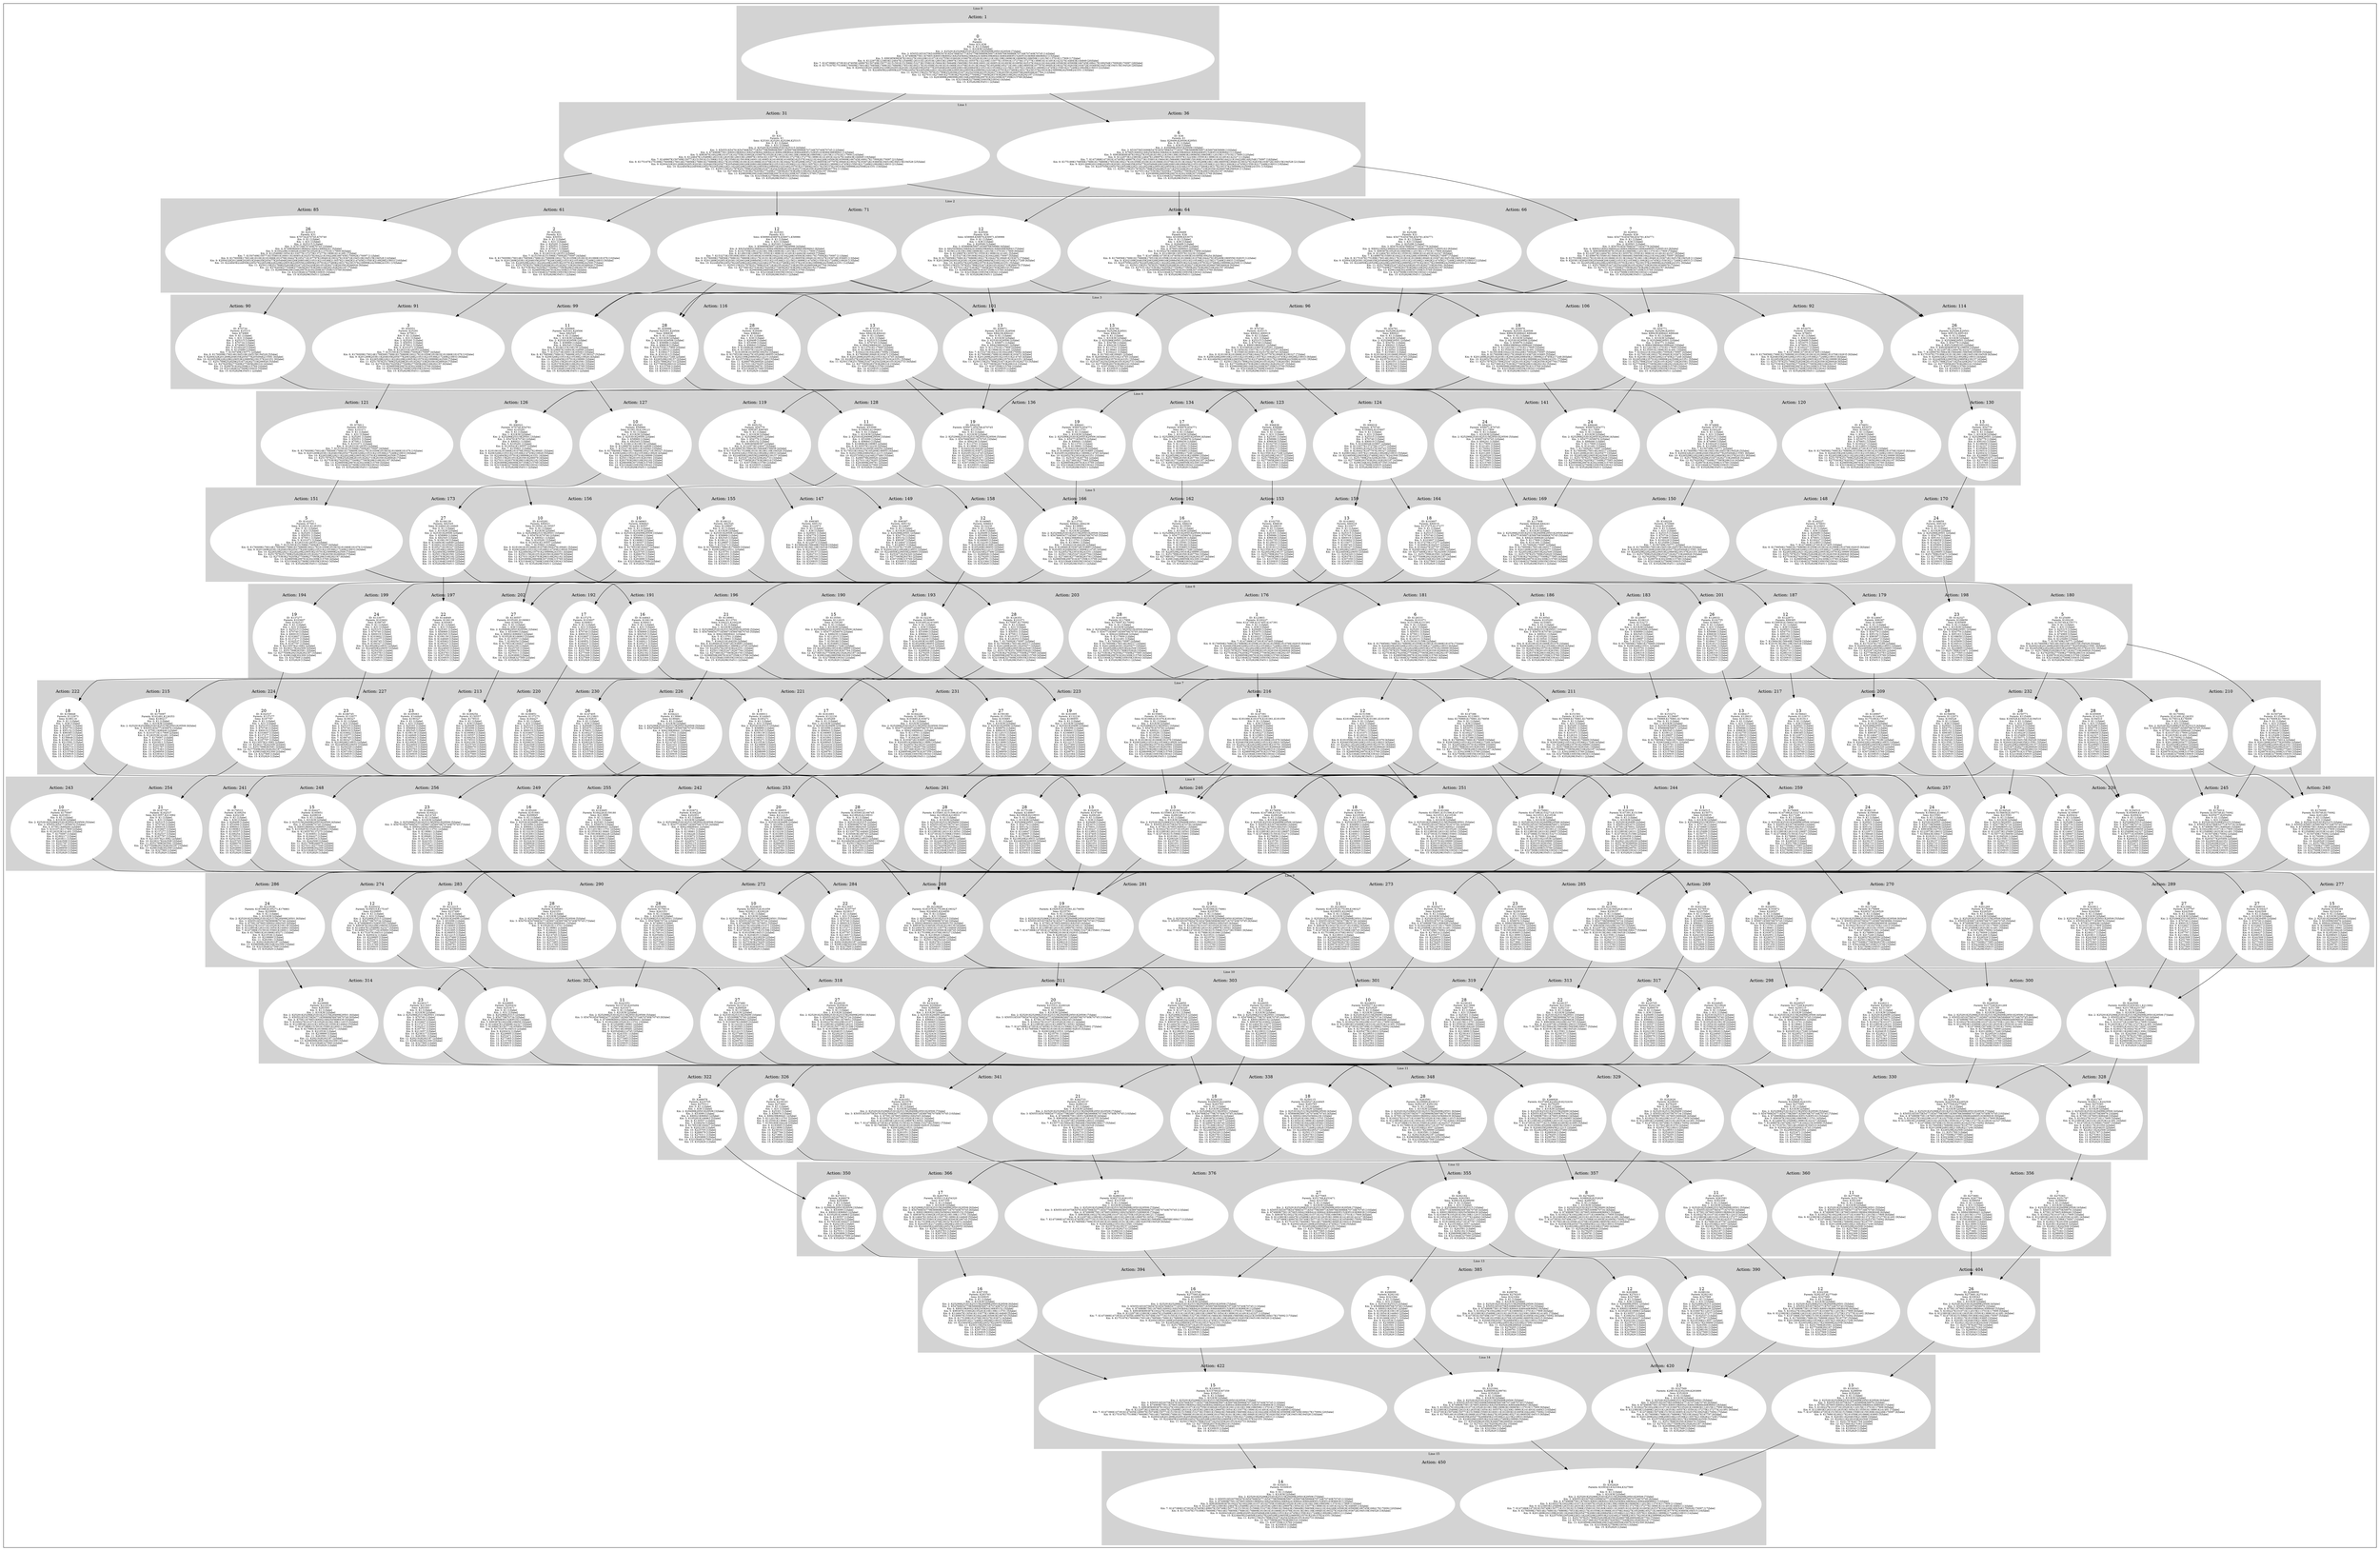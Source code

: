 digraph G {
subgraph cluster_info {
        subgraph cluster_2 {
        style=filled;
        color=lightgrey;
        node [style=filled,color=white];
        subgraph cluster_act_66 {
label = "Action: 66"step_K25296 [label=<7<BR /><FONT POINT-SIZE="8">ID: K25296</FONT><BR /><FONT POINT-SIZE="8">Parents: K31</FONT><BR /><FONT POINT-SIZE="8">Sons: K54779,K54766,K54761,K54771</FONT><BR /><FONT POINT-SIZE="8"> Km: 0: K1 [1|false]</FONT><BR /><FONT POINT-SIZE="8"> Km: 1: K31 [1|false]</FONT><BR /><FONT POINT-SIZE="8"> Km: 2: K25296 [1|false]</FONT><BR /><FONT POINT-SIZE="8"> Km: 3: K54761K54766K54771K54779 [4|false]</FONT><BR /><FONT POINT-SIZE="8"> Km: 4: K80021K84236K84241K88439K88441K88446K95152K95163 [8|false]</FONT><BR /><FONT POINT-SIZE="8"> Km: 5: K99387K105281K108659K112015K113701K117909 [6|false]</FONT><BR /><FONT POINT-SIZE="8"> Km: 6: K124647K130541K135591K138961K141491K142327 [6|false]</FONT><BR /><FONT POINT-SIZE="8"> Km: 7: K149907K155801K164221K164226K165909K170092K170097 [7|false]</FONT><BR /><FONT POINT-SIZE="8"> Km: 8: K175167K175189K176014K180217K181061K181066K189481K193672K194510K194515 [10|false]</FONT><BR /><FONT POINT-SIZE="8"> Km: 9: K200432K203811K204635K205494K206326K210531K210536K213062K214745K217248K218928K218933 [12|false]</FONT><BR /><FONT POINT-SIZE="8"> Km: 10: K224850K226529K228229K229055K229895K235791K238317K239999K242508K243351 [10|false]</FONT><BR /><FONT POINT-SIZE="8"> Km: 11: K251789K253471K254320K261051K262733K263581 [6|false]</FONT><BR /><FONT POINT-SIZE="8"> Km: 12: K277049K277065K283783K286316K292182K292187 [6|false]</FONT><BR /><FONT POINT-SIZE="8"> Km: 13: K298104K302309K307359K315769 [4|false]</FONT><BR /><FONT POINT-SIZE="8"> Km: 14: K327569K330935K339343 [3|false]</FONT><BR /><FONT POINT-SIZE="8"> Km: 15: K352829K354511 [2|false]</FONT>>]
step_K29501 [label=<7<BR /><FONT POINT-SIZE="8">ID: K29501</FONT><BR /><FONT POINT-SIZE="8">Parents: K36</FONT><BR /><FONT POINT-SIZE="8">Sons: K54779,K54766,K54761,K54771</FONT><BR /><FONT POINT-SIZE="8"> Km: 0: K1 [1|false]</FONT><BR /><FONT POINT-SIZE="8"> Km: 1: K36 [1|false]</FONT><BR /><FONT POINT-SIZE="8"> Km: 2: K29501 [1|false]</FONT><BR /><FONT POINT-SIZE="8"> Km: 3: K54761K54766K54771K54779 [4|false]</FONT><BR /><FONT POINT-SIZE="8"> Km: 4: K80021K84236K84241K88439K88441K88446K95152K95163 [8|false]</FONT><BR /><FONT POINT-SIZE="8"> Km: 5: K99385K99387K105281K108659K112015K113701K117909 [7|false]</FONT><BR /><FONT POINT-SIZE="8"> Km: 6: K122973K124647K130541K130557K135591K138961K141491K142327 [8|false]</FONT><BR /><FONT POINT-SIZE="8"> Km: 7: K149907K155801K156643K156648K156658K164221K164226K170097 [8|false]</FONT><BR /><FONT POINT-SIZE="8"> Km: 8: K175189K180217K181061K181066K181913K184427K186118K189481K193672K194515K194528 [11|false]</FONT><BR /><FONT POINT-SIZE="8"> Km: 9: K203811K204635K205494K206326K210531K210536K213062K214745K215581K217248K218933 [11|false]</FONT><BR /><FONT POINT-SIZE="8"> Km: 10: K226529K228229K229055K235791K238317K239157K239999K242508K243351 [9|false]</FONT><BR /><FONT POINT-SIZE="8"> Km: 11: K251789K253471K254320K261051K262733K263581K266078 [7|false]</FONT><BR /><FONT POINT-SIZE="8"> Km: 12: K270311K277049K277065K283783K286316K292187 [6|false]</FONT><BR /><FONT POINT-SIZE="8"> Km: 13: K293899K302309K307359K315769 [4|false]</FONT><BR /><FONT POINT-SIZE="8"> Km: 14: K327569K330935K339343 [3|false]</FONT><BR /><FONT POINT-SIZE="8"> Km: 15: K352829K354511 [2|false]</FONT>>]
}
subgraph cluster_act_64 {
label = "Action: 64"step_K29499 [label=<5<BR /><FONT POINT-SIZE="8">ID: K29499</FONT><BR /><FONT POINT-SIZE="8">Parents: K36</FONT><BR /><FONT POINT-SIZE="8">Sons: K53099,K53075</FONT><BR /><FONT POINT-SIZE="8"> Km: 0: K1 [1|false]</FONT><BR /><FONT POINT-SIZE="8"> Km: 1: K36 [1|false]</FONT><BR /><FONT POINT-SIZE="8"> Km: 2: K29499 [1|false]</FONT><BR /><FONT POINT-SIZE="8"> Km: 3: K53075K53099 [2|false]</FONT><BR /><FONT POINT-SIZE="8"> Km: 4: K76651K96843 [2|false]</FONT><BR /><FONT POINT-SIZE="8"> Km: 5: K100227K106963K106965K117909 [4|false]</FONT><BR /><FONT POINT-SIZE="8"> Km: 6: K123803K130557K132230 [3|false]</FONT><BR /><FONT POINT-SIZE="8"> Km: 7: K147386K147391K147405K161693K161695K169254 [6|false]</FONT><BR /><FONT POINT-SIZE="8"> Km: 8: K176856K176861K176869K178533K181059K181061K181066K181076K184427K185269K186955K192835 [12|false]</FONT><BR /><FONT POINT-SIZE="8"> Km: 9: K202109K204635K206326K208016K208845K210531K210536K212215K217248K218933 [10|false]</FONT><BR /><FONT POINT-SIZE="8"> Km: 10: K225705K226527K226529K228211K228229K229053K232434K235791K237480K239999K242508 [11|false]</FONT><BR /><FONT POINT-SIZE="8"> Km: 11: K250115K251787K251789K252629K261051K262733K263581K266078K266926 [9|false]</FONT><BR /><FONT POINT-SIZE="8"> Km: 12: K270311K275363K276205K277049K277065K283783K286316K292187 [8|false]</FONT><BR /><FONT POINT-SIZE="8"> Km: 13: K293899K298959K299781K302309K307359K315769 [6|false]</FONT><BR /><FONT POINT-SIZE="8"> Km: 14: K323364K327569K330935K339343 [4|false]</FONT><BR /><FONT POINT-SIZE="8"> Km: 15: K352829K354511 [2|false]</FONT>>]
}
subgraph cluster_act_71 {
label = "Action: 71"step_K25301 [label=<12<BR /><FONT POINT-SIZE="8">ID: K25301</FONT><BR /><FONT POINT-SIZE="8">Parents: K31</FONT><BR /><FONT POINT-SIZE="8">Sons: K58969,K58976,K58971,K58986</FONT><BR /><FONT POINT-SIZE="8"> Km: 0: K1 [1|false]</FONT><BR /><FONT POINT-SIZE="8"> Km: 1: K31 [1|false]</FONT><BR /><FONT POINT-SIZE="8"> Km: 2: K25301 [1|false]</FONT><BR /><FONT POINT-SIZE="8"> Km: 3: K58969K58971K58976K58986 [4|false]</FONT><BR /><FONT POINT-SIZE="8"> Km: 4: K82545K84236K84241K88439K88441K88446K96838K96843 [8|false]</FONT><BR /><FONT POINT-SIZE="8"> Km: 5: K102755K106121K106139K106963K112015K113701K117909 [7|false]</FONT><BR /><FONT POINT-SIZE="8"> Km: 6: K128033K129697K135591K138961K141491K144843K144849 [7|false]</FONT><BR /><FONT POINT-SIZE="8"> Km: 7: K153273K159180K160011K161693K161695K164221K164226K165063K168417K170092K170097 [11|false]</FONT><BR /><FONT POINT-SIZE="8"> Km: 8: K176009K176856K176861K176869K180217K181913K185269K185271K186955K189481K190327K193672K193685 [13|false]</FONT><BR /><FONT POINT-SIZE="8"> Km: 9: K201269K202951K203811K206326K208845K210531K210536K212215K213899K214745K215581K217248K218928 [13|false]</FONT><BR /><FONT POINT-SIZE="8"> Km: 10: K224845K226527K226529K228229K232434K235791K237480K239157K239163K239999K242508K243351 [12|false]</FONT><BR /><FONT POINT-SIZE="8"> Km: 11: K250115K251787K251789K253471K261051K262733K263581K266926K267764 [9|false]</FONT><BR /><FONT POINT-SIZE="8"> Km: 12: K273681K275363K276205K277065K283783K286316K292182 [7|false]</FONT><BR /><FONT POINT-SIZE="8"> Km: 13: K298099K298959K299781K307359K315769 [5|false]</FONT><BR /><FONT POINT-SIZE="8"> Km: 14: K323364K330935K339343 [3|false]</FONT><BR /><FONT POINT-SIZE="8"> Km: 15: K352829K354511 [2|false]</FONT>>]
step_K29506 [label=<12<BR /><FONT POINT-SIZE="8">ID: K29506</FONT><BR /><FONT POINT-SIZE="8">Parents: K36</FONT><BR /><FONT POINT-SIZE="8">Sons: K58969,K58976,K58971,K58986</FONT><BR /><FONT POINT-SIZE="8"> Km: 0: K1 [1|false]</FONT><BR /><FONT POINT-SIZE="8"> Km: 1: K36 [1|false]</FONT><BR /><FONT POINT-SIZE="8"> Km: 2: K29506 [1|false]</FONT><BR /><FONT POINT-SIZE="8"> Km: 3: K58969K58971K58976K58986 [4|false]</FONT><BR /><FONT POINT-SIZE="8"> Km: 4: K82545K84236K84241K88439K88441K88446K96843 [7|false]</FONT><BR /><FONT POINT-SIZE="8"> Km: 5: K106121K106139K106963K112015K113701K117909 [6|false]</FONT><BR /><FONT POINT-SIZE="8"> Km: 6: K129697K130557K135591K138961K141491 [5|false]</FONT><BR /><FONT POINT-SIZE="8"> Km: 7: K153273K159180K164221K164226K170097 [5|false]</FONT><BR /><FONT POINT-SIZE="8"> Km: 8: K176856K176861K176869K180217K184427K189481K193672 [7|false]</FONT><BR /><FONT POINT-SIZE="8"> Km: 9: K201269K202951K203811K206326K208845K210531K214745K217248 [8|false]</FONT><BR /><FONT POINT-SIZE="8"> Km: 10: K226527K226529K235791K242508K243351 [5|false]</FONT><BR /><FONT POINT-SIZE="8"> Km: 11: K250115K251787K251789K253471K261051K262733K266078 [7|false]</FONT><BR /><FONT POINT-SIZE="8"> Km: 12: K270311K275363K277065K283783K286316 [5|false]</FONT><BR /><FONT POINT-SIZE="8"> Km: 13: K298959K299781K307359K315769 [4|false]</FONT><BR /><FONT POINT-SIZE="8"> Km: 14: K323364K330935K339343 [3|false]</FONT><BR /><FONT POINT-SIZE="8"> Km: 15: K352829K354511 [2|false]</FONT>>]
}
subgraph cluster_act_71 {
label = "Action: 71"step_K25301 [label=<12<BR /><FONT POINT-SIZE="8">ID: K25301</FONT><BR /><FONT POINT-SIZE="8">Parents: K31</FONT><BR /><FONT POINT-SIZE="8">Sons: K58969,K58976,K58971,K58986</FONT><BR /><FONT POINT-SIZE="8"> Km: 0: K1 [1|false]</FONT><BR /><FONT POINT-SIZE="8"> Km: 1: K31 [1|false]</FONT><BR /><FONT POINT-SIZE="8"> Km: 2: K25301 [1|false]</FONT><BR /><FONT POINT-SIZE="8"> Km: 3: K58969K58971K58976K58986 [4|false]</FONT><BR /><FONT POINT-SIZE="8"> Km: 4: K82545K84236K84241K88439K88441K88446K96838K96843 [8|false]</FONT><BR /><FONT POINT-SIZE="8"> Km: 5: K102755K106121K106139K106963K112015K113701K117909 [7|false]</FONT><BR /><FONT POINT-SIZE="8"> Km: 6: K128033K129697K135591K138961K141491K144843K144849 [7|false]</FONT><BR /><FONT POINT-SIZE="8"> Km: 7: K153273K159180K160011K161693K161695K164221K164226K165063K168417K170092K170097 [11|false]</FONT><BR /><FONT POINT-SIZE="8"> Km: 8: K176009K176856K176861K176869K180217K181913K185269K185271K186955K189481K190327K193672K193685 [13|false]</FONT><BR /><FONT POINT-SIZE="8"> Km: 9: K201269K202951K203811K206326K208845K210531K210536K212215K213899K214745K215581K217248K218928 [13|false]</FONT><BR /><FONT POINT-SIZE="8"> Km: 10: K224845K226527K226529K228229K232434K235791K237480K239157K239163K239999K242508K243351 [12|false]</FONT><BR /><FONT POINT-SIZE="8"> Km: 11: K250115K251787K251789K253471K261051K262733K263581K266926K267764 [9|false]</FONT><BR /><FONT POINT-SIZE="8"> Km: 12: K273681K275363K276205K277065K283783K286316K292182 [7|false]</FONT><BR /><FONT POINT-SIZE="8"> Km: 13: K298099K298959K299781K307359K315769 [5|false]</FONT><BR /><FONT POINT-SIZE="8"> Km: 14: K323364K330935K339343 [3|false]</FONT><BR /><FONT POINT-SIZE="8"> Km: 15: K352829K354511 [2|false]</FONT>>]
step_K29506 [label=<12<BR /><FONT POINT-SIZE="8">ID: K29506</FONT><BR /><FONT POINT-SIZE="8">Parents: K36</FONT><BR /><FONT POINT-SIZE="8">Sons: K58969,K58976,K58971,K58986</FONT><BR /><FONT POINT-SIZE="8"> Km: 0: K1 [1|false]</FONT><BR /><FONT POINT-SIZE="8"> Km: 1: K36 [1|false]</FONT><BR /><FONT POINT-SIZE="8"> Km: 2: K29506 [1|false]</FONT><BR /><FONT POINT-SIZE="8"> Km: 3: K58969K58971K58976K58986 [4|false]</FONT><BR /><FONT POINT-SIZE="8"> Km: 4: K82545K84236K84241K88439K88441K88446K96843 [7|false]</FONT><BR /><FONT POINT-SIZE="8"> Km: 5: K106121K106139K106963K112015K113701K117909 [6|false]</FONT><BR /><FONT POINT-SIZE="8"> Km: 6: K129697K130557K135591K138961K141491 [5|false]</FONT><BR /><FONT POINT-SIZE="8"> Km: 7: K153273K159180K164221K164226K170097 [5|false]</FONT><BR /><FONT POINT-SIZE="8"> Km: 8: K176856K176861K176869K180217K184427K189481K193672 [7|false]</FONT><BR /><FONT POINT-SIZE="8"> Km: 9: K201269K202951K203811K206326K208845K210531K214745K217248 [8|false]</FONT><BR /><FONT POINT-SIZE="8"> Km: 10: K226527K226529K235791K242508K243351 [5|false]</FONT><BR /><FONT POINT-SIZE="8"> Km: 11: K250115K251787K251789K253471K261051K262733K266078 [7|false]</FONT><BR /><FONT POINT-SIZE="8"> Km: 12: K270311K275363K277065K283783K286316 [5|false]</FONT><BR /><FONT POINT-SIZE="8"> Km: 13: K298959K299781K307359K315769 [4|false]</FONT><BR /><FONT POINT-SIZE="8"> Km: 14: K323364K330935K339343 [3|false]</FONT><BR /><FONT POINT-SIZE="8"> Km: 15: K352829K354511 [2|false]</FONT>>]
}
subgraph cluster_act_61 {
label = "Action: 61"step_K25291 [label=<2<BR /><FONT POINT-SIZE="8">ID: K25291</FONT><BR /><FONT POINT-SIZE="8">Parents: K31</FONT><BR /><FONT POINT-SIZE="8">Sons: K50551</FONT><BR /><FONT POINT-SIZE="8"> Km: 0: K1 [1|false]</FONT><BR /><FONT POINT-SIZE="8"> Km: 1: K31 [1|false]</FONT><BR /><FONT POINT-SIZE="8"> Km: 2: K25291 [1|false]</FONT><BR /><FONT POINT-SIZE="8"> Km: 3: K50551 [1|false]</FONT><BR /><FONT POINT-SIZE="8"> Km: 4: K75811 [1|false]</FONT><BR /><FONT POINT-SIZE="8"> Km: 5: K101071 [1|false]</FONT><BR /><FONT POINT-SIZE="8"> Km: 6: K126331K126353 [2|false]</FONT><BR /><FONT POINT-SIZE="8"> Km: 7: K151591K151596K170092K170097 [4|false]</FONT><BR /><FONT POINT-SIZE="8"> Km: 8: K176009K176014K176856K176861K176869K180217K181059K181061K181066K181076 [10|false]</FONT><BR /><FONT POINT-SIZE="8"> Km: 9: K201269K203811K204635K205477K206326K210531K210536K217248K218933 [9|false]</FONT><BR /><FONT POINT-SIZE="8"> Km: 10: K226529K228211K228229K229053K235791K239999K242508 [7|false]</FONT><BR /><FONT POINT-SIZE="8"> Km: 11: K251787K251789K252629K261051K262733K263581K266926 [7|false]</FONT><BR /><FONT POINT-SIZE="8"> Km: 12: K275363K276205K277049K277065K286316K292187 [6|false]</FONT><BR /><FONT POINT-SIZE="8"> Km: 13: K298959K299781K302309K315769 [4|false]</FONT><BR /><FONT POINT-SIZE="8"> Km: 14: K323364K327569K330935K339343 [4|false]</FONT><BR /><FONT POINT-SIZE="8"> Km: 15: K352829K354511 [2|false]</FONT>>]
}
subgraph cluster_act_66 {
label = "Action: 66"step_K25296 [label=<7<BR /><FONT POINT-SIZE="8">ID: K25296</FONT><BR /><FONT POINT-SIZE="8">Parents: K31</FONT><BR /><FONT POINT-SIZE="8">Sons: K54779,K54766,K54761,K54771</FONT><BR /><FONT POINT-SIZE="8"> Km: 0: K1 [1|false]</FONT><BR /><FONT POINT-SIZE="8"> Km: 1: K31 [1|false]</FONT><BR /><FONT POINT-SIZE="8"> Km: 2: K25296 [1|false]</FONT><BR /><FONT POINT-SIZE="8"> Km: 3: K54761K54766K54771K54779 [4|false]</FONT><BR /><FONT POINT-SIZE="8"> Km: 4: K80021K84236K84241K88439K88441K88446K95152K95163 [8|false]</FONT><BR /><FONT POINT-SIZE="8"> Km: 5: K99387K105281K108659K112015K113701K117909 [6|false]</FONT><BR /><FONT POINT-SIZE="8"> Km: 6: K124647K130541K135591K138961K141491K142327 [6|false]</FONT><BR /><FONT POINT-SIZE="8"> Km: 7: K149907K155801K164221K164226K165909K170092K170097 [7|false]</FONT><BR /><FONT POINT-SIZE="8"> Km: 8: K175167K175189K176014K180217K181061K181066K189481K193672K194510K194515 [10|false]</FONT><BR /><FONT POINT-SIZE="8"> Km: 9: K200432K203811K204635K205494K206326K210531K210536K213062K214745K217248K218928K218933 [12|false]</FONT><BR /><FONT POINT-SIZE="8"> Km: 10: K224850K226529K228229K229055K229895K235791K238317K239999K242508K243351 [10|false]</FONT><BR /><FONT POINT-SIZE="8"> Km: 11: K251789K253471K254320K261051K262733K263581 [6|false]</FONT><BR /><FONT POINT-SIZE="8"> Km: 12: K277049K277065K283783K286316K292182K292187 [6|false]</FONT><BR /><FONT POINT-SIZE="8"> Km: 13: K298104K302309K307359K315769 [4|false]</FONT><BR /><FONT POINT-SIZE="8"> Km: 14: K327569K330935K339343 [3|false]</FONT><BR /><FONT POINT-SIZE="8"> Km: 15: K352829K354511 [2|false]</FONT>>]
step_K29501 [label=<7<BR /><FONT POINT-SIZE="8">ID: K29501</FONT><BR /><FONT POINT-SIZE="8">Parents: K36</FONT><BR /><FONT POINT-SIZE="8">Sons: K54779,K54766,K54761,K54771</FONT><BR /><FONT POINT-SIZE="8"> Km: 0: K1 [1|false]</FONT><BR /><FONT POINT-SIZE="8"> Km: 1: K36 [1|false]</FONT><BR /><FONT POINT-SIZE="8"> Km: 2: K29501 [1|false]</FONT><BR /><FONT POINT-SIZE="8"> Km: 3: K54761K54766K54771K54779 [4|false]</FONT><BR /><FONT POINT-SIZE="8"> Km: 4: K80021K84236K84241K88439K88441K88446K95152K95163 [8|false]</FONT><BR /><FONT POINT-SIZE="8"> Km: 5: K99385K99387K105281K108659K112015K113701K117909 [7|false]</FONT><BR /><FONT POINT-SIZE="8"> Km: 6: K122973K124647K130541K130557K135591K138961K141491K142327 [8|false]</FONT><BR /><FONT POINT-SIZE="8"> Km: 7: K149907K155801K156643K156648K156658K164221K164226K170097 [8|false]</FONT><BR /><FONT POINT-SIZE="8"> Km: 8: K175189K180217K181061K181066K181913K184427K186118K189481K193672K194515K194528 [11|false]</FONT><BR /><FONT POINT-SIZE="8"> Km: 9: K203811K204635K205494K206326K210531K210536K213062K214745K215581K217248K218933 [11|false]</FONT><BR /><FONT POINT-SIZE="8"> Km: 10: K226529K228229K229055K235791K238317K239157K239999K242508K243351 [9|false]</FONT><BR /><FONT POINT-SIZE="8"> Km: 11: K251789K253471K254320K261051K262733K263581K266078 [7|false]</FONT><BR /><FONT POINT-SIZE="8"> Km: 12: K270311K277049K277065K283783K286316K292187 [6|false]</FONT><BR /><FONT POINT-SIZE="8"> Km: 13: K293899K302309K307359K315769 [4|false]</FONT><BR /><FONT POINT-SIZE="8"> Km: 14: K327569K330935K339343 [3|false]</FONT><BR /><FONT POINT-SIZE="8"> Km: 15: K352829K354511 [2|false]</FONT>>]
}
subgraph cluster_act_85 {
label = "Action: 85"step_K25315 [label=<26<BR /><FONT POINT-SIZE="8">ID: K25315</FONT><BR /><FONT POINT-SIZE="8">Parents: K31</FONT><BR /><FONT POINT-SIZE="8">Sons: K70734,K70745,K70740</FONT><BR /><FONT POINT-SIZE="8"> Km: 0: K1 [1|false]</FONT><BR /><FONT POINT-SIZE="8"> Km: 1: K31 [1|false]</FONT><BR /><FONT POINT-SIZE="8"> Km: 2: K25315 [1|false]</FONT><BR /><FONT POINT-SIZE="8"> Km: 3: K70734K70740K70745 [3|false]</FONT><BR /><FONT POINT-SIZE="8"> Km: 4: K74969K80019K80021K84236K84241 [5|false]</FONT><BR /><FONT POINT-SIZE="8"> Km: 5: K100229K103602K103607K105281K113701K117909 [6|false]</FONT><BR /><FONT POINT-SIZE="8"> Km: 6: K125489K130541K133077K137275K137277K138961K141491 [7|false]</FONT><BR /><FONT POINT-SIZE="8"> Km: 7: K150749K150771K155801K160011K160851K162537K164221K164226K166745K170092K170097 [11|false]</FONT><BR /><FONT POINT-SIZE="8"> Km: 8: K176009K176014K181061K181066K181076K184427K185271K187797K189481K190327K193672K194510K194515K194528 [14|false]</FONT><BR /><FONT POINT-SIZE="8"> Km: 9: K200432K201269K202951K204635K205477K205494K206326K208016K210531K210536K213057K213062K214745K215581K218928K218933 [16|false]</FONT><BR /><FONT POINT-SIZE="8"> Km: 10: K224845K224850K226527K226529K228229K229053K229055K229895K235791K237480K238317K239157K239999K242508K243351 [15|false]</FONT><BR /><FONT POINT-SIZE="8"> Km: 11: K250115K251789K252629K253471K254320K261051K262733K263581K266926 [9|false]</FONT><BR /><FONT POINT-SIZE="8"> Km: 12: K276205K277049K277065K283783K286316K292182K292187 [7|false]</FONT><BR /><FONT POINT-SIZE="8"> Km: 13: K298099K298104K299781K302309K307359K315769 [6|false]</FONT><BR /><FONT POINT-SIZE="8"> Km: 14: K323364K327569K330935 [3|false]</FONT><BR /><FONT POINT-SIZE="8"> Km: 15: K352829K354511 [2|false]</FONT>>]
}

        fontsize="10"
        label = "Line 2";
        }

        subgraph cluster_11 {
        style=filled;
        color=lightgrey;
        node [style=filled,color=white];
        subgraph cluster_act_328 {
label = "Action: 328"step_K251787 [label=<8<BR /><FONT POINT-SIZE="8">ID: K251787</FONT><BR /><FONT POINT-SIZE="8">Parents: K228211,K242508</FONT><BR /><FONT POINT-SIZE="8">Sons: K275363</FONT><BR /><FONT POINT-SIZE="8"> Km: 0: K1 [1|false]</FONT><BR /><FONT POINT-SIZE="8"> Km: 1: K31K36 [2|false]</FONT><BR /><FONT POINT-SIZE="8"> Km: 2: K25291K25301K29499K29506 [4|false]</FONT><BR /><FONT POINT-SIZE="8"> Km: 3: K50551K53075K58976 [3|false]</FONT><BR /><FONT POINT-SIZE="8"> Km: 4: K75811K76651K88446 [3|false]</FONT><BR /><FONT POINT-SIZE="8"> Km: 5: K100227K101071K117909 [3|false]</FONT><BR /><FONT POINT-SIZE="8"> Km: 6: K123803K126331K126353K141491 [4|false]</FONT><BR /><FONT POINT-SIZE="8"> Km: 7: K147391K151596K170097 [3|false]</FONT><BR /><FONT POINT-SIZE="8"> Km: 8: K180217K181059 [2|false]</FONT><BR /><FONT POINT-SIZE="8"> Km: 9: K203811K204635 [2|false]</FONT><BR /><FONT POINT-SIZE="8"> Km: 10: K228211K242508 [2|false]</FONT><BR /><FONT POINT-SIZE="8"> Km: 11: K251787 [1|false]</FONT><BR /><FONT POINT-SIZE="8"> Km: 12: K275363 [1|false]</FONT><BR /><FONT POINT-SIZE="8"> Km: 13: K298959 [1|false]</FONT><BR /><FONT POINT-SIZE="8"> Km: 14: K339343 [1|false]</FONT><BR /><FONT POINT-SIZE="8"> Km: 15: K352829 [1|false]</FONT>>]
}
subgraph cluster_act_330 {
label = "Action: 330"step_K251789 [label=<10<BR /><FONT POINT-SIZE="8">ID: K251789</FONT><BR /><FONT POINT-SIZE="8">Parents: K242508,K226529</FONT><BR /><FONT POINT-SIZE="8">Sons: K277049,K277065</FONT><BR /><FONT POINT-SIZE="8"> Km: 0: K1 [1|false]</FONT><BR /><FONT POINT-SIZE="8"> Km: 1: K31K36 [2|false]</FONT><BR /><FONT POINT-SIZE="8"> Km: 2: K25291K25296K25301K25315K29499K29501K29506 [7|false]</FONT><BR /><FONT POINT-SIZE="8"> Km: 3: K50551K53075K54771K54779K58971K58976K58986K70734K70740K70745 [10|false]</FONT><BR /><FONT POINT-SIZE="8"> Km: 4: K74969K75811K76651K80019K84241K88439K88446K95163K96838 [9|false]</FONT><BR /><FONT POINT-SIZE="8"> Km: 5: K100227K100229K101071K102755K103607K108659K112015K117909 [8|false]</FONT><BR /><FONT POINT-SIZE="8"> Km: 6: K123803K125489K126331K126353K135591K137275K137277K141491K142327 [9|false]</FONT><BR /><FONT POINT-SIZE="8"> Km: 7: K147386K150749K151591K160851K162537K170092 [6|false]</FONT><BR /><FONT POINT-SIZE="8"> Km: 8: K176009K176869K184427K187797 [4|false]</FONT><BR /><FONT POINT-SIZE="8"> Km: 9: K201269K208016K213062K217248 [4|false]</FONT><BR /><FONT POINT-SIZE="8"> Km: 10: K226529K242508 [2|false]</FONT><BR /><FONT POINT-SIZE="8"> Km: 11: K251789 [1|false]</FONT><BR /><FONT POINT-SIZE="8"> Km: 12: K277049K277065 [2|false]</FONT><BR /><FONT POINT-SIZE="8"> Km: 13: K302309K315769 [2|false]</FONT><BR /><FONT POINT-SIZE="8"> Km: 14: K327569K330935 [2|false]</FONT><BR /><FONT POINT-SIZE="8"> Km: 15: K352829K354511 [2|false]</FONT>>]
step_K253471 [label=<10<BR /><FONT POINT-SIZE="8">ID: K253471</FONT><BR /><FONT POINT-SIZE="8">Parents: K229895,K243351</FONT><BR /><FONT POINT-SIZE="8">Sons: K277065</FONT><BR /><FONT POINT-SIZE="8"> Km: 0: K1 [1|false]</FONT><BR /><FONT POINT-SIZE="8"> Km: 1: K31K36 [2|false]</FONT><BR /><FONT POINT-SIZE="8"> Km: 2: K25296K25301K25315K29501K29506 [5|false]</FONT><BR /><FONT POINT-SIZE="8"> Km: 3: K54766K54771K54779K58971K58976K70734K70745 [7|false]</FONT><BR /><FONT POINT-SIZE="8"> Km: 4: K74969K84236K88441K95152K95163 [5|false]</FONT><BR /><FONT POINT-SIZE="8"> Km: 5: K99387K100229K108659K113701 [4|false]</FONT><BR /><FONT POINT-SIZE="8"> Km: 6: K124647K125489K138961K142327 [4|false]</FONT><BR /><FONT POINT-SIZE="8"> Km: 7: K149907K150749K150771K164221K165909 [5|false]</FONT><BR /><FONT POINT-SIZE="8"> Km: 8: K175167K176014K189481K194510 [4|false]</FONT><BR /><FONT POINT-SIZE="8"> Km: 9: K200432K205494K214745 [3|false]</FONT><BR /><FONT POINT-SIZE="8"> Km: 10: K229895K243351 [2|false]</FONT><BR /><FONT POINT-SIZE="8"> Km: 11: K253471 [1|false]</FONT><BR /><FONT POINT-SIZE="8"> Km: 12: K277065 [1|false]</FONT><BR /><FONT POINT-SIZE="8"> Km: 13: K315769 [1|false]</FONT><BR /><FONT POINT-SIZE="8"> Km: 14: K330935 [1|false]</FONT><BR /><FONT POINT-SIZE="8"> Km: 15: K354511 [1|false]</FONT>>]
}
subgraph cluster_act_329 {
label = "Action: 329"step_K266926 [label=<9<BR /><FONT POINT-SIZE="8">ID: K266926</FONT><BR /><FONT POINT-SIZE="8">Parents: K237480,K228229,K232434</FONT><BR /><FONT POINT-SIZE="8">Sons: K276205</FONT><BR /><FONT POINT-SIZE="8"> Km: 0: K1 [1|false]</FONT><BR /><FONT POINT-SIZE="8"> Km: 1: K31K36 [2|false]</FONT><BR /><FONT POINT-SIZE="8"> Km: 2: K25291K25301K25315K29499 [4|false]</FONT><BR /><FONT POINT-SIZE="8"> Km: 3: K50551K53075K53099K70734 [4|false]</FONT><BR /><FONT POINT-SIZE="8"> Km: 4: K74969K75811K76651K96843 [4|false]</FONT><BR /><FONT POINT-SIZE="8"> Km: 5: K100227K100229K101071K106965 [4|false]</FONT><BR /><FONT POINT-SIZE="8"> Km: 6: K123803K125489K126331K132230 [4|false]</FONT><BR /><FONT POINT-SIZE="8"> Km: 7: K147391K150771K151596K161693K161695 [5|false]</FONT><BR /><FONT POINT-SIZE="8"> Km: 8: K181059K185269K186955K194515 [4|false]</FONT><BR /><FONT POINT-SIZE="8"> Km: 9: K204635K208845K212215 [3|false]</FONT><BR /><FONT POINT-SIZE="8"> Km: 10: K228229K232434K237480 [3|false]</FONT><BR /><FONT POINT-SIZE="8"> Km: 11: K266926 [1|false]</FONT><BR /><FONT POINT-SIZE="8"> Km: 12: K276205 [1|false]</FONT><BR /><FONT POINT-SIZE="8"> Km: 13: K299781 [1|false]</FONT><BR /><FONT POINT-SIZE="8"> Km: 14: K323364 [1|false]</FONT><BR /><FONT POINT-SIZE="8"> Km: 15: K352829 [1|false]</FONT>>]
step_K252629 [label=<9<BR /><FONT POINT-SIZE="8">ID: K252629</FONT><BR /><FONT POINT-SIZE="8">Parents: K229053</FONT><BR /><FONT POINT-SIZE="8">Sons: K276205</FONT><BR /><FONT POINT-SIZE="8"> Km: 0: K1 [1|false]</FONT><BR /><FONT POINT-SIZE="8"> Km: 1: K31K36 [2|false]</FONT><BR /><FONT POINT-SIZE="8"> Km: 2: K25291K25315K29499 [3|false]</FONT><BR /><FONT POINT-SIZE="8"> Km: 3: K50551K53075K70734 [3|false]</FONT><BR /><FONT POINT-SIZE="8"> Km: 4: K74969K75811K76651K88446 [4|false]</FONT><BR /><FONT POINT-SIZE="8"> Km: 5: K100227K100229K101071K117909 [4|false]</FONT><BR /><FONT POINT-SIZE="8"> Km: 6: K123803K125489K126331K126353K141491 [5|false]</FONT><BR /><FONT POINT-SIZE="8"> Km: 7: K147391K150749K151596K170092 [4|false]</FONT><BR /><FONT POINT-SIZE="8"> Km: 8: K176014K181076 [2|false]</FONT><BR /><FONT POINT-SIZE="8"> Km: 9: K205477K218933 [2|false]</FONT><BR /><FONT POINT-SIZE="8"> Km: 10: K229053 [1|false]</FONT><BR /><FONT POINT-SIZE="8"> Km: 11: K252629 [1|false]</FONT><BR /><FONT POINT-SIZE="8"> Km: 12: K276205 [1|false]</FONT><BR /><FONT POINT-SIZE="8"> Km: 13: K299781 [1|false]</FONT><BR /><FONT POINT-SIZE="8"> Km: 14: K323364 [1|false]</FONT><BR /><FONT POINT-SIZE="8"> Km: 15: K352829 [1|false]</FONT>>]
}
subgraph cluster_act_348 {
label = "Action: 348"step_K263581 [label=<28<BR /><FONT POINT-SIZE="8">ID: K263581</FONT><BR /><FONT POINT-SIZE="8">Parents: K239999,K238317</FONT><BR /><FONT POINT-SIZE="8">Sons: K292187,K292182</FONT><BR /><FONT POINT-SIZE="8"> Km: 0: K1 [1|false]</FONT><BR /><FONT POINT-SIZE="8"> Km: 1: K31K36 [2|false]</FONT><BR /><FONT POINT-SIZE="8"> Km: 2: K25291K25296K25301K25315K29499K29501 [6|false]</FONT><BR /><FONT POINT-SIZE="8"> Km: 3: K50551K53075K54771K58969K58976K70740 [6|false]</FONT><BR /><FONT POINT-SIZE="8"> Km: 4: K75811K76651K80019K80021K82545K88439 [6|false]</FONT><BR /><FONT POINT-SIZE="8"> Km: 5: K100227K101071K103607K105281K106139K112015 [6|false]</FONT><BR /><FONT POINT-SIZE="8"> Km: 6: K123803K126331K130541K135591K137277K144843 [6|false]</FONT><BR /><FONT POINT-SIZE="8"> Km: 7: K147386K151591K155801K160011K162537 [5|false]</FONT><BR /><FONT POINT-SIZE="8"> Km: 8: K176861K181066K185271K187797 [4|false]</FONT><BR /><FONT POINT-SIZE="8"> Km: 9: K210536K213057 [2|false]</FONT><BR /><FONT POINT-SIZE="8"> Km: 10: K238317K239999 [2|false]</FONT><BR /><FONT POINT-SIZE="8"> Km: 11: K263581 [1|false]</FONT><BR /><FONT POINT-SIZE="8"> Km: 12: K292182K292187 [2|false]</FONT><BR /><FONT POINT-SIZE="8"> Km: 13: K298099K298104K302309 [3|false]</FONT><BR /><FONT POINT-SIZE="8"> Km: 14: K323364K327569 [2|false]</FONT><BR /><FONT POINT-SIZE="8"> Km: 15: K352829 [1|false]</FONT>>]
}
subgraph cluster_act_338 {
label = "Action: 338"step_K250115 [label=<18<BR /><FONT POINT-SIZE="8">ID: K250115</FONT><BR /><FONT POINT-SIZE="8">Parents: K226527,K224845</FONT><BR /><FONT POINT-SIZE="8">Sons: K283783</FONT><BR /><FONT POINT-SIZE="8"> Km: 0: K1 [1|false]</FONT><BR /><FONT POINT-SIZE="8"> Km: 1: K31K36 [2|false]</FONT><BR /><FONT POINT-SIZE="8"> Km: 2: K25301K25315K29499K29506 [4|false]</FONT><BR /><FONT POINT-SIZE="8"> Km: 3: K58969K58971K70740K70745 [4|false]</FONT><BR /><FONT POINT-SIZE="8"> Km: 4: K80021K82545K84236 [3|false]</FONT><BR /><FONT POINT-SIZE="8"> Km: 5: K105281K106139K113701 [3|false]</FONT><BR /><FONT POINT-SIZE="8"> Km: 6: K130541K138961K144849 [3|false]</FONT><BR /><FONT POINT-SIZE="8"> Km: 7: K155801K164226K165063 [3|false]</FONT><BR /><FONT POINT-SIZE="8"> Km: 8: K181076K190327K193672 [3|false]</FONT><BR /><FONT POINT-SIZE="8"> Km: 9: K202951K217248K218928 [3|false]</FONT><BR /><FONT POINT-SIZE="8"> Km: 10: K224845K226527 [2|false]</FONT><BR /><FONT POINT-SIZE="8"> Km: 11: K250115 [1|false]</FONT><BR /><FONT POINT-SIZE="8"> Km: 12: K283783 [1|false]</FONT><BR /><FONT POINT-SIZE="8"> Km: 13: K307359 [1|false]</FONT><BR /><FONT POINT-SIZE="8"> Km: 14: K330935 [1|false]</FONT><BR /><FONT POINT-SIZE="8"> Km: 15: K354511 [1|false]</FONT>>]
step_K254320 [label=<18<BR /><FONT POINT-SIZE="8">ID: K254320</FONT><BR /><FONT POINT-SIZE="8">Parents: K229055,K224850</FONT><BR /><FONT POINT-SIZE="8">Sons: K283783</FONT><BR /><FONT POINT-SIZE="8"> Km: 0: K1 [1|false]</FONT><BR /><FONT POINT-SIZE="8"> Km: 1: K31K36 [2|false]</FONT><BR /><FONT POINT-SIZE="8"> Km: 2: K25296K25315K29501 [3|false]</FONT><BR /><FONT POINT-SIZE="8"> Km: 3: K54766K54779K70740K70745 [4|false]</FONT><BR /><FONT POINT-SIZE="8"> Km: 4: K80019K95152 [2|false]</FONT><BR /><FONT POINT-SIZE="8"> Km: 5: K99387K103602 [2|false]</FONT><BR /><FONT POINT-SIZE="8"> Km: 6: K124647K133077 [2|false]</FONT><BR /><FONT POINT-SIZE="8"> Km: 7: K149907K166745 [2|false]</FONT><BR /><FONT POINT-SIZE="8"> Km: 8: K175189K190327 [2|false]</FONT><BR /><FONT POINT-SIZE="8"> Km: 9: K218928K218933 [2|false]</FONT><BR /><FONT POINT-SIZE="8"> Km: 10: K224850K229055 [2|false]</FONT><BR /><FONT POINT-SIZE="8"> Km: 11: K254320 [1|false]</FONT><BR /><FONT POINT-SIZE="8"> Km: 12: K283783 [1|false]</FONT><BR /><FONT POINT-SIZE="8"> Km: 13: K307359 [1|false]</FONT><BR /><FONT POINT-SIZE="8"> Km: 14: K330935 [1|false]</FONT><BR /><FONT POINT-SIZE="8"> Km: 15: K354511 [1|false]</FONT>>]
}
subgraph cluster_act_341 {
label = "Action: 341"step_K262733 [label=<21<BR /><FONT POINT-SIZE="8">ID: K262733</FONT><BR /><FONT POINT-SIZE="8">Parents: K239157</FONT><BR /><FONT POINT-SIZE="8">Sons: K286316</FONT><BR /><FONT POINT-SIZE="8"> Km: 0: K1 [1|false]</FONT><BR /><FONT POINT-SIZE="8"> Km: 1: K31K36 [2|false]</FONT><BR /><FONT POINT-SIZE="8"> Km: 2: K25291K25296K25301K25315K29499K29501K29506 [7|false]</FONT><BR /><FONT POINT-SIZE="8"> Km: 3: K50551K54766K54771K54779K58971K58976K58986K70734K70740K70745 [10|false]</FONT><BR /><FONT POINT-SIZE="8"> Km: 4: K74969K75811K95152K96838 [4|false]</FONT><BR /><FONT POINT-SIZE="8"> Km: 5: K99385K100229K101071K102755 [4|false]</FONT><BR /><FONT POINT-SIZE="8"> Km: 6: K122973K125489K128033 [3|false]</FONT><BR /><FONT POINT-SIZE="8"> Km: 7: K150771K156643K156648K156658K168417 [5|false]</FONT><BR /><FONT POINT-SIZE="8"> Km: 8: K181913K186118K194528 [3|false]</FONT><BR /><FONT POINT-SIZE="8"> Km: 9: K215581 [1|false]</FONT><BR /><FONT POINT-SIZE="8"> Km: 10: K239157 [1|false]</FONT><BR /><FONT POINT-SIZE="8"> Km: 11: K262733 [1|false]</FONT><BR /><FONT POINT-SIZE="8"> Km: 12: K286316 [1|false]</FONT><BR /><FONT POINT-SIZE="8"> Km: 13: K315769 [1|false]</FONT><BR /><FONT POINT-SIZE="8"> Km: 14: K330935 [1|false]</FONT><BR /><FONT POINT-SIZE="8"> Km: 15: K354511 [1|false]</FONT>>]
step_K261051 [label=<21<BR /><FONT POINT-SIZE="8">ID: K261051</FONT><BR /><FONT POINT-SIZE="8">Parents: K235791</FONT><BR /><FONT POINT-SIZE="8">Sons: K286316</FONT><BR /><FONT POINT-SIZE="8"> Km: 0: K1 [1|false]</FONT><BR /><FONT POINT-SIZE="8"> Km: 1: K31K36 [2|false]</FONT><BR /><FONT POINT-SIZE="8"> Km: 2: K25291K25296K25301K25315K29499K29501K29506 [7|false]</FONT><BR /><FONT POINT-SIZE="8"> Km: 3: K50551K53075K54761K54766K54771K58969K58971K58976K70740K70745 [10|false]</FONT><BR /><FONT POINT-SIZE="8"> Km: 4: K75811K76651K80021K82545 [4|false]</FONT><BR /><FONT POINT-SIZE="8"> Km: 5: K100227K101071K105281K106121 [4|false]</FONT><BR /><FONT POINT-SIZE="8"> Km: 6: K123803K126331K129697K130541 [4|false]</FONT><BR /><FONT POINT-SIZE="8"> Km: 7: K147386K147391K147405K151591K151596K153273K155801 [7|false]</FONT><BR /><FONT POINT-SIZE="8"> Km: 8: K176856K176861K181061K181066K192835 [5|false]</FONT><BR /><FONT POINT-SIZE="8"> Km: 9: K206326K210531 [2|false]</FONT><BR /><FONT POINT-SIZE="8"> Km: 10: K235791 [1|false]</FONT><BR /><FONT POINT-SIZE="8"> Km: 11: K261051 [1|false]</FONT><BR /><FONT POINT-SIZE="8"> Km: 12: K286316 [1|false]</FONT><BR /><FONT POINT-SIZE="8"> Km: 13: K315769 [1|false]</FONT><BR /><FONT POINT-SIZE="8"> Km: 14: K330935 [1|false]</FONT><BR /><FONT POINT-SIZE="8"> Km: 15: K354511 [1|false]</FONT>>]
}
subgraph cluster_act_330 {
label = "Action: 330"step_K251789 [label=<10<BR /><FONT POINT-SIZE="8">ID: K251789</FONT><BR /><FONT POINT-SIZE="8">Parents: K242508,K226529</FONT><BR /><FONT POINT-SIZE="8">Sons: K277049,K277065</FONT><BR /><FONT POINT-SIZE="8"> Km: 0: K1 [1|false]</FONT><BR /><FONT POINT-SIZE="8"> Km: 1: K31K36 [2|false]</FONT><BR /><FONT POINT-SIZE="8"> Km: 2: K25291K25296K25301K25315K29499K29501K29506 [7|false]</FONT><BR /><FONT POINT-SIZE="8"> Km: 3: K50551K53075K54771K54779K58971K58976K58986K70734K70740K70745 [10|false]</FONT><BR /><FONT POINT-SIZE="8"> Km: 4: K74969K75811K76651K80019K84241K88439K88446K95163K96838 [9|false]</FONT><BR /><FONT POINT-SIZE="8"> Km: 5: K100227K100229K101071K102755K103607K108659K112015K117909 [8|false]</FONT><BR /><FONT POINT-SIZE="8"> Km: 6: K123803K125489K126331K126353K135591K137275K137277K141491K142327 [9|false]</FONT><BR /><FONT POINT-SIZE="8"> Km: 7: K147386K150749K151591K160851K162537K170092 [6|false]</FONT><BR /><FONT POINT-SIZE="8"> Km: 8: K176009K176869K184427K187797 [4|false]</FONT><BR /><FONT POINT-SIZE="8"> Km: 9: K201269K208016K213062K217248 [4|false]</FONT><BR /><FONT POINT-SIZE="8"> Km: 10: K226529K242508 [2|false]</FONT><BR /><FONT POINT-SIZE="8"> Km: 11: K251789 [1|false]</FONT><BR /><FONT POINT-SIZE="8"> Km: 12: K277049K277065 [2|false]</FONT><BR /><FONT POINT-SIZE="8"> Km: 13: K302309K315769 [2|false]</FONT><BR /><FONT POINT-SIZE="8"> Km: 14: K327569K330935 [2|false]</FONT><BR /><FONT POINT-SIZE="8"> Km: 15: K352829K354511 [2|false]</FONT>>]
step_K253471 [label=<10<BR /><FONT POINT-SIZE="8">ID: K253471</FONT><BR /><FONT POINT-SIZE="8">Parents: K229895,K243351</FONT><BR /><FONT POINT-SIZE="8">Sons: K277065</FONT><BR /><FONT POINT-SIZE="8"> Km: 0: K1 [1|false]</FONT><BR /><FONT POINT-SIZE="8"> Km: 1: K31K36 [2|false]</FONT><BR /><FONT POINT-SIZE="8"> Km: 2: K25296K25301K25315K29501K29506 [5|false]</FONT><BR /><FONT POINT-SIZE="8"> Km: 3: K54766K54771K54779K58971K58976K70734K70745 [7|false]</FONT><BR /><FONT POINT-SIZE="8"> Km: 4: K74969K84236K88441K95152K95163 [5|false]</FONT><BR /><FONT POINT-SIZE="8"> Km: 5: K99387K100229K108659K113701 [4|false]</FONT><BR /><FONT POINT-SIZE="8"> Km: 6: K124647K125489K138961K142327 [4|false]</FONT><BR /><FONT POINT-SIZE="8"> Km: 7: K149907K150749K150771K164221K165909 [5|false]</FONT><BR /><FONT POINT-SIZE="8"> Km: 8: K175167K176014K189481K194510 [4|false]</FONT><BR /><FONT POINT-SIZE="8"> Km: 9: K200432K205494K214745 [3|false]</FONT><BR /><FONT POINT-SIZE="8"> Km: 10: K229895K243351 [2|false]</FONT><BR /><FONT POINT-SIZE="8"> Km: 11: K253471 [1|false]</FONT><BR /><FONT POINT-SIZE="8"> Km: 12: K277065 [1|false]</FONT><BR /><FONT POINT-SIZE="8"> Km: 13: K315769 [1|false]</FONT><BR /><FONT POINT-SIZE="8"> Km: 14: K330935 [1|false]</FONT><BR /><FONT POINT-SIZE="8"> Km: 15: K354511 [1|false]</FONT>>]
}
subgraph cluster_act_329 {
label = "Action: 329"step_K266926 [label=<9<BR /><FONT POINT-SIZE="8">ID: K266926</FONT><BR /><FONT POINT-SIZE="8">Parents: K237480,K228229,K232434</FONT><BR /><FONT POINT-SIZE="8">Sons: K276205</FONT><BR /><FONT POINT-SIZE="8"> Km: 0: K1 [1|false]</FONT><BR /><FONT POINT-SIZE="8"> Km: 1: K31K36 [2|false]</FONT><BR /><FONT POINT-SIZE="8"> Km: 2: K25291K25301K25315K29499 [4|false]</FONT><BR /><FONT POINT-SIZE="8"> Km: 3: K50551K53075K53099K70734 [4|false]</FONT><BR /><FONT POINT-SIZE="8"> Km: 4: K74969K75811K76651K96843 [4|false]</FONT><BR /><FONT POINT-SIZE="8"> Km: 5: K100227K100229K101071K106965 [4|false]</FONT><BR /><FONT POINT-SIZE="8"> Km: 6: K123803K125489K126331K132230 [4|false]</FONT><BR /><FONT POINT-SIZE="8"> Km: 7: K147391K150771K151596K161693K161695 [5|false]</FONT><BR /><FONT POINT-SIZE="8"> Km: 8: K181059K185269K186955K194515 [4|false]</FONT><BR /><FONT POINT-SIZE="8"> Km: 9: K204635K208845K212215 [3|false]</FONT><BR /><FONT POINT-SIZE="8"> Km: 10: K228229K232434K237480 [3|false]</FONT><BR /><FONT POINT-SIZE="8"> Km: 11: K266926 [1|false]</FONT><BR /><FONT POINT-SIZE="8"> Km: 12: K276205 [1|false]</FONT><BR /><FONT POINT-SIZE="8"> Km: 13: K299781 [1|false]</FONT><BR /><FONT POINT-SIZE="8"> Km: 14: K323364 [1|false]</FONT><BR /><FONT POINT-SIZE="8"> Km: 15: K352829 [1|false]</FONT>>]
step_K252629 [label=<9<BR /><FONT POINT-SIZE="8">ID: K252629</FONT><BR /><FONT POINT-SIZE="8">Parents: K229053</FONT><BR /><FONT POINT-SIZE="8">Sons: K276205</FONT><BR /><FONT POINT-SIZE="8"> Km: 0: K1 [1|false]</FONT><BR /><FONT POINT-SIZE="8"> Km: 1: K31K36 [2|false]</FONT><BR /><FONT POINT-SIZE="8"> Km: 2: K25291K25315K29499 [3|false]</FONT><BR /><FONT POINT-SIZE="8"> Km: 3: K50551K53075K70734 [3|false]</FONT><BR /><FONT POINT-SIZE="8"> Km: 4: K74969K75811K76651K88446 [4|false]</FONT><BR /><FONT POINT-SIZE="8"> Km: 5: K100227K100229K101071K117909 [4|false]</FONT><BR /><FONT POINT-SIZE="8"> Km: 6: K123803K125489K126331K126353K141491 [5|false]</FONT><BR /><FONT POINT-SIZE="8"> Km: 7: K147391K150749K151596K170092 [4|false]</FONT><BR /><FONT POINT-SIZE="8"> Km: 8: K176014K181076 [2|false]</FONT><BR /><FONT POINT-SIZE="8"> Km: 9: K205477K218933 [2|false]</FONT><BR /><FONT POINT-SIZE="8"> Km: 10: K229053 [1|false]</FONT><BR /><FONT POINT-SIZE="8"> Km: 11: K252629 [1|false]</FONT><BR /><FONT POINT-SIZE="8"> Km: 12: K276205 [1|false]</FONT><BR /><FONT POINT-SIZE="8"> Km: 13: K299781 [1|false]</FONT><BR /><FONT POINT-SIZE="8"> Km: 14: K323364 [1|false]</FONT><BR /><FONT POINT-SIZE="8"> Km: 15: K352829 [1|false]</FONT>>]
}
subgraph cluster_act_338 {
label = "Action: 338"step_K250115 [label=<18<BR /><FONT POINT-SIZE="8">ID: K250115</FONT><BR /><FONT POINT-SIZE="8">Parents: K226527,K224845</FONT><BR /><FONT POINT-SIZE="8">Sons: K283783</FONT><BR /><FONT POINT-SIZE="8"> Km: 0: K1 [1|false]</FONT><BR /><FONT POINT-SIZE="8"> Km: 1: K31K36 [2|false]</FONT><BR /><FONT POINT-SIZE="8"> Km: 2: K25301K25315K29499K29506 [4|false]</FONT><BR /><FONT POINT-SIZE="8"> Km: 3: K58969K58971K70740K70745 [4|false]</FONT><BR /><FONT POINT-SIZE="8"> Km: 4: K80021K82545K84236 [3|false]</FONT><BR /><FONT POINT-SIZE="8"> Km: 5: K105281K106139K113701 [3|false]</FONT><BR /><FONT POINT-SIZE="8"> Km: 6: K130541K138961K144849 [3|false]</FONT><BR /><FONT POINT-SIZE="8"> Km: 7: K155801K164226K165063 [3|false]</FONT><BR /><FONT POINT-SIZE="8"> Km: 8: K181076K190327K193672 [3|false]</FONT><BR /><FONT POINT-SIZE="8"> Km: 9: K202951K217248K218928 [3|false]</FONT><BR /><FONT POINT-SIZE="8"> Km: 10: K224845K226527 [2|false]</FONT><BR /><FONT POINT-SIZE="8"> Km: 11: K250115 [1|false]</FONT><BR /><FONT POINT-SIZE="8"> Km: 12: K283783 [1|false]</FONT><BR /><FONT POINT-SIZE="8"> Km: 13: K307359 [1|false]</FONT><BR /><FONT POINT-SIZE="8"> Km: 14: K330935 [1|false]</FONT><BR /><FONT POINT-SIZE="8"> Km: 15: K354511 [1|false]</FONT>>]
step_K254320 [label=<18<BR /><FONT POINT-SIZE="8">ID: K254320</FONT><BR /><FONT POINT-SIZE="8">Parents: K229055,K224850</FONT><BR /><FONT POINT-SIZE="8">Sons: K283783</FONT><BR /><FONT POINT-SIZE="8"> Km: 0: K1 [1|false]</FONT><BR /><FONT POINT-SIZE="8"> Km: 1: K31K36 [2|false]</FONT><BR /><FONT POINT-SIZE="8"> Km: 2: K25296K25315K29501 [3|false]</FONT><BR /><FONT POINT-SIZE="8"> Km: 3: K54766K54779K70740K70745 [4|false]</FONT><BR /><FONT POINT-SIZE="8"> Km: 4: K80019K95152 [2|false]</FONT><BR /><FONT POINT-SIZE="8"> Km: 5: K99387K103602 [2|false]</FONT><BR /><FONT POINT-SIZE="8"> Km: 6: K124647K133077 [2|false]</FONT><BR /><FONT POINT-SIZE="8"> Km: 7: K149907K166745 [2|false]</FONT><BR /><FONT POINT-SIZE="8"> Km: 8: K175189K190327 [2|false]</FONT><BR /><FONT POINT-SIZE="8"> Km: 9: K218928K218933 [2|false]</FONT><BR /><FONT POINT-SIZE="8"> Km: 10: K224850K229055 [2|false]</FONT><BR /><FONT POINT-SIZE="8"> Km: 11: K254320 [1|false]</FONT><BR /><FONT POINT-SIZE="8"> Km: 12: K283783 [1|false]</FONT><BR /><FONT POINT-SIZE="8"> Km: 13: K307359 [1|false]</FONT><BR /><FONT POINT-SIZE="8"> Km: 14: K330935 [1|false]</FONT><BR /><FONT POINT-SIZE="8"> Km: 15: K354511 [1|false]</FONT>>]
}
subgraph cluster_act_326 {
label = "Action: 326"step_K267764 [label=<6<BR /><FONT POINT-SIZE="8">ID: K267764</FONT><BR /><FONT POINT-SIZE="8">Parents: K239163</FONT><BR /><FONT POINT-SIZE="8">Sons: K273681</FONT><BR /><FONT POINT-SIZE="8"> Km: 0: K1 [1|false]</FONT><BR /><FONT POINT-SIZE="8"> Km: 1: K31 [1|false]</FONT><BR /><FONT POINT-SIZE="8"> Km: 2: K25301 [1|false]</FONT><BR /><FONT POINT-SIZE="8"> Km: 3: K58976 [1|false]</FONT><BR /><FONT POINT-SIZE="8"> Km: 4: K88439K88441 [2|false]</FONT><BR /><FONT POINT-SIZE="8"> Km: 5: K112015K113701 [2|false]</FONT><BR /><FONT POINT-SIZE="8"> Km: 6: K135591K138961 [2|false]</FONT><BR /><FONT POINT-SIZE="8"> Km: 7: K159180K164226 [2|false]</FONT><BR /><FONT POINT-SIZE="8"> Km: 8: K193685 [1|false]</FONT><BR /><FONT POINT-SIZE="8"> Km: 9: K213899 [1|false]</FONT><BR /><FONT POINT-SIZE="8"> Km: 10: K239163 [1|false]</FONT><BR /><FONT POINT-SIZE="8"> Km: 11: K267764 [1|false]</FONT><BR /><FONT POINT-SIZE="8"> Km: 12: K273681 [1|false]</FONT><BR /><FONT POINT-SIZE="8"> Km: 13: K298959 [1|false]</FONT><BR /><FONT POINT-SIZE="8"> Km: 14: K339343 [1|false]</FONT><BR /><FONT POINT-SIZE="8"> Km: 15: K352829 [1|false]</FONT>>]
}
subgraph cluster_act_322 {
label = "Action: 322"step_K266078 [label=<2<BR /><FONT POINT-SIZE="8">ID: K266078</FONT><BR /><FONT POINT-SIZE="8">Parents: K225705</FONT><BR /><FONT POINT-SIZE="8">Sons: K270311</FONT><BR /><FONT POINT-SIZE="8"> Km: 0: K1 [1|false]</FONT><BR /><FONT POINT-SIZE="8"> Km: 1: K36 [1|false]</FONT><BR /><FONT POINT-SIZE="8"> Km: 2: K29499K29501K29506 [3|false]</FONT><BR /><FONT POINT-SIZE="8"> Km: 3: K53099 [1|false]</FONT><BR /><FONT POINT-SIZE="8"> Km: 4: K80021K96843 [2|false]</FONT><BR /><FONT POINT-SIZE="8"> Km: 5: K105281K106963 [2|false]</FONT><BR /><FONT POINT-SIZE="8"> Km: 6: K130557 [1|false]</FONT><BR /><FONT POINT-SIZE="8"> Km: 7: K169254 [1|false]</FONT><BR /><FONT POINT-SIZE="8"> Km: 8: K178533K184427 [2|false]</FONT><BR /><FONT POINT-SIZE="8"> Km: 9: K202109 [1|false]</FONT><BR /><FONT POINT-SIZE="8"> Km: 10: K225705 [1|false]</FONT><BR /><FONT POINT-SIZE="8"> Km: 11: K266078 [1|false]</FONT><BR /><FONT POINT-SIZE="8"> Km: 12: K270311 [1|false]</FONT><BR /><FONT POINT-SIZE="8"> Km: 13: K293899 [1|false]</FONT><BR /><FONT POINT-SIZE="8"> Km: 14: K323364K327569 [2|false]</FONT><BR /><FONT POINT-SIZE="8"> Km: 15: K352829 [1|false]</FONT>>]
}
subgraph cluster_act_341 {
label = "Action: 341"step_K262733 [label=<21<BR /><FONT POINT-SIZE="8">ID: K262733</FONT><BR /><FONT POINT-SIZE="8">Parents: K239157</FONT><BR /><FONT POINT-SIZE="8">Sons: K286316</FONT><BR /><FONT POINT-SIZE="8"> Km: 0: K1 [1|false]</FONT><BR /><FONT POINT-SIZE="8"> Km: 1: K31K36 [2|false]</FONT><BR /><FONT POINT-SIZE="8"> Km: 2: K25291K25296K25301K25315K29499K29501K29506 [7|false]</FONT><BR /><FONT POINT-SIZE="8"> Km: 3: K50551K54766K54771K54779K58971K58976K58986K70734K70740K70745 [10|false]</FONT><BR /><FONT POINT-SIZE="8"> Km: 4: K74969K75811K95152K96838 [4|false]</FONT><BR /><FONT POINT-SIZE="8"> Km: 5: K99385K100229K101071K102755 [4|false]</FONT><BR /><FONT POINT-SIZE="8"> Km: 6: K122973K125489K128033 [3|false]</FONT><BR /><FONT POINT-SIZE="8"> Km: 7: K150771K156643K156648K156658K168417 [5|false]</FONT><BR /><FONT POINT-SIZE="8"> Km: 8: K181913K186118K194528 [3|false]</FONT><BR /><FONT POINT-SIZE="8"> Km: 9: K215581 [1|false]</FONT><BR /><FONT POINT-SIZE="8"> Km: 10: K239157 [1|false]</FONT><BR /><FONT POINT-SIZE="8"> Km: 11: K262733 [1|false]</FONT><BR /><FONT POINT-SIZE="8"> Km: 12: K286316 [1|false]</FONT><BR /><FONT POINT-SIZE="8"> Km: 13: K315769 [1|false]</FONT><BR /><FONT POINT-SIZE="8"> Km: 14: K330935 [1|false]</FONT><BR /><FONT POINT-SIZE="8"> Km: 15: K354511 [1|false]</FONT>>]
step_K261051 [label=<21<BR /><FONT POINT-SIZE="8">ID: K261051</FONT><BR /><FONT POINT-SIZE="8">Parents: K235791</FONT><BR /><FONT POINT-SIZE="8">Sons: K286316</FONT><BR /><FONT POINT-SIZE="8"> Km: 0: K1 [1|false]</FONT><BR /><FONT POINT-SIZE="8"> Km: 1: K31K36 [2|false]</FONT><BR /><FONT POINT-SIZE="8"> Km: 2: K25291K25296K25301K25315K29499K29501K29506 [7|false]</FONT><BR /><FONT POINT-SIZE="8"> Km: 3: K50551K53075K54761K54766K54771K58969K58971K58976K70740K70745 [10|false]</FONT><BR /><FONT POINT-SIZE="8"> Km: 4: K75811K76651K80021K82545 [4|false]</FONT><BR /><FONT POINT-SIZE="8"> Km: 5: K100227K101071K105281K106121 [4|false]</FONT><BR /><FONT POINT-SIZE="8"> Km: 6: K123803K126331K129697K130541 [4|false]</FONT><BR /><FONT POINT-SIZE="8"> Km: 7: K147386K147391K147405K151591K151596K153273K155801 [7|false]</FONT><BR /><FONT POINT-SIZE="8"> Km: 8: K176856K176861K181061K181066K192835 [5|false]</FONT><BR /><FONT POINT-SIZE="8"> Km: 9: K206326K210531 [2|false]</FONT><BR /><FONT POINT-SIZE="8"> Km: 10: K235791 [1|false]</FONT><BR /><FONT POINT-SIZE="8"> Km: 11: K261051 [1|false]</FONT><BR /><FONT POINT-SIZE="8"> Km: 12: K286316 [1|false]</FONT><BR /><FONT POINT-SIZE="8"> Km: 13: K315769 [1|false]</FONT><BR /><FONT POINT-SIZE="8"> Km: 14: K330935 [1|false]</FONT><BR /><FONT POINT-SIZE="8"> Km: 15: K354511 [1|false]</FONT>>]
}

        fontsize="10"
        label = "Line 11";
        }

        subgraph cluster_0 {
        style=filled;
        color=lightgrey;
        node [style=filled,color=white];
        subgraph cluster_act_1 {
label = "Action: 1"step_K1 [label=<0<BR /><FONT POINT-SIZE="8">ID: K1</FONT><BR /><FONT POINT-SIZE="8">Parents: </FONT><BR /><FONT POINT-SIZE="8">Sons: K31,K36</FONT><BR /><FONT POINT-SIZE="8"> Km: 0: K1 [1|false]</FONT><BR /><FONT POINT-SIZE="8"> Km: 1: K31K36 [2|false]</FONT><BR /><FONT POINT-SIZE="8"> Km: 2: K25291K25296K25301K25315K29499K29501K29506 [7|false]</FONT><BR /><FONT POINT-SIZE="8"> Km: 3: K50551K53075K53099K54761K54766K54771K54779K58969K58971K58976K58986K70734K70740K70745 [14|false]</FONT><BR /><FONT POINT-SIZE="8"> Km: 4: K74969K75811K76651K80019K80021K82545K84236K84241K88439K88441K88446K95152K95163K96838K96843 [15|false]</FONT><BR /><FONT POINT-SIZE="8"> Km: 5: K99385K99387K100227K100229K101071K102755K103602K103607K105281K106121K106139K106963K106965K108659K112015K113701K117909 [17|false]</FONT><BR /><FONT POINT-SIZE="8"> Km: 6: K122973K123803K124647K125489K126331K126353K128033K129697K130541K130557K132230K133077K135591K137275K137277K138961K141491K142327K144843K144849 [20|false]</FONT><BR /><FONT POINT-SIZE="8"> Km: 7: K147386K147391K147405K149907K150749K150771K151591K151596K153273K155801K156643K156648K156658K159180K160011K160851K161693K161695K162537K164221K164226K165063K165909K166745K168417K169254K170092K170097 [28|false]</FONT><BR /><FONT POINT-SIZE="8"> Km: 8: K175167K175189K176009K176014K176856K176861K176869K178533K180217K181059K181061K181066K181076K181913K184427K185269K185271K186118K186955K187797K189481K190327K192835K193672K193685K194510K194515K194528 [28|false]</FONT><BR /><FONT POINT-SIZE="8"> Km: 9: K200432K201269K202109K202951K203811K204635K205477K205494K206326K208016K208845K210531K210536K212215K213057K213062K213899K214745K215581K217248K218928K218933 [22|false]</FONT><BR /><FONT POINT-SIZE="8"> Km: 10: K224845K224850K225705K226527K226529K228211K228229K229053K229055K229895K232434K235791K237480K238317K239157K239163K239999K242508K243351 [19|false]</FONT><BR /><FONT POINT-SIZE="8"> Km: 11: K250115K251787K251789K252629K253471K254320K261051K262733K263581K266078K266926K267764 [12|false]</FONT><BR /><FONT POINT-SIZE="8"> Km: 12: K270311K273681K275363K276205K277049K277065K283783K286316K292182K292187 [10|false]</FONT><BR /><FONT POINT-SIZE="8"> Km: 13: K293899K298099K298104K298959K299781K302309K307359K315769 [8|false]</FONT><BR /><FONT POINT-SIZE="8"> Km: 14: K323364K327569K330935K339343 [4|false]</FONT><BR /><FONT POINT-SIZE="8"> Km: 15: K352829K354511 [2|false]</FONT>>]
}

        fontsize="10"
        label = "Line 0";
        }

        subgraph cluster_7 {
        style=filled;
        color=lightgrey;
        node [style=filled,color=white];
        subgraph cluster_act_210 {
label = "Action: 210"step_K150749 [label=<6<BR /><FONT POINT-SIZE="8">ID: K150749</FONT><BR /><FONT POINT-SIZE="8">Parents: K125489</FONT><BR /><FONT POINT-SIZE="8">Sons: K176009,K176014</FONT><BR /><FONT POINT-SIZE="8"> Km: 0: K1 [1|false]</FONT><BR /><FONT POINT-SIZE="8"> Km: 1: K31 [1|false]</FONT><BR /><FONT POINT-SIZE="8"> Km: 2: K25315 [1|false]</FONT><BR /><FONT POINT-SIZE="8"> Km: 3: K70734 [1|false]</FONT><BR /><FONT POINT-SIZE="8"> Km: 4: K74969 [1|false]</FONT><BR /><FONT POINT-SIZE="8"> Km: 5: K100229 [1|false]</FONT><BR /><FONT POINT-SIZE="8"> Km: 6: K125489 [1|false]</FONT><BR /><FONT POINT-SIZE="8"> Km: 7: K150749 [1|false]</FONT><BR /><FONT POINT-SIZE="8"> Km: 8: K176009K176014 [2|false]</FONT><BR /><FONT POINT-SIZE="8"> Km: 9: K201269K205477K205494 [3|false]</FONT><BR /><FONT POINT-SIZE="8"> Km: 10: K226529K229053K243351 [3|false]</FONT><BR /><FONT POINT-SIZE="8"> Km: 11: K251789K252629K253471 [3|false]</FONT><BR /><FONT POINT-SIZE="8"> Km: 12: K276205K277049K277065 [3|false]</FONT><BR /><FONT POINT-SIZE="8"> Km: 13: K299781K302309K315769 [3|false]</FONT><BR /><FONT POINT-SIZE="8"> Km: 14: K323364K327569K330935 [3|false]</FONT><BR /><FONT POINT-SIZE="8"> Km: 15: K352829K354511 [2|false]</FONT>>]
step_K170092 [label=<6<BR /><FONT POINT-SIZE="8">ID: K170092</FONT><BR /><FONT POINT-SIZE="8">Parents: K141491,K126353</FONT><BR /><FONT POINT-SIZE="8">Sons: K176014,K176009</FONT><BR /><FONT POINT-SIZE="8"> Km: 0: K1 [1|false]</FONT><BR /><FONT POINT-SIZE="8"> Km: 1: K31 [1|false]</FONT><BR /><FONT POINT-SIZE="8"> Km: 2: K25291K25296K25301K25315 [4|false]</FONT><BR /><FONT POINT-SIZE="8"> Km: 3: K50551K54771K58971K58976K70745 [5|false]</FONT><BR /><FONT POINT-SIZE="8"> Km: 4: K75811K84241K88446 [3|false]</FONT><BR /><FONT POINT-SIZE="8"> Km: 5: K101071K117909 [2|false]</FONT><BR /><FONT POINT-SIZE="8"> Km: 6: K126353K141491 [2|false]</FONT><BR /><FONT POINT-SIZE="8"> Km: 7: K170092 [1|false]</FONT><BR /><FONT POINT-SIZE="8"> Km: 8: K176009K176014 [2|false]</FONT><BR /><FONT POINT-SIZE="8"> Km: 9: K201269K205477 [2|false]</FONT><BR /><FONT POINT-SIZE="8"> Km: 10: K226529K229053 [2|false]</FONT><BR /><FONT POINT-SIZE="8"> Km: 11: K251789K252629 [2|false]</FONT><BR /><FONT POINT-SIZE="8"> Km: 12: K276205K277049K277065 [3|false]</FONT><BR /><FONT POINT-SIZE="8"> Km: 13: K299781K302309K315769 [3|false]</FONT><BR /><FONT POINT-SIZE="8"> Km: 14: K323364K327569K330935 [3|false]</FONT><BR /><FONT POINT-SIZE="8"> Km: 15: K352829K354511 [2|false]</FONT>>]
}
subgraph cluster_act_232 {
label = "Action: 232"step_K165909 [label=<28<BR /><FONT POINT-SIZE="8">ID: K165909</FONT><BR /><FONT POINT-SIZE="8">Parents: K142327</FONT><BR /><FONT POINT-SIZE="8">Sons: K194510</FONT><BR /><FONT POINT-SIZE="8"> Km: 0: K1 [1|false]</FONT><BR /><FONT POINT-SIZE="8"> Km: 1: K31 [1|false]</FONT><BR /><FONT POINT-SIZE="8"> Km: 2: K25296 [1|false]</FONT><BR /><FONT POINT-SIZE="8"> Km: 3: K54779 [1|false]</FONT><BR /><FONT POINT-SIZE="8"> Km: 4: K95163 [1|false]</FONT><BR /><FONT POINT-SIZE="8"> Km: 5: K108659 [1|false]</FONT><BR /><FONT POINT-SIZE="8"> Km: 6: K142327 [1|false]</FONT><BR /><FONT POINT-SIZE="8"> Km: 7: K165909 [1|false]</FONT><BR /><FONT POINT-SIZE="8"> Km: 8: K194510 [1|false]</FONT><BR /><FONT POINT-SIZE="8"> Km: 9: K200432 [1|false]</FONT><BR /><FONT POINT-SIZE="8"> Km: 10: K229895 [1|false]</FONT><BR /><FONT POINT-SIZE="8"> Km: 11: K253471 [1|false]</FONT><BR /><FONT POINT-SIZE="8"> Km: 12: K277065 [1|false]</FONT><BR /><FONT POINT-SIZE="8"> Km: 13: K315769 [1|false]</FONT><BR /><FONT POINT-SIZE="8"> Km: 14: K330935 [1|false]</FONT><BR /><FONT POINT-SIZE="8"> Km: 15: K354511 [1|false]</FONT>>]
step_K156658 [label=<28<BR /><FONT POINT-SIZE="8">ID: K156658</FONT><BR /><FONT POINT-SIZE="8">Parents: K122973</FONT><BR /><FONT POINT-SIZE="8">Sons: K194528</FONT><BR /><FONT POINT-SIZE="8"> Km: 0: K1 [1|false]</FONT><BR /><FONT POINT-SIZE="8"> Km: 1: K36 [1|false]</FONT><BR /><FONT POINT-SIZE="8"> Km: 2: K29501 [1|false]</FONT><BR /><FONT POINT-SIZE="8"> Km: 3: K54779 [1|false]</FONT><BR /><FONT POINT-SIZE="8"> Km: 4: K95152 [1|false]</FONT><BR /><FONT POINT-SIZE="8"> Km: 5: K99385 [1|false]</FONT><BR /><FONT POINT-SIZE="8"> Km: 6: K122973 [1|false]</FONT><BR /><FONT POINT-SIZE="8"> Km: 7: K156658 [1|false]</FONT><BR /><FONT POINT-SIZE="8"> Km: 8: K194528 [1|false]</FONT><BR /><FONT POINT-SIZE="8"> Km: 9: K215581 [1|false]</FONT><BR /><FONT POINT-SIZE="8"> Km: 10: K239157 [1|false]</FONT><BR /><FONT POINT-SIZE="8"> Km: 11: K262733 [1|false]</FONT><BR /><FONT POINT-SIZE="8"> Km: 12: K286316 [1|false]</FONT><BR /><FONT POINT-SIZE="8"> Km: 13: K315769 [1|false]</FONT><BR /><FONT POINT-SIZE="8"> Km: 14: K330935 [1|false]</FONT><BR /><FONT POINT-SIZE="8"> Km: 15: K354511 [1|false]</FONT>>]
step_K150771 [label=<28<BR /><FONT POINT-SIZE="8">ID: K150771</FONT><BR /><FONT POINT-SIZE="8">Parents: K125489</FONT><BR /><FONT POINT-SIZE="8">Sons: K194528,K194515,K194510</FONT><BR /><FONT POINT-SIZE="8"> Km: 0: K1 [1|false]</FONT><BR /><FONT POINT-SIZE="8"> Km: 1: K31 [1|false]</FONT><BR /><FONT POINT-SIZE="8"> Km: 2: K25315 [1|false]</FONT><BR /><FONT POINT-SIZE="8"> Km: 3: K70734 [1|false]</FONT><BR /><FONT POINT-SIZE="8"> Km: 4: K74969 [1|false]</FONT><BR /><FONT POINT-SIZE="8"> Km: 5: K100229 [1|false]</FONT><BR /><FONT POINT-SIZE="8"> Km: 6: K125489 [1|false]</FONT><BR /><FONT POINT-SIZE="8"> Km: 7: K150771 [1|false]</FONT><BR /><FONT POINT-SIZE="8"> Km: 8: K194510K194515K194528 [3|false]</FONT><BR /><FONT POINT-SIZE="8"> Km: 9: K200432K204635K215581 [3|false]</FONT><BR /><FONT POINT-SIZE="8"> Km: 10: K228229K229895K239157 [3|false]</FONT><BR /><FONT POINT-SIZE="8"> Km: 11: K253471K262733K266926 [3|false]</FONT><BR /><FONT POINT-SIZE="8"> Km: 12: K276205K277065K286316 [3|false]</FONT><BR /><FONT POINT-SIZE="8"> Km: 13: K299781K315769 [2|false]</FONT><BR /><FONT POINT-SIZE="8"> Km: 14: K323364K330935 [2|false]</FONT><BR /><FONT POINT-SIZE="8"> Km: 15: K352829K354511 [2|false]</FONT>>]
}
subgraph cluster_act_209 {
label = "Action: 209"step_K149907 [label=<5<BR /><FONT POINT-SIZE="8">ID: K149907</FONT><BR /><FONT POINT-SIZE="8">Parents: K124647</FONT><BR /><FONT POINT-SIZE="8">Sons: K175189,K175167</FONT><BR /><FONT POINT-SIZE="8"> Km: 0: K1 [1|false]</FONT><BR /><FONT POINT-SIZE="8"> Km: 1: K31K36 [2|false]</FONT><BR /><FONT POINT-SIZE="8"> Km: 2: K25296K29501 [2|false]</FONT><BR /><FONT POINT-SIZE="8"> Km: 3: K54779 [1|false]</FONT><BR /><FONT POINT-SIZE="8"> Km: 4: K95152 [1|false]</FONT><BR /><FONT POINT-SIZE="8"> Km: 5: K99387 [1|false]</FONT><BR /><FONT POINT-SIZE="8"> Km: 6: K124647 [1|false]</FONT><BR /><FONT POINT-SIZE="8"> Km: 7: K149907 [1|false]</FONT><BR /><FONT POINT-SIZE="8"> Km: 8: K175167K175189 [2|false]</FONT><BR /><FONT POINT-SIZE="8"> Km: 9: K200432K218928K218933 [3|false]</FONT><BR /><FONT POINT-SIZE="8"> Km: 10: K224850K229055K229895 [3|false]</FONT><BR /><FONT POINT-SIZE="8"> Km: 11: K253471K254320 [2|false]</FONT><BR /><FONT POINT-SIZE="8"> Km: 12: K277065K283783 [2|false]</FONT><BR /><FONT POINT-SIZE="8"> Km: 13: K307359K315769 [2|false]</FONT><BR /><FONT POINT-SIZE="8"> Km: 14: K330935 [1|false]</FONT><BR /><FONT POINT-SIZE="8"> Km: 15: K354511 [1|false]</FONT>>]
}
subgraph cluster_act_217 {
label = "Action: 217"step_K156643 [label=<13<BR /><FONT POINT-SIZE="8">ID: K156643</FONT><BR /><FONT POINT-SIZE="8">Parents: K122973</FONT><BR /><FONT POINT-SIZE="8">Sons: K181913</FONT><BR /><FONT POINT-SIZE="8"> Km: 0: K1 [1|false]</FONT><BR /><FONT POINT-SIZE="8"> Km: 1: K36 [1|false]</FONT><BR /><FONT POINT-SIZE="8"> Km: 2: K29501 [1|false]</FONT><BR /><FONT POINT-SIZE="8"> Km: 3: K54779 [1|false]</FONT><BR /><FONT POINT-SIZE="8"> Km: 4: K95152 [1|false]</FONT><BR /><FONT POINT-SIZE="8"> Km: 5: K99385 [1|false]</FONT><BR /><FONT POINT-SIZE="8"> Km: 6: K122973 [1|false]</FONT><BR /><FONT POINT-SIZE="8"> Km: 7: K156643 [1|false]</FONT><BR /><FONT POINT-SIZE="8"> Km: 8: K181913 [1|false]</FONT><BR /><FONT POINT-SIZE="8"> Km: 9: K215581 [1|false]</FONT><BR /><FONT POINT-SIZE="8"> Km: 10: K239157 [1|false]</FONT><BR /><FONT POINT-SIZE="8"> Km: 11: K262733 [1|false]</FONT><BR /><FONT POINT-SIZE="8"> Km: 12: K286316 [1|false]</FONT><BR /><FONT POINT-SIZE="8"> Km: 13: K315769 [1|false]</FONT><BR /><FONT POINT-SIZE="8"> Km: 14: K330935 [1|false]</FONT><BR /><FONT POINT-SIZE="8"> Km: 15: K354511 [1|false]</FONT>>]
step_K168417 [label=<13<BR /><FONT POINT-SIZE="8">ID: K168417</FONT><BR /><FONT POINT-SIZE="8">Parents: K128033</FONT><BR /><FONT POINT-SIZE="8">Sons: K181913</FONT><BR /><FONT POINT-SIZE="8"> Km: 0: K1 [1|false]</FONT><BR /><FONT POINT-SIZE="8"> Km: 1: K31 [1|false]</FONT><BR /><FONT POINT-SIZE="8"> Km: 2: K25301 [1|false]</FONT><BR /><FONT POINT-SIZE="8"> Km: 3: K58986 [1|false]</FONT><BR /><FONT POINT-SIZE="8"> Km: 4: K96838 [1|false]</FONT><BR /><FONT POINT-SIZE="8"> Km: 5: K102755 [1|false]</FONT><BR /><FONT POINT-SIZE="8"> Km: 6: K128033 [1|false]</FONT><BR /><FONT POINT-SIZE="8"> Km: 7: K168417 [1|false]</FONT><BR /><FONT POINT-SIZE="8"> Km: 8: K181913 [1|false]</FONT><BR /><FONT POINT-SIZE="8"> Km: 9: K215581 [1|false]</FONT><BR /><FONT POINT-SIZE="8"> Km: 10: K239157 [1|false]</FONT><BR /><FONT POINT-SIZE="8"> Km: 11: K262733 [1|false]</FONT><BR /><FONT POINT-SIZE="8"> Km: 12: K286316 [1|false]</FONT><BR /><FONT POINT-SIZE="8"> Km: 13: K315769 [1|false]</FONT><BR /><FONT POINT-SIZE="8"> Km: 14: K330935 [1|false]</FONT><BR /><FONT POINT-SIZE="8"> Km: 15: K354511 [1|false]</FONT>>]
}
subgraph cluster_act_210 {
label = "Action: 210"step_K150749 [label=<6<BR /><FONT POINT-SIZE="8">ID: K150749</FONT><BR /><FONT POINT-SIZE="8">Parents: K125489</FONT><BR /><FONT POINT-SIZE="8">Sons: K176009,K176014</FONT><BR /><FONT POINT-SIZE="8"> Km: 0: K1 [1|false]</FONT><BR /><FONT POINT-SIZE="8"> Km: 1: K31 [1|false]</FONT><BR /><FONT POINT-SIZE="8"> Km: 2: K25315 [1|false]</FONT><BR /><FONT POINT-SIZE="8"> Km: 3: K70734 [1|false]</FONT><BR /><FONT POINT-SIZE="8"> Km: 4: K74969 [1|false]</FONT><BR /><FONT POINT-SIZE="8"> Km: 5: K100229 [1|false]</FONT><BR /><FONT POINT-SIZE="8"> Km: 6: K125489 [1|false]</FONT><BR /><FONT POINT-SIZE="8"> Km: 7: K150749 [1|false]</FONT><BR /><FONT POINT-SIZE="8"> Km: 8: K176009K176014 [2|false]</FONT><BR /><FONT POINT-SIZE="8"> Km: 9: K201269K205477K205494 [3|false]</FONT><BR /><FONT POINT-SIZE="8"> Km: 10: K226529K229053K243351 [3|false]</FONT><BR /><FONT POINT-SIZE="8"> Km: 11: K251789K252629K253471 [3|false]</FONT><BR /><FONT POINT-SIZE="8"> Km: 12: K276205K277049K277065 [3|false]</FONT><BR /><FONT POINT-SIZE="8"> Km: 13: K299781K302309K315769 [3|false]</FONT><BR /><FONT POINT-SIZE="8"> Km: 14: K323364K327569K330935 [3|false]</FONT><BR /><FONT POINT-SIZE="8"> Km: 15: K352829K354511 [2|false]</FONT>>]
step_K170092 [label=<6<BR /><FONT POINT-SIZE="8">ID: K170092</FONT><BR /><FONT POINT-SIZE="8">Parents: K141491,K126353</FONT><BR /><FONT POINT-SIZE="8">Sons: K176014,K176009</FONT><BR /><FONT POINT-SIZE="8"> Km: 0: K1 [1|false]</FONT><BR /><FONT POINT-SIZE="8"> Km: 1: K31 [1|false]</FONT><BR /><FONT POINT-SIZE="8"> Km: 2: K25291K25296K25301K25315 [4|false]</FONT><BR /><FONT POINT-SIZE="8"> Km: 3: K50551K54771K58971K58976K70745 [5|false]</FONT><BR /><FONT POINT-SIZE="8"> Km: 4: K75811K84241K88446 [3|false]</FONT><BR /><FONT POINT-SIZE="8"> Km: 5: K101071K117909 [2|false]</FONT><BR /><FONT POINT-SIZE="8"> Km: 6: K126353K141491 [2|false]</FONT><BR /><FONT POINT-SIZE="8"> Km: 7: K170092 [1|false]</FONT><BR /><FONT POINT-SIZE="8"> Km: 8: K176009K176014 [2|false]</FONT><BR /><FONT POINT-SIZE="8"> Km: 9: K201269K205477 [2|false]</FONT><BR /><FONT POINT-SIZE="8"> Km: 10: K226529K229053 [2|false]</FONT><BR /><FONT POINT-SIZE="8"> Km: 11: K251789K252629 [2|false]</FONT><BR /><FONT POINT-SIZE="8"> Km: 12: K276205K277049K277065 [3|false]</FONT><BR /><FONT POINT-SIZE="8"> Km: 13: K299781K302309K315769 [3|false]</FONT><BR /><FONT POINT-SIZE="8"> Km: 14: K323364K327569K330935 [3|false]</FONT><BR /><FONT POINT-SIZE="8"> Km: 15: K352829K354511 [2|false]</FONT>>]
}
subgraph cluster_act_211 {
label = "Action: 211"step_K147386 [label=<7<BR /><FONT POINT-SIZE="8">ID: K147386</FONT><BR /><FONT POINT-SIZE="8">Parents: K123803</FONT><BR /><FONT POINT-SIZE="8">Sons: K176869,K176861,K176856</FONT><BR /><FONT POINT-SIZE="8"> Km: 0: K1 [1|false]</FONT><BR /><FONT POINT-SIZE="8"> Km: 1: K36 [1|false]</FONT><BR /><FONT POINT-SIZE="8"> Km: 2: K29499 [1|false]</FONT><BR /><FONT POINT-SIZE="8"> Km: 3: K53075 [1|false]</FONT><BR /><FONT POINT-SIZE="8"> Km: 4: K76651 [1|false]</FONT><BR /><FONT POINT-SIZE="8"> Km: 5: K100227 [1|false]</FONT><BR /><FONT POINT-SIZE="8"> Km: 6: K123803 [1|false]</FONT><BR /><FONT POINT-SIZE="8"> Km: 7: K147386 [1|false]</FONT><BR /><FONT POINT-SIZE="8"> Km: 8: K176856K176861K176869 [3|false]</FONT><BR /><FONT POINT-SIZE="8"> Km: 9: K206326K210531K210536K217248 [4|false]</FONT><BR /><FONT POINT-SIZE="8"> Km: 10: K226529K235791K239999 [3|false]</FONT><BR /><FONT POINT-SIZE="8"> Km: 11: K251789K261051K263581 [3|false]</FONT><BR /><FONT POINT-SIZE="8"> Km: 12: K277049K277065K286316K292187 [4|false]</FONT><BR /><FONT POINT-SIZE="8"> Km: 13: K302309K315769 [2|false]</FONT><BR /><FONT POINT-SIZE="8"> Km: 14: K327569K330935K339343 [3|false]</FONT><BR /><FONT POINT-SIZE="8"> Km: 15: K352829K354511 [2|false]</FONT>>]
step_K153273 [label=<7<BR /><FONT POINT-SIZE="8">ID: K153273</FONT><BR /><FONT POINT-SIZE="8">Parents: K129697</FONT><BR /><FONT POINT-SIZE="8">Sons: K176869,K176861,K176856</FONT><BR /><FONT POINT-SIZE="8"> Km: 0: K1 [1|false]</FONT><BR /><FONT POINT-SIZE="8"> Km: 1: K31K36 [2|false]</FONT><BR /><FONT POINT-SIZE="8"> Km: 2: K25301K29506 [2|false]</FONT><BR /><FONT POINT-SIZE="8"> Km: 3: K58969K58971 [2|false]</FONT><BR /><FONT POINT-SIZE="8"> Km: 4: K82545 [1|false]</FONT><BR /><FONT POINT-SIZE="8"> Km: 5: K106121 [1|false]</FONT><BR /><FONT POINT-SIZE="8"> Km: 6: K129697 [1|false]</FONT><BR /><FONT POINT-SIZE="8"> Km: 7: K153273 [1|false]</FONT><BR /><FONT POINT-SIZE="8"> Km: 8: K176856K176861K176869 [3|false]</FONT><BR /><FONT POINT-SIZE="8"> Km: 9: K206326K210531 [2|false]</FONT><BR /><FONT POINT-SIZE="8"> Km: 10: K235791 [1|false]</FONT><BR /><FONT POINT-SIZE="8"> Km: 11: K261051 [1|false]</FONT><BR /><FONT POINT-SIZE="8"> Km: 12: K286316 [1|false]</FONT><BR /><FONT POINT-SIZE="8"> Km: 13: K315769 [1|false]</FONT><BR /><FONT POINT-SIZE="8"> Km: 14: K330935 [1|false]</FONT><BR /><FONT POINT-SIZE="8"> Km: 15: K354511 [1|false]</FONT>>]
step_K151591 [label=<7<BR /><FONT POINT-SIZE="8">ID: K151591</FONT><BR /><FONT POINT-SIZE="8">Parents: K126331</FONT><BR /><FONT POINT-SIZE="8">Sons: K176869,K176861,K176856</FONT><BR /><FONT POINT-SIZE="8"> Km: 0: K1 [1|false]</FONT><BR /><FONT POINT-SIZE="8"> Km: 1: K31 [1|false]</FONT><BR /><FONT POINT-SIZE="8"> Km: 2: K25291 [1|false]</FONT><BR /><FONT POINT-SIZE="8"> Km: 3: K50551 [1|false]</FONT><BR /><FONT POINT-SIZE="8"> Km: 4: K75811 [1|false]</FONT><BR /><FONT POINT-SIZE="8"> Km: 5: K101071 [1|false]</FONT><BR /><FONT POINT-SIZE="8"> Km: 6: K126331 [1|false]</FONT><BR /><FONT POINT-SIZE="8"> Km: 7: K151591 [1|false]</FONT><BR /><FONT POINT-SIZE="8"> Km: 8: K176856K176861K176869 [3|false]</FONT><BR /><FONT POINT-SIZE="8"> Km: 9: K206326K210531K210536K217248 [4|false]</FONT><BR /><FONT POINT-SIZE="8"> Km: 10: K226529K235791K239999 [3|false]</FONT><BR /><FONT POINT-SIZE="8"> Km: 11: K251789K261051K263581 [3|false]</FONT><BR /><FONT POINT-SIZE="8"> Km: 12: K277049K277065K286316K292187 [4|false]</FONT><BR /><FONT POINT-SIZE="8"> Km: 13: K302309K315769 [2|false]</FONT><BR /><FONT POINT-SIZE="8"> Km: 14: K327569K330935K339343 [3|false]</FONT><BR /><FONT POINT-SIZE="8"> Km: 15: K352829K354511 [2|false]</FONT>>]
}
subgraph cluster_act_216 {
label = "Action: 216"step_K155801 [label=<12<BR /><FONT POINT-SIZE="8">ID: K155801</FONT><BR /><FONT POINT-SIZE="8">Parents: K130541</FONT><BR /><FONT POINT-SIZE="8">Sons: K181066,K181076,K181061</FONT><BR /><FONT POINT-SIZE="8"> Km: 0: K1 [1|false]</FONT><BR /><FONT POINT-SIZE="8"> Km: 1: K31K36 [2|false]</FONT><BR /><FONT POINT-SIZE="8"> Km: 2: K25296K25315K29501 [3|false]</FONT><BR /><FONT POINT-SIZE="8"> Km: 3: K54761K70740 [2|false]</FONT><BR /><FONT POINT-SIZE="8"> Km: 4: K80021 [1|false]</FONT><BR /><FONT POINT-SIZE="8"> Km: 5: K105281 [1|false]</FONT><BR /><FONT POINT-SIZE="8"> Km: 6: K130541 [1|false]</FONT><BR /><FONT POINT-SIZE="8"> Km: 7: K155801 [1|false]</FONT><BR /><FONT POINT-SIZE="8"> Km: 8: K181061K181066K181076 [3|false]</FONT><BR /><FONT POINT-SIZE="8"> Km: 9: K206326K210531K210536K218928 [4|false]</FONT><BR /><FONT POINT-SIZE="8"> Km: 10: K224845K235791K239999 [3|false]</FONT><BR /><FONT POINT-SIZE="8"> Km: 11: K250115K261051K263581 [3|false]</FONT><BR /><FONT POINT-SIZE="8"> Km: 12: K283783K286316K292182 [3|false]</FONT><BR /><FONT POINT-SIZE="8"> Km: 13: K298099K307359K315769 [3|false]</FONT><BR /><FONT POINT-SIZE="8"> Km: 14: K323364K330935K339343 [3|false]</FONT><BR /><FONT POINT-SIZE="8"> Km: 15: K352829K354511 [2|false]</FONT>>]
step_K147391 [label=<12<BR /><FONT POINT-SIZE="8">ID: K147391</FONT><BR /><FONT POINT-SIZE="8">Parents: K123803</FONT><BR /><FONT POINT-SIZE="8">Sons: K181066,K181076,K181061,K181059</FONT><BR /><FONT POINT-SIZE="8"> Km: 0: K1 [1|false]</FONT><BR /><FONT POINT-SIZE="8"> Km: 1: K36 [1|false]</FONT><BR /><FONT POINT-SIZE="8"> Km: 2: K29499 [1|false]</FONT><BR /><FONT POINT-SIZE="8"> Km: 3: K53075 [1|false]</FONT><BR /><FONT POINT-SIZE="8"> Km: 4: K76651 [1|false]</FONT><BR /><FONT POINT-SIZE="8"> Km: 5: K100227 [1|false]</FONT><BR /><FONT POINT-SIZE="8"> Km: 6: K123803 [1|false]</FONT><BR /><FONT POINT-SIZE="8"> Km: 7: K147391 [1|false]</FONT><BR /><FONT POINT-SIZE="8"> Km: 8: K181059K181061K181066K181076 [4|false]</FONT><BR /><FONT POINT-SIZE="8"> Km: 9: K204635K206326K210531K218933 [4|false]</FONT><BR /><FONT POINT-SIZE="8"> Km: 10: K228211K228229K229053K235791 [4|false]</FONT><BR /><FONT POINT-SIZE="8"> Km: 11: K251787K252629K261051K266926 [4|false]</FONT><BR /><FONT POINT-SIZE="8"> Km: 12: K275363K276205K286316 [3|false]</FONT><BR /><FONT POINT-SIZE="8"> Km: 13: K298959K299781K315769 [3|false]</FONT><BR /><FONT POINT-SIZE="8"> Km: 14: K323364K330935K339343 [3|false]</FONT><BR /><FONT POINT-SIZE="8"> Km: 15: K352829K354511 [2|false]</FONT>>]
step_K151596 [label=<12<BR /><FONT POINT-SIZE="8">ID: K151596</FONT><BR /><FONT POINT-SIZE="8">Parents: K126331</FONT><BR /><FONT POINT-SIZE="8">Sons: K181066,K181076,K181061,K181059</FONT><BR /><FONT POINT-SIZE="8"> Km: 0: K1 [1|false]</FONT><BR /><FONT POINT-SIZE="8"> Km: 1: K31 [1|false]</FONT><BR /><FONT POINT-SIZE="8"> Km: 2: K25291 [1|false]</FONT><BR /><FONT POINT-SIZE="8"> Km: 3: K50551 [1|false]</FONT><BR /><FONT POINT-SIZE="8"> Km: 4: K75811 [1|false]</FONT><BR /><FONT POINT-SIZE="8"> Km: 5: K101071 [1|false]</FONT><BR /><FONT POINT-SIZE="8"> Km: 6: K126331 [1|false]</FONT><BR /><FONT POINT-SIZE="8"> Km: 7: K151596 [1|false]</FONT><BR /><FONT POINT-SIZE="8"> Km: 8: K181059K181061K181066K181076 [4|false]</FONT><BR /><FONT POINT-SIZE="8"> Km: 9: K204635K206326K210531K218933 [4|false]</FONT><BR /><FONT POINT-SIZE="8"> Km: 10: K228211K228229K229053K235791 [4|false]</FONT><BR /><FONT POINT-SIZE="8"> Km: 11: K251787K252629K261051K266926 [4|false]</FONT><BR /><FONT POINT-SIZE="8"> Km: 12: K275363K276205K286316 [3|false]</FONT><BR /><FONT POINT-SIZE="8"> Km: 13: K298959K299781K315769 [3|false]</FONT><BR /><FONT POINT-SIZE="8"> Km: 14: K323364K330935K339343 [3|false]</FONT><BR /><FONT POINT-SIZE="8"> Km: 15: K352829K354511 [2|false]</FONT>>]
}
subgraph cluster_act_223 {
label = "Action: 223"step_K161695 [label=<19<BR /><FONT POINT-SIZE="8">ID: K161695</FONT><BR /><FONT POINT-SIZE="8">Parents: K132230</FONT><BR /><FONT POINT-SIZE="8">Sons: K186955</FONT><BR /><FONT POINT-SIZE="8"> Km: 0: K1 [1|false]</FONT><BR /><FONT POINT-SIZE="8"> Km: 1: K31K36 [2|false]</FONT><BR /><FONT POINT-SIZE="8"> Km: 2: K25301K29499 [2|false]</FONT><BR /><FONT POINT-SIZE="8"> Km: 3: K53099 [1|false]</FONT><BR /><FONT POINT-SIZE="8"> Km: 4: K96843 [1|false]</FONT><BR /><FONT POINT-SIZE="8"> Km: 5: K106965 [1|false]</FONT><BR /><FONT POINT-SIZE="8"> Km: 6: K132230 [1|false]</FONT><BR /><FONT POINT-SIZE="8"> Km: 7: K161695 [1|false]</FONT><BR /><FONT POINT-SIZE="8"> Km: 8: K186955 [1|false]</FONT><BR /><FONT POINT-SIZE="8"> Km: 9: K212215 [1|false]</FONT><BR /><FONT POINT-SIZE="8"> Km: 10: K237480 [1|false]</FONT><BR /><FONT POINT-SIZE="8"> Km: 11: K266926 [1|false]</FONT><BR /><FONT POINT-SIZE="8"> Km: 12: K276205 [1|false]</FONT><BR /><FONT POINT-SIZE="8"> Km: 13: K299781 [1|false]</FONT><BR /><FONT POINT-SIZE="8"> Km: 14: K323364 [1|false]</FONT><BR /><FONT POINT-SIZE="8"> Km: 15: K352829 [1|false]</FONT>>]
}
subgraph cluster_act_231 {
label = "Action: 231"step_K164226 [label=<27<BR /><FONT POINT-SIZE="8">ID: K164226</FONT><BR /><FONT POINT-SIZE="8">Parents: K138961</FONT><BR /><FONT POINT-SIZE="8">Sons: K193685,K193672</FONT><BR /><FONT POINT-SIZE="8"> Km: 0: K1 [1|false]</FONT><BR /><FONT POINT-SIZE="8"> Km: 1: K31K36 [2|false]</FONT><BR /><FONT POINT-SIZE="8"> Km: 2: K25296K25301K25315K29501K29506 [5|false]</FONT><BR /><FONT POINT-SIZE="8"> Km: 3: K54771K58971K58976K70745 [4|false]</FONT><BR /><FONT POINT-SIZE="8"> Km: 4: K84236K88441 [2|false]</FONT><BR /><FONT POINT-SIZE="8"> Km: 5: K113701 [1|false]</FONT><BR /><FONT POINT-SIZE="8"> Km: 6: K138961 [1|false]</FONT><BR /><FONT POINT-SIZE="8"> Km: 7: K164226 [1|false]</FONT><BR /><FONT POINT-SIZE="8"> Km: 8: K193672K193685 [2|false]</FONT><BR /><FONT POINT-SIZE="8"> Km: 9: K202951K208845K213899 [3|false]</FONT><BR /><FONT POINT-SIZE="8"> Km: 10: K226527K239163 [2|false]</FONT><BR /><FONT POINT-SIZE="8"> Km: 11: K250115K267764 [2|false]</FONT><BR /><FONT POINT-SIZE="8"> Km: 12: K273681K283783 [2|false]</FONT><BR /><FONT POINT-SIZE="8"> Km: 13: K298959K299781K307359 [3|false]</FONT><BR /><FONT POINT-SIZE="8"> Km: 14: K323364K330935K339343 [3|false]</FONT><BR /><FONT POINT-SIZE="8"> Km: 15: K352829K354511 [2|false]</FONT>>]
step_K159180 [label=<27<BR /><FONT POINT-SIZE="8">ID: K159180</FONT><BR /><FONT POINT-SIZE="8">Parents: K135591</FONT><BR /><FONT POINT-SIZE="8">Sons: K193685</FONT><BR /><FONT POINT-SIZE="8"> Km: 0: K1 [1|false]</FONT><BR /><FONT POINT-SIZE="8"> Km: 1: K31K36 [2|false]</FONT><BR /><FONT POINT-SIZE="8"> Km: 2: K25301K29506 [2|false]</FONT><BR /><FONT POINT-SIZE="8"> Km: 3: K58976 [1|false]</FONT><BR /><FONT POINT-SIZE="8"> Km: 4: K88439 [1|false]</FONT><BR /><FONT POINT-SIZE="8"> Km: 5: K112015 [1|false]</FONT><BR /><FONT POINT-SIZE="8"> Km: 6: K135591 [1|false]</FONT><BR /><FONT POINT-SIZE="8"> Km: 7: K159180 [1|false]</FONT><BR /><FONT POINT-SIZE="8"> Km: 8: K193685 [1|false]</FONT><BR /><FONT POINT-SIZE="8"> Km: 9: K213899 [1|false]</FONT><BR /><FONT POINT-SIZE="8"> Km: 10: K239163 [1|false]</FONT><BR /><FONT POINT-SIZE="8"> Km: 11: K267764 [1|false]</FONT><BR /><FONT POINT-SIZE="8"> Km: 12: K273681 [1|false]</FONT><BR /><FONT POINT-SIZE="8"> Km: 13: K298959 [1|false]</FONT><BR /><FONT POINT-SIZE="8"> Km: 14: K339343 [1|false]</FONT><BR /><FONT POINT-SIZE="8"> Km: 15: K352829 [1|false]</FONT>>]
}
subgraph cluster_act_221 {
label = "Action: 221"step_K160011 [label=<17<BR /><FONT POINT-SIZE="8">ID: K160011</FONT><BR /><FONT POINT-SIZE="8">Parents: K144843</FONT><BR /><FONT POINT-SIZE="8">Sons: K185271</FONT><BR /><FONT POINT-SIZE="8"> Km: 0: K1 [1|false]</FONT><BR /><FONT POINT-SIZE="8"> Km: 1: K31 [1|false]</FONT><BR /><FONT POINT-SIZE="8"> Km: 2: K25301K25315 [2|false]</FONT><BR /><FONT POINT-SIZE="8"> Km: 3: K58969 [1|false]</FONT><BR /><FONT POINT-SIZE="8"> Km: 4: K82545 [1|false]</FONT><BR /><FONT POINT-SIZE="8"> Km: 5: K106139 [1|false]</FONT><BR /><FONT POINT-SIZE="8"> Km: 6: K144843 [1|false]</FONT><BR /><FONT POINT-SIZE="8"> Km: 7: K160011 [1|false]</FONT><BR /><FONT POINT-SIZE="8"> Km: 8: K185271 [1|false]</FONT><BR /><FONT POINT-SIZE="8"> Km: 9: K210536 [1|false]</FONT><BR /><FONT POINT-SIZE="8"> Km: 10: K239999 [1|false]</FONT><BR /><FONT POINT-SIZE="8"> Km: 11: K263581 [1|false]</FONT><BR /><FONT POINT-SIZE="8"> Km: 12: K292182 [1|false]</FONT><BR /><FONT POINT-SIZE="8"> Km: 13: K298099 [1|false]</FONT><BR /><FONT POINT-SIZE="8"> Km: 14: K323364 [1|false]</FONT><BR /><FONT POINT-SIZE="8"> Km: 15: K352829 [1|false]</FONT>>]
step_K161693 [label=<17<BR /><FONT POINT-SIZE="8">ID: K161693</FONT><BR /><FONT POINT-SIZE="8">Parents: K132230</FONT><BR /><FONT POINT-SIZE="8">Sons: K185269</FONT><BR /><FONT POINT-SIZE="8"> Km: 0: K1 [1|false]</FONT><BR /><FONT POINT-SIZE="8"> Km: 1: K31K36 [2|false]</FONT><BR /><FONT POINT-SIZE="8"> Km: 2: K25301K29499 [2|false]</FONT><BR /><FONT POINT-SIZE="8"> Km: 3: K53099 [1|false]</FONT><BR /><FONT POINT-SIZE="8"> Km: 4: K96843 [1|false]</FONT><BR /><FONT POINT-SIZE="8"> Km: 5: K106965 [1|false]</FONT><BR /><FONT POINT-SIZE="8"> Km: 6: K132230 [1|false]</FONT><BR /><FONT POINT-SIZE="8"> Km: 7: K161693 [1|false]</FONT><BR /><FONT POINT-SIZE="8"> Km: 8: K185269 [1|false]</FONT><BR /><FONT POINT-SIZE="8"> Km: 9: K208845 [1|false]</FONT><BR /><FONT POINT-SIZE="8"> Km: 10: K232434 [1|false]</FONT><BR /><FONT POINT-SIZE="8"> Km: 11: K266926 [1|false]</FONT><BR /><FONT POINT-SIZE="8"> Km: 12: K276205 [1|false]</FONT><BR /><FONT POINT-SIZE="8"> Km: 13: K299781 [1|false]</FONT><BR /><FONT POINT-SIZE="8"> Km: 14: K323364 [1|false]</FONT><BR /><FONT POINT-SIZE="8"> Km: 15: K352829 [1|false]</FONT>>]
}
subgraph cluster_act_232 {
label = "Action: 232"step_K165909 [label=<28<BR /><FONT POINT-SIZE="8">ID: K165909</FONT><BR /><FONT POINT-SIZE="8">Parents: K142327</FONT><BR /><FONT POINT-SIZE="8">Sons: K194510</FONT><BR /><FONT POINT-SIZE="8"> Km: 0: K1 [1|false]</FONT><BR /><FONT POINT-SIZE="8"> Km: 1: K31 [1|false]</FONT><BR /><FONT POINT-SIZE="8"> Km: 2: K25296 [1|false]</FONT><BR /><FONT POINT-SIZE="8"> Km: 3: K54779 [1|false]</FONT><BR /><FONT POINT-SIZE="8"> Km: 4: K95163 [1|false]</FONT><BR /><FONT POINT-SIZE="8"> Km: 5: K108659 [1|false]</FONT><BR /><FONT POINT-SIZE="8"> Km: 6: K142327 [1|false]</FONT><BR /><FONT POINT-SIZE="8"> Km: 7: K165909 [1|false]</FONT><BR /><FONT POINT-SIZE="8"> Km: 8: K194510 [1|false]</FONT><BR /><FONT POINT-SIZE="8"> Km: 9: K200432 [1|false]</FONT><BR /><FONT POINT-SIZE="8"> Km: 10: K229895 [1|false]</FONT><BR /><FONT POINT-SIZE="8"> Km: 11: K253471 [1|false]</FONT><BR /><FONT POINT-SIZE="8"> Km: 12: K277065 [1|false]</FONT><BR /><FONT POINT-SIZE="8"> Km: 13: K315769 [1|false]</FONT><BR /><FONT POINT-SIZE="8"> Km: 14: K330935 [1|false]</FONT><BR /><FONT POINT-SIZE="8"> Km: 15: K354511 [1|false]</FONT>>]
step_K156658 [label=<28<BR /><FONT POINT-SIZE="8">ID: K156658</FONT><BR /><FONT POINT-SIZE="8">Parents: K122973</FONT><BR /><FONT POINT-SIZE="8">Sons: K194528</FONT><BR /><FONT POINT-SIZE="8"> Km: 0: K1 [1|false]</FONT><BR /><FONT POINT-SIZE="8"> Km: 1: K36 [1|false]</FONT><BR /><FONT POINT-SIZE="8"> Km: 2: K29501 [1|false]</FONT><BR /><FONT POINT-SIZE="8"> Km: 3: K54779 [1|false]</FONT><BR /><FONT POINT-SIZE="8"> Km: 4: K95152 [1|false]</FONT><BR /><FONT POINT-SIZE="8"> Km: 5: K99385 [1|false]</FONT><BR /><FONT POINT-SIZE="8"> Km: 6: K122973 [1|false]</FONT><BR /><FONT POINT-SIZE="8"> Km: 7: K156658 [1|false]</FONT><BR /><FONT POINT-SIZE="8"> Km: 8: K194528 [1|false]</FONT><BR /><FONT POINT-SIZE="8"> Km: 9: K215581 [1|false]</FONT><BR /><FONT POINT-SIZE="8"> Km: 10: K239157 [1|false]</FONT><BR /><FONT POINT-SIZE="8"> Km: 11: K262733 [1|false]</FONT><BR /><FONT POINT-SIZE="8"> Km: 12: K286316 [1|false]</FONT><BR /><FONT POINT-SIZE="8"> Km: 13: K315769 [1|false]</FONT><BR /><FONT POINT-SIZE="8"> Km: 14: K330935 [1|false]</FONT><BR /><FONT POINT-SIZE="8"> Km: 15: K354511 [1|false]</FONT>>]
step_K150771 [label=<28<BR /><FONT POINT-SIZE="8">ID: K150771</FONT><BR /><FONT POINT-SIZE="8">Parents: K125489</FONT><BR /><FONT POINT-SIZE="8">Sons: K194528,K194515,K194510</FONT><BR /><FONT POINT-SIZE="8"> Km: 0: K1 [1|false]</FONT><BR /><FONT POINT-SIZE="8"> Km: 1: K31 [1|false]</FONT><BR /><FONT POINT-SIZE="8"> Km: 2: K25315 [1|false]</FONT><BR /><FONT POINT-SIZE="8"> Km: 3: K70734 [1|false]</FONT><BR /><FONT POINT-SIZE="8"> Km: 4: K74969 [1|false]</FONT><BR /><FONT POINT-SIZE="8"> Km: 5: K100229 [1|false]</FONT><BR /><FONT POINT-SIZE="8"> Km: 6: K125489 [1|false]</FONT><BR /><FONT POINT-SIZE="8"> Km: 7: K150771 [1|false]</FONT><BR /><FONT POINT-SIZE="8"> Km: 8: K194510K194515K194528 [3|false]</FONT><BR /><FONT POINT-SIZE="8"> Km: 9: K200432K204635K215581 [3|false]</FONT><BR /><FONT POINT-SIZE="8"> Km: 10: K228229K229895K239157 [3|false]</FONT><BR /><FONT POINT-SIZE="8"> Km: 11: K253471K262733K266926 [3|false]</FONT><BR /><FONT POINT-SIZE="8"> Km: 12: K276205K277065K286316 [3|false]</FONT><BR /><FONT POINT-SIZE="8"> Km: 13: K299781K315769 [2|false]</FONT><BR /><FONT POINT-SIZE="8"> Km: 14: K323364K330935 [2|false]</FONT><BR /><FONT POINT-SIZE="8"> Km: 15: K352829K354511 [2|false]</FONT>>]
}
subgraph cluster_act_226 {
label = "Action: 226"step_K164221 [label=<22<BR /><FONT POINT-SIZE="8">ID: K164221</FONT><BR /><FONT POINT-SIZE="8">Parents: K138961</FONT><BR /><FONT POINT-SIZE="8">Sons: K189481</FONT><BR /><FONT POINT-SIZE="8"> Km: 0: K1 [1|false]</FONT><BR /><FONT POINT-SIZE="8"> Km: 1: K31K36 [2|false]</FONT><BR /><FONT POINT-SIZE="8"> Km: 2: K25296K25301K25315K29501K29506 [5|false]</FONT><BR /><FONT POINT-SIZE="8"> Km: 3: K54766K54771K58971K58976K70745 [5|false]</FONT><BR /><FONT POINT-SIZE="8"> Km: 4: K84236K88441 [2|false]</FONT><BR /><FONT POINT-SIZE="8"> Km: 5: K113701 [1|false]</FONT><BR /><FONT POINT-SIZE="8"> Km: 6: K138961 [1|false]</FONT><BR /><FONT POINT-SIZE="8"> Km: 7: K164221 [1|false]</FONT><BR /><FONT POINT-SIZE="8"> Km: 8: K189481 [1|false]</FONT><BR /><FONT POINT-SIZE="8"> Km: 9: K214745 [1|false]</FONT><BR /><FONT POINT-SIZE="8"> Km: 10: K243351 [1|false]</FONT><BR /><FONT POINT-SIZE="8"> Km: 11: K253471 [1|false]</FONT><BR /><FONT POINT-SIZE="8"> Km: 12: K277065 [1|false]</FONT><BR /><FONT POINT-SIZE="8"> Km: 13: K315769 [1|false]</FONT><BR /><FONT POINT-SIZE="8"> Km: 14: K330935 [1|false]</FONT><BR /><FONT POINT-SIZE="8"> Km: 15: K354511 [1|false]</FONT>>]
}
subgraph cluster_act_217 {
label = "Action: 217"step_K156643 [label=<13<BR /><FONT POINT-SIZE="8">ID: K156643</FONT><BR /><FONT POINT-SIZE="8">Parents: K122973</FONT><BR /><FONT POINT-SIZE="8">Sons: K181913</FONT><BR /><FONT POINT-SIZE="8"> Km: 0: K1 [1|false]</FONT><BR /><FONT POINT-SIZE="8"> Km: 1: K36 [1|false]</FONT><BR /><FONT POINT-SIZE="8"> Km: 2: K29501 [1|false]</FONT><BR /><FONT POINT-SIZE="8"> Km: 3: K54779 [1|false]</FONT><BR /><FONT POINT-SIZE="8"> Km: 4: K95152 [1|false]</FONT><BR /><FONT POINT-SIZE="8"> Km: 5: K99385 [1|false]</FONT><BR /><FONT POINT-SIZE="8"> Km: 6: K122973 [1|false]</FONT><BR /><FONT POINT-SIZE="8"> Km: 7: K156643 [1|false]</FONT><BR /><FONT POINT-SIZE="8"> Km: 8: K181913 [1|false]</FONT><BR /><FONT POINT-SIZE="8"> Km: 9: K215581 [1|false]</FONT><BR /><FONT POINT-SIZE="8"> Km: 10: K239157 [1|false]</FONT><BR /><FONT POINT-SIZE="8"> Km: 11: K262733 [1|false]</FONT><BR /><FONT POINT-SIZE="8"> Km: 12: K286316 [1|false]</FONT><BR /><FONT POINT-SIZE="8"> Km: 13: K315769 [1|false]</FONT><BR /><FONT POINT-SIZE="8"> Km: 14: K330935 [1|false]</FONT><BR /><FONT POINT-SIZE="8"> Km: 15: K354511 [1|false]</FONT>>]
step_K168417 [label=<13<BR /><FONT POINT-SIZE="8">ID: K168417</FONT><BR /><FONT POINT-SIZE="8">Parents: K128033</FONT><BR /><FONT POINT-SIZE="8">Sons: K181913</FONT><BR /><FONT POINT-SIZE="8"> Km: 0: K1 [1|false]</FONT><BR /><FONT POINT-SIZE="8"> Km: 1: K31 [1|false]</FONT><BR /><FONT POINT-SIZE="8"> Km: 2: K25301 [1|false]</FONT><BR /><FONT POINT-SIZE="8"> Km: 3: K58986 [1|false]</FONT><BR /><FONT POINT-SIZE="8"> Km: 4: K96838 [1|false]</FONT><BR /><FONT POINT-SIZE="8"> Km: 5: K102755 [1|false]</FONT><BR /><FONT POINT-SIZE="8"> Km: 6: K128033 [1|false]</FONT><BR /><FONT POINT-SIZE="8"> Km: 7: K168417 [1|false]</FONT><BR /><FONT POINT-SIZE="8"> Km: 8: K181913 [1|false]</FONT><BR /><FONT POINT-SIZE="8"> Km: 9: K215581 [1|false]</FONT><BR /><FONT POINT-SIZE="8"> Km: 10: K239157 [1|false]</FONT><BR /><FONT POINT-SIZE="8"> Km: 11: K262733 [1|false]</FONT><BR /><FONT POINT-SIZE="8"> Km: 12: K286316 [1|false]</FONT><BR /><FONT POINT-SIZE="8"> Km: 13: K315769 [1|false]</FONT><BR /><FONT POINT-SIZE="8"> Km: 14: K330935 [1|false]</FONT><BR /><FONT POINT-SIZE="8"> Km: 15: K354511 [1|false]</FONT>>]
}
subgraph cluster_act_216 {
label = "Action: 216"step_K155801 [label=<12<BR /><FONT POINT-SIZE="8">ID: K155801</FONT><BR /><FONT POINT-SIZE="8">Parents: K130541</FONT><BR /><FONT POINT-SIZE="8">Sons: K181066,K181076,K181061</FONT><BR /><FONT POINT-SIZE="8"> Km: 0: K1 [1|false]</FONT><BR /><FONT POINT-SIZE="8"> Km: 1: K31K36 [2|false]</FONT><BR /><FONT POINT-SIZE="8"> Km: 2: K25296K25315K29501 [3|false]</FONT><BR /><FONT POINT-SIZE="8"> Km: 3: K54761K70740 [2|false]</FONT><BR /><FONT POINT-SIZE="8"> Km: 4: K80021 [1|false]</FONT><BR /><FONT POINT-SIZE="8"> Km: 5: K105281 [1|false]</FONT><BR /><FONT POINT-SIZE="8"> Km: 6: K130541 [1|false]</FONT><BR /><FONT POINT-SIZE="8"> Km: 7: K155801 [1|false]</FONT><BR /><FONT POINT-SIZE="8"> Km: 8: K181061K181066K181076 [3|false]</FONT><BR /><FONT POINT-SIZE="8"> Km: 9: K206326K210531K210536K218928 [4|false]</FONT><BR /><FONT POINT-SIZE="8"> Km: 10: K224845K235791K239999 [3|false]</FONT><BR /><FONT POINT-SIZE="8"> Km: 11: K250115K261051K263581 [3|false]</FONT><BR /><FONT POINT-SIZE="8"> Km: 12: K283783K286316K292182 [3|false]</FONT><BR /><FONT POINT-SIZE="8"> Km: 13: K298099K307359K315769 [3|false]</FONT><BR /><FONT POINT-SIZE="8"> Km: 14: K323364K330935K339343 [3|false]</FONT><BR /><FONT POINT-SIZE="8"> Km: 15: K352829K354511 [2|false]</FONT>>]
step_K147391 [label=<12<BR /><FONT POINT-SIZE="8">ID: K147391</FONT><BR /><FONT POINT-SIZE="8">Parents: K123803</FONT><BR /><FONT POINT-SIZE="8">Sons: K181066,K181076,K181061,K181059</FONT><BR /><FONT POINT-SIZE="8"> Km: 0: K1 [1|false]</FONT><BR /><FONT POINT-SIZE="8"> Km: 1: K36 [1|false]</FONT><BR /><FONT POINT-SIZE="8"> Km: 2: K29499 [1|false]</FONT><BR /><FONT POINT-SIZE="8"> Km: 3: K53075 [1|false]</FONT><BR /><FONT POINT-SIZE="8"> Km: 4: K76651 [1|false]</FONT><BR /><FONT POINT-SIZE="8"> Km: 5: K100227 [1|false]</FONT><BR /><FONT POINT-SIZE="8"> Km: 6: K123803 [1|false]</FONT><BR /><FONT POINT-SIZE="8"> Km: 7: K147391 [1|false]</FONT><BR /><FONT POINT-SIZE="8"> Km: 8: K181059K181061K181066K181076 [4|false]</FONT><BR /><FONT POINT-SIZE="8"> Km: 9: K204635K206326K210531K218933 [4|false]</FONT><BR /><FONT POINT-SIZE="8"> Km: 10: K228211K228229K229053K235791 [4|false]</FONT><BR /><FONT POINT-SIZE="8"> Km: 11: K251787K252629K261051K266926 [4|false]</FONT><BR /><FONT POINT-SIZE="8"> Km: 12: K275363K276205K286316 [3|false]</FONT><BR /><FONT POINT-SIZE="8"> Km: 13: K298959K299781K315769 [3|false]</FONT><BR /><FONT POINT-SIZE="8"> Km: 14: K323364K330935K339343 [3|false]</FONT><BR /><FONT POINT-SIZE="8"> Km: 15: K352829K354511 [2|false]</FONT>>]
step_K151596 [label=<12<BR /><FONT POINT-SIZE="8">ID: K151596</FONT><BR /><FONT POINT-SIZE="8">Parents: K126331</FONT><BR /><FONT POINT-SIZE="8">Sons: K181066,K181076,K181061,K181059</FONT><BR /><FONT POINT-SIZE="8"> Km: 0: K1 [1|false]</FONT><BR /><FONT POINT-SIZE="8"> Km: 1: K31 [1|false]</FONT><BR /><FONT POINT-SIZE="8"> Km: 2: K25291 [1|false]</FONT><BR /><FONT POINT-SIZE="8"> Km: 3: K50551 [1|false]</FONT><BR /><FONT POINT-SIZE="8"> Km: 4: K75811 [1|false]</FONT><BR /><FONT POINT-SIZE="8"> Km: 5: K101071 [1|false]</FONT><BR /><FONT POINT-SIZE="8"> Km: 6: K126331 [1|false]</FONT><BR /><FONT POINT-SIZE="8"> Km: 7: K151596 [1|false]</FONT><BR /><FONT POINT-SIZE="8"> Km: 8: K181059K181061K181066K181076 [4|false]</FONT><BR /><FONT POINT-SIZE="8"> Km: 9: K204635K206326K210531K218933 [4|false]</FONT><BR /><FONT POINT-SIZE="8"> Km: 10: K228211K228229K229053K235791 [4|false]</FONT><BR /><FONT POINT-SIZE="8"> Km: 11: K251787K252629K261051K266926 [4|false]</FONT><BR /><FONT POINT-SIZE="8"> Km: 12: K275363K276205K286316 [3|false]</FONT><BR /><FONT POINT-SIZE="8"> Km: 13: K298959K299781K315769 [3|false]</FONT><BR /><FONT POINT-SIZE="8"> Km: 14: K323364K330935K339343 [3|false]</FONT><BR /><FONT POINT-SIZE="8"> Km: 15: K352829K354511 [2|false]</FONT>>]
}
subgraph cluster_act_221 {
label = "Action: 221"step_K160011 [label=<17<BR /><FONT POINT-SIZE="8">ID: K160011</FONT><BR /><FONT POINT-SIZE="8">Parents: K144843</FONT><BR /><FONT POINT-SIZE="8">Sons: K185271</FONT><BR /><FONT POINT-SIZE="8"> Km: 0: K1 [1|false]</FONT><BR /><FONT POINT-SIZE="8"> Km: 1: K31 [1|false]</FONT><BR /><FONT POINT-SIZE="8"> Km: 2: K25301K25315 [2|false]</FONT><BR /><FONT POINT-SIZE="8"> Km: 3: K58969 [1|false]</FONT><BR /><FONT POINT-SIZE="8"> Km: 4: K82545 [1|false]</FONT><BR /><FONT POINT-SIZE="8"> Km: 5: K106139 [1|false]</FONT><BR /><FONT POINT-SIZE="8"> Km: 6: K144843 [1|false]</FONT><BR /><FONT POINT-SIZE="8"> Km: 7: K160011 [1|false]</FONT><BR /><FONT POINT-SIZE="8"> Km: 8: K185271 [1|false]</FONT><BR /><FONT POINT-SIZE="8"> Km: 9: K210536 [1|false]</FONT><BR /><FONT POINT-SIZE="8"> Km: 10: K239999 [1|false]</FONT><BR /><FONT POINT-SIZE="8"> Km: 11: K263581 [1|false]</FONT><BR /><FONT POINT-SIZE="8"> Km: 12: K292182 [1|false]</FONT><BR /><FONT POINT-SIZE="8"> Km: 13: K298099 [1|false]</FONT><BR /><FONT POINT-SIZE="8"> Km: 14: K323364 [1|false]</FONT><BR /><FONT POINT-SIZE="8"> Km: 15: K352829 [1|false]</FONT>>]
step_K161693 [label=<17<BR /><FONT POINT-SIZE="8">ID: K161693</FONT><BR /><FONT POINT-SIZE="8">Parents: K132230</FONT><BR /><FONT POINT-SIZE="8">Sons: K185269</FONT><BR /><FONT POINT-SIZE="8"> Km: 0: K1 [1|false]</FONT><BR /><FONT POINT-SIZE="8"> Km: 1: K31K36 [2|false]</FONT><BR /><FONT POINT-SIZE="8"> Km: 2: K25301K29499 [2|false]</FONT><BR /><FONT POINT-SIZE="8"> Km: 3: K53099 [1|false]</FONT><BR /><FONT POINT-SIZE="8"> Km: 4: K96843 [1|false]</FONT><BR /><FONT POINT-SIZE="8"> Km: 5: K106965 [1|false]</FONT><BR /><FONT POINT-SIZE="8"> Km: 6: K132230 [1|false]</FONT><BR /><FONT POINT-SIZE="8"> Km: 7: K161693 [1|false]</FONT><BR /><FONT POINT-SIZE="8"> Km: 8: K185269 [1|false]</FONT><BR /><FONT POINT-SIZE="8"> Km: 9: K208845 [1|false]</FONT><BR /><FONT POINT-SIZE="8"> Km: 10: K232434 [1|false]</FONT><BR /><FONT POINT-SIZE="8"> Km: 11: K266926 [1|false]</FONT><BR /><FONT POINT-SIZE="8"> Km: 12: K276205 [1|false]</FONT><BR /><FONT POINT-SIZE="8"> Km: 13: K299781 [1|false]</FONT><BR /><FONT POINT-SIZE="8"> Km: 14: K323364 [1|false]</FONT><BR /><FONT POINT-SIZE="8"> Km: 15: K352829 [1|false]</FONT>>]
}
subgraph cluster_act_216 {
label = "Action: 216"step_K155801 [label=<12<BR /><FONT POINT-SIZE="8">ID: K155801</FONT><BR /><FONT POINT-SIZE="8">Parents: K130541</FONT><BR /><FONT POINT-SIZE="8">Sons: K181066,K181076,K181061</FONT><BR /><FONT POINT-SIZE="8"> Km: 0: K1 [1|false]</FONT><BR /><FONT POINT-SIZE="8"> Km: 1: K31K36 [2|false]</FONT><BR /><FONT POINT-SIZE="8"> Km: 2: K25296K25315K29501 [3|false]</FONT><BR /><FONT POINT-SIZE="8"> Km: 3: K54761K70740 [2|false]</FONT><BR /><FONT POINT-SIZE="8"> Km: 4: K80021 [1|false]</FONT><BR /><FONT POINT-SIZE="8"> Km: 5: K105281 [1|false]</FONT><BR /><FONT POINT-SIZE="8"> Km: 6: K130541 [1|false]</FONT><BR /><FONT POINT-SIZE="8"> Km: 7: K155801 [1|false]</FONT><BR /><FONT POINT-SIZE="8"> Km: 8: K181061K181066K181076 [3|false]</FONT><BR /><FONT POINT-SIZE="8"> Km: 9: K206326K210531K210536K218928 [4|false]</FONT><BR /><FONT POINT-SIZE="8"> Km: 10: K224845K235791K239999 [3|false]</FONT><BR /><FONT POINT-SIZE="8"> Km: 11: K250115K261051K263581 [3|false]</FONT><BR /><FONT POINT-SIZE="8"> Km: 12: K283783K286316K292182 [3|false]</FONT><BR /><FONT POINT-SIZE="8"> Km: 13: K298099K307359K315769 [3|false]</FONT><BR /><FONT POINT-SIZE="8"> Km: 14: K323364K330935K339343 [3|false]</FONT><BR /><FONT POINT-SIZE="8"> Km: 15: K352829K354511 [2|false]</FONT>>]
step_K147391 [label=<12<BR /><FONT POINT-SIZE="8">ID: K147391</FONT><BR /><FONT POINT-SIZE="8">Parents: K123803</FONT><BR /><FONT POINT-SIZE="8">Sons: K181066,K181076,K181061,K181059</FONT><BR /><FONT POINT-SIZE="8"> Km: 0: K1 [1|false]</FONT><BR /><FONT POINT-SIZE="8"> Km: 1: K36 [1|false]</FONT><BR /><FONT POINT-SIZE="8"> Km: 2: K29499 [1|false]</FONT><BR /><FONT POINT-SIZE="8"> Km: 3: K53075 [1|false]</FONT><BR /><FONT POINT-SIZE="8"> Km: 4: K76651 [1|false]</FONT><BR /><FONT POINT-SIZE="8"> Km: 5: K100227 [1|false]</FONT><BR /><FONT POINT-SIZE="8"> Km: 6: K123803 [1|false]</FONT><BR /><FONT POINT-SIZE="8"> Km: 7: K147391 [1|false]</FONT><BR /><FONT POINT-SIZE="8"> Km: 8: K181059K181061K181066K181076 [4|false]</FONT><BR /><FONT POINT-SIZE="8"> Km: 9: K204635K206326K210531K218933 [4|false]</FONT><BR /><FONT POINT-SIZE="8"> Km: 10: K228211K228229K229053K235791 [4|false]</FONT><BR /><FONT POINT-SIZE="8"> Km: 11: K251787K252629K261051K266926 [4|false]</FONT><BR /><FONT POINT-SIZE="8"> Km: 12: K275363K276205K286316 [3|false]</FONT><BR /><FONT POINT-SIZE="8"> Km: 13: K298959K299781K315769 [3|false]</FONT><BR /><FONT POINT-SIZE="8"> Km: 14: K323364K330935K339343 [3|false]</FONT><BR /><FONT POINT-SIZE="8"> Km: 15: K352829K354511 [2|false]</FONT>>]
step_K151596 [label=<12<BR /><FONT POINT-SIZE="8">ID: K151596</FONT><BR /><FONT POINT-SIZE="8">Parents: K126331</FONT><BR /><FONT POINT-SIZE="8">Sons: K181066,K181076,K181061,K181059</FONT><BR /><FONT POINT-SIZE="8"> Km: 0: K1 [1|false]</FONT><BR /><FONT POINT-SIZE="8"> Km: 1: K31 [1|false]</FONT><BR /><FONT POINT-SIZE="8"> Km: 2: K25291 [1|false]</FONT><BR /><FONT POINT-SIZE="8"> Km: 3: K50551 [1|false]</FONT><BR /><FONT POINT-SIZE="8"> Km: 4: K75811 [1|false]</FONT><BR /><FONT POINT-SIZE="8"> Km: 5: K101071 [1|false]</FONT><BR /><FONT POINT-SIZE="8"> Km: 6: K126331 [1|false]</FONT><BR /><FONT POINT-SIZE="8"> Km: 7: K151596 [1|false]</FONT><BR /><FONT POINT-SIZE="8"> Km: 8: K181059K181061K181066K181076 [4|false]</FONT><BR /><FONT POINT-SIZE="8"> Km: 9: K204635K206326K210531K218933 [4|false]</FONT><BR /><FONT POINT-SIZE="8"> Km: 10: K228211K228229K229053K235791 [4|false]</FONT><BR /><FONT POINT-SIZE="8"> Km: 11: K251787K252629K261051K266926 [4|false]</FONT><BR /><FONT POINT-SIZE="8"> Km: 12: K275363K276205K286316 [3|false]</FONT><BR /><FONT POINT-SIZE="8"> Km: 13: K298959K299781K315769 [3|false]</FONT><BR /><FONT POINT-SIZE="8"> Km: 14: K323364K330935K339343 [3|false]</FONT><BR /><FONT POINT-SIZE="8"> Km: 15: K352829K354511 [2|false]</FONT>>]
}
subgraph cluster_act_230 {
label = "Action: 230"step_K147405 [label=<26<BR /><FONT POINT-SIZE="8">ID: K147405</FONT><BR /><FONT POINT-SIZE="8">Parents: K123803</FONT><BR /><FONT POINT-SIZE="8">Sons: K192835</FONT><BR /><FONT POINT-SIZE="8"> Km: 0: K1 [1|false]</FONT><BR /><FONT POINT-SIZE="8"> Km: 1: K36 [1|false]</FONT><BR /><FONT POINT-SIZE="8"> Km: 2: K29499 [1|false]</FONT><BR /><FONT POINT-SIZE="8"> Km: 3: K53075 [1|false]</FONT><BR /><FONT POINT-SIZE="8"> Km: 4: K76651 [1|false]</FONT><BR /><FONT POINT-SIZE="8"> Km: 5: K100227 [1|false]</FONT><BR /><FONT POINT-SIZE="8"> Km: 6: K123803 [1|false]</FONT><BR /><FONT POINT-SIZE="8"> Km: 7: K147405 [1|false]</FONT><BR /><FONT POINT-SIZE="8"> Km: 8: K192835 [1|false]</FONT><BR /><FONT POINT-SIZE="8"> Km: 9: K206326 [1|false]</FONT><BR /><FONT POINT-SIZE="8"> Km: 10: K235791 [1|false]</FONT><BR /><FONT POINT-SIZE="8"> Km: 11: K261051 [1|false]</FONT><BR /><FONT POINT-SIZE="8"> Km: 12: K286316 [1|false]</FONT><BR /><FONT POINT-SIZE="8"> Km: 13: K315769 [1|false]</FONT><BR /><FONT POINT-SIZE="8"> Km: 14: K330935 [1|false]</FONT><BR /><FONT POINT-SIZE="8"> Km: 15: K354511 [1|false]</FONT>>]
}
subgraph cluster_act_220 {
label = "Action: 220"step_K160851 [label=<16<BR /><FONT POINT-SIZE="8">ID: K160851</FONT><BR /><FONT POINT-SIZE="8">Parents: K137275</FONT><BR /><FONT POINT-SIZE="8">Sons: K184427</FONT><BR /><FONT POINT-SIZE="8"> Km: 0: K1 [1|false]</FONT><BR /><FONT POINT-SIZE="8"> Km: 1: K31 [1|false]</FONT><BR /><FONT POINT-SIZE="8"> Km: 2: K25315 [1|false]</FONT><BR /><FONT POINT-SIZE="8"> Km: 3: K70740 [1|false]</FONT><BR /><FONT POINT-SIZE="8"> Km: 4: K80019 [1|false]</FONT><BR /><FONT POINT-SIZE="8"> Km: 5: K103607 [1|false]</FONT><BR /><FONT POINT-SIZE="8"> Km: 6: K137275 [1|false]</FONT><BR /><FONT POINT-SIZE="8"> Km: 7: K160851 [1|false]</FONT><BR /><FONT POINT-SIZE="8"> Km: 8: K184427 [1|false]</FONT><BR /><FONT POINT-SIZE="8"> Km: 9: K208016 [1|false]</FONT><BR /><FONT POINT-SIZE="8"> Km: 10: K242508 [1|false]</FONT><BR /><FONT POINT-SIZE="8"> Km: 11: K251789 [1|false]</FONT><BR /><FONT POINT-SIZE="8"> Km: 12: K277049 [1|false]</FONT><BR /><FONT POINT-SIZE="8"> Km: 13: K302309 [1|false]</FONT><BR /><FONT POINT-SIZE="8"> Km: 14: K327569 [1|false]</FONT><BR /><FONT POINT-SIZE="8"> Km: 15: K352829 [1|false]</FONT>>]
}
subgraph cluster_act_213 {
label = "Action: 213"step_K169254 [label=<9<BR /><FONT POINT-SIZE="8">ID: K169254</FONT><BR /><FONT POINT-SIZE="8">Parents: K130557</FONT><BR /><FONT POINT-SIZE="8">Sons: K178533</FONT><BR /><FONT POINT-SIZE="8"> Km: 0: K1 [1|false]</FONT><BR /><FONT POINT-SIZE="8"> Km: 1: K36 [1|false]</FONT><BR /><FONT POINT-SIZE="8"> Km: 2: K29499 [1|false]</FONT><BR /><FONT POINT-SIZE="8"> Km: 3: K53099 [1|false]</FONT><BR /><FONT POINT-SIZE="8"> Km: 4: K96843 [1|false]</FONT><BR /><FONT POINT-SIZE="8"> Km: 5: K106963 [1|false]</FONT><BR /><FONT POINT-SIZE="8"> Km: 6: K130557 [1|false]</FONT><BR /><FONT POINT-SIZE="8"> Km: 7: K169254 [1|false]</FONT><BR /><FONT POINT-SIZE="8"> Km: 8: K178533 [1|false]</FONT><BR /><FONT POINT-SIZE="8"> Km: 9: K202109 [1|false]</FONT><BR /><FONT POINT-SIZE="8"> Km: 10: K225705 [1|false]</FONT><BR /><FONT POINT-SIZE="8"> Km: 11: K266078 [1|false]</FONT><BR /><FONT POINT-SIZE="8"> Km: 12: K270311 [1|false]</FONT><BR /><FONT POINT-SIZE="8"> Km: 13: K293899 [1|false]</FONT><BR /><FONT POINT-SIZE="8"> Km: 14: K327569 [1|false]</FONT><BR /><FONT POINT-SIZE="8"> Km: 15: K352829 [1|false]</FONT>>]
}
subgraph cluster_act_231 {
label = "Action: 231"step_K164226 [label=<27<BR /><FONT POINT-SIZE="8">ID: K164226</FONT><BR /><FONT POINT-SIZE="8">Parents: K138961</FONT><BR /><FONT POINT-SIZE="8">Sons: K193685,K193672</FONT><BR /><FONT POINT-SIZE="8"> Km: 0: K1 [1|false]</FONT><BR /><FONT POINT-SIZE="8"> Km: 1: K31K36 [2|false]</FONT><BR /><FONT POINT-SIZE="8"> Km: 2: K25296K25301K25315K29501K29506 [5|false]</FONT><BR /><FONT POINT-SIZE="8"> Km: 3: K54771K58971K58976K70745 [4|false]</FONT><BR /><FONT POINT-SIZE="8"> Km: 4: K84236K88441 [2|false]</FONT><BR /><FONT POINT-SIZE="8"> Km: 5: K113701 [1|false]</FONT><BR /><FONT POINT-SIZE="8"> Km: 6: K138961 [1|false]</FONT><BR /><FONT POINT-SIZE="8"> Km: 7: K164226 [1|false]</FONT><BR /><FONT POINT-SIZE="8"> Km: 8: K193672K193685 [2|false]</FONT><BR /><FONT POINT-SIZE="8"> Km: 9: K202951K208845K213899 [3|false]</FONT><BR /><FONT POINT-SIZE="8"> Km: 10: K226527K239163 [2|false]</FONT><BR /><FONT POINT-SIZE="8"> Km: 11: K250115K267764 [2|false]</FONT><BR /><FONT POINT-SIZE="8"> Km: 12: K273681K283783 [2|false]</FONT><BR /><FONT POINT-SIZE="8"> Km: 13: K298959K299781K307359 [3|false]</FONT><BR /><FONT POINT-SIZE="8"> Km: 14: K323364K330935K339343 [3|false]</FONT><BR /><FONT POINT-SIZE="8"> Km: 15: K352829K354511 [2|false]</FONT>>]
step_K159180 [label=<27<BR /><FONT POINT-SIZE="8">ID: K159180</FONT><BR /><FONT POINT-SIZE="8">Parents: K135591</FONT><BR /><FONT POINT-SIZE="8">Sons: K193685</FONT><BR /><FONT POINT-SIZE="8"> Km: 0: K1 [1|false]</FONT><BR /><FONT POINT-SIZE="8"> Km: 1: K31K36 [2|false]</FONT><BR /><FONT POINT-SIZE="8"> Km: 2: K25301K29506 [2|false]</FONT><BR /><FONT POINT-SIZE="8"> Km: 3: K58976 [1|false]</FONT><BR /><FONT POINT-SIZE="8"> Km: 4: K88439 [1|false]</FONT><BR /><FONT POINT-SIZE="8"> Km: 5: K112015 [1|false]</FONT><BR /><FONT POINT-SIZE="8"> Km: 6: K135591 [1|false]</FONT><BR /><FONT POINT-SIZE="8"> Km: 7: K159180 [1|false]</FONT><BR /><FONT POINT-SIZE="8"> Km: 8: K193685 [1|false]</FONT><BR /><FONT POINT-SIZE="8"> Km: 9: K213899 [1|false]</FONT><BR /><FONT POINT-SIZE="8"> Km: 10: K239163 [1|false]</FONT><BR /><FONT POINT-SIZE="8"> Km: 11: K267764 [1|false]</FONT><BR /><FONT POINT-SIZE="8"> Km: 12: K273681 [1|false]</FONT><BR /><FONT POINT-SIZE="8"> Km: 13: K298959 [1|false]</FONT><BR /><FONT POINT-SIZE="8"> Km: 14: K339343 [1|false]</FONT><BR /><FONT POINT-SIZE="8"> Km: 15: K352829 [1|false]</FONT>>]
}
subgraph cluster_act_227 {
label = "Action: 227"step_K165063 [label=<23<BR /><FONT POINT-SIZE="8">ID: K165063</FONT><BR /><FONT POINT-SIZE="8">Parents: K144849</FONT><BR /><FONT POINT-SIZE="8">Sons: K190327</FONT><BR /><FONT POINT-SIZE="8"> Km: 0: K1 [1|false]</FONT><BR /><FONT POINT-SIZE="8"> Km: 1: K31 [1|false]</FONT><BR /><FONT POINT-SIZE="8"> Km: 2: K25301 [1|false]</FONT><BR /><FONT POINT-SIZE="8"> Km: 3: K58969 [1|false]</FONT><BR /><FONT POINT-SIZE="8"> Km: 4: K82545 [1|false]</FONT><BR /><FONT POINT-SIZE="8"> Km: 5: K106139 [1|false]</FONT><BR /><FONT POINT-SIZE="8"> Km: 6: K144849 [1|false]</FONT><BR /><FONT POINT-SIZE="8"> Km: 7: K165063 [1|false]</FONT><BR /><FONT POINT-SIZE="8"> Km: 8: K190327 [1|false]</FONT><BR /><FONT POINT-SIZE="8"> Km: 9: K218928 [1|false]</FONT><BR /><FONT POINT-SIZE="8"> Km: 10: K224845 [1|false]</FONT><BR /><FONT POINT-SIZE="8"> Km: 11: K250115 [1|false]</FONT><BR /><FONT POINT-SIZE="8"> Km: 12: K283783 [1|false]</FONT><BR /><FONT POINT-SIZE="8"> Km: 13: K307359 [1|false]</FONT><BR /><FONT POINT-SIZE="8"> Km: 14: K330935 [1|false]</FONT><BR /><FONT POINT-SIZE="8"> Km: 15: K354511 [1|false]</FONT>>]
step_K166745 [label=<23<BR /><FONT POINT-SIZE="8">ID: K166745</FONT><BR /><FONT POINT-SIZE="8">Parents: K133077</FONT><BR /><FONT POINT-SIZE="8">Sons: K190327</FONT><BR /><FONT POINT-SIZE="8"> Km: 0: K1 [1|false]</FONT><BR /><FONT POINT-SIZE="8"> Km: 1: K31 [1|false]</FONT><BR /><FONT POINT-SIZE="8"> Km: 2: K25315 [1|false]</FONT><BR /><FONT POINT-SIZE="8"> Km: 3: K70740 [1|false]</FONT><BR /><FONT POINT-SIZE="8"> Km: 4: K80019 [1|false]</FONT><BR /><FONT POINT-SIZE="8"> Km: 5: K103602 [1|false]</FONT><BR /><FONT POINT-SIZE="8"> Km: 6: K133077 [1|false]</FONT><BR /><FONT POINT-SIZE="8"> Km: 7: K166745 [1|false]</FONT><BR /><FONT POINT-SIZE="8"> Km: 8: K190327 [1|false]</FONT><BR /><FONT POINT-SIZE="8"> Km: 9: K218928K218933 [2|false]</FONT><BR /><FONT POINT-SIZE="8"> Km: 10: K224850K229055 [2|false]</FONT><BR /><FONT POINT-SIZE="8"> Km: 11: K254320 [1|false]</FONT><BR /><FONT POINT-SIZE="8"> Km: 12: K283783 [1|false]</FONT><BR /><FONT POINT-SIZE="8"> Km: 13: K307359 [1|false]</FONT><BR /><FONT POINT-SIZE="8"> Km: 14: K330935 [1|false]</FONT><BR /><FONT POINT-SIZE="8"> Km: 15: K354511 [1|false]</FONT>>]
}
subgraph cluster_act_211 {
label = "Action: 211"step_K147386 [label=<7<BR /><FONT POINT-SIZE="8">ID: K147386</FONT><BR /><FONT POINT-SIZE="8">Parents: K123803</FONT><BR /><FONT POINT-SIZE="8">Sons: K176869,K176861,K176856</FONT><BR /><FONT POINT-SIZE="8"> Km: 0: K1 [1|false]</FONT><BR /><FONT POINT-SIZE="8"> Km: 1: K36 [1|false]</FONT><BR /><FONT POINT-SIZE="8"> Km: 2: K29499 [1|false]</FONT><BR /><FONT POINT-SIZE="8"> Km: 3: K53075 [1|false]</FONT><BR /><FONT POINT-SIZE="8"> Km: 4: K76651 [1|false]</FONT><BR /><FONT POINT-SIZE="8"> Km: 5: K100227 [1|false]</FONT><BR /><FONT POINT-SIZE="8"> Km: 6: K123803 [1|false]</FONT><BR /><FONT POINT-SIZE="8"> Km: 7: K147386 [1|false]</FONT><BR /><FONT POINT-SIZE="8"> Km: 8: K176856K176861K176869 [3|false]</FONT><BR /><FONT POINT-SIZE="8"> Km: 9: K206326K210531K210536K217248 [4|false]</FONT><BR /><FONT POINT-SIZE="8"> Km: 10: K226529K235791K239999 [3|false]</FONT><BR /><FONT POINT-SIZE="8"> Km: 11: K251789K261051K263581 [3|false]</FONT><BR /><FONT POINT-SIZE="8"> Km: 12: K277049K277065K286316K292187 [4|false]</FONT><BR /><FONT POINT-SIZE="8"> Km: 13: K302309K315769 [2|false]</FONT><BR /><FONT POINT-SIZE="8"> Km: 14: K327569K330935K339343 [3|false]</FONT><BR /><FONT POINT-SIZE="8"> Km: 15: K352829K354511 [2|false]</FONT>>]
step_K153273 [label=<7<BR /><FONT POINT-SIZE="8">ID: K153273</FONT><BR /><FONT POINT-SIZE="8">Parents: K129697</FONT><BR /><FONT POINT-SIZE="8">Sons: K176869,K176861,K176856</FONT><BR /><FONT POINT-SIZE="8"> Km: 0: K1 [1|false]</FONT><BR /><FONT POINT-SIZE="8"> Km: 1: K31K36 [2|false]</FONT><BR /><FONT POINT-SIZE="8"> Km: 2: K25301K29506 [2|false]</FONT><BR /><FONT POINT-SIZE="8"> Km: 3: K58969K58971 [2|false]</FONT><BR /><FONT POINT-SIZE="8"> Km: 4: K82545 [1|false]</FONT><BR /><FONT POINT-SIZE="8"> Km: 5: K106121 [1|false]</FONT><BR /><FONT POINT-SIZE="8"> Km: 6: K129697 [1|false]</FONT><BR /><FONT POINT-SIZE="8"> Km: 7: K153273 [1|false]</FONT><BR /><FONT POINT-SIZE="8"> Km: 8: K176856K176861K176869 [3|false]</FONT><BR /><FONT POINT-SIZE="8"> Km: 9: K206326K210531 [2|false]</FONT><BR /><FONT POINT-SIZE="8"> Km: 10: K235791 [1|false]</FONT><BR /><FONT POINT-SIZE="8"> Km: 11: K261051 [1|false]</FONT><BR /><FONT POINT-SIZE="8"> Km: 12: K286316 [1|false]</FONT><BR /><FONT POINT-SIZE="8"> Km: 13: K315769 [1|false]</FONT><BR /><FONT POINT-SIZE="8"> Km: 14: K330935 [1|false]</FONT><BR /><FONT POINT-SIZE="8"> Km: 15: K354511 [1|false]</FONT>>]
step_K151591 [label=<7<BR /><FONT POINT-SIZE="8">ID: K151591</FONT><BR /><FONT POINT-SIZE="8">Parents: K126331</FONT><BR /><FONT POINT-SIZE="8">Sons: K176869,K176861,K176856</FONT><BR /><FONT POINT-SIZE="8"> Km: 0: K1 [1|false]</FONT><BR /><FONT POINT-SIZE="8"> Km: 1: K31 [1|false]</FONT><BR /><FONT POINT-SIZE="8"> Km: 2: K25291 [1|false]</FONT><BR /><FONT POINT-SIZE="8"> Km: 3: K50551 [1|false]</FONT><BR /><FONT POINT-SIZE="8"> Km: 4: K75811 [1|false]</FONT><BR /><FONT POINT-SIZE="8"> Km: 5: K101071 [1|false]</FONT><BR /><FONT POINT-SIZE="8"> Km: 6: K126331 [1|false]</FONT><BR /><FONT POINT-SIZE="8"> Km: 7: K151591 [1|false]</FONT><BR /><FONT POINT-SIZE="8"> Km: 8: K176856K176861K176869 [3|false]</FONT><BR /><FONT POINT-SIZE="8"> Km: 9: K206326K210531K210536K217248 [4|false]</FONT><BR /><FONT POINT-SIZE="8"> Km: 10: K226529K235791K239999 [3|false]</FONT><BR /><FONT POINT-SIZE="8"> Km: 11: K251789K261051K263581 [3|false]</FONT><BR /><FONT POINT-SIZE="8"> Km: 12: K277049K277065K286316K292187 [4|false]</FONT><BR /><FONT POINT-SIZE="8"> Km: 13: K302309K315769 [2|false]</FONT><BR /><FONT POINT-SIZE="8"> Km: 14: K327569K330935K339343 [3|false]</FONT><BR /><FONT POINT-SIZE="8"> Km: 15: K352829K354511 [2|false]</FONT>>]
}
subgraph cluster_act_224 {
label = "Action: 224"step_K162537 [label=<20<BR /><FONT POINT-SIZE="8">ID: K162537</FONT><BR /><FONT POINT-SIZE="8">Parents: K137277</FONT><BR /><FONT POINT-SIZE="8">Sons: K187797</FONT><BR /><FONT POINT-SIZE="8"> Km: 0: K1 [1|false]</FONT><BR /><FONT POINT-SIZE="8"> Km: 1: K31 [1|false]</FONT><BR /><FONT POINT-SIZE="8"> Km: 2: K25315 [1|false]</FONT><BR /><FONT POINT-SIZE="8"> Km: 3: K70740 [1|false]</FONT><BR /><FONT POINT-SIZE="8"> Km: 4: K80019 [1|false]</FONT><BR /><FONT POINT-SIZE="8"> Km: 5: K103607 [1|false]</FONT><BR /><FONT POINT-SIZE="8"> Km: 6: K137277 [1|false]</FONT><BR /><FONT POINT-SIZE="8"> Km: 7: K162537 [1|false]</FONT><BR /><FONT POINT-SIZE="8"> Km: 8: K187797 [1|false]</FONT><BR /><FONT POINT-SIZE="8"> Km: 9: K213057K213062 [2|false]</FONT><BR /><FONT POINT-SIZE="8"> Km: 10: K238317K242508 [2|false]</FONT><BR /><FONT POINT-SIZE="8"> Km: 11: K251789K263581 [2|false]</FONT><BR /><FONT POINT-SIZE="8"> Km: 12: K277049K292182K292187 [3|false]</FONT><BR /><FONT POINT-SIZE="8"> Km: 13: K298104K302309 [2|false]</FONT><BR /><FONT POINT-SIZE="8"> Km: 14: K327569 [1|false]</FONT><BR /><FONT POINT-SIZE="8"> Km: 15: K352829 [1|false]</FONT>>]
}
subgraph cluster_act_232 {
label = "Action: 232"step_K165909 [label=<28<BR /><FONT POINT-SIZE="8">ID: K165909</FONT><BR /><FONT POINT-SIZE="8">Parents: K142327</FONT><BR /><FONT POINT-SIZE="8">Sons: K194510</FONT><BR /><FONT POINT-SIZE="8"> Km: 0: K1 [1|false]</FONT><BR /><FONT POINT-SIZE="8"> Km: 1: K31 [1|false]</FONT><BR /><FONT POINT-SIZE="8"> Km: 2: K25296 [1|false]</FONT><BR /><FONT POINT-SIZE="8"> Km: 3: K54779 [1|false]</FONT><BR /><FONT POINT-SIZE="8"> Km: 4: K95163 [1|false]</FONT><BR /><FONT POINT-SIZE="8"> Km: 5: K108659 [1|false]</FONT><BR /><FONT POINT-SIZE="8"> Km: 6: K142327 [1|false]</FONT><BR /><FONT POINT-SIZE="8"> Km: 7: K165909 [1|false]</FONT><BR /><FONT POINT-SIZE="8"> Km: 8: K194510 [1|false]</FONT><BR /><FONT POINT-SIZE="8"> Km: 9: K200432 [1|false]</FONT><BR /><FONT POINT-SIZE="8"> Km: 10: K229895 [1|false]</FONT><BR /><FONT POINT-SIZE="8"> Km: 11: K253471 [1|false]</FONT><BR /><FONT POINT-SIZE="8"> Km: 12: K277065 [1|false]</FONT><BR /><FONT POINT-SIZE="8"> Km: 13: K315769 [1|false]</FONT><BR /><FONT POINT-SIZE="8"> Km: 14: K330935 [1|false]</FONT><BR /><FONT POINT-SIZE="8"> Km: 15: K354511 [1|false]</FONT>>]
step_K156658 [label=<28<BR /><FONT POINT-SIZE="8">ID: K156658</FONT><BR /><FONT POINT-SIZE="8">Parents: K122973</FONT><BR /><FONT POINT-SIZE="8">Sons: K194528</FONT><BR /><FONT POINT-SIZE="8"> Km: 0: K1 [1|false]</FONT><BR /><FONT POINT-SIZE="8"> Km: 1: K36 [1|false]</FONT><BR /><FONT POINT-SIZE="8"> Km: 2: K29501 [1|false]</FONT><BR /><FONT POINT-SIZE="8"> Km: 3: K54779 [1|false]</FONT><BR /><FONT POINT-SIZE="8"> Km: 4: K95152 [1|false]</FONT><BR /><FONT POINT-SIZE="8"> Km: 5: K99385 [1|false]</FONT><BR /><FONT POINT-SIZE="8"> Km: 6: K122973 [1|false]</FONT><BR /><FONT POINT-SIZE="8"> Km: 7: K156658 [1|false]</FONT><BR /><FONT POINT-SIZE="8"> Km: 8: K194528 [1|false]</FONT><BR /><FONT POINT-SIZE="8"> Km: 9: K215581 [1|false]</FONT><BR /><FONT POINT-SIZE="8"> Km: 10: K239157 [1|false]</FONT><BR /><FONT POINT-SIZE="8"> Km: 11: K262733 [1|false]</FONT><BR /><FONT POINT-SIZE="8"> Km: 12: K286316 [1|false]</FONT><BR /><FONT POINT-SIZE="8"> Km: 13: K315769 [1|false]</FONT><BR /><FONT POINT-SIZE="8"> Km: 14: K330935 [1|false]</FONT><BR /><FONT POINT-SIZE="8"> Km: 15: K354511 [1|false]</FONT>>]
step_K150771 [label=<28<BR /><FONT POINT-SIZE="8">ID: K150771</FONT><BR /><FONT POINT-SIZE="8">Parents: K125489</FONT><BR /><FONT POINT-SIZE="8">Sons: K194528,K194515,K194510</FONT><BR /><FONT POINT-SIZE="8"> Km: 0: K1 [1|false]</FONT><BR /><FONT POINT-SIZE="8"> Km: 1: K31 [1|false]</FONT><BR /><FONT POINT-SIZE="8"> Km: 2: K25315 [1|false]</FONT><BR /><FONT POINT-SIZE="8"> Km: 3: K70734 [1|false]</FONT><BR /><FONT POINT-SIZE="8"> Km: 4: K74969 [1|false]</FONT><BR /><FONT POINT-SIZE="8"> Km: 5: K100229 [1|false]</FONT><BR /><FONT POINT-SIZE="8"> Km: 6: K125489 [1|false]</FONT><BR /><FONT POINT-SIZE="8"> Km: 7: K150771 [1|false]</FONT><BR /><FONT POINT-SIZE="8"> Km: 8: K194510K194515K194528 [3|false]</FONT><BR /><FONT POINT-SIZE="8"> Km: 9: K200432K204635K215581 [3|false]</FONT><BR /><FONT POINT-SIZE="8"> Km: 10: K228229K229895K239157 [3|false]</FONT><BR /><FONT POINT-SIZE="8"> Km: 11: K253471K262733K266926 [3|false]</FONT><BR /><FONT POINT-SIZE="8"> Km: 12: K276205K277065K286316 [3|false]</FONT><BR /><FONT POINT-SIZE="8"> Km: 13: K299781K315769 [2|false]</FONT><BR /><FONT POINT-SIZE="8"> Km: 14: K323364K330935 [2|false]</FONT><BR /><FONT POINT-SIZE="8"> Km: 15: K352829K354511 [2|false]</FONT>>]
}
subgraph cluster_act_227 {
label = "Action: 227"step_K165063 [label=<23<BR /><FONT POINT-SIZE="8">ID: K165063</FONT><BR /><FONT POINT-SIZE="8">Parents: K144849</FONT><BR /><FONT POINT-SIZE="8">Sons: K190327</FONT><BR /><FONT POINT-SIZE="8"> Km: 0: K1 [1|false]</FONT><BR /><FONT POINT-SIZE="8"> Km: 1: K31 [1|false]</FONT><BR /><FONT POINT-SIZE="8"> Km: 2: K25301 [1|false]</FONT><BR /><FONT POINT-SIZE="8"> Km: 3: K58969 [1|false]</FONT><BR /><FONT POINT-SIZE="8"> Km: 4: K82545 [1|false]</FONT><BR /><FONT POINT-SIZE="8"> Km: 5: K106139 [1|false]</FONT><BR /><FONT POINT-SIZE="8"> Km: 6: K144849 [1|false]</FONT><BR /><FONT POINT-SIZE="8"> Km: 7: K165063 [1|false]</FONT><BR /><FONT POINT-SIZE="8"> Km: 8: K190327 [1|false]</FONT><BR /><FONT POINT-SIZE="8"> Km: 9: K218928 [1|false]</FONT><BR /><FONT POINT-SIZE="8"> Km: 10: K224845 [1|false]</FONT><BR /><FONT POINT-SIZE="8"> Km: 11: K250115 [1|false]</FONT><BR /><FONT POINT-SIZE="8"> Km: 12: K283783 [1|false]</FONT><BR /><FONT POINT-SIZE="8"> Km: 13: K307359 [1|false]</FONT><BR /><FONT POINT-SIZE="8"> Km: 14: K330935 [1|false]</FONT><BR /><FONT POINT-SIZE="8"> Km: 15: K354511 [1|false]</FONT>>]
step_K166745 [label=<23<BR /><FONT POINT-SIZE="8">ID: K166745</FONT><BR /><FONT POINT-SIZE="8">Parents: K133077</FONT><BR /><FONT POINT-SIZE="8">Sons: K190327</FONT><BR /><FONT POINT-SIZE="8"> Km: 0: K1 [1|false]</FONT><BR /><FONT POINT-SIZE="8"> Km: 1: K31 [1|false]</FONT><BR /><FONT POINT-SIZE="8"> Km: 2: K25315 [1|false]</FONT><BR /><FONT POINT-SIZE="8"> Km: 3: K70740 [1|false]</FONT><BR /><FONT POINT-SIZE="8"> Km: 4: K80019 [1|false]</FONT><BR /><FONT POINT-SIZE="8"> Km: 5: K103602 [1|false]</FONT><BR /><FONT POINT-SIZE="8"> Km: 6: K133077 [1|false]</FONT><BR /><FONT POINT-SIZE="8"> Km: 7: K166745 [1|false]</FONT><BR /><FONT POINT-SIZE="8"> Km: 8: K190327 [1|false]</FONT><BR /><FONT POINT-SIZE="8"> Km: 9: K218928K218933 [2|false]</FONT><BR /><FONT POINT-SIZE="8"> Km: 10: K224850K229055 [2|false]</FONT><BR /><FONT POINT-SIZE="8"> Km: 11: K254320 [1|false]</FONT><BR /><FONT POINT-SIZE="8"> Km: 12: K283783 [1|false]</FONT><BR /><FONT POINT-SIZE="8"> Km: 13: K307359 [1|false]</FONT><BR /><FONT POINT-SIZE="8"> Km: 14: K330935 [1|false]</FONT><BR /><FONT POINT-SIZE="8"> Km: 15: K354511 [1|false]</FONT>>]
}
subgraph cluster_act_215 {
label = "Action: 215"step_K170097 [label=<11<BR /><FONT POINT-SIZE="8">ID: K170097</FONT><BR /><FONT POINT-SIZE="8">Parents: K141491,K126353</FONT><BR /><FONT POINT-SIZE="8">Sons: K180217</FONT><BR /><FONT POINT-SIZE="8"> Km: 0: K1 [1|false]</FONT><BR /><FONT POINT-SIZE="8"> Km: 1: K31K36 [2|false]</FONT><BR /><FONT POINT-SIZE="8"> Km: 2: K25291K25296K25301K25315K29501K29506 [6|false]</FONT><BR /><FONT POINT-SIZE="8"> Km: 3: K50551K54771K58976 [3|false]</FONT><BR /><FONT POINT-SIZE="8"> Km: 4: K75811K88446 [2|false]</FONT><BR /><FONT POINT-SIZE="8"> Km: 5: K101071K117909 [2|false]</FONT><BR /><FONT POINT-SIZE="8"> Km: 6: K126353K141491 [2|false]</FONT><BR /><FONT POINT-SIZE="8"> Km: 7: K170097 [1|false]</FONT><BR /><FONT POINT-SIZE="8"> Km: 8: K180217 [1|false]</FONT><BR /><FONT POINT-SIZE="8"> Km: 9: K203811 [1|false]</FONT><BR /><FONT POINT-SIZE="8"> Km: 10: K242508 [1|false]</FONT><BR /><FONT POINT-SIZE="8"> Km: 11: K251787 [1|false]</FONT><BR /><FONT POINT-SIZE="8"> Km: 12: K275363 [1|false]</FONT><BR /><FONT POINT-SIZE="8"> Km: 13: K298959 [1|false]</FONT><BR /><FONT POINT-SIZE="8"> Km: 14: K339343 [1|false]</FONT><BR /><FONT POINT-SIZE="8"> Km: 15: K352829 [1|false]</FONT>>]
}
subgraph cluster_act_222 {
label = "Action: 222"step_K156648 [label=<18<BR /><FONT POINT-SIZE="8">ID: K156648</FONT><BR /><FONT POINT-SIZE="8">Parents: K122973</FONT><BR /><FONT POINT-SIZE="8">Sons: K186118</FONT><BR /><FONT POINT-SIZE="8"> Km: 0: K1 [1|false]</FONT><BR /><FONT POINT-SIZE="8"> Km: 1: K36 [1|false]</FONT><BR /><FONT POINT-SIZE="8"> Km: 2: K29501 [1|false]</FONT><BR /><FONT POINT-SIZE="8"> Km: 3: K54779 [1|false]</FONT><BR /><FONT POINT-SIZE="8"> Km: 4: K95152 [1|false]</FONT><BR /><FONT POINT-SIZE="8"> Km: 5: K99385 [1|false]</FONT><BR /><FONT POINT-SIZE="8"> Km: 6: K122973 [1|false]</FONT><BR /><FONT POINT-SIZE="8"> Km: 7: K156648 [1|false]</FONT><BR /><FONT POINT-SIZE="8"> Km: 8: K186118 [1|false]</FONT><BR /><FONT POINT-SIZE="8"> Km: 9: K215581 [1|false]</FONT><BR /><FONT POINT-SIZE="8"> Km: 10: K239157 [1|false]</FONT><BR /><FONT POINT-SIZE="8"> Km: 11: K262733 [1|false]</FONT><BR /><FONT POINT-SIZE="8"> Km: 12: K286316 [1|false]</FONT><BR /><FONT POINT-SIZE="8"> Km: 13: K315769 [1|false]</FONT><BR /><FONT POINT-SIZE="8"> Km: 14: K330935 [1|false]</FONT><BR /><FONT POINT-SIZE="8"> Km: 15: K354511 [1|false]</FONT>>]
}
subgraph cluster_act_211 {
label = "Action: 211"step_K147386 [label=<7<BR /><FONT POINT-SIZE="8">ID: K147386</FONT><BR /><FONT POINT-SIZE="8">Parents: K123803</FONT><BR /><FONT POINT-SIZE="8">Sons: K176869,K176861,K176856</FONT><BR /><FONT POINT-SIZE="8"> Km: 0: K1 [1|false]</FONT><BR /><FONT POINT-SIZE="8"> Km: 1: K36 [1|false]</FONT><BR /><FONT POINT-SIZE="8"> Km: 2: K29499 [1|false]</FONT><BR /><FONT POINT-SIZE="8"> Km: 3: K53075 [1|false]</FONT><BR /><FONT POINT-SIZE="8"> Km: 4: K76651 [1|false]</FONT><BR /><FONT POINT-SIZE="8"> Km: 5: K100227 [1|false]</FONT><BR /><FONT POINT-SIZE="8"> Km: 6: K123803 [1|false]</FONT><BR /><FONT POINT-SIZE="8"> Km: 7: K147386 [1|false]</FONT><BR /><FONT POINT-SIZE="8"> Km: 8: K176856K176861K176869 [3|false]</FONT><BR /><FONT POINT-SIZE="8"> Km: 9: K206326K210531K210536K217248 [4|false]</FONT><BR /><FONT POINT-SIZE="8"> Km: 10: K226529K235791K239999 [3|false]</FONT><BR /><FONT POINT-SIZE="8"> Km: 11: K251789K261051K263581 [3|false]</FONT><BR /><FONT POINT-SIZE="8"> Km: 12: K277049K277065K286316K292187 [4|false]</FONT><BR /><FONT POINT-SIZE="8"> Km: 13: K302309K315769 [2|false]</FONT><BR /><FONT POINT-SIZE="8"> Km: 14: K327569K330935K339343 [3|false]</FONT><BR /><FONT POINT-SIZE="8"> Km: 15: K352829K354511 [2|false]</FONT>>]
step_K153273 [label=<7<BR /><FONT POINT-SIZE="8">ID: K153273</FONT><BR /><FONT POINT-SIZE="8">Parents: K129697</FONT><BR /><FONT POINT-SIZE="8">Sons: K176869,K176861,K176856</FONT><BR /><FONT POINT-SIZE="8"> Km: 0: K1 [1|false]</FONT><BR /><FONT POINT-SIZE="8"> Km: 1: K31K36 [2|false]</FONT><BR /><FONT POINT-SIZE="8"> Km: 2: K25301K29506 [2|false]</FONT><BR /><FONT POINT-SIZE="8"> Km: 3: K58969K58971 [2|false]</FONT><BR /><FONT POINT-SIZE="8"> Km: 4: K82545 [1|false]</FONT><BR /><FONT POINT-SIZE="8"> Km: 5: K106121 [1|false]</FONT><BR /><FONT POINT-SIZE="8"> Km: 6: K129697 [1|false]</FONT><BR /><FONT POINT-SIZE="8"> Km: 7: K153273 [1|false]</FONT><BR /><FONT POINT-SIZE="8"> Km: 8: K176856K176861K176869 [3|false]</FONT><BR /><FONT POINT-SIZE="8"> Km: 9: K206326K210531 [2|false]</FONT><BR /><FONT POINT-SIZE="8"> Km: 10: K235791 [1|false]</FONT><BR /><FONT POINT-SIZE="8"> Km: 11: K261051 [1|false]</FONT><BR /><FONT POINT-SIZE="8"> Km: 12: K286316 [1|false]</FONT><BR /><FONT POINT-SIZE="8"> Km: 13: K315769 [1|false]</FONT><BR /><FONT POINT-SIZE="8"> Km: 14: K330935 [1|false]</FONT><BR /><FONT POINT-SIZE="8"> Km: 15: K354511 [1|false]</FONT>>]
step_K151591 [label=<7<BR /><FONT POINT-SIZE="8">ID: K151591</FONT><BR /><FONT POINT-SIZE="8">Parents: K126331</FONT><BR /><FONT POINT-SIZE="8">Sons: K176869,K176861,K176856</FONT><BR /><FONT POINT-SIZE="8"> Km: 0: K1 [1|false]</FONT><BR /><FONT POINT-SIZE="8"> Km: 1: K31 [1|false]</FONT><BR /><FONT POINT-SIZE="8"> Km: 2: K25291 [1|false]</FONT><BR /><FONT POINT-SIZE="8"> Km: 3: K50551 [1|false]</FONT><BR /><FONT POINT-SIZE="8"> Km: 4: K75811 [1|false]</FONT><BR /><FONT POINT-SIZE="8"> Km: 5: K101071 [1|false]</FONT><BR /><FONT POINT-SIZE="8"> Km: 6: K126331 [1|false]</FONT><BR /><FONT POINT-SIZE="8"> Km: 7: K151591 [1|false]</FONT><BR /><FONT POINT-SIZE="8"> Km: 8: K176856K176861K176869 [3|false]</FONT><BR /><FONT POINT-SIZE="8"> Km: 9: K206326K210531K210536K217248 [4|false]</FONT><BR /><FONT POINT-SIZE="8"> Km: 10: K226529K235791K239999 [3|false]</FONT><BR /><FONT POINT-SIZE="8"> Km: 11: K251789K261051K263581 [3|false]</FONT><BR /><FONT POINT-SIZE="8"> Km: 12: K277049K277065K286316K292187 [4|false]</FONT><BR /><FONT POINT-SIZE="8"> Km: 13: K302309K315769 [2|false]</FONT><BR /><FONT POINT-SIZE="8"> Km: 14: K327569K330935K339343 [3|false]</FONT><BR /><FONT POINT-SIZE="8"> Km: 15: K352829K354511 [2|false]</FONT>>]
}

        fontsize="10"
        label = "Line 7";
        }

        subgraph cluster_9 {
        style=filled;
        color=lightgrey;
        node [style=filled,color=white];
        subgraph cluster_act_277 {
label = "Action: 277"step_K208845 [label=<15<BR /><FONT POINT-SIZE="8">ID: K208845</FONT><BR /><FONT POINT-SIZE="8">Parents: K185269</FONT><BR /><FONT POINT-SIZE="8">Sons: K232434</FONT><BR /><FONT POINT-SIZE="8"> Km: 0: K1 [1|false]</FONT><BR /><FONT POINT-SIZE="8"> Km: 1: K31K36 [2|false]</FONT><BR /><FONT POINT-SIZE="8"> Km: 2: K25301K29499K29506 [3|false]</FONT><BR /><FONT POINT-SIZE="8"> Km: 3: K53099K58976 [2|false]</FONT><BR /><FONT POINT-SIZE="8"> Km: 4: K88441K96843 [2|false]</FONT><BR /><FONT POINT-SIZE="8"> Km: 5: K106965K113701 [2|false]</FONT><BR /><FONT POINT-SIZE="8"> Km: 6: K132230K138961 [2|false]</FONT><BR /><FONT POINT-SIZE="8"> Km: 7: K161693K164226 [2|false]</FONT><BR /><FONT POINT-SIZE="8"> Km: 8: K185269 [1|false]</FONT><BR /><FONT POINT-SIZE="8"> Km: 9: K208845 [1|false]</FONT><BR /><FONT POINT-SIZE="8"> Km: 10: K232434 [1|false]</FONT><BR /><FONT POINT-SIZE="8"> Km: 11: K266926 [1|false]</FONT><BR /><FONT POINT-SIZE="8"> Km: 12: K276205 [1|false]</FONT><BR /><FONT POINT-SIZE="8"> Km: 13: K299781 [1|false]</FONT><BR /><FONT POINT-SIZE="8"> Km: 14: K323364 [1|false]</FONT><BR /><FONT POINT-SIZE="8"> Km: 15: K352829 [1|false]</FONT>>]
}
subgraph cluster_act_289 {
label = "Action: 289"step_K208016 [label=<27<BR /><FONT POINT-SIZE="8">ID: K208016</FONT><BR /><FONT POINT-SIZE="8">Parents: K184427</FONT><BR /><FONT POINT-SIZE="8">Sons: K242508</FONT><BR /><FONT POINT-SIZE="8"> Km: 0: K1 [1|false]</FONT><BR /><FONT POINT-SIZE="8"> Km: 1: K31K36 [2|false]</FONT><BR /><FONT POINT-SIZE="8"> Km: 2: K25315K29499 [2|false]</FONT><BR /><FONT POINT-SIZE="8"> Km: 3: K70740 [1|false]</FONT><BR /><FONT POINT-SIZE="8"> Km: 4: K80019 [1|false]</FONT><BR /><FONT POINT-SIZE="8"> Km: 5: K103607 [1|false]</FONT><BR /><FONT POINT-SIZE="8"> Km: 6: K137275 [1|false]</FONT><BR /><FONT POINT-SIZE="8"> Km: 7: K160851 [1|false]</FONT><BR /><FONT POINT-SIZE="8"> Km: 8: K184427 [1|false]</FONT><BR /><FONT POINT-SIZE="8"> Km: 9: K208016 [1|false]</FONT><BR /><FONT POINT-SIZE="8"> Km: 10: K242508 [1|false]</FONT><BR /><FONT POINT-SIZE="8"> Km: 11: K251789 [1|false]</FONT><BR /><FONT POINT-SIZE="8"> Km: 12: K277049 [1|false]</FONT><BR /><FONT POINT-SIZE="8"> Km: 13: K302309 [1|false]</FONT><BR /><FONT POINT-SIZE="8"> Km: 14: K327569 [1|false]</FONT><BR /><FONT POINT-SIZE="8"> Km: 15: K352829 [1|false]</FONT>>]
step_K203811 [label=<27<BR /><FONT POINT-SIZE="8">ID: K203811</FONT><BR /><FONT POINT-SIZE="8">Parents: K180217</FONT><BR /><FONT POINT-SIZE="8">Sons: K242508</FONT><BR /><FONT POINT-SIZE="8"> Km: 0: K1 [1|false]</FONT><BR /><FONT POINT-SIZE="8"> Km: 1: K31K36 [2|false]</FONT><BR /><FONT POINT-SIZE="8"> Km: 2: K25291K25296K25301K29501K29506 [5|false]</FONT><BR /><FONT POINT-SIZE="8"> Km: 3: K50551K54771K58976 [3|false]</FONT><BR /><FONT POINT-SIZE="8"> Km: 4: K75811K88446 [2|false]</FONT><BR /><FONT POINT-SIZE="8"> Km: 5: K101071K117909 [2|false]</FONT><BR /><FONT POINT-SIZE="8"> Km: 6: K126353K141491 [2|false]</FONT><BR /><FONT POINT-SIZE="8"> Km: 7: K170097 [1|false]</FONT><BR /><FONT POINT-SIZE="8"> Km: 8: K180217 [1|false]</FONT><BR /><FONT POINT-SIZE="8"> Km: 9: K203811 [1|false]</FONT><BR /><FONT POINT-SIZE="8"> Km: 10: K242508 [1|false]</FONT><BR /><FONT POINT-SIZE="8"> Km: 11: K251787 [1|false]</FONT><BR /><FONT POINT-SIZE="8"> Km: 12: K275363 [1|false]</FONT><BR /><FONT POINT-SIZE="8"> Km: 13: K298959 [1|false]</FONT><BR /><FONT POINT-SIZE="8"> Km: 14: K339343 [1|false]</FONT><BR /><FONT POINT-SIZE="8"> Km: 15: K352829 [1|false]</FONT>>]
step_K213062 [label=<27<BR /><FONT POINT-SIZE="8">ID: K213062</FONT><BR /><FONT POINT-SIZE="8">Parents: K187797</FONT><BR /><FONT POINT-SIZE="8">Sons: K242508</FONT><BR /><FONT POINT-SIZE="8"> Km: 0: K1 [1|false]</FONT><BR /><FONT POINT-SIZE="8"> Km: 1: K31K36 [2|false]</FONT><BR /><FONT POINT-SIZE="8"> Km: 2: K25296K25315K29501 [3|false]</FONT><BR /><FONT POINT-SIZE="8"> Km: 3: K70740 [1|false]</FONT><BR /><FONT POINT-SIZE="8"> Km: 4: K80019 [1|false]</FONT><BR /><FONT POINT-SIZE="8"> Km: 5: K103607 [1|false]</FONT><BR /><FONT POINT-SIZE="8"> Km: 6: K137277 [1|false]</FONT><BR /><FONT POINT-SIZE="8"> Km: 7: K162537 [1|false]</FONT><BR /><FONT POINT-SIZE="8"> Km: 8: K187797 [1|false]</FONT><BR /><FONT POINT-SIZE="8"> Km: 9: K213062 [1|false]</FONT><BR /><FONT POINT-SIZE="8"> Km: 10: K242508 [1|false]</FONT><BR /><FONT POINT-SIZE="8"> Km: 11: K251789 [1|false]</FONT><BR /><FONT POINT-SIZE="8"> Km: 12: K277049 [1|false]</FONT><BR /><FONT POINT-SIZE="8"> Km: 13: K302309 [1|false]</FONT><BR /><FONT POINT-SIZE="8"> Km: 14: K327569 [1|false]</FONT><BR /><FONT POINT-SIZE="8"> Km: 15: K352829 [1|false]</FONT>>]
}
subgraph cluster_act_270 {
label = "Action: 270"step_K217248 [label=<8<BR /><FONT POINT-SIZE="8">ID: K217248</FONT><BR /><FONT POINT-SIZE="8">Parents: K176869</FONT><BR /><FONT POINT-SIZE="8">Sons: K226527,K226529</FONT><BR /><FONT POINT-SIZE="8"> Km: 0: K1 [1|false]</FONT><BR /><FONT POINT-SIZE="8"> Km: 1: K31K36 [2|false]</FONT><BR /><FONT POINT-SIZE="8"> Km: 2: K25291K25296K25301K29499K29501K29506 [6|false]</FONT><BR /><FONT POINT-SIZE="8"> Km: 3: K50551K53075K54771K58976K58986 [5|false]</FONT><BR /><FONT POINT-SIZE="8"> Km: 4: K75811K76651K88439K96838 [4|false]</FONT><BR /><FONT POINT-SIZE="8"> Km: 5: K100227K101071K102755K112015 [4|false]</FONT><BR /><FONT POINT-SIZE="8"> Km: 6: K123803K126331K135591 [3|false]</FONT><BR /><FONT POINT-SIZE="8"> Km: 7: K147386K151591 [2|false]</FONT><BR /><FONT POINT-SIZE="8"> Km: 8: K176869 [1|false]</FONT><BR /><FONT POINT-SIZE="8"> Km: 9: K217248 [1|false]</FONT><BR /><FONT POINT-SIZE="8"> Km: 10: K226527K226529 [2|false]</FONT><BR /><FONT POINT-SIZE="8"> Km: 11: K250115K251789 [2|false]</FONT><BR /><FONT POINT-SIZE="8"> Km: 12: K277049K277065K283783 [3|false]</FONT><BR /><FONT POINT-SIZE="8"> Km: 13: K302309K307359K315769 [3|false]</FONT><BR /><FONT POINT-SIZE="8"> Km: 14: K327569K330935 [2|false]</FONT><BR /><FONT POINT-SIZE="8"> Km: 15: K352829K354511 [2|false]</FONT>>]
step_K201269 [label=<8<BR /><FONT POINT-SIZE="8">ID: K201269</FONT><BR /><FONT POINT-SIZE="8">Parents: K176009</FONT><BR /><FONT POINT-SIZE="8">Sons: K226529</FONT><BR /><FONT POINT-SIZE="8"> Km: 0: K1 [1|false]</FONT><BR /><FONT POINT-SIZE="8"> Km: 1: K31K36 [2|false]</FONT><BR /><FONT POINT-SIZE="8"> Km: 2: K25291K25301K25315K29506 [4|false]</FONT><BR /><FONT POINT-SIZE="8"> Km: 3: K50551K58971K58976K70734K70745 [5|false]</FONT><BR /><FONT POINT-SIZE="8"> Km: 4: K74969K75811K84241K88446 [4|false]</FONT><BR /><FONT POINT-SIZE="8"> Km: 5: K100229K101071K117909 [3|false]</FONT><BR /><FONT POINT-SIZE="8"> Km: 6: K125489K126353K141491 [3|false]</FONT><BR /><FONT POINT-SIZE="8"> Km: 7: K150749K170092 [2|false]</FONT><BR /><FONT POINT-SIZE="8"> Km: 8: K176009 [1|false]</FONT><BR /><FONT POINT-SIZE="8"> Km: 9: K201269 [1|false]</FONT><BR /><FONT POINT-SIZE="8"> Km: 10: K226529 [1|false]</FONT><BR /><FONT POINT-SIZE="8"> Km: 11: K251789 [1|false]</FONT><BR /><FONT POINT-SIZE="8"> Km: 12: K277049K277065 [2|false]</FONT><BR /><FONT POINT-SIZE="8"> Km: 13: K302309K315769 [2|false]</FONT><BR /><FONT POINT-SIZE="8"> Km: 14: K327569K330935 [2|false]</FONT><BR /><FONT POINT-SIZE="8"> Km: 15: K352829K354511 [2|false]</FONT>>]
step_K202951 [label=<8<BR /><FONT POINT-SIZE="8">ID: K202951</FONT><BR /><FONT POINT-SIZE="8">Parents: K193672</FONT><BR /><FONT POINT-SIZE="8">Sons: K226527</FONT><BR /><FONT POINT-SIZE="8"> Km: 0: K1 [1|false]</FONT><BR /><FONT POINT-SIZE="8"> Km: 1: K31K36 [2|false]</FONT><BR /><FONT POINT-SIZE="8"> Km: 2: K25301K25315K29506 [3|false]</FONT><BR /><FONT POINT-SIZE="8"> Km: 3: K58971K58976K70745 [3|false]</FONT><BR /><FONT POINT-SIZE="8"> Km: 4: K84236K88441 [2|false]</FONT><BR /><FONT POINT-SIZE="8"> Km: 5: K113701 [1|false]</FONT><BR /><FONT POINT-SIZE="8"> Km: 6: K138961 [1|false]</FONT><BR /><FONT POINT-SIZE="8"> Km: 7: K164226 [1|false]</FONT><BR /><FONT POINT-SIZE="8"> Km: 8: K193672 [1|false]</FONT><BR /><FONT POINT-SIZE="8"> Km: 9: K202951 [1|false]</FONT><BR /><FONT POINT-SIZE="8"> Km: 10: K226527 [1|false]</FONT><BR /><FONT POINT-SIZE="8"> Km: 11: K250115 [1|false]</FONT><BR /><FONT POINT-SIZE="8"> Km: 12: K283783 [1|false]</FONT><BR /><FONT POINT-SIZE="8"> Km: 13: K307359 [1|false]</FONT><BR /><FONT POINT-SIZE="8"> Km: 14: K330935 [1|false]</FONT><BR /><FONT POINT-SIZE="8"> Km: 15: K354511 [1|false]</FONT>>]
}
subgraph cluster_act_269 {
label = "Action: 269"step_K202109 [label=<7<BR /><FONT POINT-SIZE="8">ID: K202109</FONT><BR /><FONT POINT-SIZE="8">Parents: K178533</FONT><BR /><FONT POINT-SIZE="8">Sons: K225705</FONT><BR /><FONT POINT-SIZE="8"> Km: 0: K1 [1|false]</FONT><BR /><FONT POINT-SIZE="8"> Km: 1: K36 [1|false]</FONT><BR /><FONT POINT-SIZE="8"> Km: 2: K29499 [1|false]</FONT><BR /><FONT POINT-SIZE="8"> Km: 3: K53099 [1|false]</FONT><BR /><FONT POINT-SIZE="8"> Km: 4: K96843 [1|false]</FONT><BR /><FONT POINT-SIZE="8"> Km: 5: K106963 [1|false]</FONT><BR /><FONT POINT-SIZE="8"> Km: 6: K130557 [1|false]</FONT><BR /><FONT POINT-SIZE="8"> Km: 7: K169254 [1|false]</FONT><BR /><FONT POINT-SIZE="8"> Km: 8: K178533 [1|false]</FONT><BR /><FONT POINT-SIZE="8"> Km: 9: K202109 [1|false]</FONT><BR /><FONT POINT-SIZE="8"> Km: 10: K225705 [1|false]</FONT><BR /><FONT POINT-SIZE="8"> Km: 11: K266078 [1|false]</FONT><BR /><FONT POINT-SIZE="8"> Km: 12: K270311 [1|false]</FONT><BR /><FONT POINT-SIZE="8"> Km: 13: K293899 [1|false]</FONT><BR /><FONT POINT-SIZE="8"> Km: 14: K327569 [1|false]</FONT><BR /><FONT POINT-SIZE="8"> Km: 15: K352829 [1|false]</FONT>>]
}
subgraph cluster_act_285 {
label = "Action: 285"step_K215581 [label=<23<BR /><FONT POINT-SIZE="8">ID: K215581</FONT><BR /><FONT POINT-SIZE="8">Parents: K181913,K194528,K186118</FONT><BR /><FONT POINT-SIZE="8">Sons: K239157</FONT><BR /><FONT POINT-SIZE="8"> Km: 0: K1 [1|false]</FONT><BR /><FONT POINT-SIZE="8"> Km: 1: K31K36 [2|false]</FONT><BR /><FONT POINT-SIZE="8"> Km: 2: K25301K25315K29501 [3|false]</FONT><BR /><FONT POINT-SIZE="8"> Km: 3: K54779K58986K70734 [3|false]</FONT><BR /><FONT POINT-SIZE="8"> Km: 4: K74969K95152K96838 [3|false]</FONT><BR /><FONT POINT-SIZE="8"> Km: 5: K99385K100229K102755 [3|false]</FONT><BR /><FONT POINT-SIZE="8"> Km: 6: K122973K125489K128033 [3|false]</FONT><BR /><FONT POINT-SIZE="8"> Km: 7: K150771K156643K156648K156658K168417 [5|false]</FONT><BR /><FONT POINT-SIZE="8"> Km: 8: K181913K186118K194528 [3|false]</FONT><BR /><FONT POINT-SIZE="8"> Km: 9: K215581 [1|false]</FONT><BR /><FONT POINT-SIZE="8"> Km: 10: K239157 [1|false]</FONT><BR /><FONT POINT-SIZE="8"> Km: 11: K262733 [1|false]</FONT><BR /><FONT POINT-SIZE="8"> Km: 12: K286316 [1|false]</FONT><BR /><FONT POINT-SIZE="8"> Km: 13: K315769 [1|false]</FONT><BR /><FONT POINT-SIZE="8"> Km: 14: K330935 [1|false]</FONT><BR /><FONT POINT-SIZE="8"> Km: 15: K354511 [1|false]</FONT>>]
step_K213899 [label=<23<BR /><FONT POINT-SIZE="8">ID: K213899</FONT><BR /><FONT POINT-SIZE="8">Parents: K193685</FONT><BR /><FONT POINT-SIZE="8">Sons: K239163</FONT><BR /><FONT POINT-SIZE="8"> Km: 0: K1 [1|false]</FONT><BR /><FONT POINT-SIZE="8"> Km: 1: K31 [1|false]</FONT><BR /><FONT POINT-SIZE="8"> Km: 2: K25301 [1|false]</FONT><BR /><FONT POINT-SIZE="8"> Km: 3: K58976 [1|false]</FONT><BR /><FONT POINT-SIZE="8"> Km: 4: K88439K88441 [2|false]</FONT><BR /><FONT POINT-SIZE="8"> Km: 5: K112015K113701 [2|false]</FONT><BR /><FONT POINT-SIZE="8"> Km: 6: K135591K138961 [2|false]</FONT><BR /><FONT POINT-SIZE="8"> Km: 7: K159180K164226 [2|false]</FONT><BR /><FONT POINT-SIZE="8"> Km: 8: K193685 [1|false]</FONT><BR /><FONT POINT-SIZE="8"> Km: 9: K213899 [1|false]</FONT><BR /><FONT POINT-SIZE="8"> Km: 10: K239163 [1|false]</FONT><BR /><FONT POINT-SIZE="8"> Km: 11: K267764 [1|false]</FONT><BR /><FONT POINT-SIZE="8"> Km: 12: K273681 [1|false]</FONT><BR /><FONT POINT-SIZE="8"> Km: 13: K298959 [1|false]</FONT><BR /><FONT POINT-SIZE="8"> Km: 14: K339343 [1|false]</FONT><BR /><FONT POINT-SIZE="8"> Km: 15: K352829 [1|false]</FONT>>]
}
subgraph cluster_act_273 {
label = "Action: 273"step_K205477 [label=<11<BR /><FONT POINT-SIZE="8">ID: K205477</FONT><BR /><FONT POINT-SIZE="8">Parents: K176014</FONT><BR /><FONT POINT-SIZE="8">Sons: K229053</FONT><BR /><FONT POINT-SIZE="8"> Km: 0: K1 [1|false]</FONT><BR /><FONT POINT-SIZE="8"> Km: 1: K31K36 [2|false]</FONT><BR /><FONT POINT-SIZE="8"> Km: 2: K25291K25315 [2|false]</FONT><BR /><FONT POINT-SIZE="8"> Km: 3: K50551K70734 [2|false]</FONT><BR /><FONT POINT-SIZE="8"> Km: 4: K74969K75811K88446 [3|false]</FONT><BR /><FONT POINT-SIZE="8"> Km: 5: K100229K101071K117909 [3|false]</FONT><BR /><FONT POINT-SIZE="8"> Km: 6: K125489K126353K141491 [3|false]</FONT><BR /><FONT POINT-SIZE="8"> Km: 7: K150749K170092 [2|false]</FONT><BR /><FONT POINT-SIZE="8"> Km: 8: K176014 [1|false]</FONT><BR /><FONT POINT-SIZE="8"> Km: 9: K205477 [1|false]</FONT><BR /><FONT POINT-SIZE="8"> Km: 10: K229053 [1|false]</FONT><BR /><FONT POINT-SIZE="8"> Km: 11: K252629 [1|false]</FONT><BR /><FONT POINT-SIZE="8"> Km: 12: K276205 [1|false]</FONT><BR /><FONT POINT-SIZE="8"> Km: 13: K299781 [1|false]</FONT><BR /><FONT POINT-SIZE="8"> Km: 14: K323364 [1|false]</FONT><BR /><FONT POINT-SIZE="8"> Km: 15: K352829 [1|false]</FONT>>]
step_K218933 [label=<11<BR /><FONT POINT-SIZE="8">ID: K218933</FONT><BR /><FONT POINT-SIZE="8">Parents: K181076,K175189,K190327</FONT><BR /><FONT POINT-SIZE="8">Sons: K229053,K229055</FONT><BR /><FONT POINT-SIZE="8"> Km: 0: K1 [1|false]</FONT><BR /><FONT POINT-SIZE="8"> Km: 1: K31K36 [2|false]</FONT><BR /><FONT POINT-SIZE="8"> Km: 2: K25291K25296K25315K29499K29501 [5|false]</FONT><BR /><FONT POINT-SIZE="8"> Km: 3: K50551K53075K54779K70740 [4|false]</FONT><BR /><FONT POINT-SIZE="8"> Km: 4: K75811K76651K80019K95152 [4|false]</FONT><BR /><FONT POINT-SIZE="8"> Km: 5: K99387K100227K101071K103602 [4|false]</FONT><BR /><FONT POINT-SIZE="8"> Km: 6: K123803K124647K126331K133077 [4|false]</FONT><BR /><FONT POINT-SIZE="8"> Km: 7: K147391K149907K151596K166745 [4|false]</FONT><BR /><FONT POINT-SIZE="8"> Km: 8: K175189K181076K190327 [3|false]</FONT><BR /><FONT POINT-SIZE="8"> Km: 9: K218933 [1|false]</FONT><BR /><FONT POINT-SIZE="8"> Km: 10: K229053K229055 [2|false]</FONT><BR /><FONT POINT-SIZE="8"> Km: 11: K252629K254320 [2|false]</FONT><BR /><FONT POINT-SIZE="8"> Km: 12: K276205K283783 [2|false]</FONT><BR /><FONT POINT-SIZE="8"> Km: 13: K299781K307359 [2|false]</FONT><BR /><FONT POINT-SIZE="8"> Km: 14: K323364K330935 [2|false]</FONT><BR /><FONT POINT-SIZE="8"> Km: 15: K352829K354511 [2|false]</FONT>>]
}
subgraph cluster_act_281 {
label = "Action: 281"step_K210531 [label=<19<BR /><FONT POINT-SIZE="8">ID: K210531</FONT><BR /><FONT POINT-SIZE="8">Parents: K181066,K176861</FONT><BR /><FONT POINT-SIZE="8">Sons: K235791</FONT><BR /><FONT POINT-SIZE="8"> Km: 0: K1 [1|false]</FONT><BR /><FONT POINT-SIZE="8"> Km: 1: K31K36 [2|false]</FONT><BR /><FONT POINT-SIZE="8"> Km: 2: K25291K25296K25301K25315K29499K29501K29506 [7|false]</FONT><BR /><FONT POINT-SIZE="8"> Km: 3: K50551K53075K54761K54766K58969K58971K70740K70745 [8|false]</FONT><BR /><FONT POINT-SIZE="8"> Km: 4: K75811K76651K80021K82545 [4|false]</FONT><BR /><FONT POINT-SIZE="8"> Km: 5: K100227K101071K105281K106121 [4|false]</FONT><BR /><FONT POINT-SIZE="8"> Km: 6: K123803K126331K129697K130541 [4|false]</FONT><BR /><FONT POINT-SIZE="8"> Km: 7: K147386K147391K151591K151596K153273K155801 [6|false]</FONT><BR /><FONT POINT-SIZE="8"> Km: 8: K176861K181066 [2|false]</FONT><BR /><FONT POINT-SIZE="8"> Km: 9: K210531 [1|false]</FONT><BR /><FONT POINT-SIZE="8"> Km: 10: K235791 [1|false]</FONT><BR /><FONT POINT-SIZE="8"> Km: 11: K261051 [1|false]</FONT><BR /><FONT POINT-SIZE="8"> Km: 12: K286316 [1|false]</FONT><BR /><FONT POINT-SIZE="8"> Km: 13: K315769 [1|false]</FONT><BR /><FONT POINT-SIZE="8"> Km: 14: K330935 [1|false]</FONT><BR /><FONT POINT-SIZE="8"> Km: 15: K354511 [1|false]</FONT>>]
step_K206326 [label=<19<BR /><FONT POINT-SIZE="8">ID: K206326</FONT><BR /><FONT POINT-SIZE="8">Parents: K192835,K181061,K176856</FONT><BR /><FONT POINT-SIZE="8">Sons: K235791</FONT><BR /><FONT POINT-SIZE="8"> Km: 0: K1 [1|false]</FONT><BR /><FONT POINT-SIZE="8"> Km: 1: K31K36 [2|false]</FONT><BR /><FONT POINT-SIZE="8"> Km: 2: K25291K25296K25301K25315K29499K29501K29506 [7|false]</FONT><BR /><FONT POINT-SIZE="8"> Km: 3: K50551K53075K54761K54771K58969K58976K70740 [7|false]</FONT><BR /><FONT POINT-SIZE="8"> Km: 4: K75811K76651K80021K82545 [4|false]</FONT><BR /><FONT POINT-SIZE="8"> Km: 5: K100227K101071K105281K106121 [4|false]</FONT><BR /><FONT POINT-SIZE="8"> Km: 6: K123803K126331K129697K130541 [4|false]</FONT><BR /><FONT POINT-SIZE="8"> Km: 7: K147386K147391K147405K151591K151596K153273K155801 [7|false]</FONT><BR /><FONT POINT-SIZE="8"> Km: 8: K176856K181061K192835 [3|false]</FONT><BR /><FONT POINT-SIZE="8"> Km: 9: K206326 [1|false]</FONT><BR /><FONT POINT-SIZE="8"> Km: 10: K235791 [1|false]</FONT><BR /><FONT POINT-SIZE="8"> Km: 11: K261051 [1|false]</FONT><BR /><FONT POINT-SIZE="8"> Km: 12: K286316 [1|false]</FONT><BR /><FONT POINT-SIZE="8"> Km: 13: K315769 [1|false]</FONT><BR /><FONT POINT-SIZE="8"> Km: 14: K330935 [1|false]</FONT><BR /><FONT POINT-SIZE="8"> Km: 15: K354511 [1|false]</FONT>>]
}
subgraph cluster_act_289 {
label = "Action: 289"step_K208016 [label=<27<BR /><FONT POINT-SIZE="8">ID: K208016</FONT><BR /><FONT POINT-SIZE="8">Parents: K184427</FONT><BR /><FONT POINT-SIZE="8">Sons: K242508</FONT><BR /><FONT POINT-SIZE="8"> Km: 0: K1 [1|false]</FONT><BR /><FONT POINT-SIZE="8"> Km: 1: K31K36 [2|false]</FONT><BR /><FONT POINT-SIZE="8"> Km: 2: K25315K29499 [2|false]</FONT><BR /><FONT POINT-SIZE="8"> Km: 3: K70740 [1|false]</FONT><BR /><FONT POINT-SIZE="8"> Km: 4: K80019 [1|false]</FONT><BR /><FONT POINT-SIZE="8"> Km: 5: K103607 [1|false]</FONT><BR /><FONT POINT-SIZE="8"> Km: 6: K137275 [1|false]</FONT><BR /><FONT POINT-SIZE="8"> Km: 7: K160851 [1|false]</FONT><BR /><FONT POINT-SIZE="8"> Km: 8: K184427 [1|false]</FONT><BR /><FONT POINT-SIZE="8"> Km: 9: K208016 [1|false]</FONT><BR /><FONT POINT-SIZE="8"> Km: 10: K242508 [1|false]</FONT><BR /><FONT POINT-SIZE="8"> Km: 11: K251789 [1|false]</FONT><BR /><FONT POINT-SIZE="8"> Km: 12: K277049 [1|false]</FONT><BR /><FONT POINT-SIZE="8"> Km: 13: K302309 [1|false]</FONT><BR /><FONT POINT-SIZE="8"> Km: 14: K327569 [1|false]</FONT><BR /><FONT POINT-SIZE="8"> Km: 15: K352829 [1|false]</FONT>>]
step_K203811 [label=<27<BR /><FONT POINT-SIZE="8">ID: K203811</FONT><BR /><FONT POINT-SIZE="8">Parents: K180217</FONT><BR /><FONT POINT-SIZE="8">Sons: K242508</FONT><BR /><FONT POINT-SIZE="8"> Km: 0: K1 [1|false]</FONT><BR /><FONT POINT-SIZE="8"> Km: 1: K31K36 [2|false]</FONT><BR /><FONT POINT-SIZE="8"> Km: 2: K25291K25296K25301K29501K29506 [5|false]</FONT><BR /><FONT POINT-SIZE="8"> Km: 3: K50551K54771K58976 [3|false]</FONT><BR /><FONT POINT-SIZE="8"> Km: 4: K75811K88446 [2|false]</FONT><BR /><FONT POINT-SIZE="8"> Km: 5: K101071K117909 [2|false]</FONT><BR /><FONT POINT-SIZE="8"> Km: 6: K126353K141491 [2|false]</FONT><BR /><FONT POINT-SIZE="8"> Km: 7: K170097 [1|false]</FONT><BR /><FONT POINT-SIZE="8"> Km: 8: K180217 [1|false]</FONT><BR /><FONT POINT-SIZE="8"> Km: 9: K203811 [1|false]</FONT><BR /><FONT POINT-SIZE="8"> Km: 10: K242508 [1|false]</FONT><BR /><FONT POINT-SIZE="8"> Km: 11: K251787 [1|false]</FONT><BR /><FONT POINT-SIZE="8"> Km: 12: K275363 [1|false]</FONT><BR /><FONT POINT-SIZE="8"> Km: 13: K298959 [1|false]</FONT><BR /><FONT POINT-SIZE="8"> Km: 14: K339343 [1|false]</FONT><BR /><FONT POINT-SIZE="8"> Km: 15: K352829 [1|false]</FONT>>]
step_K213062 [label=<27<BR /><FONT POINT-SIZE="8">ID: K213062</FONT><BR /><FONT POINT-SIZE="8">Parents: K187797</FONT><BR /><FONT POINT-SIZE="8">Sons: K242508</FONT><BR /><FONT POINT-SIZE="8"> Km: 0: K1 [1|false]</FONT><BR /><FONT POINT-SIZE="8"> Km: 1: K31K36 [2|false]</FONT><BR /><FONT POINT-SIZE="8"> Km: 2: K25296K25315K29501 [3|false]</FONT><BR /><FONT POINT-SIZE="8"> Km: 3: K70740 [1|false]</FONT><BR /><FONT POINT-SIZE="8"> Km: 4: K80019 [1|false]</FONT><BR /><FONT POINT-SIZE="8"> Km: 5: K103607 [1|false]</FONT><BR /><FONT POINT-SIZE="8"> Km: 6: K137277 [1|false]</FONT><BR /><FONT POINT-SIZE="8"> Km: 7: K162537 [1|false]</FONT><BR /><FONT POINT-SIZE="8"> Km: 8: K187797 [1|false]</FONT><BR /><FONT POINT-SIZE="8"> Km: 9: K213062 [1|false]</FONT><BR /><FONT POINT-SIZE="8"> Km: 10: K242508 [1|false]</FONT><BR /><FONT POINT-SIZE="8"> Km: 11: K251789 [1|false]</FONT><BR /><FONT POINT-SIZE="8"> Km: 12: K277049 [1|false]</FONT><BR /><FONT POINT-SIZE="8"> Km: 13: K302309 [1|false]</FONT><BR /><FONT POINT-SIZE="8"> Km: 14: K327569 [1|false]</FONT><BR /><FONT POINT-SIZE="8"> Km: 15: K352829 [1|false]</FONT>>]
}
subgraph cluster_act_270 {
label = "Action: 270"step_K217248 [label=<8<BR /><FONT POINT-SIZE="8">ID: K217248</FONT><BR /><FONT POINT-SIZE="8">Parents: K176869</FONT><BR /><FONT POINT-SIZE="8">Sons: K226527,K226529</FONT><BR /><FONT POINT-SIZE="8"> Km: 0: K1 [1|false]</FONT><BR /><FONT POINT-SIZE="8"> Km: 1: K31K36 [2|false]</FONT><BR /><FONT POINT-SIZE="8"> Km: 2: K25291K25296K25301K29499K29501K29506 [6|false]</FONT><BR /><FONT POINT-SIZE="8"> Km: 3: K50551K53075K54771K58976K58986 [5|false]</FONT><BR /><FONT POINT-SIZE="8"> Km: 4: K75811K76651K88439K96838 [4|false]</FONT><BR /><FONT POINT-SIZE="8"> Km: 5: K100227K101071K102755K112015 [4|false]</FONT><BR /><FONT POINT-SIZE="8"> Km: 6: K123803K126331K135591 [3|false]</FONT><BR /><FONT POINT-SIZE="8"> Km: 7: K147386K151591 [2|false]</FONT><BR /><FONT POINT-SIZE="8"> Km: 8: K176869 [1|false]</FONT><BR /><FONT POINT-SIZE="8"> Km: 9: K217248 [1|false]</FONT><BR /><FONT POINT-SIZE="8"> Km: 10: K226527K226529 [2|false]</FONT><BR /><FONT POINT-SIZE="8"> Km: 11: K250115K251789 [2|false]</FONT><BR /><FONT POINT-SIZE="8"> Km: 12: K277049K277065K283783 [3|false]</FONT><BR /><FONT POINT-SIZE="8"> Km: 13: K302309K307359K315769 [3|false]</FONT><BR /><FONT POINT-SIZE="8"> Km: 14: K327569K330935 [2|false]</FONT><BR /><FONT POINT-SIZE="8"> Km: 15: K352829K354511 [2|false]</FONT>>]
step_K201269 [label=<8<BR /><FONT POINT-SIZE="8">ID: K201269</FONT><BR /><FONT POINT-SIZE="8">Parents: K176009</FONT><BR /><FONT POINT-SIZE="8">Sons: K226529</FONT><BR /><FONT POINT-SIZE="8"> Km: 0: K1 [1|false]</FONT><BR /><FONT POINT-SIZE="8"> Km: 1: K31K36 [2|false]</FONT><BR /><FONT POINT-SIZE="8"> Km: 2: K25291K25301K25315K29506 [4|false]</FONT><BR /><FONT POINT-SIZE="8"> Km: 3: K50551K58971K58976K70734K70745 [5|false]</FONT><BR /><FONT POINT-SIZE="8"> Km: 4: K74969K75811K84241K88446 [4|false]</FONT><BR /><FONT POINT-SIZE="8"> Km: 5: K100229K101071K117909 [3|false]</FONT><BR /><FONT POINT-SIZE="8"> Km: 6: K125489K126353K141491 [3|false]</FONT><BR /><FONT POINT-SIZE="8"> Km: 7: K150749K170092 [2|false]</FONT><BR /><FONT POINT-SIZE="8"> Km: 8: K176009 [1|false]</FONT><BR /><FONT POINT-SIZE="8"> Km: 9: K201269 [1|false]</FONT><BR /><FONT POINT-SIZE="8"> Km: 10: K226529 [1|false]</FONT><BR /><FONT POINT-SIZE="8"> Km: 11: K251789 [1|false]</FONT><BR /><FONT POINT-SIZE="8"> Km: 12: K277049K277065 [2|false]</FONT><BR /><FONT POINT-SIZE="8"> Km: 13: K302309K315769 [2|false]</FONT><BR /><FONT POINT-SIZE="8"> Km: 14: K327569K330935 [2|false]</FONT><BR /><FONT POINT-SIZE="8"> Km: 15: K352829K354511 [2|false]</FONT>>]
step_K202951 [label=<8<BR /><FONT POINT-SIZE="8">ID: K202951</FONT><BR /><FONT POINT-SIZE="8">Parents: K193672</FONT><BR /><FONT POINT-SIZE="8">Sons: K226527</FONT><BR /><FONT POINT-SIZE="8"> Km: 0: K1 [1|false]</FONT><BR /><FONT POINT-SIZE="8"> Km: 1: K31K36 [2|false]</FONT><BR /><FONT POINT-SIZE="8"> Km: 2: K25301K25315K29506 [3|false]</FONT><BR /><FONT POINT-SIZE="8"> Km: 3: K58971K58976K70745 [3|false]</FONT><BR /><FONT POINT-SIZE="8"> Km: 4: K84236K88441 [2|false]</FONT><BR /><FONT POINT-SIZE="8"> Km: 5: K113701 [1|false]</FONT><BR /><FONT POINT-SIZE="8"> Km: 6: K138961 [1|false]</FONT><BR /><FONT POINT-SIZE="8"> Km: 7: K164226 [1|false]</FONT><BR /><FONT POINT-SIZE="8"> Km: 8: K193672 [1|false]</FONT><BR /><FONT POINT-SIZE="8"> Km: 9: K202951 [1|false]</FONT><BR /><FONT POINT-SIZE="8"> Km: 10: K226527 [1|false]</FONT><BR /><FONT POINT-SIZE="8"> Km: 11: K250115 [1|false]</FONT><BR /><FONT POINT-SIZE="8"> Km: 12: K283783 [1|false]</FONT><BR /><FONT POINT-SIZE="8"> Km: 13: K307359 [1|false]</FONT><BR /><FONT POINT-SIZE="8"> Km: 14: K330935 [1|false]</FONT><BR /><FONT POINT-SIZE="8"> Km: 15: K354511 [1|false]</FONT>>]
}
subgraph cluster_act_268 {
label = "Action: 268"step_K218928 [label=<6<BR /><FONT POINT-SIZE="8">ID: K218928</FONT><BR /><FONT POINT-SIZE="8">Parents: K181076,K175189,K190327</FONT><BR /><FONT POINT-SIZE="8">Sons: K224845,K224850</FONT><BR /><FONT POINT-SIZE="8"> Km: 0: K1 [1|false]</FONT><BR /><FONT POINT-SIZE="8"> Km: 1: K31 [1|false]</FONT><BR /><FONT POINT-SIZE="8"> Km: 2: K25296K25301K25315 [3|false]</FONT><BR /><FONT POINT-SIZE="8"> Km: 3: K54779K58969K70740 [3|false]</FONT><BR /><FONT POINT-SIZE="8"> Km: 4: K80019K80021K82545K95152 [4|false]</FONT><BR /><FONT POINT-SIZE="8"> Km: 5: K99387K103602K105281K106139 [4|false]</FONT><BR /><FONT POINT-SIZE="8"> Km: 6: K124647K130541K133077K144849 [4|false]</FONT><BR /><FONT POINT-SIZE="8"> Km: 7: K149907K155801K165063K166745 [4|false]</FONT><BR /><FONT POINT-SIZE="8"> Km: 8: K175189K181076K190327 [3|false]</FONT><BR /><FONT POINT-SIZE="8"> Km: 9: K218928 [1|false]</FONT><BR /><FONT POINT-SIZE="8"> Km: 10: K224845K224850 [2|false]</FONT><BR /><FONT POINT-SIZE="8"> Km: 11: K250115K254320 [2|false]</FONT><BR /><FONT POINT-SIZE="8"> Km: 12: K283783 [1|false]</FONT><BR /><FONT POINT-SIZE="8"> Km: 13: K307359 [1|false]</FONT><BR /><FONT POINT-SIZE="8"> Km: 14: K330935 [1|false]</FONT><BR /><FONT POINT-SIZE="8"> Km: 15: K354511 [1|false]</FONT>>]
}
subgraph cluster_act_273 {
label = "Action: 273"step_K205477 [label=<11<BR /><FONT POINT-SIZE="8">ID: K205477</FONT><BR /><FONT POINT-SIZE="8">Parents: K176014</FONT><BR /><FONT POINT-SIZE="8">Sons: K229053</FONT><BR /><FONT POINT-SIZE="8"> Km: 0: K1 [1|false]</FONT><BR /><FONT POINT-SIZE="8"> Km: 1: K31K36 [2|false]</FONT><BR /><FONT POINT-SIZE="8"> Km: 2: K25291K25315 [2|false]</FONT><BR /><FONT POINT-SIZE="8"> Km: 3: K50551K70734 [2|false]</FONT><BR /><FONT POINT-SIZE="8"> Km: 4: K74969K75811K88446 [3|false]</FONT><BR /><FONT POINT-SIZE="8"> Km: 5: K100229K101071K117909 [3|false]</FONT><BR /><FONT POINT-SIZE="8"> Km: 6: K125489K126353K141491 [3|false]</FONT><BR /><FONT POINT-SIZE="8"> Km: 7: K150749K170092 [2|false]</FONT><BR /><FONT POINT-SIZE="8"> Km: 8: K176014 [1|false]</FONT><BR /><FONT POINT-SIZE="8"> Km: 9: K205477 [1|false]</FONT><BR /><FONT POINT-SIZE="8"> Km: 10: K229053 [1|false]</FONT><BR /><FONT POINT-SIZE="8"> Km: 11: K252629 [1|false]</FONT><BR /><FONT POINT-SIZE="8"> Km: 12: K276205 [1|false]</FONT><BR /><FONT POINT-SIZE="8"> Km: 13: K299781 [1|false]</FONT><BR /><FONT POINT-SIZE="8"> Km: 14: K323364 [1|false]</FONT><BR /><FONT POINT-SIZE="8"> Km: 15: K352829 [1|false]</FONT>>]
step_K218933 [label=<11<BR /><FONT POINT-SIZE="8">ID: K218933</FONT><BR /><FONT POINT-SIZE="8">Parents: K181076,K175189,K190327</FONT><BR /><FONT POINT-SIZE="8">Sons: K229053,K229055</FONT><BR /><FONT POINT-SIZE="8"> Km: 0: K1 [1|false]</FONT><BR /><FONT POINT-SIZE="8"> Km: 1: K31K36 [2|false]</FONT><BR /><FONT POINT-SIZE="8"> Km: 2: K25291K25296K25315K29499K29501 [5|false]</FONT><BR /><FONT POINT-SIZE="8"> Km: 3: K50551K53075K54779K70740 [4|false]</FONT><BR /><FONT POINT-SIZE="8"> Km: 4: K75811K76651K80019K95152 [4|false]</FONT><BR /><FONT POINT-SIZE="8"> Km: 5: K99387K100227K101071K103602 [4|false]</FONT><BR /><FONT POINT-SIZE="8"> Km: 6: K123803K124647K126331K133077 [4|false]</FONT><BR /><FONT POINT-SIZE="8"> Km: 7: K147391K149907K151596K166745 [4|false]</FONT><BR /><FONT POINT-SIZE="8"> Km: 8: K175189K181076K190327 [3|false]</FONT><BR /><FONT POINT-SIZE="8"> Km: 9: K218933 [1|false]</FONT><BR /><FONT POINT-SIZE="8"> Km: 10: K229053K229055 [2|false]</FONT><BR /><FONT POINT-SIZE="8"> Km: 11: K252629K254320 [2|false]</FONT><BR /><FONT POINT-SIZE="8"> Km: 12: K276205K283783 [2|false]</FONT><BR /><FONT POINT-SIZE="8"> Km: 13: K299781K307359 [2|false]</FONT><BR /><FONT POINT-SIZE="8"> Km: 14: K323364K330935 [2|false]</FONT><BR /><FONT POINT-SIZE="8"> Km: 15: K352829K354511 [2|false]</FONT>>]
}
subgraph cluster_act_284 {
label = "Action: 284"step_K213057 [label=<22<BR /><FONT POINT-SIZE="8">ID: K213057</FONT><BR /><FONT POINT-SIZE="8">Parents: K187797</FONT><BR /><FONT POINT-SIZE="8">Sons: K238317</FONT><BR /><FONT POINT-SIZE="8"> Km: 0: K1 [1|false]</FONT><BR /><FONT POINT-SIZE="8"> Km: 1: K31 [1|false]</FONT><BR /><FONT POINT-SIZE="8"> Km: 2: K25315 [1|false]</FONT><BR /><FONT POINT-SIZE="8"> Km: 3: K70740 [1|false]</FONT><BR /><FONT POINT-SIZE="8"> Km: 4: K80019 [1|false]</FONT><BR /><FONT POINT-SIZE="8"> Km: 5: K103607 [1|false]</FONT><BR /><FONT POINT-SIZE="8"> Km: 6: K137277 [1|false]</FONT><BR /><FONT POINT-SIZE="8"> Km: 7: K162537 [1|false]</FONT><BR /><FONT POINT-SIZE="8"> Km: 8: K187797 [1|false]</FONT><BR /><FONT POINT-SIZE="8"> Km: 9: K213057 [1|false]</FONT><BR /><FONT POINT-SIZE="8"> Km: 10: K238317 [1|false]</FONT><BR /><FONT POINT-SIZE="8"> Km: 11: K263581 [1|false]</FONT><BR /><FONT POINT-SIZE="8"> Km: 12: K292182K292187 [2|false]</FONT><BR /><FONT POINT-SIZE="8"> Km: 13: K298104K302309 [2|false]</FONT><BR /><FONT POINT-SIZE="8"> Km: 14: K327569 [1|false]</FONT><BR /><FONT POINT-SIZE="8"> Km: 15: K352829 [1|false]</FONT>>]
}
subgraph cluster_act_272 {
label = "Action: 272"step_K204635 [label=<10<BR /><FONT POINT-SIZE="8">ID: K204635</FONT><BR /><FONT POINT-SIZE="8">Parents: K194515,K181059</FONT><BR /><FONT POINT-SIZE="8">Sons: K228211,K228229</FONT><BR /><FONT POINT-SIZE="8"> Km: 0: K1 [1|false]</FONT><BR /><FONT POINT-SIZE="8"> Km: 1: K31K36 [2|false]</FONT><BR /><FONT POINT-SIZE="8"> Km: 2: K25291K25296K25315K29499K29501 [5|false]</FONT><BR /><FONT POINT-SIZE="8"> Km: 3: K50551K53075K70734 [3|false]</FONT><BR /><FONT POINT-SIZE="8"> Km: 4: K74969K75811K76651 [3|false]</FONT><BR /><FONT POINT-SIZE="8"> Km: 5: K100227K100229K101071 [3|false]</FONT><BR /><FONT POINT-SIZE="8"> Km: 6: K123803K125489K126331 [3|false]</FONT><BR /><FONT POINT-SIZE="8"> Km: 7: K147391K150771K151596 [3|false]</FONT><BR /><FONT POINT-SIZE="8"> Km: 8: K181059K194515 [2|false]</FONT><BR /><FONT POINT-SIZE="8"> Km: 9: K204635 [1|false]</FONT><BR /><FONT POINT-SIZE="8"> Km: 10: K228211K228229 [2|false]</FONT><BR /><FONT POINT-SIZE="8"> Km: 11: K251787K266926 [2|false]</FONT><BR /><FONT POINT-SIZE="8"> Km: 12: K275363K276205 [2|false]</FONT><BR /><FONT POINT-SIZE="8"> Km: 13: K298959K299781 [2|false]</FONT><BR /><FONT POINT-SIZE="8"> Km: 14: K323364K339343 [2|false]</FONT><BR /><FONT POINT-SIZE="8"> Km: 15: K352829 [1|false]</FONT>>]
}
subgraph cluster_act_290 {
label = "Action: 290"step_K214745 [label=<28<BR /><FONT POINT-SIZE="8">ID: K214745</FONT><BR /><FONT POINT-SIZE="8">Parents: K189481</FONT><BR /><FONT POINT-SIZE="8">Sons: K243351</FONT><BR /><FONT POINT-SIZE="8"> Km: 0: K1 [1|false]</FONT><BR /><FONT POINT-SIZE="8"> Km: 1: K31K36 [2|false]</FONT><BR /><FONT POINT-SIZE="8"> Km: 2: K25296K25301K25315K29501K29506 [5|false]</FONT><BR /><FONT POINT-SIZE="8"> Km: 3: K54761K54766K54771K58971K58976K70740K70745 [7|false]</FONT><BR /><FONT POINT-SIZE="8"> Km: 4: K80021K84236K88441 [3|false]</FONT><BR /><FONT POINT-SIZE="8"> Km: 5: K105281K113701 [2|false]</FONT><BR /><FONT POINT-SIZE="8"> Km: 6: K138961 [1|false]</FONT><BR /><FONT POINT-SIZE="8"> Km: 7: K164221 [1|false]</FONT><BR /><FONT POINT-SIZE="8"> Km: 8: K189481 [1|false]</FONT><BR /><FONT POINT-SIZE="8"> Km: 9: K214745 [1|false]</FONT><BR /><FONT POINT-SIZE="8"> Km: 10: K243351 [1|false]</FONT><BR /><FONT POINT-SIZE="8"> Km: 11: K253471 [1|false]</FONT><BR /><FONT POINT-SIZE="8"> Km: 12: K277065 [1|false]</FONT><BR /><FONT POINT-SIZE="8"> Km: 13: K315769 [1|false]</FONT><BR /><FONT POINT-SIZE="8"> Km: 14: K330935 [1|false]</FONT><BR /><FONT POINT-SIZE="8"> Km: 15: K354511 [1|false]</FONT>>]
step_K205494 [label=<28<BR /><FONT POINT-SIZE="8">ID: K205494</FONT><BR /><FONT POINT-SIZE="8">Parents: K176014</FONT><BR /><FONT POINT-SIZE="8">Sons: K243351</FONT><BR /><FONT POINT-SIZE="8"> Km: 0: K1 [1|false]</FONT><BR /><FONT POINT-SIZE="8"> Km: 1: K31K36 [2|false]</FONT><BR /><FONT POINT-SIZE="8"> Km: 2: K25296K25315K29501 [3|false]</FONT><BR /><FONT POINT-SIZE="8"> Km: 3: K54766K70734 [2|false]</FONT><BR /><FONT POINT-SIZE="8"> Km: 4: K74969 [1|false]</FONT><BR /><FONT POINT-SIZE="8"> Km: 5: K100229 [1|false]</FONT><BR /><FONT POINT-SIZE="8"> Km: 6: K125489 [1|false]</FONT><BR /><FONT POINT-SIZE="8"> Km: 7: K150749 [1|false]</FONT><BR /><FONT POINT-SIZE="8"> Km: 8: K176014 [1|false]</FONT><BR /><FONT POINT-SIZE="8"> Km: 9: K205494 [1|false]</FONT><BR /><FONT POINT-SIZE="8"> Km: 10: K243351 [1|false]</FONT><BR /><FONT POINT-SIZE="8"> Km: 11: K253471 [1|false]</FONT><BR /><FONT POINT-SIZE="8"> Km: 12: K277065 [1|false]</FONT><BR /><FONT POINT-SIZE="8"> Km: 13: K315769 [1|false]</FONT><BR /><FONT POINT-SIZE="8"> Km: 14: K330935 [1|false]</FONT><BR /><FONT POINT-SIZE="8"> Km: 15: K354511 [1|false]</FONT>>]
}
subgraph cluster_act_270 {
label = "Action: 270"step_K217248 [label=<8<BR /><FONT POINT-SIZE="8">ID: K217248</FONT><BR /><FONT POINT-SIZE="8">Parents: K176869</FONT><BR /><FONT POINT-SIZE="8">Sons: K226527,K226529</FONT><BR /><FONT POINT-SIZE="8"> Km: 0: K1 [1|false]</FONT><BR /><FONT POINT-SIZE="8"> Km: 1: K31K36 [2|false]</FONT><BR /><FONT POINT-SIZE="8"> Km: 2: K25291K25296K25301K29499K29501K29506 [6|false]</FONT><BR /><FONT POINT-SIZE="8"> Km: 3: K50551K53075K54771K58976K58986 [5|false]</FONT><BR /><FONT POINT-SIZE="8"> Km: 4: K75811K76651K88439K96838 [4|false]</FONT><BR /><FONT POINT-SIZE="8"> Km: 5: K100227K101071K102755K112015 [4|false]</FONT><BR /><FONT POINT-SIZE="8"> Km: 6: K123803K126331K135591 [3|false]</FONT><BR /><FONT POINT-SIZE="8"> Km: 7: K147386K151591 [2|false]</FONT><BR /><FONT POINT-SIZE="8"> Km: 8: K176869 [1|false]</FONT><BR /><FONT POINT-SIZE="8"> Km: 9: K217248 [1|false]</FONT><BR /><FONT POINT-SIZE="8"> Km: 10: K226527K226529 [2|false]</FONT><BR /><FONT POINT-SIZE="8"> Km: 11: K250115K251789 [2|false]</FONT><BR /><FONT POINT-SIZE="8"> Km: 12: K277049K277065K283783 [3|false]</FONT><BR /><FONT POINT-SIZE="8"> Km: 13: K302309K307359K315769 [3|false]</FONT><BR /><FONT POINT-SIZE="8"> Km: 14: K327569K330935 [2|false]</FONT><BR /><FONT POINT-SIZE="8"> Km: 15: K352829K354511 [2|false]</FONT>>]
step_K201269 [label=<8<BR /><FONT POINT-SIZE="8">ID: K201269</FONT><BR /><FONT POINT-SIZE="8">Parents: K176009</FONT><BR /><FONT POINT-SIZE="8">Sons: K226529</FONT><BR /><FONT POINT-SIZE="8"> Km: 0: K1 [1|false]</FONT><BR /><FONT POINT-SIZE="8"> Km: 1: K31K36 [2|false]</FONT><BR /><FONT POINT-SIZE="8"> Km: 2: K25291K25301K25315K29506 [4|false]</FONT><BR /><FONT POINT-SIZE="8"> Km: 3: K50551K58971K58976K70734K70745 [5|false]</FONT><BR /><FONT POINT-SIZE="8"> Km: 4: K74969K75811K84241K88446 [4|false]</FONT><BR /><FONT POINT-SIZE="8"> Km: 5: K100229K101071K117909 [3|false]</FONT><BR /><FONT POINT-SIZE="8"> Km: 6: K125489K126353K141491 [3|false]</FONT><BR /><FONT POINT-SIZE="8"> Km: 7: K150749K170092 [2|false]</FONT><BR /><FONT POINT-SIZE="8"> Km: 8: K176009 [1|false]</FONT><BR /><FONT POINT-SIZE="8"> Km: 9: K201269 [1|false]</FONT><BR /><FONT POINT-SIZE="8"> Km: 10: K226529 [1|false]</FONT><BR /><FONT POINT-SIZE="8"> Km: 11: K251789 [1|false]</FONT><BR /><FONT POINT-SIZE="8"> Km: 12: K277049K277065 [2|false]</FONT><BR /><FONT POINT-SIZE="8"> Km: 13: K302309K315769 [2|false]</FONT><BR /><FONT POINT-SIZE="8"> Km: 14: K327569K330935 [2|false]</FONT><BR /><FONT POINT-SIZE="8"> Km: 15: K352829K354511 [2|false]</FONT>>]
step_K202951 [label=<8<BR /><FONT POINT-SIZE="8">ID: K202951</FONT><BR /><FONT POINT-SIZE="8">Parents: K193672</FONT><BR /><FONT POINT-SIZE="8">Sons: K226527</FONT><BR /><FONT POINT-SIZE="8"> Km: 0: K1 [1|false]</FONT><BR /><FONT POINT-SIZE="8"> Km: 1: K31K36 [2|false]</FONT><BR /><FONT POINT-SIZE="8"> Km: 2: K25301K25315K29506 [3|false]</FONT><BR /><FONT POINT-SIZE="8"> Km: 3: K58971K58976K70745 [3|false]</FONT><BR /><FONT POINT-SIZE="8"> Km: 4: K84236K88441 [2|false]</FONT><BR /><FONT POINT-SIZE="8"> Km: 5: K113701 [1|false]</FONT><BR /><FONT POINT-SIZE="8"> Km: 6: K138961 [1|false]</FONT><BR /><FONT POINT-SIZE="8"> Km: 7: K164226 [1|false]</FONT><BR /><FONT POINT-SIZE="8"> Km: 8: K193672 [1|false]</FONT><BR /><FONT POINT-SIZE="8"> Km: 9: K202951 [1|false]</FONT><BR /><FONT POINT-SIZE="8"> Km: 10: K226527 [1|false]</FONT><BR /><FONT POINT-SIZE="8"> Km: 11: K250115 [1|false]</FONT><BR /><FONT POINT-SIZE="8"> Km: 12: K283783 [1|false]</FONT><BR /><FONT POINT-SIZE="8"> Km: 13: K307359 [1|false]</FONT><BR /><FONT POINT-SIZE="8"> Km: 14: K330935 [1|false]</FONT><BR /><FONT POINT-SIZE="8"> Km: 15: K354511 [1|false]</FONT>>]
}
subgraph cluster_act_290 {
label = "Action: 290"step_K214745 [label=<28<BR /><FONT POINT-SIZE="8">ID: K214745</FONT><BR /><FONT POINT-SIZE="8">Parents: K189481</FONT><BR /><FONT POINT-SIZE="8">Sons: K243351</FONT><BR /><FONT POINT-SIZE="8"> Km: 0: K1 [1|false]</FONT><BR /><FONT POINT-SIZE="8"> Km: 1: K31K36 [2|false]</FONT><BR /><FONT POINT-SIZE="8"> Km: 2: K25296K25301K25315K29501K29506 [5|false]</FONT><BR /><FONT POINT-SIZE="8"> Km: 3: K54761K54766K54771K58971K58976K70740K70745 [7|false]</FONT><BR /><FONT POINT-SIZE="8"> Km: 4: K80021K84236K88441 [3|false]</FONT><BR /><FONT POINT-SIZE="8"> Km: 5: K105281K113701 [2|false]</FONT><BR /><FONT POINT-SIZE="8"> Km: 6: K138961 [1|false]</FONT><BR /><FONT POINT-SIZE="8"> Km: 7: K164221 [1|false]</FONT><BR /><FONT POINT-SIZE="8"> Km: 8: K189481 [1|false]</FONT><BR /><FONT POINT-SIZE="8"> Km: 9: K214745 [1|false]</FONT><BR /><FONT POINT-SIZE="8"> Km: 10: K243351 [1|false]</FONT><BR /><FONT POINT-SIZE="8"> Km: 11: K253471 [1|false]</FONT><BR /><FONT POINT-SIZE="8"> Km: 12: K277065 [1|false]</FONT><BR /><FONT POINT-SIZE="8"> Km: 13: K315769 [1|false]</FONT><BR /><FONT POINT-SIZE="8"> Km: 14: K330935 [1|false]</FONT><BR /><FONT POINT-SIZE="8"> Km: 15: K354511 [1|false]</FONT>>]
step_K205494 [label=<28<BR /><FONT POINT-SIZE="8">ID: K205494</FONT><BR /><FONT POINT-SIZE="8">Parents: K176014</FONT><BR /><FONT POINT-SIZE="8">Sons: K243351</FONT><BR /><FONT POINT-SIZE="8"> Km: 0: K1 [1|false]</FONT><BR /><FONT POINT-SIZE="8"> Km: 1: K31K36 [2|false]</FONT><BR /><FONT POINT-SIZE="8"> Km: 2: K25296K25315K29501 [3|false]</FONT><BR /><FONT POINT-SIZE="8"> Km: 3: K54766K70734 [2|false]</FONT><BR /><FONT POINT-SIZE="8"> Km: 4: K74969 [1|false]</FONT><BR /><FONT POINT-SIZE="8"> Km: 5: K100229 [1|false]</FONT><BR /><FONT POINT-SIZE="8"> Km: 6: K125489 [1|false]</FONT><BR /><FONT POINT-SIZE="8"> Km: 7: K150749 [1|false]</FONT><BR /><FONT POINT-SIZE="8"> Km: 8: K176014 [1|false]</FONT><BR /><FONT POINT-SIZE="8"> Km: 9: K205494 [1|false]</FONT><BR /><FONT POINT-SIZE="8"> Km: 10: K243351 [1|false]</FONT><BR /><FONT POINT-SIZE="8"> Km: 11: K253471 [1|false]</FONT><BR /><FONT POINT-SIZE="8"> Km: 12: K277065 [1|false]</FONT><BR /><FONT POINT-SIZE="8"> Km: 13: K315769 [1|false]</FONT><BR /><FONT POINT-SIZE="8"> Km: 14: K330935 [1|false]</FONT><BR /><FONT POINT-SIZE="8"> Km: 15: K354511 [1|false]</FONT>>]
}
subgraph cluster_act_283 {
label = "Action: 283"step_K212215 [label=<21<BR /><FONT POINT-SIZE="8">ID: K212215</FONT><BR /><FONT POINT-SIZE="8">Parents: K186955</FONT><BR /><FONT POINT-SIZE="8">Sons: K237480</FONT><BR /><FONT POINT-SIZE="8"> Km: 0: K1 [1|false]</FONT><BR /><FONT POINT-SIZE="8"> Km: 1: K31K36 [2|false]</FONT><BR /><FONT POINT-SIZE="8"> Km: 2: K25301K29499 [2|false]</FONT><BR /><FONT POINT-SIZE="8"> Km: 3: K53099 [1|false]</FONT><BR /><FONT POINT-SIZE="8"> Km: 4: K96843 [1|false]</FONT><BR /><FONT POINT-SIZE="8"> Km: 5: K106965 [1|false]</FONT><BR /><FONT POINT-SIZE="8"> Km: 6: K132230 [1|false]</FONT><BR /><FONT POINT-SIZE="8"> Km: 7: K161695 [1|false]</FONT><BR /><FONT POINT-SIZE="8"> Km: 8: K186955 [1|false]</FONT><BR /><FONT POINT-SIZE="8"> Km: 9: K212215 [1|false]</FONT><BR /><FONT POINT-SIZE="8"> Km: 10: K237480 [1|false]</FONT><BR /><FONT POINT-SIZE="8"> Km: 11: K266926 [1|false]</FONT><BR /><FONT POINT-SIZE="8"> Km: 12: K276205 [1|false]</FONT><BR /><FONT POINT-SIZE="8"> Km: 13: K299781 [1|false]</FONT><BR /><FONT POINT-SIZE="8"> Km: 14: K323364 [1|false]</FONT><BR /><FONT POINT-SIZE="8"> Km: 15: K352829 [1|false]</FONT>>]
}
subgraph cluster_act_274 {
label = "Action: 274"step_K200432 [label=<12<BR /><FONT POINT-SIZE="8">ID: K200432</FONT><BR /><FONT POINT-SIZE="8">Parents: K194510,K175167</FONT><BR /><FONT POINT-SIZE="8">Sons: K229895</FONT><BR /><FONT POINT-SIZE="8"> Km: 0: K1 [1|false]</FONT><BR /><FONT POINT-SIZE="8"> Km: 1: K31 [1|false]</FONT><BR /><FONT POINT-SIZE="8"> Km: 2: K25296K25315 [2|false]</FONT><BR /><FONT POINT-SIZE="8"> Km: 3: K54779K70734 [2|false]</FONT><BR /><FONT POINT-SIZE="8"> Km: 4: K74969K95152K95163 [3|false]</FONT><BR /><FONT POINT-SIZE="8"> Km: 5: K99387K100229K108659 [3|false]</FONT><BR /><FONT POINT-SIZE="8"> Km: 6: K124647K125489K142327 [3|false]</FONT><BR /><FONT POINT-SIZE="8"> Km: 7: K149907K150771K165909 [3|false]</FONT><BR /><FONT POINT-SIZE="8"> Km: 8: K175167K194510 [2|false]</FONT><BR /><FONT POINT-SIZE="8"> Km: 9: K200432 [1|false]</FONT><BR /><FONT POINT-SIZE="8"> Km: 10: K229895 [1|false]</FONT><BR /><FONT POINT-SIZE="8"> Km: 11: K253471 [1|false]</FONT><BR /><FONT POINT-SIZE="8"> Km: 12: K277065 [1|false]</FONT><BR /><FONT POINT-SIZE="8"> Km: 13: K315769 [1|false]</FONT><BR /><FONT POINT-SIZE="8"> Km: 14: K330935 [1|false]</FONT><BR /><FONT POINT-SIZE="8"> Km: 15: K354511 [1|false]</FONT>>]
}
subgraph cluster_act_281 {
label = "Action: 281"step_K210531 [label=<19<BR /><FONT POINT-SIZE="8">ID: K210531</FONT><BR /><FONT POINT-SIZE="8">Parents: K181066,K176861</FONT><BR /><FONT POINT-SIZE="8">Sons: K235791</FONT><BR /><FONT POINT-SIZE="8"> Km: 0: K1 [1|false]</FONT><BR /><FONT POINT-SIZE="8"> Km: 1: K31K36 [2|false]</FONT><BR /><FONT POINT-SIZE="8"> Km: 2: K25291K25296K25301K25315K29499K29501K29506 [7|false]</FONT><BR /><FONT POINT-SIZE="8"> Km: 3: K50551K53075K54761K54766K58969K58971K70740K70745 [8|false]</FONT><BR /><FONT POINT-SIZE="8"> Km: 4: K75811K76651K80021K82545 [4|false]</FONT><BR /><FONT POINT-SIZE="8"> Km: 5: K100227K101071K105281K106121 [4|false]</FONT><BR /><FONT POINT-SIZE="8"> Km: 6: K123803K126331K129697K130541 [4|false]</FONT><BR /><FONT POINT-SIZE="8"> Km: 7: K147386K147391K151591K151596K153273K155801 [6|false]</FONT><BR /><FONT POINT-SIZE="8"> Km: 8: K176861K181066 [2|false]</FONT><BR /><FONT POINT-SIZE="8"> Km: 9: K210531 [1|false]</FONT><BR /><FONT POINT-SIZE="8"> Km: 10: K235791 [1|false]</FONT><BR /><FONT POINT-SIZE="8"> Km: 11: K261051 [1|false]</FONT><BR /><FONT POINT-SIZE="8"> Km: 12: K286316 [1|false]</FONT><BR /><FONT POINT-SIZE="8"> Km: 13: K315769 [1|false]</FONT><BR /><FONT POINT-SIZE="8"> Km: 14: K330935 [1|false]</FONT><BR /><FONT POINT-SIZE="8"> Km: 15: K354511 [1|false]</FONT>>]
step_K206326 [label=<19<BR /><FONT POINT-SIZE="8">ID: K206326</FONT><BR /><FONT POINT-SIZE="8">Parents: K192835,K181061,K176856</FONT><BR /><FONT POINT-SIZE="8">Sons: K235791</FONT><BR /><FONT POINT-SIZE="8"> Km: 0: K1 [1|false]</FONT><BR /><FONT POINT-SIZE="8"> Km: 1: K31K36 [2|false]</FONT><BR /><FONT POINT-SIZE="8"> Km: 2: K25291K25296K25301K25315K29499K29501K29506 [7|false]</FONT><BR /><FONT POINT-SIZE="8"> Km: 3: K50551K53075K54761K54771K58969K58976K70740 [7|false]</FONT><BR /><FONT POINT-SIZE="8"> Km: 4: K75811K76651K80021K82545 [4|false]</FONT><BR /><FONT POINT-SIZE="8"> Km: 5: K100227K101071K105281K106121 [4|false]</FONT><BR /><FONT POINT-SIZE="8"> Km: 6: K123803K126331K129697K130541 [4|false]</FONT><BR /><FONT POINT-SIZE="8"> Km: 7: K147386K147391K147405K151591K151596K153273K155801 [7|false]</FONT><BR /><FONT POINT-SIZE="8"> Km: 8: K176856K181061K192835 [3|false]</FONT><BR /><FONT POINT-SIZE="8"> Km: 9: K206326 [1|false]</FONT><BR /><FONT POINT-SIZE="8"> Km: 10: K235791 [1|false]</FONT><BR /><FONT POINT-SIZE="8"> Km: 11: K261051 [1|false]</FONT><BR /><FONT POINT-SIZE="8"> Km: 12: K286316 [1|false]</FONT><BR /><FONT POINT-SIZE="8"> Km: 13: K315769 [1|false]</FONT><BR /><FONT POINT-SIZE="8"> Km: 14: K330935 [1|false]</FONT><BR /><FONT POINT-SIZE="8"> Km: 15: K354511 [1|false]</FONT>>]
}
subgraph cluster_act_286 {
label = "Action: 286"step_K210536 [label=<24<BR /><FONT POINT-SIZE="8">ID: K210536</FONT><BR /><FONT POINT-SIZE="8">Parents: K181066,K185271,K176861</FONT><BR /><FONT POINT-SIZE="8">Sons: K239999</FONT><BR /><FONT POINT-SIZE="8"> Km: 0: K1 [1|false]</FONT><BR /><FONT POINT-SIZE="8"> Km: 1: K31K36 [2|false]</FONT><BR /><FONT POINT-SIZE="8"> Km: 2: K25291K25296K25301K25315K29499K29501 [6|false]</FONT><BR /><FONT POINT-SIZE="8"> Km: 3: K50551K53075K58969K70740 [4|false]</FONT><BR /><FONT POINT-SIZE="8"> Km: 4: K75811K76651K80021K82545 [4|false]</FONT><BR /><FONT POINT-SIZE="8"> Km: 5: K100227K101071K105281K106139 [4|false]</FONT><BR /><FONT POINT-SIZE="8"> Km: 6: K123803K126331K130541K144843 [4|false]</FONT><BR /><FONT POINT-SIZE="8"> Km: 7: K147386K151591K155801K160011 [4|false]</FONT><BR /><FONT POINT-SIZE="8"> Km: 8: K176861K181066K185271 [3|false]</FONT><BR /><FONT POINT-SIZE="8"> Km: 9: K210536 [1|false]</FONT><BR /><FONT POINT-SIZE="8"> Km: 10: K239999 [1|false]</FONT><BR /><FONT POINT-SIZE="8"> Km: 11: K263581 [1|false]</FONT><BR /><FONT POINT-SIZE="8"> Km: 12: K292182K292187 [2|false]</FONT><BR /><FONT POINT-SIZE="8"> Km: 13: K298099K298104K302309 [3|false]</FONT><BR /><FONT POINT-SIZE="8"> Km: 14: K323364K327569 [2|false]</FONT><BR /><FONT POINT-SIZE="8"> Km: 15: K352829 [1|false]</FONT>>]
}
subgraph cluster_act_285 {
label = "Action: 285"step_K215581 [label=<23<BR /><FONT POINT-SIZE="8">ID: K215581</FONT><BR /><FONT POINT-SIZE="8">Parents: K181913,K194528,K186118</FONT><BR /><FONT POINT-SIZE="8">Sons: K239157</FONT><BR /><FONT POINT-SIZE="8"> Km: 0: K1 [1|false]</FONT><BR /><FONT POINT-SIZE="8"> Km: 1: K31K36 [2|false]</FONT><BR /><FONT POINT-SIZE="8"> Km: 2: K25301K25315K29501 [3|false]</FONT><BR /><FONT POINT-SIZE="8"> Km: 3: K54779K58986K70734 [3|false]</FONT><BR /><FONT POINT-SIZE="8"> Km: 4: K74969K95152K96838 [3|false]</FONT><BR /><FONT POINT-SIZE="8"> Km: 5: K99385K100229K102755 [3|false]</FONT><BR /><FONT POINT-SIZE="8"> Km: 6: K122973K125489K128033 [3|false]</FONT><BR /><FONT POINT-SIZE="8"> Km: 7: K150771K156643K156648K156658K168417 [5|false]</FONT><BR /><FONT POINT-SIZE="8"> Km: 8: K181913K186118K194528 [3|false]</FONT><BR /><FONT POINT-SIZE="8"> Km: 9: K215581 [1|false]</FONT><BR /><FONT POINT-SIZE="8"> Km: 10: K239157 [1|false]</FONT><BR /><FONT POINT-SIZE="8"> Km: 11: K262733 [1|false]</FONT><BR /><FONT POINT-SIZE="8"> Km: 12: K286316 [1|false]</FONT><BR /><FONT POINT-SIZE="8"> Km: 13: K315769 [1|false]</FONT><BR /><FONT POINT-SIZE="8"> Km: 14: K330935 [1|false]</FONT><BR /><FONT POINT-SIZE="8"> Km: 15: K354511 [1|false]</FONT>>]
step_K213899 [label=<23<BR /><FONT POINT-SIZE="8">ID: K213899</FONT><BR /><FONT POINT-SIZE="8">Parents: K193685</FONT><BR /><FONT POINT-SIZE="8">Sons: K239163</FONT><BR /><FONT POINT-SIZE="8"> Km: 0: K1 [1|false]</FONT><BR /><FONT POINT-SIZE="8"> Km: 1: K31 [1|false]</FONT><BR /><FONT POINT-SIZE="8"> Km: 2: K25301 [1|false]</FONT><BR /><FONT POINT-SIZE="8"> Km: 3: K58976 [1|false]</FONT><BR /><FONT POINT-SIZE="8"> Km: 4: K88439K88441 [2|false]</FONT><BR /><FONT POINT-SIZE="8"> Km: 5: K112015K113701 [2|false]</FONT><BR /><FONT POINT-SIZE="8"> Km: 6: K135591K138961 [2|false]</FONT><BR /><FONT POINT-SIZE="8"> Km: 7: K159180K164226 [2|false]</FONT><BR /><FONT POINT-SIZE="8"> Km: 8: K193685 [1|false]</FONT><BR /><FONT POINT-SIZE="8"> Km: 9: K213899 [1|false]</FONT><BR /><FONT POINT-SIZE="8"> Km: 10: K239163 [1|false]</FONT><BR /><FONT POINT-SIZE="8"> Km: 11: K267764 [1|false]</FONT><BR /><FONT POINT-SIZE="8"> Km: 12: K273681 [1|false]</FONT><BR /><FONT POINT-SIZE="8"> Km: 13: K298959 [1|false]</FONT><BR /><FONT POINT-SIZE="8"> Km: 14: K339343 [1|false]</FONT><BR /><FONT POINT-SIZE="8"> Km: 15: K352829 [1|false]</FONT>>]
}
subgraph cluster_act_289 {
label = "Action: 289"step_K208016 [label=<27<BR /><FONT POINT-SIZE="8">ID: K208016</FONT><BR /><FONT POINT-SIZE="8">Parents: K184427</FONT><BR /><FONT POINT-SIZE="8">Sons: K242508</FONT><BR /><FONT POINT-SIZE="8"> Km: 0: K1 [1|false]</FONT><BR /><FONT POINT-SIZE="8"> Km: 1: K31K36 [2|false]</FONT><BR /><FONT POINT-SIZE="8"> Km: 2: K25315K29499 [2|false]</FONT><BR /><FONT POINT-SIZE="8"> Km: 3: K70740 [1|false]</FONT><BR /><FONT POINT-SIZE="8"> Km: 4: K80019 [1|false]</FONT><BR /><FONT POINT-SIZE="8"> Km: 5: K103607 [1|false]</FONT><BR /><FONT POINT-SIZE="8"> Km: 6: K137275 [1|false]</FONT><BR /><FONT POINT-SIZE="8"> Km: 7: K160851 [1|false]</FONT><BR /><FONT POINT-SIZE="8"> Km: 8: K184427 [1|false]</FONT><BR /><FONT POINT-SIZE="8"> Km: 9: K208016 [1|false]</FONT><BR /><FONT POINT-SIZE="8"> Km: 10: K242508 [1|false]</FONT><BR /><FONT POINT-SIZE="8"> Km: 11: K251789 [1|false]</FONT><BR /><FONT POINT-SIZE="8"> Km: 12: K277049 [1|false]</FONT><BR /><FONT POINT-SIZE="8"> Km: 13: K302309 [1|false]</FONT><BR /><FONT POINT-SIZE="8"> Km: 14: K327569 [1|false]</FONT><BR /><FONT POINT-SIZE="8"> Km: 15: K352829 [1|false]</FONT>>]
step_K203811 [label=<27<BR /><FONT POINT-SIZE="8">ID: K203811</FONT><BR /><FONT POINT-SIZE="8">Parents: K180217</FONT><BR /><FONT POINT-SIZE="8">Sons: K242508</FONT><BR /><FONT POINT-SIZE="8"> Km: 0: K1 [1|false]</FONT><BR /><FONT POINT-SIZE="8"> Km: 1: K31K36 [2|false]</FONT><BR /><FONT POINT-SIZE="8"> Km: 2: K25291K25296K25301K29501K29506 [5|false]</FONT><BR /><FONT POINT-SIZE="8"> Km: 3: K50551K54771K58976 [3|false]</FONT><BR /><FONT POINT-SIZE="8"> Km: 4: K75811K88446 [2|false]</FONT><BR /><FONT POINT-SIZE="8"> Km: 5: K101071K117909 [2|false]</FONT><BR /><FONT POINT-SIZE="8"> Km: 6: K126353K141491 [2|false]</FONT><BR /><FONT POINT-SIZE="8"> Km: 7: K170097 [1|false]</FONT><BR /><FONT POINT-SIZE="8"> Km: 8: K180217 [1|false]</FONT><BR /><FONT POINT-SIZE="8"> Km: 9: K203811 [1|false]</FONT><BR /><FONT POINT-SIZE="8"> Km: 10: K242508 [1|false]</FONT><BR /><FONT POINT-SIZE="8"> Km: 11: K251787 [1|false]</FONT><BR /><FONT POINT-SIZE="8"> Km: 12: K275363 [1|false]</FONT><BR /><FONT POINT-SIZE="8"> Km: 13: K298959 [1|false]</FONT><BR /><FONT POINT-SIZE="8"> Km: 14: K339343 [1|false]</FONT><BR /><FONT POINT-SIZE="8"> Km: 15: K352829 [1|false]</FONT>>]
step_K213062 [label=<27<BR /><FONT POINT-SIZE="8">ID: K213062</FONT><BR /><FONT POINT-SIZE="8">Parents: K187797</FONT><BR /><FONT POINT-SIZE="8">Sons: K242508</FONT><BR /><FONT POINT-SIZE="8"> Km: 0: K1 [1|false]</FONT><BR /><FONT POINT-SIZE="8"> Km: 1: K31K36 [2|false]</FONT><BR /><FONT POINT-SIZE="8"> Km: 2: K25296K25315K29501 [3|false]</FONT><BR /><FONT POINT-SIZE="8"> Km: 3: K70740 [1|false]</FONT><BR /><FONT POINT-SIZE="8"> Km: 4: K80019 [1|false]</FONT><BR /><FONT POINT-SIZE="8"> Km: 5: K103607 [1|false]</FONT><BR /><FONT POINT-SIZE="8"> Km: 6: K137277 [1|false]</FONT><BR /><FONT POINT-SIZE="8"> Km: 7: K162537 [1|false]</FONT><BR /><FONT POINT-SIZE="8"> Km: 8: K187797 [1|false]</FONT><BR /><FONT POINT-SIZE="8"> Km: 9: K213062 [1|false]</FONT><BR /><FONT POINT-SIZE="8"> Km: 10: K242508 [1|false]</FONT><BR /><FONT POINT-SIZE="8"> Km: 11: K251789 [1|false]</FONT><BR /><FONT POINT-SIZE="8"> Km: 12: K277049 [1|false]</FONT><BR /><FONT POINT-SIZE="8"> Km: 13: K302309 [1|false]</FONT><BR /><FONT POINT-SIZE="8"> Km: 14: K327569 [1|false]</FONT><BR /><FONT POINT-SIZE="8"> Km: 15: K352829 [1|false]</FONT>>]
}

        fontsize="10"
        label = "Line 9";
        }

        subgraph cluster_10 {
        style=filled;
        color=lightgrey;
        node [style=filled,color=white];
        subgraph cluster_act_318 {
label = "Action: 318"step_K237480 [label=<27<BR /><FONT POINT-SIZE="8">ID: K237480</FONT><BR /><FONT POINT-SIZE="8">Parents: K212215</FONT><BR /><FONT POINT-SIZE="8">Sons: K266926</FONT><BR /><FONT POINT-SIZE="8"> Km: 0: K1 [1|false]</FONT><BR /><FONT POINT-SIZE="8"> Km: 1: K31K36 [2|false]</FONT><BR /><FONT POINT-SIZE="8"> Km: 2: K25301K25315K29499 [3|false]</FONT><BR /><FONT POINT-SIZE="8"> Km: 3: K53099K70740 [2|false]</FONT><BR /><FONT POINT-SIZE="8"> Km: 4: K80019K96843 [2|false]</FONT><BR /><FONT POINT-SIZE="8"> Km: 5: K103607K106965 [2|false]</FONT><BR /><FONT POINT-SIZE="8"> Km: 6: K132230 [1|false]</FONT><BR /><FONT POINT-SIZE="8"> Km: 7: K161695 [1|false]</FONT><BR /><FONT POINT-SIZE="8"> Km: 8: K186955 [1|false]</FONT><BR /><FONT POINT-SIZE="8"> Km: 9: K212215 [1|false]</FONT><BR /><FONT POINT-SIZE="8"> Km: 10: K237480 [1|false]</FONT><BR /><FONT POINT-SIZE="8"> Km: 11: K266926 [1|false]</FONT><BR /><FONT POINT-SIZE="8"> Km: 12: K276205 [1|false]</FONT><BR /><FONT POINT-SIZE="8"> Km: 13: K299781 [1|false]</FONT><BR /><FONT POINT-SIZE="8"> Km: 14: K323364 [1|false]</FONT><BR /><FONT POINT-SIZE="8"> Km: 15: K352829 [1|false]</FONT>>]
step_K228229 [label=<27<BR /><FONT POINT-SIZE="8">ID: K228229</FONT><BR /><FONT POINT-SIZE="8">Parents: K204635</FONT><BR /><FONT POINT-SIZE="8">Sons: K266926</FONT><BR /><FONT POINT-SIZE="8"> Km: 0: K1 [1|false]</FONT><BR /><FONT POINT-SIZE="8"> Km: 1: K31K36 [2|false]</FONT><BR /><FONT POINT-SIZE="8"> Km: 2: K25291K25296K25301K25315K29499K29501 [6|false]</FONT><BR /><FONT POINT-SIZE="8"> Km: 3: K50551K53075K70734 [3|false]</FONT><BR /><FONT POINT-SIZE="8"> Km: 4: K74969K75811K76651 [3|false]</FONT><BR /><FONT POINT-SIZE="8"> Km: 5: K100227K100229K101071 [3|false]</FONT><BR /><FONT POINT-SIZE="8"> Km: 6: K123803K125489K126331 [3|false]</FONT><BR /><FONT POINT-SIZE="8"> Km: 7: K147391K150771K151596 [3|false]</FONT><BR /><FONT POINT-SIZE="8"> Km: 8: K181059K194515 [2|false]</FONT><BR /><FONT POINT-SIZE="8"> Km: 9: K204635 [1|false]</FONT><BR /><FONT POINT-SIZE="8"> Km: 10: K228229 [1|false]</FONT><BR /><FONT POINT-SIZE="8"> Km: 11: K266926 [1|false]</FONT><BR /><FONT POINT-SIZE="8"> Km: 12: K276205 [1|false]</FONT><BR /><FONT POINT-SIZE="8"> Km: 13: K299781 [1|false]</FONT><BR /><FONT POINT-SIZE="8"> Km: 14: K323364 [1|false]</FONT><BR /><FONT POINT-SIZE="8"> Km: 15: K352829 [1|false]</FONT>>]
step_K232434 [label=<27<BR /><FONT POINT-SIZE="8">ID: K232434</FONT><BR /><FONT POINT-SIZE="8">Parents: K208845</FONT><BR /><FONT POINT-SIZE="8">Sons: K266926</FONT><BR /><FONT POINT-SIZE="8"> Km: 0: K1 [1|false]</FONT><BR /><FONT POINT-SIZE="8"> Km: 1: K31K36 [2|false]</FONT><BR /><FONT POINT-SIZE="8"> Km: 2: K25301K29499 [2|false]</FONT><BR /><FONT POINT-SIZE="8"> Km: 3: K53099 [1|false]</FONT><BR /><FONT POINT-SIZE="8"> Km: 4: K96843 [1|false]</FONT><BR /><FONT POINT-SIZE="8"> Km: 5: K106965 [1|false]</FONT><BR /><FONT POINT-SIZE="8"> Km: 6: K132230 [1|false]</FONT><BR /><FONT POINT-SIZE="8"> Km: 7: K161693 [1|false]</FONT><BR /><FONT POINT-SIZE="8"> Km: 8: K185269 [1|false]</FONT><BR /><FONT POINT-SIZE="8"> Km: 9: K208845 [1|false]</FONT><BR /><FONT POINT-SIZE="8"> Km: 10: K232434 [1|false]</FONT><BR /><FONT POINT-SIZE="8"> Km: 11: K266926 [1|false]</FONT><BR /><FONT POINT-SIZE="8"> Km: 12: K276205 [1|false]</FONT><BR /><FONT POINT-SIZE="8"> Km: 13: K299781 [1|false]</FONT><BR /><FONT POINT-SIZE="8"> Km: 14: K323364 [1|false]</FONT><BR /><FONT POINT-SIZE="8"> Km: 15: K352829 [1|false]</FONT>>]
}
subgraph cluster_act_311 {
label = "Action: 311"step_K235791 [label=<20<BR /><FONT POINT-SIZE="8">ID: K235791</FONT><BR /><FONT POINT-SIZE="8">Parents: K210531,K206326</FONT><BR /><FONT POINT-SIZE="8">Sons: K261051</FONT><BR /><FONT POINT-SIZE="8"> Km: 0: K1 [1|false]</FONT><BR /><FONT POINT-SIZE="8"> Km: 1: K31K36 [2|false]</FONT><BR /><FONT POINT-SIZE="8"> Km: 2: K25291K25296K25301K25315K29499K29501K29506 [7|false]</FONT><BR /><FONT POINT-SIZE="8"> Km: 3: K50551K53075K54761K54766K54771K58969K58971K58976K70740K70745 [10|false]</FONT><BR /><FONT POINT-SIZE="8"> Km: 4: K75811K76651K80021K82545 [4|false]</FONT><BR /><FONT POINT-SIZE="8"> Km: 5: K100227K101071K105281K106121 [4|false]</FONT><BR /><FONT POINT-SIZE="8"> Km: 6: K123803K126331K129697K130541 [4|false]</FONT><BR /><FONT POINT-SIZE="8"> Km: 7: K147386K147391K147405K151591K151596K153273K155801 [7|false]</FONT><BR /><FONT POINT-SIZE="8"> Km: 8: K176856K176861K181061K181066K192835 [5|false]</FONT><BR /><FONT POINT-SIZE="8"> Km: 9: K206326K210531 [2|false]</FONT><BR /><FONT POINT-SIZE="8"> Km: 10: K235791 [1|false]</FONT><BR /><FONT POINT-SIZE="8"> Km: 11: K261051 [1|false]</FONT><BR /><FONT POINT-SIZE="8"> Km: 12: K286316 [1|false]</FONT><BR /><FONT POINT-SIZE="8"> Km: 13: K315769 [1|false]</FONT><BR /><FONT POINT-SIZE="8"> Km: 14: K330935 [1|false]</FONT><BR /><FONT POINT-SIZE="8"> Km: 15: K354511 [1|false]</FONT>>]
}
subgraph cluster_act_318 {
label = "Action: 318"step_K237480 [label=<27<BR /><FONT POINT-SIZE="8">ID: K237480</FONT><BR /><FONT POINT-SIZE="8">Parents: K212215</FONT><BR /><FONT POINT-SIZE="8">Sons: K266926</FONT><BR /><FONT POINT-SIZE="8"> Km: 0: K1 [1|false]</FONT><BR /><FONT POINT-SIZE="8"> Km: 1: K31K36 [2|false]</FONT><BR /><FONT POINT-SIZE="8"> Km: 2: K25301K25315K29499 [3|false]</FONT><BR /><FONT POINT-SIZE="8"> Km: 3: K53099K70740 [2|false]</FONT><BR /><FONT POINT-SIZE="8"> Km: 4: K80019K96843 [2|false]</FONT><BR /><FONT POINT-SIZE="8"> Km: 5: K103607K106965 [2|false]</FONT><BR /><FONT POINT-SIZE="8"> Km: 6: K132230 [1|false]</FONT><BR /><FONT POINT-SIZE="8"> Km: 7: K161695 [1|false]</FONT><BR /><FONT POINT-SIZE="8"> Km: 8: K186955 [1|false]</FONT><BR /><FONT POINT-SIZE="8"> Km: 9: K212215 [1|false]</FONT><BR /><FONT POINT-SIZE="8"> Km: 10: K237480 [1|false]</FONT><BR /><FONT POINT-SIZE="8"> Km: 11: K266926 [1|false]</FONT><BR /><FONT POINT-SIZE="8"> Km: 12: K276205 [1|false]</FONT><BR /><FONT POINT-SIZE="8"> Km: 13: K299781 [1|false]</FONT><BR /><FONT POINT-SIZE="8"> Km: 14: K323364 [1|false]</FONT><BR /><FONT POINT-SIZE="8"> Km: 15: K352829 [1|false]</FONT>>]
step_K228229 [label=<27<BR /><FONT POINT-SIZE="8">ID: K228229</FONT><BR /><FONT POINT-SIZE="8">Parents: K204635</FONT><BR /><FONT POINT-SIZE="8">Sons: K266926</FONT><BR /><FONT POINT-SIZE="8"> Km: 0: K1 [1|false]</FONT><BR /><FONT POINT-SIZE="8"> Km: 1: K31K36 [2|false]</FONT><BR /><FONT POINT-SIZE="8"> Km: 2: K25291K25296K25301K25315K29499K29501 [6|false]</FONT><BR /><FONT POINT-SIZE="8"> Km: 3: K50551K53075K70734 [3|false]</FONT><BR /><FONT POINT-SIZE="8"> Km: 4: K74969K75811K76651 [3|false]</FONT><BR /><FONT POINT-SIZE="8"> Km: 5: K100227K100229K101071 [3|false]</FONT><BR /><FONT POINT-SIZE="8"> Km: 6: K123803K125489K126331 [3|false]</FONT><BR /><FONT POINT-SIZE="8"> Km: 7: K147391K150771K151596 [3|false]</FONT><BR /><FONT POINT-SIZE="8"> Km: 8: K181059K194515 [2|false]</FONT><BR /><FONT POINT-SIZE="8"> Km: 9: K204635 [1|false]</FONT><BR /><FONT POINT-SIZE="8"> Km: 10: K228229 [1|false]</FONT><BR /><FONT POINT-SIZE="8"> Km: 11: K266926 [1|false]</FONT><BR /><FONT POINT-SIZE="8"> Km: 12: K276205 [1|false]</FONT><BR /><FONT POINT-SIZE="8"> Km: 13: K299781 [1|false]</FONT><BR /><FONT POINT-SIZE="8"> Km: 14: K323364 [1|false]</FONT><BR /><FONT POINT-SIZE="8"> Km: 15: K352829 [1|false]</FONT>>]
step_K232434 [label=<27<BR /><FONT POINT-SIZE="8">ID: K232434</FONT><BR /><FONT POINT-SIZE="8">Parents: K208845</FONT><BR /><FONT POINT-SIZE="8">Sons: K266926</FONT><BR /><FONT POINT-SIZE="8"> Km: 0: K1 [1|false]</FONT><BR /><FONT POINT-SIZE="8"> Km: 1: K31K36 [2|false]</FONT><BR /><FONT POINT-SIZE="8"> Km: 2: K25301K29499 [2|false]</FONT><BR /><FONT POINT-SIZE="8"> Km: 3: K53099 [1|false]</FONT><BR /><FONT POINT-SIZE="8"> Km: 4: K96843 [1|false]</FONT><BR /><FONT POINT-SIZE="8"> Km: 5: K106965 [1|false]</FONT><BR /><FONT POINT-SIZE="8"> Km: 6: K132230 [1|false]</FONT><BR /><FONT POINT-SIZE="8"> Km: 7: K161693 [1|false]</FONT><BR /><FONT POINT-SIZE="8"> Km: 8: K185269 [1|false]</FONT><BR /><FONT POINT-SIZE="8"> Km: 9: K208845 [1|false]</FONT><BR /><FONT POINT-SIZE="8"> Km: 10: K232434 [1|false]</FONT><BR /><FONT POINT-SIZE="8"> Km: 11: K266926 [1|false]</FONT><BR /><FONT POINT-SIZE="8"> Km: 12: K276205 [1|false]</FONT><BR /><FONT POINT-SIZE="8"> Km: 13: K299781 [1|false]</FONT><BR /><FONT POINT-SIZE="8"> Km: 14: K323364 [1|false]</FONT><BR /><FONT POINT-SIZE="8"> Km: 15: K352829 [1|false]</FONT>>]
}
subgraph cluster_act_303 {
label = "Action: 303"step_K229055 [label=<12<BR /><FONT POINT-SIZE="8">ID: K229055</FONT><BR /><FONT POINT-SIZE="8">Parents: K218933</FONT><BR /><FONT POINT-SIZE="8">Sons: K254320</FONT><BR /><FONT POINT-SIZE="8"> Km: 0: K1 [1|false]</FONT><BR /><FONT POINT-SIZE="8"> Km: 1: K31K36 [2|false]</FONT><BR /><FONT POINT-SIZE="8"> Km: 2: K25296K25315K29501 [3|false]</FONT><BR /><FONT POINT-SIZE="8"> Km: 3: K54766K54779K70740K70745 [4|false]</FONT><BR /><FONT POINT-SIZE="8"> Km: 4: K80019K95152 [2|false]</FONT><BR /><FONT POINT-SIZE="8"> Km: 5: K99387K103602 [2|false]</FONT><BR /><FONT POINT-SIZE="8"> Km: 6: K124647K133077 [2|false]</FONT><BR /><FONT POINT-SIZE="8"> Km: 7: K149907K166745 [2|false]</FONT><BR /><FONT POINT-SIZE="8"> Km: 8: K175189K190327 [2|false]</FONT><BR /><FONT POINT-SIZE="8"> Km: 9: K218933 [1|false]</FONT><BR /><FONT POINT-SIZE="8"> Km: 10: K229055 [1|false]</FONT><BR /><FONT POINT-SIZE="8"> Km: 11: K254320 [1|false]</FONT><BR /><FONT POINT-SIZE="8"> Km: 12: K283783 [1|false]</FONT><BR /><FONT POINT-SIZE="8"> Km: 13: K307359 [1|false]</FONT><BR /><FONT POINT-SIZE="8"> Km: 14: K330935 [1|false]</FONT><BR /><FONT POINT-SIZE="8"> Km: 15: K354511 [1|false]</FONT>>]
step_K224850 [label=<12<BR /><FONT POINT-SIZE="8">ID: K224850</FONT><BR /><FONT POINT-SIZE="8">Parents: K218928</FONT><BR /><FONT POINT-SIZE="8">Sons: K254320</FONT><BR /><FONT POINT-SIZE="8"> Km: 0: K1 [1|false]</FONT><BR /><FONT POINT-SIZE="8"> Km: 1: K31 [1|false]</FONT><BR /><FONT POINT-SIZE="8"> Km: 2: K25296K25315 [2|false]</FONT><BR /><FONT POINT-SIZE="8"> Km: 3: K54779K70740 [2|false]</FONT><BR /><FONT POINT-SIZE="8"> Km: 4: K80019K95152 [2|false]</FONT><BR /><FONT POINT-SIZE="8"> Km: 5: K99387K103602 [2|false]</FONT><BR /><FONT POINT-SIZE="8"> Km: 6: K124647K133077 [2|false]</FONT><BR /><FONT POINT-SIZE="8"> Km: 7: K149907K166745 [2|false]</FONT><BR /><FONT POINT-SIZE="8"> Km: 8: K175189K190327 [2|false]</FONT><BR /><FONT POINT-SIZE="8"> Km: 9: K218928 [1|false]</FONT><BR /><FONT POINT-SIZE="8"> Km: 10: K224850 [1|false]</FONT><BR /><FONT POINT-SIZE="8"> Km: 11: K254320 [1|false]</FONT><BR /><FONT POINT-SIZE="8"> Km: 12: K283783 [1|false]</FONT><BR /><FONT POINT-SIZE="8"> Km: 13: K307359 [1|false]</FONT><BR /><FONT POINT-SIZE="8"> Km: 14: K330935 [1|false]</FONT><BR /><FONT POINT-SIZE="8"> Km: 15: K354511 [1|false]</FONT>>]
}
subgraph cluster_act_302 {
label = "Action: 302"step_K229895 [label=<11<BR /><FONT POINT-SIZE="8">ID: K229895</FONT><BR /><FONT POINT-SIZE="8">Parents: K200432</FONT><BR /><FONT POINT-SIZE="8">Sons: K253471</FONT><BR /><FONT POINT-SIZE="8"> Km: 0: K1 [1|false]</FONT><BR /><FONT POINT-SIZE="8"> Km: 1: K31 [1|false]</FONT><BR /><FONT POINT-SIZE="8"> Km: 2: K25296K25315 [2|false]</FONT><BR /><FONT POINT-SIZE="8"> Km: 3: K54779K70734 [2|false]</FONT><BR /><FONT POINT-SIZE="8"> Km: 4: K74969K95152K95163 [3|false]</FONT><BR /><FONT POINT-SIZE="8"> Km: 5: K99387K100229K108659 [3|false]</FONT><BR /><FONT POINT-SIZE="8"> Km: 6: K124647K125489K142327 [3|false]</FONT><BR /><FONT POINT-SIZE="8"> Km: 7: K149907K150771K165909 [3|false]</FONT><BR /><FONT POINT-SIZE="8"> Km: 8: K175167K194510 [2|false]</FONT><BR /><FONT POINT-SIZE="8"> Km: 9: K200432 [1|false]</FONT><BR /><FONT POINT-SIZE="8"> Km: 10: K229895 [1|false]</FONT><BR /><FONT POINT-SIZE="8"> Km: 11: K253471 [1|false]</FONT><BR /><FONT POINT-SIZE="8"> Km: 12: K277065 [1|false]</FONT><BR /><FONT POINT-SIZE="8"> Km: 13: K315769 [1|false]</FONT><BR /><FONT POINT-SIZE="8"> Km: 14: K330935 [1|false]</FONT><BR /><FONT POINT-SIZE="8"> Km: 15: K354511 [1|false]</FONT>>]
step_K243351 [label=<11<BR /><FONT POINT-SIZE="8">ID: K243351</FONT><BR /><FONT POINT-SIZE="8">Parents: K214745,K205494</FONT><BR /><FONT POINT-SIZE="8">Sons: K253471</FONT><BR /><FONT POINT-SIZE="8"> Km: 0: K1 [1|false]</FONT><BR /><FONT POINT-SIZE="8"> Km: 1: K31K36 [2|false]</FONT><BR /><FONT POINT-SIZE="8"> Km: 2: K25296K25301K25315K29501K29506 [5|false]</FONT><BR /><FONT POINT-SIZE="8"> Km: 3: K54761K54766K54771K58971K58976K70734K70740K70745 [8|false]</FONT><BR /><FONT POINT-SIZE="8"> Km: 4: K74969K80021K84236K88441 [4|false]</FONT><BR /><FONT POINT-SIZE="8"> Km: 5: K100229K105281K113701 [3|false]</FONT><BR /><FONT POINT-SIZE="8"> Km: 6: K125489K138961 [2|false]</FONT><BR /><FONT POINT-SIZE="8"> Km: 7: K150749K164221 [2|false]</FONT><BR /><FONT POINT-SIZE="8"> Km: 8: K176014K189481 [2|false]</FONT><BR /><FONT POINT-SIZE="8"> Km: 9: K205494K214745 [2|false]</FONT><BR /><FONT POINT-SIZE="8"> Km: 10: K243351 [1|false]</FONT><BR /><FONT POINT-SIZE="8"> Km: 11: K253471 [1|false]</FONT><BR /><FONT POINT-SIZE="8"> Km: 12: K277065 [1|false]</FONT><BR /><FONT POINT-SIZE="8"> Km: 13: K315769 [1|false]</FONT><BR /><FONT POINT-SIZE="8"> Km: 14: K330935 [1|false]</FONT><BR /><FONT POINT-SIZE="8"> Km: 15: K354511 [1|false]</FONT>>]
}
subgraph cluster_act_300 {
label = "Action: 300"step_K228211 [label=<9<BR /><FONT POINT-SIZE="8">ID: K228211</FONT><BR /><FONT POINT-SIZE="8">Parents: K204635</FONT><BR /><FONT POINT-SIZE="8">Sons: K251787</FONT><BR /><FONT POINT-SIZE="8"> Km: 0: K1 [1|false]</FONT><BR /><FONT POINT-SIZE="8"> Km: 1: K31K36 [2|false]</FONT><BR /><FONT POINT-SIZE="8"> Km: 2: K25291K29499 [2|false]</FONT><BR /><FONT POINT-SIZE="8"> Km: 3: K50551K53075 [2|false]</FONT><BR /><FONT POINT-SIZE="8"> Km: 4: K75811K76651 [2|false]</FONT><BR /><FONT POINT-SIZE="8"> Km: 5: K100227K101071 [2|false]</FONT><BR /><FONT POINT-SIZE="8"> Km: 6: K123803K126331 [2|false]</FONT><BR /><FONT POINT-SIZE="8"> Km: 7: K147391K151596 [2|false]</FONT><BR /><FONT POINT-SIZE="8"> Km: 8: K181059 [1|false]</FONT><BR /><FONT POINT-SIZE="8"> Km: 9: K204635 [1|false]</FONT><BR /><FONT POINT-SIZE="8"> Km: 10: K228211 [1|false]</FONT><BR /><FONT POINT-SIZE="8"> Km: 11: K251787 [1|false]</FONT><BR /><FONT POINT-SIZE="8"> Km: 12: K275363 [1|false]</FONT><BR /><FONT POINT-SIZE="8"> Km: 13: K298959 [1|false]</FONT><BR /><FONT POINT-SIZE="8"> Km: 14: K339343 [1|false]</FONT><BR /><FONT POINT-SIZE="8"> Km: 15: K352829 [1|false]</FONT>>]
step_K242508 [label=<9<BR /><FONT POINT-SIZE="8">ID: K242508</FONT><BR /><FONT POINT-SIZE="8">Parents: K208016,K203811,K213062</FONT><BR /><FONT POINT-SIZE="8">Sons: K251789,K251787</FONT><BR /><FONT POINT-SIZE="8"> Km: 0: K1 [1|false]</FONT><BR /><FONT POINT-SIZE="8"> Km: 1: K31K36 [2|false]</FONT><BR /><FONT POINT-SIZE="8"> Km: 2: K25291K25296K25301K25315K29499K29501K29506 [7|false]</FONT><BR /><FONT POINT-SIZE="8"> Km: 3: K50551K54771K58976K70740 [4|false]</FONT><BR /><FONT POINT-SIZE="8"> Km: 4: K75811K80019K88446 [3|false]</FONT><BR /><FONT POINT-SIZE="8"> Km: 5: K101071K103607K117909 [3|false]</FONT><BR /><FONT POINT-SIZE="8"> Km: 6: K126353K137275K137277K141491 [4|false]</FONT><BR /><FONT POINT-SIZE="8"> Km: 7: K160851K162537K170097 [3|false]</FONT><BR /><FONT POINT-SIZE="8"> Km: 8: K180217K184427K187797 [3|false]</FONT><BR /><FONT POINT-SIZE="8"> Km: 9: K203811K208016K213062 [3|false]</FONT><BR /><FONT POINT-SIZE="8"> Km: 10: K242508 [1|false]</FONT><BR /><FONT POINT-SIZE="8"> Km: 11: K251787K251789 [2|false]</FONT><BR /><FONT POINT-SIZE="8"> Km: 12: K275363K277049 [2|false]</FONT><BR /><FONT POINT-SIZE="8"> Km: 13: K298959K302309 [2|false]</FONT><BR /><FONT POINT-SIZE="8"> Km: 14: K327569K339343 [2|false]</FONT><BR /><FONT POINT-SIZE="8"> Km: 15: K352829 [1|false]</FONT>>]
step_K226529 [label=<9<BR /><FONT POINT-SIZE="8">ID: K226529</FONT><BR /><FONT POINT-SIZE="8">Parents: K217248,K201269</FONT><BR /><FONT POINT-SIZE="8">Sons: K251789</FONT><BR /><FONT POINT-SIZE="8"> Km: 0: K1 [1|false]</FONT><BR /><FONT POINT-SIZE="8"> Km: 1: K31K36 [2|false]</FONT><BR /><FONT POINT-SIZE="8"> Km: 2: K25291K25296K25301K25315K29499K29501K29506 [7|false]</FONT><BR /><FONT POINT-SIZE="8"> Km: 3: K50551K53075K54771K58971K58976K58986K70734K70745 [8|false]</FONT><BR /><FONT POINT-SIZE="8"> Km: 4: K74969K75811K76651K84241K88439K88446K96838 [7|false]</FONT><BR /><FONT POINT-SIZE="8"> Km: 5: K100227K100229K101071K102755K112015K117909 [6|false]</FONT><BR /><FONT POINT-SIZE="8"> Km: 6: K123803K125489K126331K126353K135591K141491 [6|false]</FONT><BR /><FONT POINT-SIZE="8"> Km: 7: K147386K150749K151591K170092 [4|false]</FONT><BR /><FONT POINT-SIZE="8"> Km: 8: K176009K176869 [2|false]</FONT><BR /><FONT POINT-SIZE="8"> Km: 9: K201269K217248 [2|false]</FONT><BR /><FONT POINT-SIZE="8"> Km: 10: K226529 [1|false]</FONT><BR /><FONT POINT-SIZE="8"> Km: 11: K251789 [1|false]</FONT><BR /><FONT POINT-SIZE="8"> Km: 12: K277049K277065 [2|false]</FONT><BR /><FONT POINT-SIZE="8"> Km: 13: K302309K315769 [2|false]</FONT><BR /><FONT POINT-SIZE="8"> Km: 14: K327569K330935 [2|false]</FONT><BR /><FONT POINT-SIZE="8"> Km: 15: K352829K354511 [2|false]</FONT>>]
}
subgraph cluster_act_300 {
label = "Action: 300"step_K228211 [label=<9<BR /><FONT POINT-SIZE="8">ID: K228211</FONT><BR /><FONT POINT-SIZE="8">Parents: K204635</FONT><BR /><FONT POINT-SIZE="8">Sons: K251787</FONT><BR /><FONT POINT-SIZE="8"> Km: 0: K1 [1|false]</FONT><BR /><FONT POINT-SIZE="8"> Km: 1: K31K36 [2|false]</FONT><BR /><FONT POINT-SIZE="8"> Km: 2: K25291K29499 [2|false]</FONT><BR /><FONT POINT-SIZE="8"> Km: 3: K50551K53075 [2|false]</FONT><BR /><FONT POINT-SIZE="8"> Km: 4: K75811K76651 [2|false]</FONT><BR /><FONT POINT-SIZE="8"> Km: 5: K100227K101071 [2|false]</FONT><BR /><FONT POINT-SIZE="8"> Km: 6: K123803K126331 [2|false]</FONT><BR /><FONT POINT-SIZE="8"> Km: 7: K147391K151596 [2|false]</FONT><BR /><FONT POINT-SIZE="8"> Km: 8: K181059 [1|false]</FONT><BR /><FONT POINT-SIZE="8"> Km: 9: K204635 [1|false]</FONT><BR /><FONT POINT-SIZE="8"> Km: 10: K228211 [1|false]</FONT><BR /><FONT POINT-SIZE="8"> Km: 11: K251787 [1|false]</FONT><BR /><FONT POINT-SIZE="8"> Km: 12: K275363 [1|false]</FONT><BR /><FONT POINT-SIZE="8"> Km: 13: K298959 [1|false]</FONT><BR /><FONT POINT-SIZE="8"> Km: 14: K339343 [1|false]</FONT><BR /><FONT POINT-SIZE="8"> Km: 15: K352829 [1|false]</FONT>>]
step_K242508 [label=<9<BR /><FONT POINT-SIZE="8">ID: K242508</FONT><BR /><FONT POINT-SIZE="8">Parents: K208016,K203811,K213062</FONT><BR /><FONT POINT-SIZE="8">Sons: K251789,K251787</FONT><BR /><FONT POINT-SIZE="8"> Km: 0: K1 [1|false]</FONT><BR /><FONT POINT-SIZE="8"> Km: 1: K31K36 [2|false]</FONT><BR /><FONT POINT-SIZE="8"> Km: 2: K25291K25296K25301K25315K29499K29501K29506 [7|false]</FONT><BR /><FONT POINT-SIZE="8"> Km: 3: K50551K54771K58976K70740 [4|false]</FONT><BR /><FONT POINT-SIZE="8"> Km: 4: K75811K80019K88446 [3|false]</FONT><BR /><FONT POINT-SIZE="8"> Km: 5: K101071K103607K117909 [3|false]</FONT><BR /><FONT POINT-SIZE="8"> Km: 6: K126353K137275K137277K141491 [4|false]</FONT><BR /><FONT POINT-SIZE="8"> Km: 7: K160851K162537K170097 [3|false]</FONT><BR /><FONT POINT-SIZE="8"> Km: 8: K180217K184427K187797 [3|false]</FONT><BR /><FONT POINT-SIZE="8"> Km: 9: K203811K208016K213062 [3|false]</FONT><BR /><FONT POINT-SIZE="8"> Km: 10: K242508 [1|false]</FONT><BR /><FONT POINT-SIZE="8"> Km: 11: K251787K251789 [2|false]</FONT><BR /><FONT POINT-SIZE="8"> Km: 12: K275363K277049 [2|false]</FONT><BR /><FONT POINT-SIZE="8"> Km: 13: K298959K302309 [2|false]</FONT><BR /><FONT POINT-SIZE="8"> Km: 14: K327569K339343 [2|false]</FONT><BR /><FONT POINT-SIZE="8"> Km: 15: K352829 [1|false]</FONT>>]
step_K226529 [label=<9<BR /><FONT POINT-SIZE="8">ID: K226529</FONT><BR /><FONT POINT-SIZE="8">Parents: K217248,K201269</FONT><BR /><FONT POINT-SIZE="8">Sons: K251789</FONT><BR /><FONT POINT-SIZE="8"> Km: 0: K1 [1|false]</FONT><BR /><FONT POINT-SIZE="8"> Km: 1: K31K36 [2|false]</FONT><BR /><FONT POINT-SIZE="8"> Km: 2: K25291K25296K25301K25315K29499K29501K29506 [7|false]</FONT><BR /><FONT POINT-SIZE="8"> Km: 3: K50551K53075K54771K58971K58976K58986K70734K70745 [8|false]</FONT><BR /><FONT POINT-SIZE="8"> Km: 4: K74969K75811K76651K84241K88439K88446K96838 [7|false]</FONT><BR /><FONT POINT-SIZE="8"> Km: 5: K100227K100229K101071K102755K112015K117909 [6|false]</FONT><BR /><FONT POINT-SIZE="8"> Km: 6: K123803K125489K126331K126353K135591K141491 [6|false]</FONT><BR /><FONT POINT-SIZE="8"> Km: 7: K147386K150749K151591K170092 [4|false]</FONT><BR /><FONT POINT-SIZE="8"> Km: 8: K176009K176869 [2|false]</FONT><BR /><FONT POINT-SIZE="8"> Km: 9: K201269K217248 [2|false]</FONT><BR /><FONT POINT-SIZE="8"> Km: 10: K226529 [1|false]</FONT><BR /><FONT POINT-SIZE="8"> Km: 11: K251789 [1|false]</FONT><BR /><FONT POINT-SIZE="8"> Km: 12: K277049K277065 [2|false]</FONT><BR /><FONT POINT-SIZE="8"> Km: 13: K302309K315769 [2|false]</FONT><BR /><FONT POINT-SIZE="8"> Km: 14: K327569K330935 [2|false]</FONT><BR /><FONT POINT-SIZE="8"> Km: 15: K352829K354511 [2|false]</FONT>>]
}
subgraph cluster_act_318 {
label = "Action: 318"step_K237480 [label=<27<BR /><FONT POINT-SIZE="8">ID: K237480</FONT><BR /><FONT POINT-SIZE="8">Parents: K212215</FONT><BR /><FONT POINT-SIZE="8">Sons: K266926</FONT><BR /><FONT POINT-SIZE="8"> Km: 0: K1 [1|false]</FONT><BR /><FONT POINT-SIZE="8"> Km: 1: K31K36 [2|false]</FONT><BR /><FONT POINT-SIZE="8"> Km: 2: K25301K25315K29499 [3|false]</FONT><BR /><FONT POINT-SIZE="8"> Km: 3: K53099K70740 [2|false]</FONT><BR /><FONT POINT-SIZE="8"> Km: 4: K80019K96843 [2|false]</FONT><BR /><FONT POINT-SIZE="8"> Km: 5: K103607K106965 [2|false]</FONT><BR /><FONT POINT-SIZE="8"> Km: 6: K132230 [1|false]</FONT><BR /><FONT POINT-SIZE="8"> Km: 7: K161695 [1|false]</FONT><BR /><FONT POINT-SIZE="8"> Km: 8: K186955 [1|false]</FONT><BR /><FONT POINT-SIZE="8"> Km: 9: K212215 [1|false]</FONT><BR /><FONT POINT-SIZE="8"> Km: 10: K237480 [1|false]</FONT><BR /><FONT POINT-SIZE="8"> Km: 11: K266926 [1|false]</FONT><BR /><FONT POINT-SIZE="8"> Km: 12: K276205 [1|false]</FONT><BR /><FONT POINT-SIZE="8"> Km: 13: K299781 [1|false]</FONT><BR /><FONT POINT-SIZE="8"> Km: 14: K323364 [1|false]</FONT><BR /><FONT POINT-SIZE="8"> Km: 15: K352829 [1|false]</FONT>>]
step_K228229 [label=<27<BR /><FONT POINT-SIZE="8">ID: K228229</FONT><BR /><FONT POINT-SIZE="8">Parents: K204635</FONT><BR /><FONT POINT-SIZE="8">Sons: K266926</FONT><BR /><FONT POINT-SIZE="8"> Km: 0: K1 [1|false]</FONT><BR /><FONT POINT-SIZE="8"> Km: 1: K31K36 [2|false]</FONT><BR /><FONT POINT-SIZE="8"> Km: 2: K25291K25296K25301K25315K29499K29501 [6|false]</FONT><BR /><FONT POINT-SIZE="8"> Km: 3: K50551K53075K70734 [3|false]</FONT><BR /><FONT POINT-SIZE="8"> Km: 4: K74969K75811K76651 [3|false]</FONT><BR /><FONT POINT-SIZE="8"> Km: 5: K100227K100229K101071 [3|false]</FONT><BR /><FONT POINT-SIZE="8"> Km: 6: K123803K125489K126331 [3|false]</FONT><BR /><FONT POINT-SIZE="8"> Km: 7: K147391K150771K151596 [3|false]</FONT><BR /><FONT POINT-SIZE="8"> Km: 8: K181059K194515 [2|false]</FONT><BR /><FONT POINT-SIZE="8"> Km: 9: K204635 [1|false]</FONT><BR /><FONT POINT-SIZE="8"> Km: 10: K228229 [1|false]</FONT><BR /><FONT POINT-SIZE="8"> Km: 11: K266926 [1|false]</FONT><BR /><FONT POINT-SIZE="8"> Km: 12: K276205 [1|false]</FONT><BR /><FONT POINT-SIZE="8"> Km: 13: K299781 [1|false]</FONT><BR /><FONT POINT-SIZE="8"> Km: 14: K323364 [1|false]</FONT><BR /><FONT POINT-SIZE="8"> Km: 15: K352829 [1|false]</FONT>>]
step_K232434 [label=<27<BR /><FONT POINT-SIZE="8">ID: K232434</FONT><BR /><FONT POINT-SIZE="8">Parents: K208845</FONT><BR /><FONT POINT-SIZE="8">Sons: K266926</FONT><BR /><FONT POINT-SIZE="8"> Km: 0: K1 [1|false]</FONT><BR /><FONT POINT-SIZE="8"> Km: 1: K31K36 [2|false]</FONT><BR /><FONT POINT-SIZE="8"> Km: 2: K25301K29499 [2|false]</FONT><BR /><FONT POINT-SIZE="8"> Km: 3: K53099 [1|false]</FONT><BR /><FONT POINT-SIZE="8"> Km: 4: K96843 [1|false]</FONT><BR /><FONT POINT-SIZE="8"> Km: 5: K106965 [1|false]</FONT><BR /><FONT POINT-SIZE="8"> Km: 6: K132230 [1|false]</FONT><BR /><FONT POINT-SIZE="8"> Km: 7: K161693 [1|false]</FONT><BR /><FONT POINT-SIZE="8"> Km: 8: K185269 [1|false]</FONT><BR /><FONT POINT-SIZE="8"> Km: 9: K208845 [1|false]</FONT><BR /><FONT POINT-SIZE="8"> Km: 10: K232434 [1|false]</FONT><BR /><FONT POINT-SIZE="8"> Km: 11: K266926 [1|false]</FONT><BR /><FONT POINT-SIZE="8"> Km: 12: K276205 [1|false]</FONT><BR /><FONT POINT-SIZE="8"> Km: 13: K299781 [1|false]</FONT><BR /><FONT POINT-SIZE="8"> Km: 14: K323364 [1|false]</FONT><BR /><FONT POINT-SIZE="8"> Km: 15: K352829 [1|false]</FONT>>]
}
subgraph cluster_act_298 {
label = "Action: 298"step_K226527 [label=<7<BR /><FONT POINT-SIZE="8">ID: K226527</FONT><BR /><FONT POINT-SIZE="8">Parents: K217248,K202951</FONT><BR /><FONT POINT-SIZE="8">Sons: K250115</FONT><BR /><FONT POINT-SIZE="8"> Km: 0: K1 [1|false]</FONT><BR /><FONT POINT-SIZE="8"> Km: 1: K31K36 [2|false]</FONT><BR /><FONT POINT-SIZE="8"> Km: 2: K25301K25315K29499K29506 [4|false]</FONT><BR /><FONT POINT-SIZE="8"> Km: 3: K58971K58976K70745 [3|false]</FONT><BR /><FONT POINT-SIZE="8"> Km: 4: K84236K88441 [2|false]</FONT><BR /><FONT POINT-SIZE="8"> Km: 5: K113701 [1|false]</FONT><BR /><FONT POINT-SIZE="8"> Km: 6: K138961 [1|false]</FONT><BR /><FONT POINT-SIZE="8"> Km: 7: K164226 [1|false]</FONT><BR /><FONT POINT-SIZE="8"> Km: 8: K193672 [1|false]</FONT><BR /><FONT POINT-SIZE="8"> Km: 9: K202951K217248 [2|false]</FONT><BR /><FONT POINT-SIZE="8"> Km: 10: K226527 [1|false]</FONT><BR /><FONT POINT-SIZE="8"> Km: 11: K250115 [1|false]</FONT><BR /><FONT POINT-SIZE="8"> Km: 12: K283783 [1|false]</FONT><BR /><FONT POINT-SIZE="8"> Km: 13: K307359 [1|false]</FONT><BR /><FONT POINT-SIZE="8"> Km: 14: K330935 [1|false]</FONT><BR /><FONT POINT-SIZE="8"> Km: 15: K354511 [1|false]</FONT>>]
step_K224845 [label=<7<BR /><FONT POINT-SIZE="8">ID: K224845</FONT><BR /><FONT POINT-SIZE="8">Parents: K218928</FONT><BR /><FONT POINT-SIZE="8">Sons: K250115</FONT><BR /><FONT POINT-SIZE="8"> Km: 0: K1 [1|false]</FONT><BR /><FONT POINT-SIZE="8"> Km: 1: K31 [1|false]</FONT><BR /><FONT POINT-SIZE="8"> Km: 2: K25301K25315 [2|false]</FONT><BR /><FONT POINT-SIZE="8"> Km: 3: K58969K70740 [2|false]</FONT><BR /><FONT POINT-SIZE="8"> Km: 4: K80021K82545 [2|false]</FONT><BR /><FONT POINT-SIZE="8"> Km: 5: K105281K106139 [2|false]</FONT><BR /><FONT POINT-SIZE="8"> Km: 6: K130541K144849 [2|false]</FONT><BR /><FONT POINT-SIZE="8"> Km: 7: K155801K165063 [2|false]</FONT><BR /><FONT POINT-SIZE="8"> Km: 8: K181076K190327 [2|false]</FONT><BR /><FONT POINT-SIZE="8"> Km: 9: K218928 [1|false]</FONT><BR /><FONT POINT-SIZE="8"> Km: 10: K224845 [1|false]</FONT><BR /><FONT POINT-SIZE="8"> Km: 11: K250115 [1|false]</FONT><BR /><FONT POINT-SIZE="8"> Km: 12: K283783 [1|false]</FONT><BR /><FONT POINT-SIZE="8"> Km: 13: K307359 [1|false]</FONT><BR /><FONT POINT-SIZE="8"> Km: 14: K330935 [1|false]</FONT><BR /><FONT POINT-SIZE="8"> Km: 15: K354511 [1|false]</FONT>>]
}
subgraph cluster_act_317 {
label = "Action: 317"step_K225705 [label=<26<BR /><FONT POINT-SIZE="8">ID: K225705</FONT><BR /><FONT POINT-SIZE="8">Parents: K202109</FONT><BR /><FONT POINT-SIZE="8">Sons: K266078</FONT><BR /><FONT POINT-SIZE="8"> Km: 0: K1 [1|false]</FONT><BR /><FONT POINT-SIZE="8"> Km: 1: K36 [1|false]</FONT><BR /><FONT POINT-SIZE="8"> Km: 2: K29499 [1|false]</FONT><BR /><FONT POINT-SIZE="8"> Km: 3: K53099 [1|false]</FONT><BR /><FONT POINT-SIZE="8"> Km: 4: K96843 [1|false]</FONT><BR /><FONT POINT-SIZE="8"> Km: 5: K106963 [1|false]</FONT><BR /><FONT POINT-SIZE="8"> Km: 6: K130557 [1|false]</FONT><BR /><FONT POINT-SIZE="8"> Km: 7: K169254 [1|false]</FONT><BR /><FONT POINT-SIZE="8"> Km: 8: K178533 [1|false]</FONT><BR /><FONT POINT-SIZE="8"> Km: 9: K202109 [1|false]</FONT><BR /><FONT POINT-SIZE="8"> Km: 10: K225705 [1|false]</FONT><BR /><FONT POINT-SIZE="8"> Km: 11: K266078 [1|false]</FONT><BR /><FONT POINT-SIZE="8"> Km: 12: K270311 [1|false]</FONT><BR /><FONT POINT-SIZE="8"> Km: 13: K293899 [1|false]</FONT><BR /><FONT POINT-SIZE="8"> Km: 14: K327569 [1|false]</FONT><BR /><FONT POINT-SIZE="8"> Km: 15: K352829 [1|false]</FONT>>]
}
subgraph cluster_act_302 {
label = "Action: 302"step_K229895 [label=<11<BR /><FONT POINT-SIZE="8">ID: K229895</FONT><BR /><FONT POINT-SIZE="8">Parents: K200432</FONT><BR /><FONT POINT-SIZE="8">Sons: K253471</FONT><BR /><FONT POINT-SIZE="8"> Km: 0: K1 [1|false]</FONT><BR /><FONT POINT-SIZE="8"> Km: 1: K31 [1|false]</FONT><BR /><FONT POINT-SIZE="8"> Km: 2: K25296K25315 [2|false]</FONT><BR /><FONT POINT-SIZE="8"> Km: 3: K54779K70734 [2|false]</FONT><BR /><FONT POINT-SIZE="8"> Km: 4: K74969K95152K95163 [3|false]</FONT><BR /><FONT POINT-SIZE="8"> Km: 5: K99387K100229K108659 [3|false]</FONT><BR /><FONT POINT-SIZE="8"> Km: 6: K124647K125489K142327 [3|false]</FONT><BR /><FONT POINT-SIZE="8"> Km: 7: K149907K150771K165909 [3|false]</FONT><BR /><FONT POINT-SIZE="8"> Km: 8: K175167K194510 [2|false]</FONT><BR /><FONT POINT-SIZE="8"> Km: 9: K200432 [1|false]</FONT><BR /><FONT POINT-SIZE="8"> Km: 10: K229895 [1|false]</FONT><BR /><FONT POINT-SIZE="8"> Km: 11: K253471 [1|false]</FONT><BR /><FONT POINT-SIZE="8"> Km: 12: K277065 [1|false]</FONT><BR /><FONT POINT-SIZE="8"> Km: 13: K315769 [1|false]</FONT><BR /><FONT POINT-SIZE="8"> Km: 14: K330935 [1|false]</FONT><BR /><FONT POINT-SIZE="8"> Km: 15: K354511 [1|false]</FONT>>]
step_K243351 [label=<11<BR /><FONT POINT-SIZE="8">ID: K243351</FONT><BR /><FONT POINT-SIZE="8">Parents: K214745,K205494</FONT><BR /><FONT POINT-SIZE="8">Sons: K253471</FONT><BR /><FONT POINT-SIZE="8"> Km: 0: K1 [1|false]</FONT><BR /><FONT POINT-SIZE="8"> Km: 1: K31K36 [2|false]</FONT><BR /><FONT POINT-SIZE="8"> Km: 2: K25296K25301K25315K29501K29506 [5|false]</FONT><BR /><FONT POINT-SIZE="8"> Km: 3: K54761K54766K54771K58971K58976K70734K70740K70745 [8|false]</FONT><BR /><FONT POINT-SIZE="8"> Km: 4: K74969K80021K84236K88441 [4|false]</FONT><BR /><FONT POINT-SIZE="8"> Km: 5: K100229K105281K113701 [3|false]</FONT><BR /><FONT POINT-SIZE="8"> Km: 6: K125489K138961 [2|false]</FONT><BR /><FONT POINT-SIZE="8"> Km: 7: K150749K164221 [2|false]</FONT><BR /><FONT POINT-SIZE="8"> Km: 8: K176014K189481 [2|false]</FONT><BR /><FONT POINT-SIZE="8"> Km: 9: K205494K214745 [2|false]</FONT><BR /><FONT POINT-SIZE="8"> Km: 10: K243351 [1|false]</FONT><BR /><FONT POINT-SIZE="8"> Km: 11: K253471 [1|false]</FONT><BR /><FONT POINT-SIZE="8"> Km: 12: K277065 [1|false]</FONT><BR /><FONT POINT-SIZE="8"> Km: 13: K315769 [1|false]</FONT><BR /><FONT POINT-SIZE="8"> Km: 14: K330935 [1|false]</FONT><BR /><FONT POINT-SIZE="8"> Km: 15: K354511 [1|false]</FONT>>]
}
subgraph cluster_act_301 {
label = "Action: 301"step_K229053 [label=<10<BR /><FONT POINT-SIZE="8">ID: K229053</FONT><BR /><FONT POINT-SIZE="8">Parents: K205477,K218933</FONT><BR /><FONT POINT-SIZE="8">Sons: K252629</FONT><BR /><FONT POINT-SIZE="8"> Km: 0: K1 [1|false]</FONT><BR /><FONT POINT-SIZE="8"> Km: 1: K31K36 [2|false]</FONT><BR /><FONT POINT-SIZE="8"> Km: 2: K25291K25315K29499 [3|false]</FONT><BR /><FONT POINT-SIZE="8"> Km: 3: K50551K53075K70734 [3|false]</FONT><BR /><FONT POINT-SIZE="8"> Km: 4: K74969K75811K76651K88446 [4|false]</FONT><BR /><FONT POINT-SIZE="8"> Km: 5: K100227K100229K101071K117909 [4|false]</FONT><BR /><FONT POINT-SIZE="8"> Km: 6: K123803K125489K126331K126353K141491 [5|false]</FONT><BR /><FONT POINT-SIZE="8"> Km: 7: K147391K150749K151596K170092 [4|false]</FONT><BR /><FONT POINT-SIZE="8"> Km: 8: K176014K181076 [2|false]</FONT><BR /><FONT POINT-SIZE="8"> Km: 9: K205477K218933 [2|false]</FONT><BR /><FONT POINT-SIZE="8"> Km: 10: K229053 [1|false]</FONT><BR /><FONT POINT-SIZE="8"> Km: 11: K252629 [1|false]</FONT><BR /><FONT POINT-SIZE="8"> Km: 12: K276205 [1|false]</FONT><BR /><FONT POINT-SIZE="8"> Km: 13: K299781 [1|false]</FONT><BR /><FONT POINT-SIZE="8"> Km: 14: K323364 [1|false]</FONT><BR /><FONT POINT-SIZE="8"> Km: 15: K352829 [1|false]</FONT>>]
}
subgraph cluster_act_319 {
label = "Action: 319"step_K239163 [label=<28<BR /><FONT POINT-SIZE="8">ID: K239163</FONT><BR /><FONT POINT-SIZE="8">Parents: K213899</FONT><BR /><FONT POINT-SIZE="8">Sons: K267764</FONT><BR /><FONT POINT-SIZE="8"> Km: 0: K1 [1|false]</FONT><BR /><FONT POINT-SIZE="8"> Km: 1: K31 [1|false]</FONT><BR /><FONT POINT-SIZE="8"> Km: 2: K25301 [1|false]</FONT><BR /><FONT POINT-SIZE="8"> Km: 3: K58976 [1|false]</FONT><BR /><FONT POINT-SIZE="8"> Km: 4: K88439K88441 [2|false]</FONT><BR /><FONT POINT-SIZE="8"> Km: 5: K112015K113701 [2|false]</FONT><BR /><FONT POINT-SIZE="8"> Km: 6: K135591K138961 [2|false]</FONT><BR /><FONT POINT-SIZE="8"> Km: 7: K159180K164226 [2|false]</FONT><BR /><FONT POINT-SIZE="8"> Km: 8: K193685 [1|false]</FONT><BR /><FONT POINT-SIZE="8"> Km: 9: K213899 [1|false]</FONT><BR /><FONT POINT-SIZE="8"> Km: 10: K239163 [1|false]</FONT><BR /><FONT POINT-SIZE="8"> Km: 11: K267764 [1|false]</FONT><BR /><FONT POINT-SIZE="8"> Km: 12: K273681 [1|false]</FONT><BR /><FONT POINT-SIZE="8"> Km: 13: K298959 [1|false]</FONT><BR /><FONT POINT-SIZE="8"> Km: 14: K339343 [1|false]</FONT><BR /><FONT POINT-SIZE="8"> Km: 15: K352829 [1|false]</FONT>>]
}
subgraph cluster_act_303 {
label = "Action: 303"step_K229055 [label=<12<BR /><FONT POINT-SIZE="8">ID: K229055</FONT><BR /><FONT POINT-SIZE="8">Parents: K218933</FONT><BR /><FONT POINT-SIZE="8">Sons: K254320</FONT><BR /><FONT POINT-SIZE="8"> Km: 0: K1 [1|false]</FONT><BR /><FONT POINT-SIZE="8"> Km: 1: K31K36 [2|false]</FONT><BR /><FONT POINT-SIZE="8"> Km: 2: K25296K25315K29501 [3|false]</FONT><BR /><FONT POINT-SIZE="8"> Km: 3: K54766K54779K70740K70745 [4|false]</FONT><BR /><FONT POINT-SIZE="8"> Km: 4: K80019K95152 [2|false]</FONT><BR /><FONT POINT-SIZE="8"> Km: 5: K99387K103602 [2|false]</FONT><BR /><FONT POINT-SIZE="8"> Km: 6: K124647K133077 [2|false]</FONT><BR /><FONT POINT-SIZE="8"> Km: 7: K149907K166745 [2|false]</FONT><BR /><FONT POINT-SIZE="8"> Km: 8: K175189K190327 [2|false]</FONT><BR /><FONT POINT-SIZE="8"> Km: 9: K218933 [1|false]</FONT><BR /><FONT POINT-SIZE="8"> Km: 10: K229055 [1|false]</FONT><BR /><FONT POINT-SIZE="8"> Km: 11: K254320 [1|false]</FONT><BR /><FONT POINT-SIZE="8"> Km: 12: K283783 [1|false]</FONT><BR /><FONT POINT-SIZE="8"> Km: 13: K307359 [1|false]</FONT><BR /><FONT POINT-SIZE="8"> Km: 14: K330935 [1|false]</FONT><BR /><FONT POINT-SIZE="8"> Km: 15: K354511 [1|false]</FONT>>]
step_K224850 [label=<12<BR /><FONT POINT-SIZE="8">ID: K224850</FONT><BR /><FONT POINT-SIZE="8">Parents: K218928</FONT><BR /><FONT POINT-SIZE="8">Sons: K254320</FONT><BR /><FONT POINT-SIZE="8"> Km: 0: K1 [1|false]</FONT><BR /><FONT POINT-SIZE="8"> Km: 1: K31 [1|false]</FONT><BR /><FONT POINT-SIZE="8"> Km: 2: K25296K25315 [2|false]</FONT><BR /><FONT POINT-SIZE="8"> Km: 3: K54779K70740 [2|false]</FONT><BR /><FONT POINT-SIZE="8"> Km: 4: K80019K95152 [2|false]</FONT><BR /><FONT POINT-SIZE="8"> Km: 5: K99387K103602 [2|false]</FONT><BR /><FONT POINT-SIZE="8"> Km: 6: K124647K133077 [2|false]</FONT><BR /><FONT POINT-SIZE="8"> Km: 7: K149907K166745 [2|false]</FONT><BR /><FONT POINT-SIZE="8"> Km: 8: K175189K190327 [2|false]</FONT><BR /><FONT POINT-SIZE="8"> Km: 9: K218928 [1|false]</FONT><BR /><FONT POINT-SIZE="8"> Km: 10: K224850 [1|false]</FONT><BR /><FONT POINT-SIZE="8"> Km: 11: K254320 [1|false]</FONT><BR /><FONT POINT-SIZE="8"> Km: 12: K283783 [1|false]</FONT><BR /><FONT POINT-SIZE="8"> Km: 13: K307359 [1|false]</FONT><BR /><FONT POINT-SIZE="8"> Km: 14: K330935 [1|false]</FONT><BR /><FONT POINT-SIZE="8"> Km: 15: K354511 [1|false]</FONT>>]
}
subgraph cluster_act_300 {
label = "Action: 300"step_K228211 [label=<9<BR /><FONT POINT-SIZE="8">ID: K228211</FONT><BR /><FONT POINT-SIZE="8">Parents: K204635</FONT><BR /><FONT POINT-SIZE="8">Sons: K251787</FONT><BR /><FONT POINT-SIZE="8"> Km: 0: K1 [1|false]</FONT><BR /><FONT POINT-SIZE="8"> Km: 1: K31K36 [2|false]</FONT><BR /><FONT POINT-SIZE="8"> Km: 2: K25291K29499 [2|false]</FONT><BR /><FONT POINT-SIZE="8"> Km: 3: K50551K53075 [2|false]</FONT><BR /><FONT POINT-SIZE="8"> Km: 4: K75811K76651 [2|false]</FONT><BR /><FONT POINT-SIZE="8"> Km: 5: K100227K101071 [2|false]</FONT><BR /><FONT POINT-SIZE="8"> Km: 6: K123803K126331 [2|false]</FONT><BR /><FONT POINT-SIZE="8"> Km: 7: K147391K151596 [2|false]</FONT><BR /><FONT POINT-SIZE="8"> Km: 8: K181059 [1|false]</FONT><BR /><FONT POINT-SIZE="8"> Km: 9: K204635 [1|false]</FONT><BR /><FONT POINT-SIZE="8"> Km: 10: K228211 [1|false]</FONT><BR /><FONT POINT-SIZE="8"> Km: 11: K251787 [1|false]</FONT><BR /><FONT POINT-SIZE="8"> Km: 12: K275363 [1|false]</FONT><BR /><FONT POINT-SIZE="8"> Km: 13: K298959 [1|false]</FONT><BR /><FONT POINT-SIZE="8"> Km: 14: K339343 [1|false]</FONT><BR /><FONT POINT-SIZE="8"> Km: 15: K352829 [1|false]</FONT>>]
step_K242508 [label=<9<BR /><FONT POINT-SIZE="8">ID: K242508</FONT><BR /><FONT POINT-SIZE="8">Parents: K208016,K203811,K213062</FONT><BR /><FONT POINT-SIZE="8">Sons: K251789,K251787</FONT><BR /><FONT POINT-SIZE="8"> Km: 0: K1 [1|false]</FONT><BR /><FONT POINT-SIZE="8"> Km: 1: K31K36 [2|false]</FONT><BR /><FONT POINT-SIZE="8"> Km: 2: K25291K25296K25301K25315K29499K29501K29506 [7|false]</FONT><BR /><FONT POINT-SIZE="8"> Km: 3: K50551K54771K58976K70740 [4|false]</FONT><BR /><FONT POINT-SIZE="8"> Km: 4: K75811K80019K88446 [3|false]</FONT><BR /><FONT POINT-SIZE="8"> Km: 5: K101071K103607K117909 [3|false]</FONT><BR /><FONT POINT-SIZE="8"> Km: 6: K126353K137275K137277K141491 [4|false]</FONT><BR /><FONT POINT-SIZE="8"> Km: 7: K160851K162537K170097 [3|false]</FONT><BR /><FONT POINT-SIZE="8"> Km: 8: K180217K184427K187797 [3|false]</FONT><BR /><FONT POINT-SIZE="8"> Km: 9: K203811K208016K213062 [3|false]</FONT><BR /><FONT POINT-SIZE="8"> Km: 10: K242508 [1|false]</FONT><BR /><FONT POINT-SIZE="8"> Km: 11: K251787K251789 [2|false]</FONT><BR /><FONT POINT-SIZE="8"> Km: 12: K275363K277049 [2|false]</FONT><BR /><FONT POINT-SIZE="8"> Km: 13: K298959K302309 [2|false]</FONT><BR /><FONT POINT-SIZE="8"> Km: 14: K327569K339343 [2|false]</FONT><BR /><FONT POINT-SIZE="8"> Km: 15: K352829 [1|false]</FONT>>]
step_K226529 [label=<9<BR /><FONT POINT-SIZE="8">ID: K226529</FONT><BR /><FONT POINT-SIZE="8">Parents: K217248,K201269</FONT><BR /><FONT POINT-SIZE="8">Sons: K251789</FONT><BR /><FONT POINT-SIZE="8"> Km: 0: K1 [1|false]</FONT><BR /><FONT POINT-SIZE="8"> Km: 1: K31K36 [2|false]</FONT><BR /><FONT POINT-SIZE="8"> Km: 2: K25291K25296K25301K25315K29499K29501K29506 [7|false]</FONT><BR /><FONT POINT-SIZE="8"> Km: 3: K50551K53075K54771K58971K58976K58986K70734K70745 [8|false]</FONT><BR /><FONT POINT-SIZE="8"> Km: 4: K74969K75811K76651K84241K88439K88446K96838 [7|false]</FONT><BR /><FONT POINT-SIZE="8"> Km: 5: K100227K100229K101071K102755K112015K117909 [6|false]</FONT><BR /><FONT POINT-SIZE="8"> Km: 6: K123803K125489K126331K126353K135591K141491 [6|false]</FONT><BR /><FONT POINT-SIZE="8"> Km: 7: K147386K150749K151591K170092 [4|false]</FONT><BR /><FONT POINT-SIZE="8"> Km: 8: K176009K176869 [2|false]</FONT><BR /><FONT POINT-SIZE="8"> Km: 9: K201269K217248 [2|false]</FONT><BR /><FONT POINT-SIZE="8"> Km: 10: K226529 [1|false]</FONT><BR /><FONT POINT-SIZE="8"> Km: 11: K251789 [1|false]</FONT><BR /><FONT POINT-SIZE="8"> Km: 12: K277049K277065 [2|false]</FONT><BR /><FONT POINT-SIZE="8"> Km: 13: K302309K315769 [2|false]</FONT><BR /><FONT POINT-SIZE="8"> Km: 14: K327569K330935 [2|false]</FONT><BR /><FONT POINT-SIZE="8"> Km: 15: K352829K354511 [2|false]</FONT>>]
}
subgraph cluster_act_313 {
label = "Action: 313"step_K239157 [label=<22<BR /><FONT POINT-SIZE="8">ID: K239157</FONT><BR /><FONT POINT-SIZE="8">Parents: K215581</FONT><BR /><FONT POINT-SIZE="8">Sons: K262733</FONT><BR /><FONT POINT-SIZE="8"> Km: 0: K1 [1|false]</FONT><BR /><FONT POINT-SIZE="8"> Km: 1: K31K36 [2|false]</FONT><BR /><FONT POINT-SIZE="8"> Km: 2: K25301K25315K29501 [3|false]</FONT><BR /><FONT POINT-SIZE="8"> Km: 3: K54779K58986K70734 [3|false]</FONT><BR /><FONT POINT-SIZE="8"> Km: 4: K74969K95152K96838 [3|false]</FONT><BR /><FONT POINT-SIZE="8"> Km: 5: K99385K100229K102755 [3|false]</FONT><BR /><FONT POINT-SIZE="8"> Km: 6: K122973K125489K128033 [3|false]</FONT><BR /><FONT POINT-SIZE="8"> Km: 7: K150771K156643K156648K156658K168417 [5|false]</FONT><BR /><FONT POINT-SIZE="8"> Km: 8: K181913K186118K194528 [3|false]</FONT><BR /><FONT POINT-SIZE="8"> Km: 9: K215581 [1|false]</FONT><BR /><FONT POINT-SIZE="8"> Km: 10: K239157 [1|false]</FONT><BR /><FONT POINT-SIZE="8"> Km: 11: K262733 [1|false]</FONT><BR /><FONT POINT-SIZE="8"> Km: 12: K286316 [1|false]</FONT><BR /><FONT POINT-SIZE="8"> Km: 13: K315769 [1|false]</FONT><BR /><FONT POINT-SIZE="8"> Km: 14: K330935 [1|false]</FONT><BR /><FONT POINT-SIZE="8"> Km: 15: K354511 [1|false]</FONT>>]
}
subgraph cluster_act_314 {
label = "Action: 314"step_K239999 [label=<23<BR /><FONT POINT-SIZE="8">ID: K239999</FONT><BR /><FONT POINT-SIZE="8">Parents: K210536</FONT><BR /><FONT POINT-SIZE="8">Sons: K263581</FONT><BR /><FONT POINT-SIZE="8"> Km: 0: K1 [1|false]</FONT><BR /><FONT POINT-SIZE="8"> Km: 1: K31K36 [2|false]</FONT><BR /><FONT POINT-SIZE="8"> Km: 2: K25291K25296K25301K25315K29499K29501 [6|false]</FONT><BR /><FONT POINT-SIZE="8"> Km: 3: K50551K53075K54771K58969K58976K70740 [6|false]</FONT><BR /><FONT POINT-SIZE="8"> Km: 4: K75811K76651K80021K82545K88439 [5|false]</FONT><BR /><FONT POINT-SIZE="8"> Km: 5: K100227K101071K105281K106139K112015 [5|false]</FONT><BR /><FONT POINT-SIZE="8"> Km: 6: K123803K126331K130541K135591K144843 [5|false]</FONT><BR /><FONT POINT-SIZE="8"> Km: 7: K147386K151591K155801K160011 [4|false]</FONT><BR /><FONT POINT-SIZE="8"> Km: 8: K176861K181066K185271 [3|false]</FONT><BR /><FONT POINT-SIZE="8"> Km: 9: K210536 [1|false]</FONT><BR /><FONT POINT-SIZE="8"> Km: 10: K239999 [1|false]</FONT><BR /><FONT POINT-SIZE="8"> Km: 11: K263581 [1|false]</FONT><BR /><FONT POINT-SIZE="8"> Km: 12: K292182K292187 [2|false]</FONT><BR /><FONT POINT-SIZE="8"> Km: 13: K298099K298104K302309 [3|false]</FONT><BR /><FONT POINT-SIZE="8"> Km: 14: K323364K327569 [2|false]</FONT><BR /><FONT POINT-SIZE="8"> Km: 15: K352829 [1|false]</FONT>>]
step_K238317 [label=<23<BR /><FONT POINT-SIZE="8">ID: K238317</FONT><BR /><FONT POINT-SIZE="8">Parents: K213057</FONT><BR /><FONT POINT-SIZE="8">Sons: K263581</FONT><BR /><FONT POINT-SIZE="8"> Km: 0: K1 [1|false]</FONT><BR /><FONT POINT-SIZE="8"> Km: 1: K31K36 [2|false]</FONT><BR /><FONT POINT-SIZE="8"> Km: 2: K25296K25315K29501 [3|false]</FONT><BR /><FONT POINT-SIZE="8"> Km: 3: K70740 [1|false]</FONT><BR /><FONT POINT-SIZE="8"> Km: 4: K80019 [1|false]</FONT><BR /><FONT POINT-SIZE="8"> Km: 5: K103607 [1|false]</FONT><BR /><FONT POINT-SIZE="8"> Km: 6: K137277 [1|false]</FONT><BR /><FONT POINT-SIZE="8"> Km: 7: K162537 [1|false]</FONT><BR /><FONT POINT-SIZE="8"> Km: 8: K187797 [1|false]</FONT><BR /><FONT POINT-SIZE="8"> Km: 9: K213057 [1|false]</FONT><BR /><FONT POINT-SIZE="8"> Km: 10: K238317 [1|false]</FONT><BR /><FONT POINT-SIZE="8"> Km: 11: K263581 [1|false]</FONT><BR /><FONT POINT-SIZE="8"> Km: 12: K292182K292187 [2|false]</FONT><BR /><FONT POINT-SIZE="8"> Km: 13: K298104K302309 [2|false]</FONT><BR /><FONT POINT-SIZE="8"> Km: 14: K327569 [1|false]</FONT><BR /><FONT POINT-SIZE="8"> Km: 15: K352829 [1|false]</FONT>>]
}
subgraph cluster_act_298 {
label = "Action: 298"step_K226527 [label=<7<BR /><FONT POINT-SIZE="8">ID: K226527</FONT><BR /><FONT POINT-SIZE="8">Parents: K217248,K202951</FONT><BR /><FONT POINT-SIZE="8">Sons: K250115</FONT><BR /><FONT POINT-SIZE="8"> Km: 0: K1 [1|false]</FONT><BR /><FONT POINT-SIZE="8"> Km: 1: K31K36 [2|false]</FONT><BR /><FONT POINT-SIZE="8"> Km: 2: K25301K25315K29499K29506 [4|false]</FONT><BR /><FONT POINT-SIZE="8"> Km: 3: K58971K58976K70745 [3|false]</FONT><BR /><FONT POINT-SIZE="8"> Km: 4: K84236K88441 [2|false]</FONT><BR /><FONT POINT-SIZE="8"> Km: 5: K113701 [1|false]</FONT><BR /><FONT POINT-SIZE="8"> Km: 6: K138961 [1|false]</FONT><BR /><FONT POINT-SIZE="8"> Km: 7: K164226 [1|false]</FONT><BR /><FONT POINT-SIZE="8"> Km: 8: K193672 [1|false]</FONT><BR /><FONT POINT-SIZE="8"> Km: 9: K202951K217248 [2|false]</FONT><BR /><FONT POINT-SIZE="8"> Km: 10: K226527 [1|false]</FONT><BR /><FONT POINT-SIZE="8"> Km: 11: K250115 [1|false]</FONT><BR /><FONT POINT-SIZE="8"> Km: 12: K283783 [1|false]</FONT><BR /><FONT POINT-SIZE="8"> Km: 13: K307359 [1|false]</FONT><BR /><FONT POINT-SIZE="8"> Km: 14: K330935 [1|false]</FONT><BR /><FONT POINT-SIZE="8"> Km: 15: K354511 [1|false]</FONT>>]
step_K224845 [label=<7<BR /><FONT POINT-SIZE="8">ID: K224845</FONT><BR /><FONT POINT-SIZE="8">Parents: K218928</FONT><BR /><FONT POINT-SIZE="8">Sons: K250115</FONT><BR /><FONT POINT-SIZE="8"> Km: 0: K1 [1|false]</FONT><BR /><FONT POINT-SIZE="8"> Km: 1: K31 [1|false]</FONT><BR /><FONT POINT-SIZE="8"> Km: 2: K25301K25315 [2|false]</FONT><BR /><FONT POINT-SIZE="8"> Km: 3: K58969K70740 [2|false]</FONT><BR /><FONT POINT-SIZE="8"> Km: 4: K80021K82545 [2|false]</FONT><BR /><FONT POINT-SIZE="8"> Km: 5: K105281K106139 [2|false]</FONT><BR /><FONT POINT-SIZE="8"> Km: 6: K130541K144849 [2|false]</FONT><BR /><FONT POINT-SIZE="8"> Km: 7: K155801K165063 [2|false]</FONT><BR /><FONT POINT-SIZE="8"> Km: 8: K181076K190327 [2|false]</FONT><BR /><FONT POINT-SIZE="8"> Km: 9: K218928 [1|false]</FONT><BR /><FONT POINT-SIZE="8"> Km: 10: K224845 [1|false]</FONT><BR /><FONT POINT-SIZE="8"> Km: 11: K250115 [1|false]</FONT><BR /><FONT POINT-SIZE="8"> Km: 12: K283783 [1|false]</FONT><BR /><FONT POINT-SIZE="8"> Km: 13: K307359 [1|false]</FONT><BR /><FONT POINT-SIZE="8"> Km: 14: K330935 [1|false]</FONT><BR /><FONT POINT-SIZE="8"> Km: 15: K354511 [1|false]</FONT>>]
}
subgraph cluster_act_314 {
label = "Action: 314"step_K239999 [label=<23<BR /><FONT POINT-SIZE="8">ID: K239999</FONT><BR /><FONT POINT-SIZE="8">Parents: K210536</FONT><BR /><FONT POINT-SIZE="8">Sons: K263581</FONT><BR /><FONT POINT-SIZE="8"> Km: 0: K1 [1|false]</FONT><BR /><FONT POINT-SIZE="8"> Km: 1: K31K36 [2|false]</FONT><BR /><FONT POINT-SIZE="8"> Km: 2: K25291K25296K25301K25315K29499K29501 [6|false]</FONT><BR /><FONT POINT-SIZE="8"> Km: 3: K50551K53075K54771K58969K58976K70740 [6|false]</FONT><BR /><FONT POINT-SIZE="8"> Km: 4: K75811K76651K80021K82545K88439 [5|false]</FONT><BR /><FONT POINT-SIZE="8"> Km: 5: K100227K101071K105281K106139K112015 [5|false]</FONT><BR /><FONT POINT-SIZE="8"> Km: 6: K123803K126331K130541K135591K144843 [5|false]</FONT><BR /><FONT POINT-SIZE="8"> Km: 7: K147386K151591K155801K160011 [4|false]</FONT><BR /><FONT POINT-SIZE="8"> Km: 8: K176861K181066K185271 [3|false]</FONT><BR /><FONT POINT-SIZE="8"> Km: 9: K210536 [1|false]</FONT><BR /><FONT POINT-SIZE="8"> Km: 10: K239999 [1|false]</FONT><BR /><FONT POINT-SIZE="8"> Km: 11: K263581 [1|false]</FONT><BR /><FONT POINT-SIZE="8"> Km: 12: K292182K292187 [2|false]</FONT><BR /><FONT POINT-SIZE="8"> Km: 13: K298099K298104K302309 [3|false]</FONT><BR /><FONT POINT-SIZE="8"> Km: 14: K323364K327569 [2|false]</FONT><BR /><FONT POINT-SIZE="8"> Km: 15: K352829 [1|false]</FONT>>]
step_K238317 [label=<23<BR /><FONT POINT-SIZE="8">ID: K238317</FONT><BR /><FONT POINT-SIZE="8">Parents: K213057</FONT><BR /><FONT POINT-SIZE="8">Sons: K263581</FONT><BR /><FONT POINT-SIZE="8"> Km: 0: K1 [1|false]</FONT><BR /><FONT POINT-SIZE="8"> Km: 1: K31K36 [2|false]</FONT><BR /><FONT POINT-SIZE="8"> Km: 2: K25296K25315K29501 [3|false]</FONT><BR /><FONT POINT-SIZE="8"> Km: 3: K70740 [1|false]</FONT><BR /><FONT POINT-SIZE="8"> Km: 4: K80019 [1|false]</FONT><BR /><FONT POINT-SIZE="8"> Km: 5: K103607 [1|false]</FONT><BR /><FONT POINT-SIZE="8"> Km: 6: K137277 [1|false]</FONT><BR /><FONT POINT-SIZE="8"> Km: 7: K162537 [1|false]</FONT><BR /><FONT POINT-SIZE="8"> Km: 8: K187797 [1|false]</FONT><BR /><FONT POINT-SIZE="8"> Km: 9: K213057 [1|false]</FONT><BR /><FONT POINT-SIZE="8"> Km: 10: K238317 [1|false]</FONT><BR /><FONT POINT-SIZE="8"> Km: 11: K263581 [1|false]</FONT><BR /><FONT POINT-SIZE="8"> Km: 12: K292182K292187 [2|false]</FONT><BR /><FONT POINT-SIZE="8"> Km: 13: K298104K302309 [2|false]</FONT><BR /><FONT POINT-SIZE="8"> Km: 14: K327569 [1|false]</FONT><BR /><FONT POINT-SIZE="8"> Km: 15: K352829 [1|false]</FONT>>]
}

        fontsize="10"
        label = "Line 10";
        }

        subgraph cluster_8 {
        style=filled;
        color=lightgrey;
        node [style=filled,color=white];
        subgraph cluster_act_255 {
label = "Action: 255"step_K193685 [label=<22<BR /><FONT POINT-SIZE="8">ID: K193685</FONT><BR /><FONT POINT-SIZE="8">Parents: K164226,K159180</FONT><BR /><FONT POINT-SIZE="8">Sons: K213899</FONT><BR /><FONT POINT-SIZE="8"> Km: 0: K1 [1|false]</FONT><BR /><FONT POINT-SIZE="8"> Km: 1: K31 [1|false]</FONT><BR /><FONT POINT-SIZE="8"> Km: 2: K25301 [1|false]</FONT><BR /><FONT POINT-SIZE="8"> Km: 3: K58976 [1|false]</FONT><BR /><FONT POINT-SIZE="8"> Km: 4: K88439K88441 [2|false]</FONT><BR /><FONT POINT-SIZE="8"> Km: 5: K112015K113701 [2|false]</FONT><BR /><FONT POINT-SIZE="8"> Km: 6: K135591K138961 [2|false]</FONT><BR /><FONT POINT-SIZE="8"> Km: 7: K159180K164226 [2|false]</FONT><BR /><FONT POINT-SIZE="8"> Km: 8: K193685 [1|false]</FONT><BR /><FONT POINT-SIZE="8"> Km: 9: K213899 [1|false]</FONT><BR /><FONT POINT-SIZE="8"> Km: 10: K239163 [1|false]</FONT><BR /><FONT POINT-SIZE="8"> Km: 11: K267764 [1|false]</FONT><BR /><FONT POINT-SIZE="8"> Km: 12: K273681 [1|false]</FONT><BR /><FONT POINT-SIZE="8"> Km: 13: K298959 [1|false]</FONT><BR /><FONT POINT-SIZE="8"> Km: 14: K339343 [1|false]</FONT><BR /><FONT POINT-SIZE="8"> Km: 15: K352829 [1|false]</FONT>>]
}
subgraph cluster_act_242 {
label = "Action: 242"step_K193672 [label=<9<BR /><FONT POINT-SIZE="8">ID: K193672</FONT><BR /><FONT POINT-SIZE="8">Parents: K164226</FONT><BR /><FONT POINT-SIZE="8">Sons: K202951</FONT><BR /><FONT POINT-SIZE="8"> Km: 0: K1 [1|false]</FONT><BR /><FONT POINT-SIZE="8"> Km: 1: K31K36 [2|false]</FONT><BR /><FONT POINT-SIZE="8"> Km: 2: K25296K25301K25315K29501K29506 [5|false]</FONT><BR /><FONT POINT-SIZE="8"> Km: 3: K54771K58971K58976K70745 [4|false]</FONT><BR /><FONT POINT-SIZE="8"> Km: 4: K84236K88441 [2|false]</FONT><BR /><FONT POINT-SIZE="8"> Km: 5: K113701 [1|false]</FONT><BR /><FONT POINT-SIZE="8"> Km: 6: K138961 [1|false]</FONT><BR /><FONT POINT-SIZE="8"> Km: 7: K164226 [1|false]</FONT><BR /><FONT POINT-SIZE="8"> Km: 8: K193672 [1|false]</FONT><BR /><FONT POINT-SIZE="8"> Km: 9: K202951 [1|false]</FONT><BR /><FONT POINT-SIZE="8"> Km: 10: K226527 [1|false]</FONT><BR /><FONT POINT-SIZE="8"> Km: 11: K250115 [1|false]</FONT><BR /><FONT POINT-SIZE="8"> Km: 12: K283783 [1|false]</FONT><BR /><FONT POINT-SIZE="8"> Km: 13: K307359 [1|false]</FONT><BR /><FONT POINT-SIZE="8"> Km: 14: K330935 [1|false]</FONT><BR /><FONT POINT-SIZE="8"> Km: 15: K354511 [1|false]</FONT>>]
}
subgraph cluster_act_251 {
label = "Action: 251"step_K181066 [label=<18<BR /><FONT POINT-SIZE="8">ID: K181066</FONT><BR /><FONT POINT-SIZE="8">Parents: K155801,K151596,K147391</FONT><BR /><FONT POINT-SIZE="8">Sons: K210531,K210536</FONT><BR /><FONT POINT-SIZE="8"> Km: 0: K1 [1|false]</FONT><BR /><FONT POINT-SIZE="8"> Km: 1: K31K36 [2|false]</FONT><BR /><FONT POINT-SIZE="8"> Km: 2: K25291K25296K25315K29499K29501 [5|false]</FONT><BR /><FONT POINT-SIZE="8"> Km: 3: K50551K53075K54761K70740 [4|false]</FONT><BR /><FONT POINT-SIZE="8"> Km: 4: K75811K76651K80021 [3|false]</FONT><BR /><FONT POINT-SIZE="8"> Km: 5: K100227K101071K105281 [3|false]</FONT><BR /><FONT POINT-SIZE="8"> Km: 6: K123803K126331K130541 [3|false]</FONT><BR /><FONT POINT-SIZE="8"> Km: 7: K147391K151596K155801 [3|false]</FONT><BR /><FONT POINT-SIZE="8"> Km: 8: K181066 [1|false]</FONT><BR /><FONT POINT-SIZE="8"> Km: 9: K210531K210536 [2|false]</FONT><BR /><FONT POINT-SIZE="8"> Km: 10: K235791K239999 [2|false]</FONT><BR /><FONT POINT-SIZE="8"> Km: 11: K261051K263581 [2|false]</FONT><BR /><FONT POINT-SIZE="8"> Km: 12: K286316K292182 [2|false]</FONT><BR /><FONT POINT-SIZE="8"> Km: 13: K298099K315769 [2|false]</FONT><BR /><FONT POINT-SIZE="8"> Km: 14: K323364K330935K339343 [3|false]</FONT><BR /><FONT POINT-SIZE="8"> Km: 15: K352829K354511 [2|false]</FONT>>]
step_K185271 [label=<18<BR /><FONT POINT-SIZE="8">ID: K185271</FONT><BR /><FONT POINT-SIZE="8">Parents: K160011</FONT><BR /><FONT POINT-SIZE="8">Sons: K210536</FONT><BR /><FONT POINT-SIZE="8"> Km: 0: K1 [1|false]</FONT><BR /><FONT POINT-SIZE="8"> Km: 1: K31 [1|false]</FONT><BR /><FONT POINT-SIZE="8"> Km: 2: K25301K25315 [2|false]</FONT><BR /><FONT POINT-SIZE="8"> Km: 3: K58969 [1|false]</FONT><BR /><FONT POINT-SIZE="8"> Km: 4: K82545 [1|false]</FONT><BR /><FONT POINT-SIZE="8"> Km: 5: K106139 [1|false]</FONT><BR /><FONT POINT-SIZE="8"> Km: 6: K144843 [1|false]</FONT><BR /><FONT POINT-SIZE="8"> Km: 7: K160011 [1|false]</FONT><BR /><FONT POINT-SIZE="8"> Km: 8: K185271 [1|false]</FONT><BR /><FONT POINT-SIZE="8"> Km: 9: K210536 [1|false]</FONT><BR /><FONT POINT-SIZE="8"> Km: 10: K239999 [1|false]</FONT><BR /><FONT POINT-SIZE="8"> Km: 11: K263581 [1|false]</FONT><BR /><FONT POINT-SIZE="8"> Km: 12: K292182 [1|false]</FONT><BR /><FONT POINT-SIZE="8"> Km: 13: K298099 [1|false]</FONT><BR /><FONT POINT-SIZE="8"> Km: 14: K323364 [1|false]</FONT><BR /><FONT POINT-SIZE="8"> Km: 15: K352829 [1|false]</FONT>>]
step_K176861 [label=<18<BR /><FONT POINT-SIZE="8">ID: K176861</FONT><BR /><FONT POINT-SIZE="8">Parents: K147386,K153273,K151591</FONT><BR /><FONT POINT-SIZE="8">Sons: K210531,K210536</FONT><BR /><FONT POINT-SIZE="8"> Km: 0: K1 [1|false]</FONT><BR /><FONT POINT-SIZE="8"> Km: 1: K31K36 [2|false]</FONT><BR /><FONT POINT-SIZE="8"> Km: 2: K25291K25301K29499K29506 [4|false]</FONT><BR /><FONT POINT-SIZE="8"> Km: 3: K50551K53075K58969K58971 [4|false]</FONT><BR /><FONT POINT-SIZE="8"> Km: 4: K75811K76651K82545 [3|false]</FONT><BR /><FONT POINT-SIZE="8"> Km: 5: K100227K101071K106121 [3|false]</FONT><BR /><FONT POINT-SIZE="8"> Km: 6: K123803K126331K129697 [3|false]</FONT><BR /><FONT POINT-SIZE="8"> Km: 7: K147386K151591K153273 [3|false]</FONT><BR /><FONT POINT-SIZE="8"> Km: 8: K176861 [1|false]</FONT><BR /><FONT POINT-SIZE="8"> Km: 9: K210531K210536 [2|false]</FONT><BR /><FONT POINT-SIZE="8"> Km: 10: K235791K239999 [2|false]</FONT><BR /><FONT POINT-SIZE="8"> Km: 11: K261051K263581 [2|false]</FONT><BR /><FONT POINT-SIZE="8"> Km: 12: K286316K292187 [2|false]</FONT><BR /><FONT POINT-SIZE="8"> Km: 13: K302309K315769 [2|false]</FONT><BR /><FONT POINT-SIZE="8"> Km: 14: K327569K330935K339343 [3|false]</FONT><BR /><FONT POINT-SIZE="8"> Km: 15: K352829K354511 [2|false]</FONT>>]
}
subgraph cluster_act_256 {
label = "Action: 256"step_K189481 [label=<23<BR /><FONT POINT-SIZE="8">ID: K189481</FONT><BR /><FONT POINT-SIZE="8">Parents: K164221</FONT><BR /><FONT POINT-SIZE="8">Sons: K214745</FONT><BR /><FONT POINT-SIZE="8"> Km: 0: K1 [1|false]</FONT><BR /><FONT POINT-SIZE="8"> Km: 1: K31K36 [2|false]</FONT><BR /><FONT POINT-SIZE="8"> Km: 2: K25296K25301K25315K29501K29506 [5|false]</FONT><BR /><FONT POINT-SIZE="8"> Km: 3: K54761K54766K54771K58971K58976K70740K70745 [7|false]</FONT><BR /><FONT POINT-SIZE="8"> Km: 4: K80021K84236K88441 [3|false]</FONT><BR /><FONT POINT-SIZE="8"> Km: 5: K105281K113701 [2|false]</FONT><BR /><FONT POINT-SIZE="8"> Km: 6: K138961 [1|false]</FONT><BR /><FONT POINT-SIZE="8"> Km: 7: K164221 [1|false]</FONT><BR /><FONT POINT-SIZE="8"> Km: 8: K189481 [1|false]</FONT><BR /><FONT POINT-SIZE="8"> Km: 9: K214745 [1|false]</FONT><BR /><FONT POINT-SIZE="8"> Km: 10: K243351 [1|false]</FONT><BR /><FONT POINT-SIZE="8"> Km: 11: K253471 [1|false]</FONT><BR /><FONT POINT-SIZE="8"> Km: 12: K277065 [1|false]</FONT><BR /><FONT POINT-SIZE="8"> Km: 13: K315769 [1|false]</FONT><BR /><FONT POINT-SIZE="8"> Km: 14: K330935 [1|false]</FONT><BR /><FONT POINT-SIZE="8"> Km: 15: K354511 [1|false]</FONT>>]
}
subgraph cluster_act_244 {
label = "Action: 244"step_K194515 [label=<11<BR /><FONT POINT-SIZE="8">ID: K194515</FONT><BR /><FONT POINT-SIZE="8">Parents: K150771</FONT><BR /><FONT POINT-SIZE="8">Sons: K204635</FONT><BR /><FONT POINT-SIZE="8"> Km: 0: K1 [1|false]</FONT><BR /><FONT POINT-SIZE="8"> Km: 1: K31K36 [2|false]</FONT><BR /><FONT POINT-SIZE="8"> Km: 2: K25296K25315K29501 [3|false]</FONT><BR /><FONT POINT-SIZE="8"> Km: 3: K70734 [1|false]</FONT><BR /><FONT POINT-SIZE="8"> Km: 4: K74969 [1|false]</FONT><BR /><FONT POINT-SIZE="8"> Km: 5: K100229 [1|false]</FONT><BR /><FONT POINT-SIZE="8"> Km: 6: K125489 [1|false]</FONT><BR /><FONT POINT-SIZE="8"> Km: 7: K150771 [1|false]</FONT><BR /><FONT POINT-SIZE="8"> Km: 8: K194515 [1|false]</FONT><BR /><FONT POINT-SIZE="8"> Km: 9: K204635 [1|false]</FONT><BR /><FONT POINT-SIZE="8"> Km: 10: K228229 [1|false]</FONT><BR /><FONT POINT-SIZE="8"> Km: 11: K266926 [1|false]</FONT><BR /><FONT POINT-SIZE="8"> Km: 12: K276205 [1|false]</FONT><BR /><FONT POINT-SIZE="8"> Km: 13: K299781 [1|false]</FONT><BR /><FONT POINT-SIZE="8"> Km: 14: K323364 [1|false]</FONT><BR /><FONT POINT-SIZE="8"> Km: 15: K352829 [1|false]</FONT>>]
step_K181059 [label=<11<BR /><FONT POINT-SIZE="8">ID: K181059</FONT><BR /><FONT POINT-SIZE="8">Parents: K147391,K151596</FONT><BR /><FONT POINT-SIZE="8">Sons: K204635</FONT><BR /><FONT POINT-SIZE="8"> Km: 0: K1 [1|false]</FONT><BR /><FONT POINT-SIZE="8"> Km: 1: K31K36 [2|false]</FONT><BR /><FONT POINT-SIZE="8"> Km: 2: K25291K29499 [2|false]</FONT><BR /><FONT POINT-SIZE="8"> Km: 3: K50551K53075 [2|false]</FONT><BR /><FONT POINT-SIZE="8"> Km: 4: K75811K76651 [2|false]</FONT><BR /><FONT POINT-SIZE="8"> Km: 5: K100227K101071 [2|false]</FONT><BR /><FONT POINT-SIZE="8"> Km: 6: K123803K126331 [2|false]</FONT><BR /><FONT POINT-SIZE="8"> Km: 7: K147391K151596 [2|false]</FONT><BR /><FONT POINT-SIZE="8"> Km: 8: K181059 [1|false]</FONT><BR /><FONT POINT-SIZE="8"> Km: 9: K204635 [1|false]</FONT><BR /><FONT POINT-SIZE="8"> Km: 10: K228211K228229 [2|false]</FONT><BR /><FONT POINT-SIZE="8"> Km: 11: K251787K266926 [2|false]</FONT><BR /><FONT POINT-SIZE="8"> Km: 12: K275363K276205 [2|false]</FONT><BR /><FONT POINT-SIZE="8"> Km: 13: K298959K299781 [2|false]</FONT><BR /><FONT POINT-SIZE="8"> Km: 14: K323364K339343 [2|false]</FONT><BR /><FONT POINT-SIZE="8"> Km: 15: K352829 [1|false]</FONT>>]
}
subgraph cluster_act_245 {
label = "Action: 245"step_K176014 [label=<12<BR /><FONT POINT-SIZE="8">ID: K176014</FONT><BR /><FONT POINT-SIZE="8">Parents: K150749,K170092</FONT><BR /><FONT POINT-SIZE="8">Sons: K205477,K205494</FONT><BR /><FONT POINT-SIZE="8"> Km: 0: K1 [1|false]</FONT><BR /><FONT POINT-SIZE="8"> Km: 1: K31 [1|false]</FONT><BR /><FONT POINT-SIZE="8"> Km: 2: K25291K25296K25315 [3|false]</FONT><BR /><FONT POINT-SIZE="8"> Km: 3: K50551K54766K54771K70734 [4|false]</FONT><BR /><FONT POINT-SIZE="8"> Km: 4: K74969K75811K88446 [3|false]</FONT><BR /><FONT POINT-SIZE="8"> Km: 5: K100229K101071K117909 [3|false]</FONT><BR /><FONT POINT-SIZE="8"> Km: 6: K125489K126353K141491 [3|false]</FONT><BR /><FONT POINT-SIZE="8"> Km: 7: K150749K170092 [2|false]</FONT><BR /><FONT POINT-SIZE="8"> Km: 8: K176014 [1|false]</FONT><BR /><FONT POINT-SIZE="8"> Km: 9: K205477K205494 [2|false]</FONT><BR /><FONT POINT-SIZE="8"> Km: 10: K229053K243351 [2|false]</FONT><BR /><FONT POINT-SIZE="8"> Km: 11: K252629K253471 [2|false]</FONT><BR /><FONT POINT-SIZE="8"> Km: 12: K276205K277065 [2|false]</FONT><BR /><FONT POINT-SIZE="8"> Km: 13: K299781K315769 [2|false]</FONT><BR /><FONT POINT-SIZE="8"> Km: 14: K323364K330935 [2|false]</FONT><BR /><FONT POINT-SIZE="8"> Km: 15: K352829K354511 [2|false]</FONT>>]
}
subgraph cluster_act_257 {
label = "Action: 257"step_K181913 [label=<24<BR /><FONT POINT-SIZE="8">ID: K181913</FONT><BR /><FONT POINT-SIZE="8">Parents: K156643,K168417</FONT><BR /><FONT POINT-SIZE="8">Sons: K215581</FONT><BR /><FONT POINT-SIZE="8"> Km: 0: K1 [1|false]</FONT><BR /><FONT POINT-SIZE="8"> Km: 1: K31K36 [2|false]</FONT><BR /><FONT POINT-SIZE="8"> Km: 2: K25301K29501 [2|false]</FONT><BR /><FONT POINT-SIZE="8"> Km: 3: K54779K58986 [2|false]</FONT><BR /><FONT POINT-SIZE="8"> Km: 4: K95152K96838 [2|false]</FONT><BR /><FONT POINT-SIZE="8"> Km: 5: K99385K102755 [2|false]</FONT><BR /><FONT POINT-SIZE="8"> Km: 6: K122973K128033 [2|false]</FONT><BR /><FONT POINT-SIZE="8"> Km: 7: K156643K168417 [2|false]</FONT><BR /><FONT POINT-SIZE="8"> Km: 8: K181913 [1|false]</FONT><BR /><FONT POINT-SIZE="8"> Km: 9: K215581 [1|false]</FONT><BR /><FONT POINT-SIZE="8"> Km: 10: K239157 [1|false]</FONT><BR /><FONT POINT-SIZE="8"> Km: 11: K262733 [1|false]</FONT><BR /><FONT POINT-SIZE="8"> Km: 12: K286316 [1|false]</FONT><BR /><FONT POINT-SIZE="8"> Km: 13: K315769 [1|false]</FONT><BR /><FONT POINT-SIZE="8"> Km: 14: K330935 [1|false]</FONT><BR /><FONT POINT-SIZE="8"> Km: 15: K354511 [1|false]</FONT>>]
step_K194528 [label=<24<BR /><FONT POINT-SIZE="8">ID: K194528</FONT><BR /><FONT POINT-SIZE="8">Parents: K156658,K150771</FONT><BR /><FONT POINT-SIZE="8">Sons: K215581</FONT><BR /><FONT POINT-SIZE="8"> Km: 0: K1 [1|false]</FONT><BR /><FONT POINT-SIZE="8"> Km: 1: K31K36 [2|false]</FONT><BR /><FONT POINT-SIZE="8"> Km: 2: K25315K29501 [2|false]</FONT><BR /><FONT POINT-SIZE="8"> Km: 3: K54779K70734 [2|false]</FONT><BR /><FONT POINT-SIZE="8"> Km: 4: K74969K95152 [2|false]</FONT><BR /><FONT POINT-SIZE="8"> Km: 5: K99385K100229 [2|false]</FONT><BR /><FONT POINT-SIZE="8"> Km: 6: K122973K125489 [2|false]</FONT><BR /><FONT POINT-SIZE="8"> Km: 7: K150771K156658 [2|false]</FONT><BR /><FONT POINT-SIZE="8"> Km: 8: K194528 [1|false]</FONT><BR /><FONT POINT-SIZE="8"> Km: 9: K215581 [1|false]</FONT><BR /><FONT POINT-SIZE="8"> Km: 10: K239157 [1|false]</FONT><BR /><FONT POINT-SIZE="8"> Km: 11: K262733 [1|false]</FONT><BR /><FONT POINT-SIZE="8"> Km: 12: K286316 [1|false]</FONT><BR /><FONT POINT-SIZE="8"> Km: 13: K315769 [1|false]</FONT><BR /><FONT POINT-SIZE="8"> Km: 14: K330935 [1|false]</FONT><BR /><FONT POINT-SIZE="8"> Km: 15: K354511 [1|false]</FONT>>]
step_K186118 [label=<24<BR /><FONT POINT-SIZE="8">ID: K186118</FONT><BR /><FONT POINT-SIZE="8">Parents: K156648</FONT><BR /><FONT POINT-SIZE="8">Sons: K215581</FONT><BR /><FONT POINT-SIZE="8"> Km: 0: K1 [1|false]</FONT><BR /><FONT POINT-SIZE="8"> Km: 1: K36 [1|false]</FONT><BR /><FONT POINT-SIZE="8"> Km: 2: K29501 [1|false]</FONT><BR /><FONT POINT-SIZE="8"> Km: 3: K54779 [1|false]</FONT><BR /><FONT POINT-SIZE="8"> Km: 4: K95152 [1|false]</FONT><BR /><FONT POINT-SIZE="8"> Km: 5: K99385 [1|false]</FONT><BR /><FONT POINT-SIZE="8"> Km: 6: K122973 [1|false]</FONT><BR /><FONT POINT-SIZE="8"> Km: 7: K156648 [1|false]</FONT><BR /><FONT POINT-SIZE="8"> Km: 8: K186118 [1|false]</FONT><BR /><FONT POINT-SIZE="8"> Km: 9: K215581 [1|false]</FONT><BR /><FONT POINT-SIZE="8"> Km: 10: K239157 [1|false]</FONT><BR /><FONT POINT-SIZE="8"> Km: 11: K262733 [1|false]</FONT><BR /><FONT POINT-SIZE="8"> Km: 12: K286316 [1|false]</FONT><BR /><FONT POINT-SIZE="8"> Km: 13: K315769 [1|false]</FONT><BR /><FONT POINT-SIZE="8"> Km: 14: K330935 [1|false]</FONT><BR /><FONT POINT-SIZE="8"> Km: 15: K354511 [1|false]</FONT>>]
}
subgraph cluster_act_249 {
label = "Action: 249"step_K185269 [label=<16<BR /><FONT POINT-SIZE="8">ID: K185269</FONT><BR /><FONT POINT-SIZE="8">Parents: K161693</FONT><BR /><FONT POINT-SIZE="8">Sons: K208845</FONT><BR /><FONT POINT-SIZE="8"> Km: 0: K1 [1|false]</FONT><BR /><FONT POINT-SIZE="8"> Km: 1: K31K36 [2|false]</FONT><BR /><FONT POINT-SIZE="8"> Km: 2: K25301K29499 [2|false]</FONT><BR /><FONT POINT-SIZE="8"> Km: 3: K53099 [1|false]</FONT><BR /><FONT POINT-SIZE="8"> Km: 4: K96843 [1|false]</FONT><BR /><FONT POINT-SIZE="8"> Km: 5: K106965 [1|false]</FONT><BR /><FONT POINT-SIZE="8"> Km: 6: K132230 [1|false]</FONT><BR /><FONT POINT-SIZE="8"> Km: 7: K161693 [1|false]</FONT><BR /><FONT POINT-SIZE="8"> Km: 8: K185269 [1|false]</FONT><BR /><FONT POINT-SIZE="8"> Km: 9: K208845 [1|false]</FONT><BR /><FONT POINT-SIZE="8"> Km: 10: K232434 [1|false]</FONT><BR /><FONT POINT-SIZE="8"> Km: 11: K266926 [1|false]</FONT><BR /><FONT POINT-SIZE="8"> Km: 12: K276205 [1|false]</FONT><BR /><FONT POINT-SIZE="8"> Km: 13: K299781 [1|false]</FONT><BR /><FONT POINT-SIZE="8"> Km: 14: K323364 [1|false]</FONT><BR /><FONT POINT-SIZE="8"> Km: 15: K352829 [1|false]</FONT>>]
}
subgraph cluster_act_257 {
label = "Action: 257"step_K181913 [label=<24<BR /><FONT POINT-SIZE="8">ID: K181913</FONT><BR /><FONT POINT-SIZE="8">Parents: K156643,K168417</FONT><BR /><FONT POINT-SIZE="8">Sons: K215581</FONT><BR /><FONT POINT-SIZE="8"> Km: 0: K1 [1|false]</FONT><BR /><FONT POINT-SIZE="8"> Km: 1: K31K36 [2|false]</FONT><BR /><FONT POINT-SIZE="8"> Km: 2: K25301K29501 [2|false]</FONT><BR /><FONT POINT-SIZE="8"> Km: 3: K54779K58986 [2|false]</FONT><BR /><FONT POINT-SIZE="8"> Km: 4: K95152K96838 [2|false]</FONT><BR /><FONT POINT-SIZE="8"> Km: 5: K99385K102755 [2|false]</FONT><BR /><FONT POINT-SIZE="8"> Km: 6: K122973K128033 [2|false]</FONT><BR /><FONT POINT-SIZE="8"> Km: 7: K156643K168417 [2|false]</FONT><BR /><FONT POINT-SIZE="8"> Km: 8: K181913 [1|false]</FONT><BR /><FONT POINT-SIZE="8"> Km: 9: K215581 [1|false]</FONT><BR /><FONT POINT-SIZE="8"> Km: 10: K239157 [1|false]</FONT><BR /><FONT POINT-SIZE="8"> Km: 11: K262733 [1|false]</FONT><BR /><FONT POINT-SIZE="8"> Km: 12: K286316 [1|false]</FONT><BR /><FONT POINT-SIZE="8"> Km: 13: K315769 [1|false]</FONT><BR /><FONT POINT-SIZE="8"> Km: 14: K330935 [1|false]</FONT><BR /><FONT POINT-SIZE="8"> Km: 15: K354511 [1|false]</FONT>>]
step_K194528 [label=<24<BR /><FONT POINT-SIZE="8">ID: K194528</FONT><BR /><FONT POINT-SIZE="8">Parents: K156658,K150771</FONT><BR /><FONT POINT-SIZE="8">Sons: K215581</FONT><BR /><FONT POINT-SIZE="8"> Km: 0: K1 [1|false]</FONT><BR /><FONT POINT-SIZE="8"> Km: 1: K31K36 [2|false]</FONT><BR /><FONT POINT-SIZE="8"> Km: 2: K25315K29501 [2|false]</FONT><BR /><FONT POINT-SIZE="8"> Km: 3: K54779K70734 [2|false]</FONT><BR /><FONT POINT-SIZE="8"> Km: 4: K74969K95152 [2|false]</FONT><BR /><FONT POINT-SIZE="8"> Km: 5: K99385K100229 [2|false]</FONT><BR /><FONT POINT-SIZE="8"> Km: 6: K122973K125489 [2|false]</FONT><BR /><FONT POINT-SIZE="8"> Km: 7: K150771K156658 [2|false]</FONT><BR /><FONT POINT-SIZE="8"> Km: 8: K194528 [1|false]</FONT><BR /><FONT POINT-SIZE="8"> Km: 9: K215581 [1|false]</FONT><BR /><FONT POINT-SIZE="8"> Km: 10: K239157 [1|false]</FONT><BR /><FONT POINT-SIZE="8"> Km: 11: K262733 [1|false]</FONT><BR /><FONT POINT-SIZE="8"> Km: 12: K286316 [1|false]</FONT><BR /><FONT POINT-SIZE="8"> Km: 13: K315769 [1|false]</FONT><BR /><FONT POINT-SIZE="8"> Km: 14: K330935 [1|false]</FONT><BR /><FONT POINT-SIZE="8"> Km: 15: K354511 [1|false]</FONT>>]
step_K186118 [label=<24<BR /><FONT POINT-SIZE="8">ID: K186118</FONT><BR /><FONT POINT-SIZE="8">Parents: K156648</FONT><BR /><FONT POINT-SIZE="8">Sons: K215581</FONT><BR /><FONT POINT-SIZE="8"> Km: 0: K1 [1|false]</FONT><BR /><FONT POINT-SIZE="8"> Km: 1: K36 [1|false]</FONT><BR /><FONT POINT-SIZE="8"> Km: 2: K29501 [1|false]</FONT><BR /><FONT POINT-SIZE="8"> Km: 3: K54779 [1|false]</FONT><BR /><FONT POINT-SIZE="8"> Km: 4: K95152 [1|false]</FONT><BR /><FONT POINT-SIZE="8"> Km: 5: K99385 [1|false]</FONT><BR /><FONT POINT-SIZE="8"> Km: 6: K122973 [1|false]</FONT><BR /><FONT POINT-SIZE="8"> Km: 7: K156648 [1|false]</FONT><BR /><FONT POINT-SIZE="8"> Km: 8: K186118 [1|false]</FONT><BR /><FONT POINT-SIZE="8"> Km: 9: K215581 [1|false]</FONT><BR /><FONT POINT-SIZE="8"> Km: 10: K239157 [1|false]</FONT><BR /><FONT POINT-SIZE="8"> Km: 11: K262733 [1|false]</FONT><BR /><FONT POINT-SIZE="8"> Km: 12: K286316 [1|false]</FONT><BR /><FONT POINT-SIZE="8"> Km: 13: K315769 [1|false]</FONT><BR /><FONT POINT-SIZE="8"> Km: 14: K330935 [1|false]</FONT><BR /><FONT POINT-SIZE="8"> Km: 15: K354511 [1|false]</FONT>>]
}
subgraph cluster_act_239 {
label = "Action: 239"step_K194510 [label=<6<BR /><FONT POINT-SIZE="8">ID: K194510</FONT><BR /><FONT POINT-SIZE="8">Parents: K165909,K150771</FONT><BR /><FONT POINT-SIZE="8">Sons: K200432</FONT><BR /><FONT POINT-SIZE="8"> Km: 0: K1 [1|false]</FONT><BR /><FONT POINT-SIZE="8"> Km: 1: K31 [1|false]</FONT><BR /><FONT POINT-SIZE="8"> Km: 2: K25296K25315 [2|false]</FONT><BR /><FONT POINT-SIZE="8"> Km: 3: K54779K70734 [2|false]</FONT><BR /><FONT POINT-SIZE="8"> Km: 4: K74969K95163 [2|false]</FONT><BR /><FONT POINT-SIZE="8"> Km: 5: K100229K108659 [2|false]</FONT><BR /><FONT POINT-SIZE="8"> Km: 6: K125489K142327 [2|false]</FONT><BR /><FONT POINT-SIZE="8"> Km: 7: K150771K165909 [2|false]</FONT><BR /><FONT POINT-SIZE="8"> Km: 8: K194510 [1|false]</FONT><BR /><FONT POINT-SIZE="8"> Km: 9: K200432 [1|false]</FONT><BR /><FONT POINT-SIZE="8"> Km: 10: K229895 [1|false]</FONT><BR /><FONT POINT-SIZE="8"> Km: 11: K253471 [1|false]</FONT><BR /><FONT POINT-SIZE="8"> Km: 12: K277065 [1|false]</FONT><BR /><FONT POINT-SIZE="8"> Km: 13: K315769 [1|false]</FONT><BR /><FONT POINT-SIZE="8"> Km: 14: K330935 [1|false]</FONT><BR /><FONT POINT-SIZE="8"> Km: 15: K354511 [1|false]</FONT>>]
step_K175167 [label=<6<BR /><FONT POINT-SIZE="8">ID: K175167</FONT><BR /><FONT POINT-SIZE="8">Parents: K149907</FONT><BR /><FONT POINT-SIZE="8">Sons: K200432</FONT><BR /><FONT POINT-SIZE="8"> Km: 0: K1 [1|false]</FONT><BR /><FONT POINT-SIZE="8"> Km: 1: K31 [1|false]</FONT><BR /><FONT POINT-SIZE="8"> Km: 2: K25296 [1|false]</FONT><BR /><FONT POINT-SIZE="8"> Km: 3: K54779 [1|false]</FONT><BR /><FONT POINT-SIZE="8"> Km: 4: K95152 [1|false]</FONT><BR /><FONT POINT-SIZE="8"> Km: 5: K99387 [1|false]</FONT><BR /><FONT POINT-SIZE="8"> Km: 6: K124647 [1|false]</FONT><BR /><FONT POINT-SIZE="8"> Km: 7: K149907 [1|false]</FONT><BR /><FONT POINT-SIZE="8"> Km: 8: K175167 [1|false]</FONT><BR /><FONT POINT-SIZE="8"> Km: 9: K200432 [1|false]</FONT><BR /><FONT POINT-SIZE="8"> Km: 10: K229895 [1|false]</FONT><BR /><FONT POINT-SIZE="8"> Km: 11: K253471 [1|false]</FONT><BR /><FONT POINT-SIZE="8"> Km: 12: K277065 [1|false]</FONT><BR /><FONT POINT-SIZE="8"> Km: 13: K315769 [1|false]</FONT><BR /><FONT POINT-SIZE="8"> Km: 14: K330935 [1|false]</FONT><BR /><FONT POINT-SIZE="8"> Km: 15: K354511 [1|false]</FONT>>]
}
subgraph cluster_act_251 {
label = "Action: 251"step_K181066 [label=<18<BR /><FONT POINT-SIZE="8">ID: K181066</FONT><BR /><FONT POINT-SIZE="8">Parents: K155801,K151596,K147391</FONT><BR /><FONT POINT-SIZE="8">Sons: K210531,K210536</FONT><BR /><FONT POINT-SIZE="8"> Km: 0: K1 [1|false]</FONT><BR /><FONT POINT-SIZE="8"> Km: 1: K31K36 [2|false]</FONT><BR /><FONT POINT-SIZE="8"> Km: 2: K25291K25296K25315K29499K29501 [5|false]</FONT><BR /><FONT POINT-SIZE="8"> Km: 3: K50551K53075K54761K70740 [4|false]</FONT><BR /><FONT POINT-SIZE="8"> Km: 4: K75811K76651K80021 [3|false]</FONT><BR /><FONT POINT-SIZE="8"> Km: 5: K100227K101071K105281 [3|false]</FONT><BR /><FONT POINT-SIZE="8"> Km: 6: K123803K126331K130541 [3|false]</FONT><BR /><FONT POINT-SIZE="8"> Km: 7: K147391K151596K155801 [3|false]</FONT><BR /><FONT POINT-SIZE="8"> Km: 8: K181066 [1|false]</FONT><BR /><FONT POINT-SIZE="8"> Km: 9: K210531K210536 [2|false]</FONT><BR /><FONT POINT-SIZE="8"> Km: 10: K235791K239999 [2|false]</FONT><BR /><FONT POINT-SIZE="8"> Km: 11: K261051K263581 [2|false]</FONT><BR /><FONT POINT-SIZE="8"> Km: 12: K286316K292182 [2|false]</FONT><BR /><FONT POINT-SIZE="8"> Km: 13: K298099K315769 [2|false]</FONT><BR /><FONT POINT-SIZE="8"> Km: 14: K323364K330935K339343 [3|false]</FONT><BR /><FONT POINT-SIZE="8"> Km: 15: K352829K354511 [2|false]</FONT>>]
step_K185271 [label=<18<BR /><FONT POINT-SIZE="8">ID: K185271</FONT><BR /><FONT POINT-SIZE="8">Parents: K160011</FONT><BR /><FONT POINT-SIZE="8">Sons: K210536</FONT><BR /><FONT POINT-SIZE="8"> Km: 0: K1 [1|false]</FONT><BR /><FONT POINT-SIZE="8"> Km: 1: K31 [1|false]</FONT><BR /><FONT POINT-SIZE="8"> Km: 2: K25301K25315 [2|false]</FONT><BR /><FONT POINT-SIZE="8"> Km: 3: K58969 [1|false]</FONT><BR /><FONT POINT-SIZE="8"> Km: 4: K82545 [1|false]</FONT><BR /><FONT POINT-SIZE="8"> Km: 5: K106139 [1|false]</FONT><BR /><FONT POINT-SIZE="8"> Km: 6: K144843 [1|false]</FONT><BR /><FONT POINT-SIZE="8"> Km: 7: K160011 [1|false]</FONT><BR /><FONT POINT-SIZE="8"> Km: 8: K185271 [1|false]</FONT><BR /><FONT POINT-SIZE="8"> Km: 9: K210536 [1|false]</FONT><BR /><FONT POINT-SIZE="8"> Km: 10: K239999 [1|false]</FONT><BR /><FONT POINT-SIZE="8"> Km: 11: K263581 [1|false]</FONT><BR /><FONT POINT-SIZE="8"> Km: 12: K292182 [1|false]</FONT><BR /><FONT POINT-SIZE="8"> Km: 13: K298099 [1|false]</FONT><BR /><FONT POINT-SIZE="8"> Km: 14: K323364 [1|false]</FONT><BR /><FONT POINT-SIZE="8"> Km: 15: K352829 [1|false]</FONT>>]
step_K176861 [label=<18<BR /><FONT POINT-SIZE="8">ID: K176861</FONT><BR /><FONT POINT-SIZE="8">Parents: K147386,K153273,K151591</FONT><BR /><FONT POINT-SIZE="8">Sons: K210531,K210536</FONT><BR /><FONT POINT-SIZE="8"> Km: 0: K1 [1|false]</FONT><BR /><FONT POINT-SIZE="8"> Km: 1: K31K36 [2|false]</FONT><BR /><FONT POINT-SIZE="8"> Km: 2: K25291K25301K29499K29506 [4|false]</FONT><BR /><FONT POINT-SIZE="8"> Km: 3: K50551K53075K58969K58971 [4|false]</FONT><BR /><FONT POINT-SIZE="8"> Km: 4: K75811K76651K82545 [3|false]</FONT><BR /><FONT POINT-SIZE="8"> Km: 5: K100227K101071K106121 [3|false]</FONT><BR /><FONT POINT-SIZE="8"> Km: 6: K123803K126331K129697 [3|false]</FONT><BR /><FONT POINT-SIZE="8"> Km: 7: K147386K151591K153273 [3|false]</FONT><BR /><FONT POINT-SIZE="8"> Km: 8: K176861 [1|false]</FONT><BR /><FONT POINT-SIZE="8"> Km: 9: K210531K210536 [2|false]</FONT><BR /><FONT POINT-SIZE="8"> Km: 10: K235791K239999 [2|false]</FONT><BR /><FONT POINT-SIZE="8"> Km: 11: K261051K263581 [2|false]</FONT><BR /><FONT POINT-SIZE="8"> Km: 12: K286316K292187 [2|false]</FONT><BR /><FONT POINT-SIZE="8"> Km: 13: K302309K315769 [2|false]</FONT><BR /><FONT POINT-SIZE="8"> Km: 14: K327569K330935K339343 [3|false]</FONT><BR /><FONT POINT-SIZE="8"> Km: 15: K352829K354511 [2|false]</FONT>>]
}
subgraph cluster_act_261 {
label = "Action: 261"step_K181076 [label=<28<BR /><FONT POINT-SIZE="8">ID: K181076</FONT><BR /><FONT POINT-SIZE="8">Parents: K155801,K151596,K147391</FONT><BR /><FONT POINT-SIZE="8">Sons: K218928,K218933</FONT><BR /><FONT POINT-SIZE="8"> Km: 0: K1 [1|false]</FONT><BR /><FONT POINT-SIZE="8"> Km: 1: K31K36 [2|false]</FONT><BR /><FONT POINT-SIZE="8"> Km: 2: K25291K25315K29499 [3|false]</FONT><BR /><FONT POINT-SIZE="8"> Km: 3: K50551K53075K70740 [3|false]</FONT><BR /><FONT POINT-SIZE="8"> Km: 4: K75811K76651K80021 [3|false]</FONT><BR /><FONT POINT-SIZE="8"> Km: 5: K100227K101071K105281 [3|false]</FONT><BR /><FONT POINT-SIZE="8"> Km: 6: K123803K126331K130541 [3|false]</FONT><BR /><FONT POINT-SIZE="8"> Km: 7: K147391K151596K155801 [3|false]</FONT><BR /><FONT POINT-SIZE="8"> Km: 8: K181076 [1|false]</FONT><BR /><FONT POINT-SIZE="8"> Km: 9: K218928K218933 [2|false]</FONT><BR /><FONT POINT-SIZE="8"> Km: 10: K224845K229053 [2|false]</FONT><BR /><FONT POINT-SIZE="8"> Km: 11: K250115K252629 [2|false]</FONT><BR /><FONT POINT-SIZE="8"> Km: 12: K276205K283783 [2|false]</FONT><BR /><FONT POINT-SIZE="8"> Km: 13: K299781K307359 [2|false]</FONT><BR /><FONT POINT-SIZE="8"> Km: 14: K323364K330935 [2|false]</FONT><BR /><FONT POINT-SIZE="8"> Km: 15: K352829K354511 [2|false]</FONT>>]
step_K175189 [label=<28<BR /><FONT POINT-SIZE="8">ID: K175189</FONT><BR /><FONT POINT-SIZE="8">Parents: K149907</FONT><BR /><FONT POINT-SIZE="8">Sons: K218928,K218933</FONT><BR /><FONT POINT-SIZE="8"> Km: 0: K1 [1|false]</FONT><BR /><FONT POINT-SIZE="8"> Km: 1: K31K36 [2|false]</FONT><BR /><FONT POINT-SIZE="8"> Km: 2: K25296K29501 [2|false]</FONT><BR /><FONT POINT-SIZE="8"> Km: 3: K54779 [1|false]</FONT><BR /><FONT POINT-SIZE="8"> Km: 4: K95152 [1|false]</FONT><BR /><FONT POINT-SIZE="8"> Km: 5: K99387 [1|false]</FONT><BR /><FONT POINT-SIZE="8"> Km: 6: K124647 [1|false]</FONT><BR /><FONT POINT-SIZE="8"> Km: 7: K149907 [1|false]</FONT><BR /><FONT POINT-SIZE="8"> Km: 8: K175189 [1|false]</FONT><BR /><FONT POINT-SIZE="8"> Km: 9: K218928K218933 [2|false]</FONT><BR /><FONT POINT-SIZE="8"> Km: 10: K224850K229055 [2|false]</FONT><BR /><FONT POINT-SIZE="8"> Km: 11: K254320 [1|false]</FONT><BR /><FONT POINT-SIZE="8"> Km: 12: K283783 [1|false]</FONT><BR /><FONT POINT-SIZE="8"> Km: 13: K307359 [1|false]</FONT><BR /><FONT POINT-SIZE="8"> Km: 14: K330935 [1|false]</FONT><BR /><FONT POINT-SIZE="8"> Km: 15: K354511 [1|false]</FONT>>]
step_K190327 [label=<28<BR /><FONT POINT-SIZE="8">ID: K190327</FONT><BR /><FONT POINT-SIZE="8">Parents: K165063,K166745</FONT><BR /><FONT POINT-SIZE="8">Sons: K218928,K218933</FONT><BR /><FONT POINT-SIZE="8"> Km: 0: K1 [1|false]</FONT><BR /><FONT POINT-SIZE="8"> Km: 1: K31K36 [2|false]</FONT><BR /><FONT POINT-SIZE="8"> Km: 2: K25301K25315 [2|false]</FONT><BR /><FONT POINT-SIZE="8"> Km: 3: K58969K70740 [2|false]</FONT><BR /><FONT POINT-SIZE="8"> Km: 4: K80019K82545 [2|false]</FONT><BR /><FONT POINT-SIZE="8"> Km: 5: K103602K106139 [2|false]</FONT><BR /><FONT POINT-SIZE="8"> Km: 6: K133077K144849 [2|false]</FONT><BR /><FONT POINT-SIZE="8"> Km: 7: K165063K166745 [2|false]</FONT><BR /><FONT POINT-SIZE="8"> Km: 8: K190327 [1|false]</FONT><BR /><FONT POINT-SIZE="8"> Km: 9: K218928K218933 [2|false]</FONT><BR /><FONT POINT-SIZE="8"> Km: 10: K224845K224850K229055 [3|false]</FONT><BR /><FONT POINT-SIZE="8"> Km: 11: K250115K254320 [2|false]</FONT><BR /><FONT POINT-SIZE="8"> Km: 12: K283783 [1|false]</FONT><BR /><FONT POINT-SIZE="8"> Km: 13: K307359 [1|false]</FONT><BR /><FONT POINT-SIZE="8"> Km: 14: K330935 [1|false]</FONT><BR /><FONT POINT-SIZE="8"> Km: 15: K354511 [1|false]</FONT>>]
}
subgraph cluster_act_257 {
label = "Action: 257"step_K181913 [label=<24<BR /><FONT POINT-SIZE="8">ID: K181913</FONT><BR /><FONT POINT-SIZE="8">Parents: K156643,K168417</FONT><BR /><FONT POINT-SIZE="8">Sons: K215581</FONT><BR /><FONT POINT-SIZE="8"> Km: 0: K1 [1|false]</FONT><BR /><FONT POINT-SIZE="8"> Km: 1: K31K36 [2|false]</FONT><BR /><FONT POINT-SIZE="8"> Km: 2: K25301K29501 [2|false]</FONT><BR /><FONT POINT-SIZE="8"> Km: 3: K54779K58986 [2|false]</FONT><BR /><FONT POINT-SIZE="8"> Km: 4: K95152K96838 [2|false]</FONT><BR /><FONT POINT-SIZE="8"> Km: 5: K99385K102755 [2|false]</FONT><BR /><FONT POINT-SIZE="8"> Km: 6: K122973K128033 [2|false]</FONT><BR /><FONT POINT-SIZE="8"> Km: 7: K156643K168417 [2|false]</FONT><BR /><FONT POINT-SIZE="8"> Km: 8: K181913 [1|false]</FONT><BR /><FONT POINT-SIZE="8"> Km: 9: K215581 [1|false]</FONT><BR /><FONT POINT-SIZE="8"> Km: 10: K239157 [1|false]</FONT><BR /><FONT POINT-SIZE="8"> Km: 11: K262733 [1|false]</FONT><BR /><FONT POINT-SIZE="8"> Km: 12: K286316 [1|false]</FONT><BR /><FONT POINT-SIZE="8"> Km: 13: K315769 [1|false]</FONT><BR /><FONT POINT-SIZE="8"> Km: 14: K330935 [1|false]</FONT><BR /><FONT POINT-SIZE="8"> Km: 15: K354511 [1|false]</FONT>>]
step_K194528 [label=<24<BR /><FONT POINT-SIZE="8">ID: K194528</FONT><BR /><FONT POINT-SIZE="8">Parents: K156658,K150771</FONT><BR /><FONT POINT-SIZE="8">Sons: K215581</FONT><BR /><FONT POINT-SIZE="8"> Km: 0: K1 [1|false]</FONT><BR /><FONT POINT-SIZE="8"> Km: 1: K31K36 [2|false]</FONT><BR /><FONT POINT-SIZE="8"> Km: 2: K25315K29501 [2|false]</FONT><BR /><FONT POINT-SIZE="8"> Km: 3: K54779K70734 [2|false]</FONT><BR /><FONT POINT-SIZE="8"> Km: 4: K74969K95152 [2|false]</FONT><BR /><FONT POINT-SIZE="8"> Km: 5: K99385K100229 [2|false]</FONT><BR /><FONT POINT-SIZE="8"> Km: 6: K122973K125489 [2|false]</FONT><BR /><FONT POINT-SIZE="8"> Km: 7: K150771K156658 [2|false]</FONT><BR /><FONT POINT-SIZE="8"> Km: 8: K194528 [1|false]</FONT><BR /><FONT POINT-SIZE="8"> Km: 9: K215581 [1|false]</FONT><BR /><FONT POINT-SIZE="8"> Km: 10: K239157 [1|false]</FONT><BR /><FONT POINT-SIZE="8"> Km: 11: K262733 [1|false]</FONT><BR /><FONT POINT-SIZE="8"> Km: 12: K286316 [1|false]</FONT><BR /><FONT POINT-SIZE="8"> Km: 13: K315769 [1|false]</FONT><BR /><FONT POINT-SIZE="8"> Km: 14: K330935 [1|false]</FONT><BR /><FONT POINT-SIZE="8"> Km: 15: K354511 [1|false]</FONT>>]
step_K186118 [label=<24<BR /><FONT POINT-SIZE="8">ID: K186118</FONT><BR /><FONT POINT-SIZE="8">Parents: K156648</FONT><BR /><FONT POINT-SIZE="8">Sons: K215581</FONT><BR /><FONT POINT-SIZE="8"> Km: 0: K1 [1|false]</FONT><BR /><FONT POINT-SIZE="8"> Km: 1: K36 [1|false]</FONT><BR /><FONT POINT-SIZE="8"> Km: 2: K29501 [1|false]</FONT><BR /><FONT POINT-SIZE="8"> Km: 3: K54779 [1|false]</FONT><BR /><FONT POINT-SIZE="8"> Km: 4: K95152 [1|false]</FONT><BR /><FONT POINT-SIZE="8"> Km: 5: K99385 [1|false]</FONT><BR /><FONT POINT-SIZE="8"> Km: 6: K122973 [1|false]</FONT><BR /><FONT POINT-SIZE="8"> Km: 7: K156648 [1|false]</FONT><BR /><FONT POINT-SIZE="8"> Km: 8: K186118 [1|false]</FONT><BR /><FONT POINT-SIZE="8"> Km: 9: K215581 [1|false]</FONT><BR /><FONT POINT-SIZE="8"> Km: 10: K239157 [1|false]</FONT><BR /><FONT POINT-SIZE="8"> Km: 11: K262733 [1|false]</FONT><BR /><FONT POINT-SIZE="8"> Km: 12: K286316 [1|false]</FONT><BR /><FONT POINT-SIZE="8"> Km: 13: K315769 [1|false]</FONT><BR /><FONT POINT-SIZE="8"> Km: 14: K330935 [1|false]</FONT><BR /><FONT POINT-SIZE="8"> Km: 15: K354511 [1|false]</FONT>>]
}
subgraph cluster_act_244 {
label = "Action: 244"step_K194515 [label=<11<BR /><FONT POINT-SIZE="8">ID: K194515</FONT><BR /><FONT POINT-SIZE="8">Parents: K150771</FONT><BR /><FONT POINT-SIZE="8">Sons: K204635</FONT><BR /><FONT POINT-SIZE="8"> Km: 0: K1 [1|false]</FONT><BR /><FONT POINT-SIZE="8"> Km: 1: K31K36 [2|false]</FONT><BR /><FONT POINT-SIZE="8"> Km: 2: K25296K25315K29501 [3|false]</FONT><BR /><FONT POINT-SIZE="8"> Km: 3: K70734 [1|false]</FONT><BR /><FONT POINT-SIZE="8"> Km: 4: K74969 [1|false]</FONT><BR /><FONT POINT-SIZE="8"> Km: 5: K100229 [1|false]</FONT><BR /><FONT POINT-SIZE="8"> Km: 6: K125489 [1|false]</FONT><BR /><FONT POINT-SIZE="8"> Km: 7: K150771 [1|false]</FONT><BR /><FONT POINT-SIZE="8"> Km: 8: K194515 [1|false]</FONT><BR /><FONT POINT-SIZE="8"> Km: 9: K204635 [1|false]</FONT><BR /><FONT POINT-SIZE="8"> Km: 10: K228229 [1|false]</FONT><BR /><FONT POINT-SIZE="8"> Km: 11: K266926 [1|false]</FONT><BR /><FONT POINT-SIZE="8"> Km: 12: K276205 [1|false]</FONT><BR /><FONT POINT-SIZE="8"> Km: 13: K299781 [1|false]</FONT><BR /><FONT POINT-SIZE="8"> Km: 14: K323364 [1|false]</FONT><BR /><FONT POINT-SIZE="8"> Km: 15: K352829 [1|false]</FONT>>]
step_K181059 [label=<11<BR /><FONT POINT-SIZE="8">ID: K181059</FONT><BR /><FONT POINT-SIZE="8">Parents: K147391,K151596</FONT><BR /><FONT POINT-SIZE="8">Sons: K204635</FONT><BR /><FONT POINT-SIZE="8"> Km: 0: K1 [1|false]</FONT><BR /><FONT POINT-SIZE="8"> Km: 1: K31K36 [2|false]</FONT><BR /><FONT POINT-SIZE="8"> Km: 2: K25291K29499 [2|false]</FONT><BR /><FONT POINT-SIZE="8"> Km: 3: K50551K53075 [2|false]</FONT><BR /><FONT POINT-SIZE="8"> Km: 4: K75811K76651 [2|false]</FONT><BR /><FONT POINT-SIZE="8"> Km: 5: K100227K101071 [2|false]</FONT><BR /><FONT POINT-SIZE="8"> Km: 6: K123803K126331 [2|false]</FONT><BR /><FONT POINT-SIZE="8"> Km: 7: K147391K151596 [2|false]</FONT><BR /><FONT POINT-SIZE="8"> Km: 8: K181059 [1|false]</FONT><BR /><FONT POINT-SIZE="8"> Km: 9: K204635 [1|false]</FONT><BR /><FONT POINT-SIZE="8"> Km: 10: K228211K228229 [2|false]</FONT><BR /><FONT POINT-SIZE="8"> Km: 11: K251787K266926 [2|false]</FONT><BR /><FONT POINT-SIZE="8"> Km: 12: K275363K276205 [2|false]</FONT><BR /><FONT POINT-SIZE="8"> Km: 13: K298959K299781 [2|false]</FONT><BR /><FONT POINT-SIZE="8"> Km: 14: K323364K339343 [2|false]</FONT><BR /><FONT POINT-SIZE="8"> Km: 15: K352829 [1|false]</FONT>>]
}
subgraph cluster_act_253 {
label = "Action: 253"step_K186955 [label=<20<BR /><FONT POINT-SIZE="8">ID: K186955</FONT><BR /><FONT POINT-SIZE="8">Parents: K161695</FONT><BR /><FONT POINT-SIZE="8">Sons: K212215</FONT><BR /><FONT POINT-SIZE="8"> Km: 0: K1 [1|false]</FONT><BR /><FONT POINT-SIZE="8"> Km: 1: K31K36 [2|false]</FONT><BR /><FONT POINT-SIZE="8"> Km: 2: K25301K29499 [2|false]</FONT><BR /><FONT POINT-SIZE="8"> Km: 3: K53099 [1|false]</FONT><BR /><FONT POINT-SIZE="8"> Km: 4: K96843 [1|false]</FONT><BR /><FONT POINT-SIZE="8"> Km: 5: K106965 [1|false]</FONT><BR /><FONT POINT-SIZE="8"> Km: 6: K132230 [1|false]</FONT><BR /><FONT POINT-SIZE="8"> Km: 7: K161695 [1|false]</FONT><BR /><FONT POINT-SIZE="8"> Km: 8: K186955 [1|false]</FONT><BR /><FONT POINT-SIZE="8"> Km: 9: K212215 [1|false]</FONT><BR /><FONT POINT-SIZE="8"> Km: 10: K237480 [1|false]</FONT><BR /><FONT POINT-SIZE="8"> Km: 11: K266926 [1|false]</FONT><BR /><FONT POINT-SIZE="8"> Km: 12: K276205 [1|false]</FONT><BR /><FONT POINT-SIZE="8"> Km: 13: K299781 [1|false]</FONT><BR /><FONT POINT-SIZE="8"> Km: 14: K323364 [1|false]</FONT><BR /><FONT POINT-SIZE="8"> Km: 15: K352829 [1|false]</FONT>>]
}
subgraph cluster_act_261 {
label = "Action: 261"step_K181076 [label=<28<BR /><FONT POINT-SIZE="8">ID: K181076</FONT><BR /><FONT POINT-SIZE="8">Parents: K155801,K151596,K147391</FONT><BR /><FONT POINT-SIZE="8">Sons: K218928,K218933</FONT><BR /><FONT POINT-SIZE="8"> Km: 0: K1 [1|false]</FONT><BR /><FONT POINT-SIZE="8"> Km: 1: K31K36 [2|false]</FONT><BR /><FONT POINT-SIZE="8"> Km: 2: K25291K25315K29499 [3|false]</FONT><BR /><FONT POINT-SIZE="8"> Km: 3: K50551K53075K70740 [3|false]</FONT><BR /><FONT POINT-SIZE="8"> Km: 4: K75811K76651K80021 [3|false]</FONT><BR /><FONT POINT-SIZE="8"> Km: 5: K100227K101071K105281 [3|false]</FONT><BR /><FONT POINT-SIZE="8"> Km: 6: K123803K126331K130541 [3|false]</FONT><BR /><FONT POINT-SIZE="8"> Km: 7: K147391K151596K155801 [3|false]</FONT><BR /><FONT POINT-SIZE="8"> Km: 8: K181076 [1|false]</FONT><BR /><FONT POINT-SIZE="8"> Km: 9: K218928K218933 [2|false]</FONT><BR /><FONT POINT-SIZE="8"> Km: 10: K224845K229053 [2|false]</FONT><BR /><FONT POINT-SIZE="8"> Km: 11: K250115K252629 [2|false]</FONT><BR /><FONT POINT-SIZE="8"> Km: 12: K276205K283783 [2|false]</FONT><BR /><FONT POINT-SIZE="8"> Km: 13: K299781K307359 [2|false]</FONT><BR /><FONT POINT-SIZE="8"> Km: 14: K323364K330935 [2|false]</FONT><BR /><FONT POINT-SIZE="8"> Km: 15: K352829K354511 [2|false]</FONT>>]
step_K175189 [label=<28<BR /><FONT POINT-SIZE="8">ID: K175189</FONT><BR /><FONT POINT-SIZE="8">Parents: K149907</FONT><BR /><FONT POINT-SIZE="8">Sons: K218928,K218933</FONT><BR /><FONT POINT-SIZE="8"> Km: 0: K1 [1|false]</FONT><BR /><FONT POINT-SIZE="8"> Km: 1: K31K36 [2|false]</FONT><BR /><FONT POINT-SIZE="8"> Km: 2: K25296K29501 [2|false]</FONT><BR /><FONT POINT-SIZE="8"> Km: 3: K54779 [1|false]</FONT><BR /><FONT POINT-SIZE="8"> Km: 4: K95152 [1|false]</FONT><BR /><FONT POINT-SIZE="8"> Km: 5: K99387 [1|false]</FONT><BR /><FONT POINT-SIZE="8"> Km: 6: K124647 [1|false]</FONT><BR /><FONT POINT-SIZE="8"> Km: 7: K149907 [1|false]</FONT><BR /><FONT POINT-SIZE="8"> Km: 8: K175189 [1|false]</FONT><BR /><FONT POINT-SIZE="8"> Km: 9: K218928K218933 [2|false]</FONT><BR /><FONT POINT-SIZE="8"> Km: 10: K224850K229055 [2|false]</FONT><BR /><FONT POINT-SIZE="8"> Km: 11: K254320 [1|false]</FONT><BR /><FONT POINT-SIZE="8"> Km: 12: K283783 [1|false]</FONT><BR /><FONT POINT-SIZE="8"> Km: 13: K307359 [1|false]</FONT><BR /><FONT POINT-SIZE="8"> Km: 14: K330935 [1|false]</FONT><BR /><FONT POINT-SIZE="8"> Km: 15: K354511 [1|false]</FONT>>]
step_K190327 [label=<28<BR /><FONT POINT-SIZE="8">ID: K190327</FONT><BR /><FONT POINT-SIZE="8">Parents: K165063,K166745</FONT><BR /><FONT POINT-SIZE="8">Sons: K218928,K218933</FONT><BR /><FONT POINT-SIZE="8"> Km: 0: K1 [1|false]</FONT><BR /><FONT POINT-SIZE="8"> Km: 1: K31K36 [2|false]</FONT><BR /><FONT POINT-SIZE="8"> Km: 2: K25301K25315 [2|false]</FONT><BR /><FONT POINT-SIZE="8"> Km: 3: K58969K70740 [2|false]</FONT><BR /><FONT POINT-SIZE="8"> Km: 4: K80019K82545 [2|false]</FONT><BR /><FONT POINT-SIZE="8"> Km: 5: K103602K106139 [2|false]</FONT><BR /><FONT POINT-SIZE="8"> Km: 6: K133077K144849 [2|false]</FONT><BR /><FONT POINT-SIZE="8"> Km: 7: K165063K166745 [2|false]</FONT><BR /><FONT POINT-SIZE="8"> Km: 8: K190327 [1|false]</FONT><BR /><FONT POINT-SIZE="8"> Km: 9: K218928K218933 [2|false]</FONT><BR /><FONT POINT-SIZE="8"> Km: 10: K224845K224850K229055 [3|false]</FONT><BR /><FONT POINT-SIZE="8"> Km: 11: K250115K254320 [2|false]</FONT><BR /><FONT POINT-SIZE="8"> Km: 12: K283783 [1|false]</FONT><BR /><FONT POINT-SIZE="8"> Km: 13: K307359 [1|false]</FONT><BR /><FONT POINT-SIZE="8"> Km: 14: K330935 [1|false]</FONT><BR /><FONT POINT-SIZE="8"> Km: 15: K354511 [1|false]</FONT>>]
}
subgraph cluster_act_239 {
label = "Action: 239"step_K194510 [label=<6<BR /><FONT POINT-SIZE="8">ID: K194510</FONT><BR /><FONT POINT-SIZE="8">Parents: K165909,K150771</FONT><BR /><FONT POINT-SIZE="8">Sons: K200432</FONT><BR /><FONT POINT-SIZE="8"> Km: 0: K1 [1|false]</FONT><BR /><FONT POINT-SIZE="8"> Km: 1: K31 [1|false]</FONT><BR /><FONT POINT-SIZE="8"> Km: 2: K25296K25315 [2|false]</FONT><BR /><FONT POINT-SIZE="8"> Km: 3: K54779K70734 [2|false]</FONT><BR /><FONT POINT-SIZE="8"> Km: 4: K74969K95163 [2|false]</FONT><BR /><FONT POINT-SIZE="8"> Km: 5: K100229K108659 [2|false]</FONT><BR /><FONT POINT-SIZE="8"> Km: 6: K125489K142327 [2|false]</FONT><BR /><FONT POINT-SIZE="8"> Km: 7: K150771K165909 [2|false]</FONT><BR /><FONT POINT-SIZE="8"> Km: 8: K194510 [1|false]</FONT><BR /><FONT POINT-SIZE="8"> Km: 9: K200432 [1|false]</FONT><BR /><FONT POINT-SIZE="8"> Km: 10: K229895 [1|false]</FONT><BR /><FONT POINT-SIZE="8"> Km: 11: K253471 [1|false]</FONT><BR /><FONT POINT-SIZE="8"> Km: 12: K277065 [1|false]</FONT><BR /><FONT POINT-SIZE="8"> Km: 13: K315769 [1|false]</FONT><BR /><FONT POINT-SIZE="8"> Km: 14: K330935 [1|false]</FONT><BR /><FONT POINT-SIZE="8"> Km: 15: K354511 [1|false]</FONT>>]
step_K175167 [label=<6<BR /><FONT POINT-SIZE="8">ID: K175167</FONT><BR /><FONT POINT-SIZE="8">Parents: K149907</FONT><BR /><FONT POINT-SIZE="8">Sons: K200432</FONT><BR /><FONT POINT-SIZE="8"> Km: 0: K1 [1|false]</FONT><BR /><FONT POINT-SIZE="8"> Km: 1: K31 [1|false]</FONT><BR /><FONT POINT-SIZE="8"> Km: 2: K25296 [1|false]</FONT><BR /><FONT POINT-SIZE="8"> Km: 3: K54779 [1|false]</FONT><BR /><FONT POINT-SIZE="8"> Km: 4: K95152 [1|false]</FONT><BR /><FONT POINT-SIZE="8"> Km: 5: K99387 [1|false]</FONT><BR /><FONT POINT-SIZE="8"> Km: 6: K124647 [1|false]</FONT><BR /><FONT POINT-SIZE="8"> Km: 7: K149907 [1|false]</FONT><BR /><FONT POINT-SIZE="8"> Km: 8: K175167 [1|false]</FONT><BR /><FONT POINT-SIZE="8"> Km: 9: K200432 [1|false]</FONT><BR /><FONT POINT-SIZE="8"> Km: 10: K229895 [1|false]</FONT><BR /><FONT POINT-SIZE="8"> Km: 11: K253471 [1|false]</FONT><BR /><FONT POINT-SIZE="8"> Km: 12: K277065 [1|false]</FONT><BR /><FONT POINT-SIZE="8"> Km: 13: K315769 [1|false]</FONT><BR /><FONT POINT-SIZE="8"> Km: 14: K330935 [1|false]</FONT><BR /><FONT POINT-SIZE="8"> Km: 15: K354511 [1|false]</FONT>>]
}
subgraph cluster_act_246 {
label = "Action: 246"step_K192835 [label=<13<BR /><FONT POINT-SIZE="8">ID: K192835</FONT><BR /><FONT POINT-SIZE="8">Parents: K147405</FONT><BR /><FONT POINT-SIZE="8">Sons: K206326</FONT><BR /><FONT POINT-SIZE="8"> Km: 0: K1 [1|false]</FONT><BR /><FONT POINT-SIZE="8"> Km: 1: K36 [1|false]</FONT><BR /><FONT POINT-SIZE="8"> Km: 2: K29499 [1|false]</FONT><BR /><FONT POINT-SIZE="8"> Km: 3: K53075 [1|false]</FONT><BR /><FONT POINT-SIZE="8"> Km: 4: K76651 [1|false]</FONT><BR /><FONT POINT-SIZE="8"> Km: 5: K100227 [1|false]</FONT><BR /><FONT POINT-SIZE="8"> Km: 6: K123803 [1|false]</FONT><BR /><FONT POINT-SIZE="8"> Km: 7: K147405 [1|false]</FONT><BR /><FONT POINT-SIZE="8"> Km: 8: K192835 [1|false]</FONT><BR /><FONT POINT-SIZE="8"> Km: 9: K206326 [1|false]</FONT><BR /><FONT POINT-SIZE="8"> Km: 10: K235791 [1|false]</FONT><BR /><FONT POINT-SIZE="8"> Km: 11: K261051 [1|false]</FONT><BR /><FONT POINT-SIZE="8"> Km: 12: K286316 [1|false]</FONT><BR /><FONT POINT-SIZE="8"> Km: 13: K315769 [1|false]</FONT><BR /><FONT POINT-SIZE="8"> Km: 14: K330935 [1|false]</FONT><BR /><FONT POINT-SIZE="8"> Km: 15: K354511 [1|false]</FONT>>]
step_K181061 [label=<13<BR /><FONT POINT-SIZE="8">ID: K181061</FONT><BR /><FONT POINT-SIZE="8">Parents: K155801,K151596,K147391</FONT><BR /><FONT POINT-SIZE="8">Sons: K206326</FONT><BR /><FONT POINT-SIZE="8"> Km: 0: K1 [1|false]</FONT><BR /><FONT POINT-SIZE="8"> Km: 1: K31K36 [2|false]</FONT><BR /><FONT POINT-SIZE="8"> Km: 2: K25291K25296K25315K29499K29501 [5|false]</FONT><BR /><FONT POINT-SIZE="8"> Km: 3: K50551K53075K54761K70740 [4|false]</FONT><BR /><FONT POINT-SIZE="8"> Km: 4: K75811K76651K80021 [3|false]</FONT><BR /><FONT POINT-SIZE="8"> Km: 5: K100227K101071K105281 [3|false]</FONT><BR /><FONT POINT-SIZE="8"> Km: 6: K123803K126331K130541 [3|false]</FONT><BR /><FONT POINT-SIZE="8"> Km: 7: K147391K151596K155801 [3|false]</FONT><BR /><FONT POINT-SIZE="8"> Km: 8: K181061 [1|false]</FONT><BR /><FONT POINT-SIZE="8"> Km: 9: K206326 [1|false]</FONT><BR /><FONT POINT-SIZE="8"> Km: 10: K235791 [1|false]</FONT><BR /><FONT POINT-SIZE="8"> Km: 11: K261051 [1|false]</FONT><BR /><FONT POINT-SIZE="8"> Km: 12: K286316 [1|false]</FONT><BR /><FONT POINT-SIZE="8"> Km: 13: K315769 [1|false]</FONT><BR /><FONT POINT-SIZE="8"> Km: 14: K330935 [1|false]</FONT><BR /><FONT POINT-SIZE="8"> Km: 15: K354511 [1|false]</FONT>>]
step_K176856 [label=<13<BR /><FONT POINT-SIZE="8">ID: K176856</FONT><BR /><FONT POINT-SIZE="8">Parents: K147386,K153273,K151591</FONT><BR /><FONT POINT-SIZE="8">Sons: K206326</FONT><BR /><FONT POINT-SIZE="8"> Km: 0: K1 [1|false]</FONT><BR /><FONT POINT-SIZE="8"> Km: 1: K31K36 [2|false]</FONT><BR /><FONT POINT-SIZE="8"> Km: 2: K25291K25301K29499K29506 [4|false]</FONT><BR /><FONT POINT-SIZE="8"> Km: 3: K50551K53075K58969 [3|false]</FONT><BR /><FONT POINT-SIZE="8"> Km: 4: K75811K76651K82545 [3|false]</FONT><BR /><FONT POINT-SIZE="8"> Km: 5: K100227K101071K106121 [3|false]</FONT><BR /><FONT POINT-SIZE="8"> Km: 6: K123803K126331K129697 [3|false]</FONT><BR /><FONT POINT-SIZE="8"> Km: 7: K147386K151591K153273 [3|false]</FONT><BR /><FONT POINT-SIZE="8"> Km: 8: K176856 [1|false]</FONT><BR /><FONT POINT-SIZE="8"> Km: 9: K206326 [1|false]</FONT><BR /><FONT POINT-SIZE="8"> Km: 10: K235791 [1|false]</FONT><BR /><FONT POINT-SIZE="8"> Km: 11: K261051 [1|false]</FONT><BR /><FONT POINT-SIZE="8"> Km: 12: K286316 [1|false]</FONT><BR /><FONT POINT-SIZE="8"> Km: 13: K315769 [1|false]</FONT><BR /><FONT POINT-SIZE="8"> Km: 14: K330935 [1|false]</FONT><BR /><FONT POINT-SIZE="8"> Km: 15: K354511 [1|false]</FONT>>]
}
subgraph cluster_act_240 {
label = "Action: 240"step_K176009 [label=<7<BR /><FONT POINT-SIZE="8">ID: K176009</FONT><BR /><FONT POINT-SIZE="8">Parents: K150749,K170092</FONT><BR /><FONT POINT-SIZE="8">Sons: K201269</FONT><BR /><FONT POINT-SIZE="8"> Km: 0: K1 [1|false]</FONT><BR /><FONT POINT-SIZE="8"> Km: 1: K31 [1|false]</FONT><BR /><FONT POINT-SIZE="8"> Km: 2: K25291K25301K25315 [3|false]</FONT><BR /><FONT POINT-SIZE="8"> Km: 3: K50551K58971K58976K70734K70745 [5|false]</FONT><BR /><FONT POINT-SIZE="8"> Km: 4: K74969K75811K84241K88446 [4|false]</FONT><BR /><FONT POINT-SIZE="8"> Km: 5: K100229K101071K117909 [3|false]</FONT><BR /><FONT POINT-SIZE="8"> Km: 6: K125489K126353K141491 [3|false]</FONT><BR /><FONT POINT-SIZE="8"> Km: 7: K150749K170092 [2|false]</FONT><BR /><FONT POINT-SIZE="8"> Km: 8: K176009 [1|false]</FONT><BR /><FONT POINT-SIZE="8"> Km: 9: K201269 [1|false]</FONT><BR /><FONT POINT-SIZE="8"> Km: 10: K226529 [1|false]</FONT><BR /><FONT POINT-SIZE="8"> Km: 11: K251789 [1|false]</FONT><BR /><FONT POINT-SIZE="8"> Km: 12: K277049K277065 [2|false]</FONT><BR /><FONT POINT-SIZE="8"> Km: 13: K302309K315769 [2|false]</FONT><BR /><FONT POINT-SIZE="8"> Km: 14: K327569K330935 [2|false]</FONT><BR /><FONT POINT-SIZE="8"> Km: 15: K352829K354511 [2|false]</FONT>>]
}
subgraph cluster_act_248 {
label = "Action: 248"step_K184427 [label=<15<BR /><FONT POINT-SIZE="8">ID: K184427</FONT><BR /><FONT POINT-SIZE="8">Parents: K160851</FONT><BR /><FONT POINT-SIZE="8">Sons: K208016</FONT><BR /><FONT POINT-SIZE="8"> Km: 0: K1 [1|false]</FONT><BR /><FONT POINT-SIZE="8"> Km: 1: K31K36 [2|false]</FONT><BR /><FONT POINT-SIZE="8"> Km: 2: K25315K29499K29501K29506 [4|false]</FONT><BR /><FONT POINT-SIZE="8"> Km: 3: K53099K70740 [2|false]</FONT><BR /><FONT POINT-SIZE="8"> Km: 4: K80019K80021K96843 [3|false]</FONT><BR /><FONT POINT-SIZE="8"> Km: 5: K103607K105281K106963 [3|false]</FONT><BR /><FONT POINT-SIZE="8"> Km: 6: K130557K137275 [2|false]</FONT><BR /><FONT POINT-SIZE="8"> Km: 7: K160851 [1|false]</FONT><BR /><FONT POINT-SIZE="8"> Km: 8: K184427 [1|false]</FONT><BR /><FONT POINT-SIZE="8"> Km: 9: K208016 [1|false]</FONT><BR /><FONT POINT-SIZE="8"> Km: 10: K242508 [1|false]</FONT><BR /><FONT POINT-SIZE="8"> Km: 11: K251789K266078 [2|false]</FONT><BR /><FONT POINT-SIZE="8"> Km: 12: K270311K277049 [2|false]</FONT><BR /><FONT POINT-SIZE="8"> Km: 13: K293899K302309 [2|false]</FONT><BR /><FONT POINT-SIZE="8"> Km: 14: K323364K327569 [2|false]</FONT><BR /><FONT POINT-SIZE="8"> Km: 15: K352829 [1|false]</FONT>>]
}
subgraph cluster_act_246 {
label = "Action: 246"step_K192835 [label=<13<BR /><FONT POINT-SIZE="8">ID: K192835</FONT><BR /><FONT POINT-SIZE="8">Parents: K147405</FONT><BR /><FONT POINT-SIZE="8">Sons: K206326</FONT><BR /><FONT POINT-SIZE="8"> Km: 0: K1 [1|false]</FONT><BR /><FONT POINT-SIZE="8"> Km: 1: K36 [1|false]</FONT><BR /><FONT POINT-SIZE="8"> Km: 2: K29499 [1|false]</FONT><BR /><FONT POINT-SIZE="8"> Km: 3: K53075 [1|false]</FONT><BR /><FONT POINT-SIZE="8"> Km: 4: K76651 [1|false]</FONT><BR /><FONT POINT-SIZE="8"> Km: 5: K100227 [1|false]</FONT><BR /><FONT POINT-SIZE="8"> Km: 6: K123803 [1|false]</FONT><BR /><FONT POINT-SIZE="8"> Km: 7: K147405 [1|false]</FONT><BR /><FONT POINT-SIZE="8"> Km: 8: K192835 [1|false]</FONT><BR /><FONT POINT-SIZE="8"> Km: 9: K206326 [1|false]</FONT><BR /><FONT POINT-SIZE="8"> Km: 10: K235791 [1|false]</FONT><BR /><FONT POINT-SIZE="8"> Km: 11: K261051 [1|false]</FONT><BR /><FONT POINT-SIZE="8"> Km: 12: K286316 [1|false]</FONT><BR /><FONT POINT-SIZE="8"> Km: 13: K315769 [1|false]</FONT><BR /><FONT POINT-SIZE="8"> Km: 14: K330935 [1|false]</FONT><BR /><FONT POINT-SIZE="8"> Km: 15: K354511 [1|false]</FONT>>]
step_K181061 [label=<13<BR /><FONT POINT-SIZE="8">ID: K181061</FONT><BR /><FONT POINT-SIZE="8">Parents: K155801,K151596,K147391</FONT><BR /><FONT POINT-SIZE="8">Sons: K206326</FONT><BR /><FONT POINT-SIZE="8"> Km: 0: K1 [1|false]</FONT><BR /><FONT POINT-SIZE="8"> Km: 1: K31K36 [2|false]</FONT><BR /><FONT POINT-SIZE="8"> Km: 2: K25291K25296K25315K29499K29501 [5|false]</FONT><BR /><FONT POINT-SIZE="8"> Km: 3: K50551K53075K54761K70740 [4|false]</FONT><BR /><FONT POINT-SIZE="8"> Km: 4: K75811K76651K80021 [3|false]</FONT><BR /><FONT POINT-SIZE="8"> Km: 5: K100227K101071K105281 [3|false]</FONT><BR /><FONT POINT-SIZE="8"> Km: 6: K123803K126331K130541 [3|false]</FONT><BR /><FONT POINT-SIZE="8"> Km: 7: K147391K151596K155801 [3|false]</FONT><BR /><FONT POINT-SIZE="8"> Km: 8: K181061 [1|false]</FONT><BR /><FONT POINT-SIZE="8"> Km: 9: K206326 [1|false]</FONT><BR /><FONT POINT-SIZE="8"> Km: 10: K235791 [1|false]</FONT><BR /><FONT POINT-SIZE="8"> Km: 11: K261051 [1|false]</FONT><BR /><FONT POINT-SIZE="8"> Km: 12: K286316 [1|false]</FONT><BR /><FONT POINT-SIZE="8"> Km: 13: K315769 [1|false]</FONT><BR /><FONT POINT-SIZE="8"> Km: 14: K330935 [1|false]</FONT><BR /><FONT POINT-SIZE="8"> Km: 15: K354511 [1|false]</FONT>>]
step_K176856 [label=<13<BR /><FONT POINT-SIZE="8">ID: K176856</FONT><BR /><FONT POINT-SIZE="8">Parents: K147386,K153273,K151591</FONT><BR /><FONT POINT-SIZE="8">Sons: K206326</FONT><BR /><FONT POINT-SIZE="8"> Km: 0: K1 [1|false]</FONT><BR /><FONT POINT-SIZE="8"> Km: 1: K31K36 [2|false]</FONT><BR /><FONT POINT-SIZE="8"> Km: 2: K25291K25301K29499K29506 [4|false]</FONT><BR /><FONT POINT-SIZE="8"> Km: 3: K50551K53075K58969 [3|false]</FONT><BR /><FONT POINT-SIZE="8"> Km: 4: K75811K76651K82545 [3|false]</FONT><BR /><FONT POINT-SIZE="8"> Km: 5: K100227K101071K106121 [3|false]</FONT><BR /><FONT POINT-SIZE="8"> Km: 6: K123803K126331K129697 [3|false]</FONT><BR /><FONT POINT-SIZE="8"> Km: 7: K147386K151591K153273 [3|false]</FONT><BR /><FONT POINT-SIZE="8"> Km: 8: K176856 [1|false]</FONT><BR /><FONT POINT-SIZE="8"> Km: 9: K206326 [1|false]</FONT><BR /><FONT POINT-SIZE="8"> Km: 10: K235791 [1|false]</FONT><BR /><FONT POINT-SIZE="8"> Km: 11: K261051 [1|false]</FONT><BR /><FONT POINT-SIZE="8"> Km: 12: K286316 [1|false]</FONT><BR /><FONT POINT-SIZE="8"> Km: 13: K315769 [1|false]</FONT><BR /><FONT POINT-SIZE="8"> Km: 14: K330935 [1|false]</FONT><BR /><FONT POINT-SIZE="8"> Km: 15: K354511 [1|false]</FONT>>]
}
subgraph cluster_act_259 {
label = "Action: 259"step_K176869 [label=<26<BR /><FONT POINT-SIZE="8">ID: K176869</FONT><BR /><FONT POINT-SIZE="8">Parents: K147386,K153273,K151591</FONT><BR /><FONT POINT-SIZE="8">Sons: K217248</FONT><BR /><FONT POINT-SIZE="8"> Km: 0: K1 [1|false]</FONT><BR /><FONT POINT-SIZE="8"> Km: 1: K31K36 [2|false]</FONT><BR /><FONT POINT-SIZE="8"> Km: 2: K25291K25301K29499K29506 [4|false]</FONT><BR /><FONT POINT-SIZE="8"> Km: 3: K50551K53075K58969 [3|false]</FONT><BR /><FONT POINT-SIZE="8"> Km: 4: K75811K76651K82545 [3|false]</FONT><BR /><FONT POINT-SIZE="8"> Km: 5: K100227K101071K106121 [3|false]</FONT><BR /><FONT POINT-SIZE="8"> Km: 6: K123803K126331K129697 [3|false]</FONT><BR /><FONT POINT-SIZE="8"> Km: 7: K147386K151591K153273 [3|false]</FONT><BR /><FONT POINT-SIZE="8"> Km: 8: K176869 [1|false]</FONT><BR /><FONT POINT-SIZE="8"> Km: 9: K217248 [1|false]</FONT><BR /><FONT POINT-SIZE="8"> Km: 10: K226529 [1|false]</FONT><BR /><FONT POINT-SIZE="8"> Km: 11: K251789 [1|false]</FONT><BR /><FONT POINT-SIZE="8"> Km: 12: K277049K277065 [2|false]</FONT><BR /><FONT POINT-SIZE="8"> Km: 13: K302309K315769 [2|false]</FONT><BR /><FONT POINT-SIZE="8"> Km: 14: K327569K330935 [2|false]</FONT><BR /><FONT POINT-SIZE="8"> Km: 15: K352829K354511 [2|false]</FONT>>]
}
subgraph cluster_act_241 {
label = "Action: 241"step_K178533 [label=<8<BR /><FONT POINT-SIZE="8">ID: K178533</FONT><BR /><FONT POINT-SIZE="8">Parents: K169254</FONT><BR /><FONT POINT-SIZE="8">Sons: K202109</FONT><BR /><FONT POINT-SIZE="8"> Km: 0: K1 [1|false]</FONT><BR /><FONT POINT-SIZE="8"> Km: 1: K36 [1|false]</FONT><BR /><FONT POINT-SIZE="8"> Km: 2: K29499 [1|false]</FONT><BR /><FONT POINT-SIZE="8"> Km: 3: K53099 [1|false]</FONT><BR /><FONT POINT-SIZE="8"> Km: 4: K96843 [1|false]</FONT><BR /><FONT POINT-SIZE="8"> Km: 5: K106963 [1|false]</FONT><BR /><FONT POINT-SIZE="8"> Km: 6: K130557 [1|false]</FONT><BR /><FONT POINT-SIZE="8"> Km: 7: K169254 [1|false]</FONT><BR /><FONT POINT-SIZE="8"> Km: 8: K178533 [1|false]</FONT><BR /><FONT POINT-SIZE="8"> Km: 9: K202109 [1|false]</FONT><BR /><FONT POINT-SIZE="8"> Km: 10: K225705 [1|false]</FONT><BR /><FONT POINT-SIZE="8"> Km: 11: K266078 [1|false]</FONT><BR /><FONT POINT-SIZE="8"> Km: 12: K270311 [1|false]</FONT><BR /><FONT POINT-SIZE="8"> Km: 13: K293899 [1|false]</FONT><BR /><FONT POINT-SIZE="8"> Km: 14: K327569 [1|false]</FONT><BR /><FONT POINT-SIZE="8"> Km: 15: K352829 [1|false]</FONT>>]
}
subgraph cluster_act_254 {
label = "Action: 254"step_K187797 [label=<21<BR /><FONT POINT-SIZE="8">ID: K187797</FONT><BR /><FONT POINT-SIZE="8">Parents: K162537</FONT><BR /><FONT POINT-SIZE="8">Sons: K213057,K213062</FONT><BR /><FONT POINT-SIZE="8"> Km: 0: K1 [1|false]</FONT><BR /><FONT POINT-SIZE="8"> Km: 1: K31 [1|false]</FONT><BR /><FONT POINT-SIZE="8"> Km: 2: K25315 [1|false]</FONT><BR /><FONT POINT-SIZE="8"> Km: 3: K70740 [1|false]</FONT><BR /><FONT POINT-SIZE="8"> Km: 4: K80019 [1|false]</FONT><BR /><FONT POINT-SIZE="8"> Km: 5: K103607 [1|false]</FONT><BR /><FONT POINT-SIZE="8"> Km: 6: K137277 [1|false]</FONT><BR /><FONT POINT-SIZE="8"> Km: 7: K162537 [1|false]</FONT><BR /><FONT POINT-SIZE="8"> Km: 8: K187797 [1|false]</FONT><BR /><FONT POINT-SIZE="8"> Km: 9: K213057K213062 [2|false]</FONT><BR /><FONT POINT-SIZE="8"> Km: 10: K238317K242508 [2|false]</FONT><BR /><FONT POINT-SIZE="8"> Km: 11: K251789K263581 [2|false]</FONT><BR /><FONT POINT-SIZE="8"> Km: 12: K277049K292182K292187 [3|false]</FONT><BR /><FONT POINT-SIZE="8"> Km: 13: K298104K302309 [2|false]</FONT><BR /><FONT POINT-SIZE="8"> Km: 14: K327569 [1|false]</FONT><BR /><FONT POINT-SIZE="8"> Km: 15: K352829 [1|false]</FONT>>]
}
subgraph cluster_act_243 {
label = "Action: 243"step_K180217 [label=<10<BR /><FONT POINT-SIZE="8">ID: K180217</FONT><BR /><FONT POINT-SIZE="8">Parents: K170097</FONT><BR /><FONT POINT-SIZE="8">Sons: K203811</FONT><BR /><FONT POINT-SIZE="8"> Km: 0: K1 [1|false]</FONT><BR /><FONT POINT-SIZE="8"> Km: 1: K31K36 [2|false]</FONT><BR /><FONT POINT-SIZE="8"> Km: 2: K25291K25296K25301K29501K29506 [5|false]</FONT><BR /><FONT POINT-SIZE="8"> Km: 3: K50551K54771K58976 [3|false]</FONT><BR /><FONT POINT-SIZE="8"> Km: 4: K75811K88446 [2|false]</FONT><BR /><FONT POINT-SIZE="8"> Km: 5: K101071K117909 [2|false]</FONT><BR /><FONT POINT-SIZE="8"> Km: 6: K126353K141491 [2|false]</FONT><BR /><FONT POINT-SIZE="8"> Km: 7: K170097 [1|false]</FONT><BR /><FONT POINT-SIZE="8"> Km: 8: K180217 [1|false]</FONT><BR /><FONT POINT-SIZE="8"> Km: 9: K203811 [1|false]</FONT><BR /><FONT POINT-SIZE="8"> Km: 10: K242508 [1|false]</FONT><BR /><FONT POINT-SIZE="8"> Km: 11: K251787 [1|false]</FONT><BR /><FONT POINT-SIZE="8"> Km: 12: K275363 [1|false]</FONT><BR /><FONT POINT-SIZE="8"> Km: 13: K298959 [1|false]</FONT><BR /><FONT POINT-SIZE="8"> Km: 14: K339343 [1|false]</FONT><BR /><FONT POINT-SIZE="8"> Km: 15: K352829 [1|false]</FONT>>]
}
subgraph cluster_act_246 {
label = "Action: 246"step_K192835 [label=<13<BR /><FONT POINT-SIZE="8">ID: K192835</FONT><BR /><FONT POINT-SIZE="8">Parents: K147405</FONT><BR /><FONT POINT-SIZE="8">Sons: K206326</FONT><BR /><FONT POINT-SIZE="8"> Km: 0: K1 [1|false]</FONT><BR /><FONT POINT-SIZE="8"> Km: 1: K36 [1|false]</FONT><BR /><FONT POINT-SIZE="8"> Km: 2: K29499 [1|false]</FONT><BR /><FONT POINT-SIZE="8"> Km: 3: K53075 [1|false]</FONT><BR /><FONT POINT-SIZE="8"> Km: 4: K76651 [1|false]</FONT><BR /><FONT POINT-SIZE="8"> Km: 5: K100227 [1|false]</FONT><BR /><FONT POINT-SIZE="8"> Km: 6: K123803 [1|false]</FONT><BR /><FONT POINT-SIZE="8"> Km: 7: K147405 [1|false]</FONT><BR /><FONT POINT-SIZE="8"> Km: 8: K192835 [1|false]</FONT><BR /><FONT POINT-SIZE="8"> Km: 9: K206326 [1|false]</FONT><BR /><FONT POINT-SIZE="8"> Km: 10: K235791 [1|false]</FONT><BR /><FONT POINT-SIZE="8"> Km: 11: K261051 [1|false]</FONT><BR /><FONT POINT-SIZE="8"> Km: 12: K286316 [1|false]</FONT><BR /><FONT POINT-SIZE="8"> Km: 13: K315769 [1|false]</FONT><BR /><FONT POINT-SIZE="8"> Km: 14: K330935 [1|false]</FONT><BR /><FONT POINT-SIZE="8"> Km: 15: K354511 [1|false]</FONT>>]
step_K181061 [label=<13<BR /><FONT POINT-SIZE="8">ID: K181061</FONT><BR /><FONT POINT-SIZE="8">Parents: K155801,K151596,K147391</FONT><BR /><FONT POINT-SIZE="8">Sons: K206326</FONT><BR /><FONT POINT-SIZE="8"> Km: 0: K1 [1|false]</FONT><BR /><FONT POINT-SIZE="8"> Km: 1: K31K36 [2|false]</FONT><BR /><FONT POINT-SIZE="8"> Km: 2: K25291K25296K25315K29499K29501 [5|false]</FONT><BR /><FONT POINT-SIZE="8"> Km: 3: K50551K53075K54761K70740 [4|false]</FONT><BR /><FONT POINT-SIZE="8"> Km: 4: K75811K76651K80021 [3|false]</FONT><BR /><FONT POINT-SIZE="8"> Km: 5: K100227K101071K105281 [3|false]</FONT><BR /><FONT POINT-SIZE="8"> Km: 6: K123803K126331K130541 [3|false]</FONT><BR /><FONT POINT-SIZE="8"> Km: 7: K147391K151596K155801 [3|false]</FONT><BR /><FONT POINT-SIZE="8"> Km: 8: K181061 [1|false]</FONT><BR /><FONT POINT-SIZE="8"> Km: 9: K206326 [1|false]</FONT><BR /><FONT POINT-SIZE="8"> Km: 10: K235791 [1|false]</FONT><BR /><FONT POINT-SIZE="8"> Km: 11: K261051 [1|false]</FONT><BR /><FONT POINT-SIZE="8"> Km: 12: K286316 [1|false]</FONT><BR /><FONT POINT-SIZE="8"> Km: 13: K315769 [1|false]</FONT><BR /><FONT POINT-SIZE="8"> Km: 14: K330935 [1|false]</FONT><BR /><FONT POINT-SIZE="8"> Km: 15: K354511 [1|false]</FONT>>]
step_K176856 [label=<13<BR /><FONT POINT-SIZE="8">ID: K176856</FONT><BR /><FONT POINT-SIZE="8">Parents: K147386,K153273,K151591</FONT><BR /><FONT POINT-SIZE="8">Sons: K206326</FONT><BR /><FONT POINT-SIZE="8"> Km: 0: K1 [1|false]</FONT><BR /><FONT POINT-SIZE="8"> Km: 1: K31K36 [2|false]</FONT><BR /><FONT POINT-SIZE="8"> Km: 2: K25291K25301K29499K29506 [4|false]</FONT><BR /><FONT POINT-SIZE="8"> Km: 3: K50551K53075K58969 [3|false]</FONT><BR /><FONT POINT-SIZE="8"> Km: 4: K75811K76651K82545 [3|false]</FONT><BR /><FONT POINT-SIZE="8"> Km: 5: K100227K101071K106121 [3|false]</FONT><BR /><FONT POINT-SIZE="8"> Km: 6: K123803K126331K129697 [3|false]</FONT><BR /><FONT POINT-SIZE="8"> Km: 7: K147386K151591K153273 [3|false]</FONT><BR /><FONT POINT-SIZE="8"> Km: 8: K176856 [1|false]</FONT><BR /><FONT POINT-SIZE="8"> Km: 9: K206326 [1|false]</FONT><BR /><FONT POINT-SIZE="8"> Km: 10: K235791 [1|false]</FONT><BR /><FONT POINT-SIZE="8"> Km: 11: K261051 [1|false]</FONT><BR /><FONT POINT-SIZE="8"> Km: 12: K286316 [1|false]</FONT><BR /><FONT POINT-SIZE="8"> Km: 13: K315769 [1|false]</FONT><BR /><FONT POINT-SIZE="8"> Km: 14: K330935 [1|false]</FONT><BR /><FONT POINT-SIZE="8"> Km: 15: K354511 [1|false]</FONT>>]
}
subgraph cluster_act_261 {
label = "Action: 261"step_K181076 [label=<28<BR /><FONT POINT-SIZE="8">ID: K181076</FONT><BR /><FONT POINT-SIZE="8">Parents: K155801,K151596,K147391</FONT><BR /><FONT POINT-SIZE="8">Sons: K218928,K218933</FONT><BR /><FONT POINT-SIZE="8"> Km: 0: K1 [1|false]</FONT><BR /><FONT POINT-SIZE="8"> Km: 1: K31K36 [2|false]</FONT><BR /><FONT POINT-SIZE="8"> Km: 2: K25291K25315K29499 [3|false]</FONT><BR /><FONT POINT-SIZE="8"> Km: 3: K50551K53075K70740 [3|false]</FONT><BR /><FONT POINT-SIZE="8"> Km: 4: K75811K76651K80021 [3|false]</FONT><BR /><FONT POINT-SIZE="8"> Km: 5: K100227K101071K105281 [3|false]</FONT><BR /><FONT POINT-SIZE="8"> Km: 6: K123803K126331K130541 [3|false]</FONT><BR /><FONT POINT-SIZE="8"> Km: 7: K147391K151596K155801 [3|false]</FONT><BR /><FONT POINT-SIZE="8"> Km: 8: K181076 [1|false]</FONT><BR /><FONT POINT-SIZE="8"> Km: 9: K218928K218933 [2|false]</FONT><BR /><FONT POINT-SIZE="8"> Km: 10: K224845K229053 [2|false]</FONT><BR /><FONT POINT-SIZE="8"> Km: 11: K250115K252629 [2|false]</FONT><BR /><FONT POINT-SIZE="8"> Km: 12: K276205K283783 [2|false]</FONT><BR /><FONT POINT-SIZE="8"> Km: 13: K299781K307359 [2|false]</FONT><BR /><FONT POINT-SIZE="8"> Km: 14: K323364K330935 [2|false]</FONT><BR /><FONT POINT-SIZE="8"> Km: 15: K352829K354511 [2|false]</FONT>>]
step_K175189 [label=<28<BR /><FONT POINT-SIZE="8">ID: K175189</FONT><BR /><FONT POINT-SIZE="8">Parents: K149907</FONT><BR /><FONT POINT-SIZE="8">Sons: K218928,K218933</FONT><BR /><FONT POINT-SIZE="8"> Km: 0: K1 [1|false]</FONT><BR /><FONT POINT-SIZE="8"> Km: 1: K31K36 [2|false]</FONT><BR /><FONT POINT-SIZE="8"> Km: 2: K25296K29501 [2|false]</FONT><BR /><FONT POINT-SIZE="8"> Km: 3: K54779 [1|false]</FONT><BR /><FONT POINT-SIZE="8"> Km: 4: K95152 [1|false]</FONT><BR /><FONT POINT-SIZE="8"> Km: 5: K99387 [1|false]</FONT><BR /><FONT POINT-SIZE="8"> Km: 6: K124647 [1|false]</FONT><BR /><FONT POINT-SIZE="8"> Km: 7: K149907 [1|false]</FONT><BR /><FONT POINT-SIZE="8"> Km: 8: K175189 [1|false]</FONT><BR /><FONT POINT-SIZE="8"> Km: 9: K218928K218933 [2|false]</FONT><BR /><FONT POINT-SIZE="8"> Km: 10: K224850K229055 [2|false]</FONT><BR /><FONT POINT-SIZE="8"> Km: 11: K254320 [1|false]</FONT><BR /><FONT POINT-SIZE="8"> Km: 12: K283783 [1|false]</FONT><BR /><FONT POINT-SIZE="8"> Km: 13: K307359 [1|false]</FONT><BR /><FONT POINT-SIZE="8"> Km: 14: K330935 [1|false]</FONT><BR /><FONT POINT-SIZE="8"> Km: 15: K354511 [1|false]</FONT>>]
step_K190327 [label=<28<BR /><FONT POINT-SIZE="8">ID: K190327</FONT><BR /><FONT POINT-SIZE="8">Parents: K165063,K166745</FONT><BR /><FONT POINT-SIZE="8">Sons: K218928,K218933</FONT><BR /><FONT POINT-SIZE="8"> Km: 0: K1 [1|false]</FONT><BR /><FONT POINT-SIZE="8"> Km: 1: K31K36 [2|false]</FONT><BR /><FONT POINT-SIZE="8"> Km: 2: K25301K25315 [2|false]</FONT><BR /><FONT POINT-SIZE="8"> Km: 3: K58969K70740 [2|false]</FONT><BR /><FONT POINT-SIZE="8"> Km: 4: K80019K82545 [2|false]</FONT><BR /><FONT POINT-SIZE="8"> Km: 5: K103602K106139 [2|false]</FONT><BR /><FONT POINT-SIZE="8"> Km: 6: K133077K144849 [2|false]</FONT><BR /><FONT POINT-SIZE="8"> Km: 7: K165063K166745 [2|false]</FONT><BR /><FONT POINT-SIZE="8"> Km: 8: K190327 [1|false]</FONT><BR /><FONT POINT-SIZE="8"> Km: 9: K218928K218933 [2|false]</FONT><BR /><FONT POINT-SIZE="8"> Km: 10: K224845K224850K229055 [3|false]</FONT><BR /><FONT POINT-SIZE="8"> Km: 11: K250115K254320 [2|false]</FONT><BR /><FONT POINT-SIZE="8"> Km: 12: K283783 [1|false]</FONT><BR /><FONT POINT-SIZE="8"> Km: 13: K307359 [1|false]</FONT><BR /><FONT POINT-SIZE="8"> Km: 14: K330935 [1|false]</FONT><BR /><FONT POINT-SIZE="8"> Km: 15: K354511 [1|false]</FONT>>]
}
subgraph cluster_act_251 {
label = "Action: 251"step_K181066 [label=<18<BR /><FONT POINT-SIZE="8">ID: K181066</FONT><BR /><FONT POINT-SIZE="8">Parents: K155801,K151596,K147391</FONT><BR /><FONT POINT-SIZE="8">Sons: K210531,K210536</FONT><BR /><FONT POINT-SIZE="8"> Km: 0: K1 [1|false]</FONT><BR /><FONT POINT-SIZE="8"> Km: 1: K31K36 [2|false]</FONT><BR /><FONT POINT-SIZE="8"> Km: 2: K25291K25296K25315K29499K29501 [5|false]</FONT><BR /><FONT POINT-SIZE="8"> Km: 3: K50551K53075K54761K70740 [4|false]</FONT><BR /><FONT POINT-SIZE="8"> Km: 4: K75811K76651K80021 [3|false]</FONT><BR /><FONT POINT-SIZE="8"> Km: 5: K100227K101071K105281 [3|false]</FONT><BR /><FONT POINT-SIZE="8"> Km: 6: K123803K126331K130541 [3|false]</FONT><BR /><FONT POINT-SIZE="8"> Km: 7: K147391K151596K155801 [3|false]</FONT><BR /><FONT POINT-SIZE="8"> Km: 8: K181066 [1|false]</FONT><BR /><FONT POINT-SIZE="8"> Km: 9: K210531K210536 [2|false]</FONT><BR /><FONT POINT-SIZE="8"> Km: 10: K235791K239999 [2|false]</FONT><BR /><FONT POINT-SIZE="8"> Km: 11: K261051K263581 [2|false]</FONT><BR /><FONT POINT-SIZE="8"> Km: 12: K286316K292182 [2|false]</FONT><BR /><FONT POINT-SIZE="8"> Km: 13: K298099K315769 [2|false]</FONT><BR /><FONT POINT-SIZE="8"> Km: 14: K323364K330935K339343 [3|false]</FONT><BR /><FONT POINT-SIZE="8"> Km: 15: K352829K354511 [2|false]</FONT>>]
step_K185271 [label=<18<BR /><FONT POINT-SIZE="8">ID: K185271</FONT><BR /><FONT POINT-SIZE="8">Parents: K160011</FONT><BR /><FONT POINT-SIZE="8">Sons: K210536</FONT><BR /><FONT POINT-SIZE="8"> Km: 0: K1 [1|false]</FONT><BR /><FONT POINT-SIZE="8"> Km: 1: K31 [1|false]</FONT><BR /><FONT POINT-SIZE="8"> Km: 2: K25301K25315 [2|false]</FONT><BR /><FONT POINT-SIZE="8"> Km: 3: K58969 [1|false]</FONT><BR /><FONT POINT-SIZE="8"> Km: 4: K82545 [1|false]</FONT><BR /><FONT POINT-SIZE="8"> Km: 5: K106139 [1|false]</FONT><BR /><FONT POINT-SIZE="8"> Km: 6: K144843 [1|false]</FONT><BR /><FONT POINT-SIZE="8"> Km: 7: K160011 [1|false]</FONT><BR /><FONT POINT-SIZE="8"> Km: 8: K185271 [1|false]</FONT><BR /><FONT POINT-SIZE="8"> Km: 9: K210536 [1|false]</FONT><BR /><FONT POINT-SIZE="8"> Km: 10: K239999 [1|false]</FONT><BR /><FONT POINT-SIZE="8"> Km: 11: K263581 [1|false]</FONT><BR /><FONT POINT-SIZE="8"> Km: 12: K292182 [1|false]</FONT><BR /><FONT POINT-SIZE="8"> Km: 13: K298099 [1|false]</FONT><BR /><FONT POINT-SIZE="8"> Km: 14: K323364 [1|false]</FONT><BR /><FONT POINT-SIZE="8"> Km: 15: K352829 [1|false]</FONT>>]
step_K176861 [label=<18<BR /><FONT POINT-SIZE="8">ID: K176861</FONT><BR /><FONT POINT-SIZE="8">Parents: K147386,K153273,K151591</FONT><BR /><FONT POINT-SIZE="8">Sons: K210531,K210536</FONT><BR /><FONT POINT-SIZE="8"> Km: 0: K1 [1|false]</FONT><BR /><FONT POINT-SIZE="8"> Km: 1: K31K36 [2|false]</FONT><BR /><FONT POINT-SIZE="8"> Km: 2: K25291K25301K29499K29506 [4|false]</FONT><BR /><FONT POINT-SIZE="8"> Km: 3: K50551K53075K58969K58971 [4|false]</FONT><BR /><FONT POINT-SIZE="8"> Km: 4: K75811K76651K82545 [3|false]</FONT><BR /><FONT POINT-SIZE="8"> Km: 5: K100227K101071K106121 [3|false]</FONT><BR /><FONT POINT-SIZE="8"> Km: 6: K123803K126331K129697 [3|false]</FONT><BR /><FONT POINT-SIZE="8"> Km: 7: K147386K151591K153273 [3|false]</FONT><BR /><FONT POINT-SIZE="8"> Km: 8: K176861 [1|false]</FONT><BR /><FONT POINT-SIZE="8"> Km: 9: K210531K210536 [2|false]</FONT><BR /><FONT POINT-SIZE="8"> Km: 10: K235791K239999 [2|false]</FONT><BR /><FONT POINT-SIZE="8"> Km: 11: K261051K263581 [2|false]</FONT><BR /><FONT POINT-SIZE="8"> Km: 12: K286316K292187 [2|false]</FONT><BR /><FONT POINT-SIZE="8"> Km: 13: K302309K315769 [2|false]</FONT><BR /><FONT POINT-SIZE="8"> Km: 14: K327569K330935K339343 [3|false]</FONT><BR /><FONT POINT-SIZE="8"> Km: 15: K352829K354511 [2|false]</FONT>>]
}

        fontsize="10"
        label = "Line 8";
        }

        subgraph cluster_6 {
        style=filled;
        color=lightgrey;
        node [style=filled,color=white];
        subgraph cluster_act_201 {
label = "Action: 201"step_K128033 [label=<26<BR /><FONT POINT-SIZE="8">ID: K128033</FONT><BR /><FONT POINT-SIZE="8">Parents: K102755</FONT><BR /><FONT POINT-SIZE="8">Sons: K168417</FONT><BR /><FONT POINT-SIZE="8"> Km: 0: K1 [1|false]</FONT><BR /><FONT POINT-SIZE="8"> Km: 1: K31 [1|false]</FONT><BR /><FONT POINT-SIZE="8"> Km: 2: K25301 [1|false]</FONT><BR /><FONT POINT-SIZE="8"> Km: 3: K58986 [1|false]</FONT><BR /><FONT POINT-SIZE="8"> Km: 4: K96838 [1|false]</FONT><BR /><FONT POINT-SIZE="8"> Km: 5: K102755 [1|false]</FONT><BR /><FONT POINT-SIZE="8"> Km: 6: K128033 [1|false]</FONT><BR /><FONT POINT-SIZE="8"> Km: 7: K168417 [1|false]</FONT><BR /><FONT POINT-SIZE="8"> Km: 8: K181913 [1|false]</FONT><BR /><FONT POINT-SIZE="8"> Km: 9: K215581 [1|false]</FONT><BR /><FONT POINT-SIZE="8"> Km: 10: K239157 [1|false]</FONT><BR /><FONT POINT-SIZE="8"> Km: 11: K262733 [1|false]</FONT><BR /><FONT POINT-SIZE="8"> Km: 12: K286316 [1|false]</FONT><BR /><FONT POINT-SIZE="8"> Km: 13: K315769 [1|false]</FONT><BR /><FONT POINT-SIZE="8"> Km: 14: K330935 [1|false]</FONT><BR /><FONT POINT-SIZE="8"> Km: 15: K354511 [1|false]</FONT>>]
}
subgraph cluster_act_196 {
label = "Action: 196"step_K138961 [label=<21<BR /><FONT POINT-SIZE="8">ID: K138961</FONT><BR /><FONT POINT-SIZE="8">Parents: K113701</FONT><BR /><FONT POINT-SIZE="8">Sons: K164221,K164226</FONT><BR /><FONT POINT-SIZE="8"> Km: 0: K1 [1|false]</FONT><BR /><FONT POINT-SIZE="8"> Km: 1: K31K36 [2|false]</FONT><BR /><FONT POINT-SIZE="8"> Km: 2: K25296K25301K25315K29501K29506 [5|false]</FONT><BR /><FONT POINT-SIZE="8"> Km: 3: K54766K54771K58971K58976K70745 [5|false]</FONT><BR /><FONT POINT-SIZE="8"> Km: 4: K84236K88441 [2|false]</FONT><BR /><FONT POINT-SIZE="8"> Km: 5: K113701 [1|false]</FONT><BR /><FONT POINT-SIZE="8"> Km: 6: K138961 [1|false]</FONT><BR /><FONT POINT-SIZE="8"> Km: 7: K164221K164226 [2|false]</FONT><BR /><FONT POINT-SIZE="8"> Km: 8: K189481K193672K193685 [3|false]</FONT><BR /><FONT POINT-SIZE="8"> Km: 9: K202951K208845K213899K214745 [4|false]</FONT><BR /><FONT POINT-SIZE="8"> Km: 10: K226527K239163K243351 [3|false]</FONT><BR /><FONT POINT-SIZE="8"> Km: 11: K250115K253471K267764 [3|false]</FONT><BR /><FONT POINT-SIZE="8"> Km: 12: K273681K277065K283783 [3|false]</FONT><BR /><FONT POINT-SIZE="8"> Km: 13: K298959K299781K307359K315769 [4|false]</FONT><BR /><FONT POINT-SIZE="8"> Km: 14: K323364K330935K339343 [3|false]</FONT><BR /><FONT POINT-SIZE="8"> Km: 15: K352829K354511 [2|false]</FONT>>]
}
subgraph cluster_act_181 {
label = "Action: 181"step_K126331 [label=<6<BR /><FONT POINT-SIZE="8">ID: K126331</FONT><BR /><FONT POINT-SIZE="8">Parents: K101071</FONT><BR /><FONT POINT-SIZE="8">Sons: K151596,K151591</FONT><BR /><FONT POINT-SIZE="8"> Km: 0: K1 [1|false]</FONT><BR /><FONT POINT-SIZE="8"> Km: 1: K31 [1|false]</FONT><BR /><FONT POINT-SIZE="8"> Km: 2: K25291 [1|false]</FONT><BR /><FONT POINT-SIZE="8"> Km: 3: K50551 [1|false]</FONT><BR /><FONT POINT-SIZE="8"> Km: 4: K75811 [1|false]</FONT><BR /><FONT POINT-SIZE="8"> Km: 5: K101071 [1|false]</FONT><BR /><FONT POINT-SIZE="8"> Km: 6: K126331 [1|false]</FONT><BR /><FONT POINT-SIZE="8"> Km: 7: K151591K151596 [2|false]</FONT><BR /><FONT POINT-SIZE="8"> Km: 8: K176856K176861K176869K181059K181061K181066K181076 [7|false]</FONT><BR /><FONT POINT-SIZE="8"> Km: 9: K204635K206326K210531K210536K217248K218933 [6|false]</FONT><BR /><FONT POINT-SIZE="8"> Km: 10: K226529K228211K228229K229053K235791K239999 [6|false]</FONT><BR /><FONT POINT-SIZE="8"> Km: 11: K251787K251789K252629K261051K263581K266926 [6|false]</FONT><BR /><FONT POINT-SIZE="8"> Km: 12: K275363K276205K277049K277065K286316K292187 [6|false]</FONT><BR /><FONT POINT-SIZE="8"> Km: 13: K298959K299781K302309K315769 [4|false]</FONT><BR /><FONT POINT-SIZE="8"> Km: 14: K323364K327569K330935K339343 [4|false]</FONT><BR /><FONT POINT-SIZE="8"> Km: 15: K352829K354511 [2|false]</FONT>>]
}
subgraph cluster_act_176 {
label = "Action: 176"step_K123803 [label=<1<BR /><FONT POINT-SIZE="8">ID: K123803</FONT><BR /><FONT POINT-SIZE="8">Parents: K100227</FONT><BR /><FONT POINT-SIZE="8">Sons: K147386,K147405,K147391</FONT><BR /><FONT POINT-SIZE="8"> Km: 0: K1 [1|false]</FONT><BR /><FONT POINT-SIZE="8"> Km: 1: K36 [1|false]</FONT><BR /><FONT POINT-SIZE="8"> Km: 2: K29499 [1|false]</FONT><BR /><FONT POINT-SIZE="8"> Km: 3: K53075 [1|false]</FONT><BR /><FONT POINT-SIZE="8"> Km: 4: K76651 [1|false]</FONT><BR /><FONT POINT-SIZE="8"> Km: 5: K100227 [1|false]</FONT><BR /><FONT POINT-SIZE="8"> Km: 6: K123803 [1|false]</FONT><BR /><FONT POINT-SIZE="8"> Km: 7: K147386K147391K147405 [3|false]</FONT><BR /><FONT POINT-SIZE="8"> Km: 8: K176856K176861K176869K181059K181061K181066K181076K192835 [8|false]</FONT><BR /><FONT POINT-SIZE="8"> Km: 9: K204635K206326K210531K210536K217248K218933 [6|false]</FONT><BR /><FONT POINT-SIZE="8"> Km: 10: K226529K228211K228229K229053K235791K239999 [6|false]</FONT><BR /><FONT POINT-SIZE="8"> Km: 11: K251787K251789K252629K261051K263581K266926 [6|false]</FONT><BR /><FONT POINT-SIZE="8"> Km: 12: K275363K276205K277049K277065K286316K292187 [6|false]</FONT><BR /><FONT POINT-SIZE="8"> Km: 13: K298959K299781K302309K315769 [4|false]</FONT><BR /><FONT POINT-SIZE="8"> Km: 14: K323364K327569K330935K339343 [4|false]</FONT><BR /><FONT POINT-SIZE="8"> Km: 15: K352829K354511 [2|false]</FONT>>]
}
subgraph cluster_act_198 {
label = "Action: 198"step_K142327 [label=<23<BR /><FONT POINT-SIZE="8">ID: K142327</FONT><BR /><FONT POINT-SIZE="8">Parents: K108659</FONT><BR /><FONT POINT-SIZE="8">Sons: K165909</FONT><BR /><FONT POINT-SIZE="8"> Km: 0: K1 [1|false]</FONT><BR /><FONT POINT-SIZE="8"> Km: 1: K31K36 [2|false]</FONT><BR /><FONT POINT-SIZE="8"> Km: 2: K25296K29501 [2|false]</FONT><BR /><FONT POINT-SIZE="8"> Km: 3: K54779 [1|false]</FONT><BR /><FONT POINT-SIZE="8"> Km: 4: K95163 [1|false]</FONT><BR /><FONT POINT-SIZE="8"> Km: 5: K108659 [1|false]</FONT><BR /><FONT POINT-SIZE="8"> Km: 6: K142327 [1|false]</FONT><BR /><FONT POINT-SIZE="8"> Km: 7: K165909 [1|false]</FONT><BR /><FONT POINT-SIZE="8"> Km: 8: K194510 [1|false]</FONT><BR /><FONT POINT-SIZE="8"> Km: 9: K200432 [1|false]</FONT><BR /><FONT POINT-SIZE="8"> Km: 10: K229895 [1|false]</FONT><BR /><FONT POINT-SIZE="8"> Km: 11: K251789K253471 [2|false]</FONT><BR /><FONT POINT-SIZE="8"> Km: 12: K277065 [1|false]</FONT><BR /><FONT POINT-SIZE="8"> Km: 13: K315769 [1|false]</FONT><BR /><FONT POINT-SIZE="8"> Km: 14: K330935 [1|false]</FONT><BR /><FONT POINT-SIZE="8"> Km: 15: K354511 [1|false]</FONT>>]
}
subgraph cluster_act_197 {
label = "Action: 197"step_K144849 [label=<22<BR /><FONT POINT-SIZE="8">ID: K144849</FONT><BR /><FONT POINT-SIZE="8">Parents: K106139</FONT><BR /><FONT POINT-SIZE="8">Sons: K165063</FONT><BR /><FONT POINT-SIZE="8"> Km: 0: K1 [1|false]</FONT><BR /><FONT POINT-SIZE="8"> Km: 1: K31 [1|false]</FONT><BR /><FONT POINT-SIZE="8"> Km: 2: K25301 [1|false]</FONT><BR /><FONT POINT-SIZE="8"> Km: 3: K58969 [1|false]</FONT><BR /><FONT POINT-SIZE="8"> Km: 4: K82545 [1|false]</FONT><BR /><FONT POINT-SIZE="8"> Km: 5: K106139 [1|false]</FONT><BR /><FONT POINT-SIZE="8"> Km: 6: K144849 [1|false]</FONT><BR /><FONT POINT-SIZE="8"> Km: 7: K165063 [1|false]</FONT><BR /><FONT POINT-SIZE="8"> Km: 8: K190327 [1|false]</FONT><BR /><FONT POINT-SIZE="8"> Km: 9: K218928 [1|false]</FONT><BR /><FONT POINT-SIZE="8"> Km: 10: K224845 [1|false]</FONT><BR /><FONT POINT-SIZE="8"> Km: 11: K250115 [1|false]</FONT><BR /><FONT POINT-SIZE="8"> Km: 12: K283783 [1|false]</FONT><BR /><FONT POINT-SIZE="8"> Km: 13: K307359 [1|false]</FONT><BR /><FONT POINT-SIZE="8"> Km: 14: K330935 [1|false]</FONT><BR /><FONT POINT-SIZE="8"> Km: 15: K354511 [1|false]</FONT>>]
}
subgraph cluster_act_203 {
label = "Action: 203"step_K141491 [label=<28<BR /><FONT POINT-SIZE="8">ID: K141491</FONT><BR /><FONT POINT-SIZE="8">Parents: K117909</FONT><BR /><FONT POINT-SIZE="8">Sons: K170097,K170092</FONT><BR /><FONT POINT-SIZE="8"> Km: 0: K1 [1|false]</FONT><BR /><FONT POINT-SIZE="8"> Km: 1: K31K36 [2|false]</FONT><BR /><FONT POINT-SIZE="8"> Km: 2: K25296K25301K25315K29501K29506 [5|false]</FONT><BR /><FONT POINT-SIZE="8"> Km: 3: K54771K58971K58976K70745 [4|false]</FONT><BR /><FONT POINT-SIZE="8"> Km: 4: K84241K88446 [2|false]</FONT><BR /><FONT POINT-SIZE="8"> Km: 5: K117909 [1|false]</FONT><BR /><FONT POINT-SIZE="8"> Km: 6: K141491 [1|false]</FONT><BR /><FONT POINT-SIZE="8"> Km: 7: K170092K170097 [2|false]</FONT><BR /><FONT POINT-SIZE="8"> Km: 8: K176009K176014K180217 [3|false]</FONT><BR /><FONT POINT-SIZE="8"> Km: 9: K201269K203811K205477 [3|false]</FONT><BR /><FONT POINT-SIZE="8"> Km: 10: K226529K229053K242508 [3|false]</FONT><BR /><FONT POINT-SIZE="8"> Km: 11: K251787K251789K252629 [3|false]</FONT><BR /><FONT POINT-SIZE="8"> Km: 12: K275363K276205K277049K277065 [4|false]</FONT><BR /><FONT POINT-SIZE="8"> Km: 13: K298959K299781K302309K315769 [4|false]</FONT><BR /><FONT POINT-SIZE="8"> Km: 14: K323364K327569K330935K339343 [4|false]</FONT><BR /><FONT POINT-SIZE="8"> Km: 15: K352829K354511 [2|false]</FONT>>]
step_K126353 [label=<28<BR /><FONT POINT-SIZE="8">ID: K126353</FONT><BR /><FONT POINT-SIZE="8">Parents: K101071</FONT><BR /><FONT POINT-SIZE="8">Sons: K170097,K170092</FONT><BR /><FONT POINT-SIZE="8"> Km: 0: K1 [1|false]</FONT><BR /><FONT POINT-SIZE="8"> Km: 1: K31 [1|false]</FONT><BR /><FONT POINT-SIZE="8"> Km: 2: K25291 [1|false]</FONT><BR /><FONT POINT-SIZE="8"> Km: 3: K50551 [1|false]</FONT><BR /><FONT POINT-SIZE="8"> Km: 4: K75811 [1|false]</FONT><BR /><FONT POINT-SIZE="8"> Km: 5: K101071 [1|false]</FONT><BR /><FONT POINT-SIZE="8"> Km: 6: K126353 [1|false]</FONT><BR /><FONT POINT-SIZE="8"> Km: 7: K170092K170097 [2|false]</FONT><BR /><FONT POINT-SIZE="8"> Km: 8: K176009K176014K180217 [3|false]</FONT><BR /><FONT POINT-SIZE="8"> Km: 9: K201269K203811K205477 [3|false]</FONT><BR /><FONT POINT-SIZE="8"> Km: 10: K226529K229053K242508 [3|false]</FONT><BR /><FONT POINT-SIZE="8"> Km: 11: K251787K251789K252629 [3|false]</FONT><BR /><FONT POINT-SIZE="8"> Km: 12: K275363K276205K277049K277065 [4|false]</FONT><BR /><FONT POINT-SIZE="8"> Km: 13: K298959K299781K302309K315769 [4|false]</FONT><BR /><FONT POINT-SIZE="8"> Km: 14: K323364K327569K330935K339343 [4|false]</FONT><BR /><FONT POINT-SIZE="8"> Km: 15: K352829K354511 [2|false]</FONT>>]
}
subgraph cluster_act_202 {
label = "Action: 202"step_K130557 [label=<27<BR /><FONT POINT-SIZE="8">ID: K130557</FONT><BR /><FONT POINT-SIZE="8">Parents: K105281,K106963</FONT><BR /><FONT POINT-SIZE="8">Sons: K169254</FONT><BR /><FONT POINT-SIZE="8"> Km: 0: K1 [1|false]</FONT><BR /><FONT POINT-SIZE="8"> Km: 1: K36 [1|false]</FONT><BR /><FONT POINT-SIZE="8"> Km: 2: K29499K29501K29506 [3|false]</FONT><BR /><FONT POINT-SIZE="8"> Km: 3: K53099 [1|false]</FONT><BR /><FONT POINT-SIZE="8"> Km: 4: K80021K96843 [2|false]</FONT><BR /><FONT POINT-SIZE="8"> Km: 5: K105281K106963 [2|false]</FONT><BR /><FONT POINT-SIZE="8"> Km: 6: K130557 [1|false]</FONT><BR /><FONT POINT-SIZE="8"> Km: 7: K169254 [1|false]</FONT><BR /><FONT POINT-SIZE="8"> Km: 8: K178533K184427 [2|false]</FONT><BR /><FONT POINT-SIZE="8"> Km: 9: K202109 [1|false]</FONT><BR /><FONT POINT-SIZE="8"> Km: 10: K225705 [1|false]</FONT><BR /><FONT POINT-SIZE="8"> Km: 11: K266078 [1|false]</FONT><BR /><FONT POINT-SIZE="8"> Km: 12: K270311 [1|false]</FONT><BR /><FONT POINT-SIZE="8"> Km: 13: K293899 [1|false]</FONT><BR /><FONT POINT-SIZE="8"> Km: 14: K323364K327569 [2|false]</FONT><BR /><FONT POINT-SIZE="8"> Km: 15: K352829 [1|false]</FONT>>]
}
subgraph cluster_act_193 {
label = "Action: 193"step_K132230 [label=<18<BR /><FONT POINT-SIZE="8">ID: K132230</FONT><BR /><FONT POINT-SIZE="8">Parents: K106965</FONT><BR /><FONT POINT-SIZE="8">Sons: K161693,K161695</FONT><BR /><FONT POINT-SIZE="8"> Km: 0: K1 [1|false]</FONT><BR /><FONT POINT-SIZE="8"> Km: 1: K36 [1|false]</FONT><BR /><FONT POINT-SIZE="8"> Km: 2: K29499 [1|false]</FONT><BR /><FONT POINT-SIZE="8"> Km: 3: K53099 [1|false]</FONT><BR /><FONT POINT-SIZE="8"> Km: 4: K96843 [1|false]</FONT><BR /><FONT POINT-SIZE="8"> Km: 5: K106965 [1|false]</FONT><BR /><FONT POINT-SIZE="8"> Km: 6: K132230 [1|false]</FONT><BR /><FONT POINT-SIZE="8"> Km: 7: K161693K161695 [2|false]</FONT><BR /><FONT POINT-SIZE="8"> Km: 8: K185269K186955 [2|false]</FONT><BR /><FONT POINT-SIZE="8"> Km: 9: K208845K212215 [2|false]</FONT><BR /><FONT POINT-SIZE="8"> Km: 10: K232434K237480 [2|false]</FONT><BR /><FONT POINT-SIZE="8"> Km: 11: K266926 [1|false]</FONT><BR /><FONT POINT-SIZE="8"> Km: 12: K276205 [1|false]</FONT><BR /><FONT POINT-SIZE="8"> Km: 13: K299781 [1|false]</FONT><BR /><FONT POINT-SIZE="8"> Km: 14: K323364 [1|false]</FONT><BR /><FONT POINT-SIZE="8"> Km: 15: K352829 [1|false]</FONT>>]
}
subgraph cluster_act_192 {
label = "Action: 192"step_K137275 [label=<17<BR /><FONT POINT-SIZE="8">ID: K137275</FONT><BR /><FONT POINT-SIZE="8">Parents: K103607</FONT><BR /><FONT POINT-SIZE="8">Sons: K160851</FONT><BR /><FONT POINT-SIZE="8"> Km: 0: K1 [1|false]</FONT><BR /><FONT POINT-SIZE="8"> Km: 1: K31 [1|false]</FONT><BR /><FONT POINT-SIZE="8"> Km: 2: K25315 [1|false]</FONT><BR /><FONT POINT-SIZE="8"> Km: 3: K70740 [1|false]</FONT><BR /><FONT POINT-SIZE="8"> Km: 4: K80019 [1|false]</FONT><BR /><FONT POINT-SIZE="8"> Km: 5: K103607 [1|false]</FONT><BR /><FONT POINT-SIZE="8"> Km: 6: K137275 [1|false]</FONT><BR /><FONT POINT-SIZE="8"> Km: 7: K160851 [1|false]</FONT><BR /><FONT POINT-SIZE="8"> Km: 8: K184427 [1|false]</FONT><BR /><FONT POINT-SIZE="8"> Km: 9: K208016 [1|false]</FONT><BR /><FONT POINT-SIZE="8"> Km: 10: K242508 [1|false]</FONT><BR /><FONT POINT-SIZE="8"> Km: 11: K251789 [1|false]</FONT><BR /><FONT POINT-SIZE="8"> Km: 12: K277049 [1|false]</FONT><BR /><FONT POINT-SIZE="8"> Km: 13: K302309 [1|false]</FONT><BR /><FONT POINT-SIZE="8"> Km: 14: K327569 [1|false]</FONT><BR /><FONT POINT-SIZE="8"> Km: 15: K352829 [1|false]</FONT>>]
}
subgraph cluster_act_183 {
label = "Action: 183"step_K129697 [label=<8<BR /><FONT POINT-SIZE="8">ID: K129697</FONT><BR /><FONT POINT-SIZE="8">Parents: K106121</FONT><BR /><FONT POINT-SIZE="8">Sons: K153273</FONT><BR /><FONT POINT-SIZE="8"> Km: 0: K1 [1|false]</FONT><BR /><FONT POINT-SIZE="8"> Km: 1: K31K36 [2|false]</FONT><BR /><FONT POINT-SIZE="8"> Km: 2: K25301K29506 [2|false]</FONT><BR /><FONT POINT-SIZE="8"> Km: 3: K58969 [1|false]</FONT><BR /><FONT POINT-SIZE="8"> Km: 4: K82545 [1|false]</FONT><BR /><FONT POINT-SIZE="8"> Km: 5: K106121 [1|false]</FONT><BR /><FONT POINT-SIZE="8"> Km: 6: K129697 [1|false]</FONT><BR /><FONT POINT-SIZE="8"> Km: 7: K153273 [1|false]</FONT><BR /><FONT POINT-SIZE="8"> Km: 8: K176856K176861K176869 [3|false]</FONT><BR /><FONT POINT-SIZE="8"> Km: 9: K206326K210531 [2|false]</FONT><BR /><FONT POINT-SIZE="8"> Km: 10: K235791 [1|false]</FONT><BR /><FONT POINT-SIZE="8"> Km: 11: K261051 [1|false]</FONT><BR /><FONT POINT-SIZE="8"> Km: 12: K286316 [1|false]</FONT><BR /><FONT POINT-SIZE="8"> Km: 13: K315769 [1|false]</FONT><BR /><FONT POINT-SIZE="8"> Km: 14: K330935 [1|false]</FONT><BR /><FONT POINT-SIZE="8"> Km: 15: K354511 [1|false]</FONT>>]
}
subgraph cluster_act_179 {
label = "Action: 179"step_K124647 [label=<4<BR /><FONT POINT-SIZE="8">ID: K124647</FONT><BR /><FONT POINT-SIZE="8">Parents: K99387</FONT><BR /><FONT POINT-SIZE="8">Sons: K149907</FONT><BR /><FONT POINT-SIZE="8"> Km: 0: K1 [1|false]</FONT><BR /><FONT POINT-SIZE="8"> Km: 1: K31K36 [2|false]</FONT><BR /><FONT POINT-SIZE="8"> Km: 2: K25296K29501 [2|false]</FONT><BR /><FONT POINT-SIZE="8"> Km: 3: K54779 [1|false]</FONT><BR /><FONT POINT-SIZE="8"> Km: 4: K95152 [1|false]</FONT><BR /><FONT POINT-SIZE="8"> Km: 5: K99387 [1|false]</FONT><BR /><FONT POINT-SIZE="8"> Km: 6: K124647 [1|false]</FONT><BR /><FONT POINT-SIZE="8"> Km: 7: K149907 [1|false]</FONT><BR /><FONT POINT-SIZE="8"> Km: 8: K175167K175189 [2|false]</FONT><BR /><FONT POINT-SIZE="8"> Km: 9: K200432K218928K218933 [3|false]</FONT><BR /><FONT POINT-SIZE="8"> Km: 10: K224850K229055K229895 [3|false]</FONT><BR /><FONT POINT-SIZE="8"> Km: 11: K253471K254320 [2|false]</FONT><BR /><FONT POINT-SIZE="8"> Km: 12: K277065K283783 [2|false]</FONT><BR /><FONT POINT-SIZE="8"> Km: 13: K307359K315769 [2|false]</FONT><BR /><FONT POINT-SIZE="8"> Km: 14: K330935 [1|false]</FONT><BR /><FONT POINT-SIZE="8"> Km: 15: K354511 [1|false]</FONT>>]
}
subgraph cluster_act_194 {
label = "Action: 194"step_K137277 [label=<19<BR /><FONT POINT-SIZE="8">ID: K137277</FONT><BR /><FONT POINT-SIZE="8">Parents: K103607</FONT><BR /><FONT POINT-SIZE="8">Sons: K162537</FONT><BR /><FONT POINT-SIZE="8"> Km: 0: K1 [1|false]</FONT><BR /><FONT POINT-SIZE="8"> Km: 1: K31 [1|false]</FONT><BR /><FONT POINT-SIZE="8"> Km: 2: K25315 [1|false]</FONT><BR /><FONT POINT-SIZE="8"> Km: 3: K70740 [1|false]</FONT><BR /><FONT POINT-SIZE="8"> Km: 4: K80019 [1|false]</FONT><BR /><FONT POINT-SIZE="8"> Km: 5: K103607 [1|false]</FONT><BR /><FONT POINT-SIZE="8"> Km: 6: K137277 [1|false]</FONT><BR /><FONT POINT-SIZE="8"> Km: 7: K162537 [1|false]</FONT><BR /><FONT POINT-SIZE="8"> Km: 8: K187797 [1|false]</FONT><BR /><FONT POINT-SIZE="8"> Km: 9: K213057K213062 [2|false]</FONT><BR /><FONT POINT-SIZE="8"> Km: 10: K238317K242508 [2|false]</FONT><BR /><FONT POINT-SIZE="8"> Km: 11: K251789K263581 [2|false]</FONT><BR /><FONT POINT-SIZE="8"> Km: 12: K277049K292182K292187 [3|false]</FONT><BR /><FONT POINT-SIZE="8"> Km: 13: K298104K302309 [2|false]</FONT><BR /><FONT POINT-SIZE="8"> Km: 14: K327569 [1|false]</FONT><BR /><FONT POINT-SIZE="8"> Km: 15: K352829 [1|false]</FONT>>]
}
subgraph cluster_act_190 {
label = "Action: 190"step_K135591 [label=<15<BR /><FONT POINT-SIZE="8">ID: K135591</FONT><BR /><FONT POINT-SIZE="8">Parents: K112015</FONT><BR /><FONT POINT-SIZE="8">Sons: K159180</FONT><BR /><FONT POINT-SIZE="8"> Km: 0: K1 [1|false]</FONT><BR /><FONT POINT-SIZE="8"> Km: 1: K31K36 [2|false]</FONT><BR /><FONT POINT-SIZE="8"> Km: 2: K25296K25301K29501K29506 [4|false]</FONT><BR /><FONT POINT-SIZE="8"> Km: 3: K54771K58976 [2|false]</FONT><BR /><FONT POINT-SIZE="8"> Km: 4: K88439 [1|false]</FONT><BR /><FONT POINT-SIZE="8"> Km: 5: K112015 [1|false]</FONT><BR /><FONT POINT-SIZE="8"> Km: 6: K135591 [1|false]</FONT><BR /><FONT POINT-SIZE="8"> Km: 7: K159180 [1|false]</FONT><BR /><FONT POINT-SIZE="8"> Km: 8: K193685 [1|false]</FONT><BR /><FONT POINT-SIZE="8"> Km: 9: K213899K217248 [2|false]</FONT><BR /><FONT POINT-SIZE="8"> Km: 10: K226529K239163K239999 [3|false]</FONT><BR /><FONT POINT-SIZE="8"> Km: 11: K251789K263581K267764 [3|false]</FONT><BR /><FONT POINT-SIZE="8"> Km: 12: K273681K277049K292182K292187 [4|false]</FONT><BR /><FONT POINT-SIZE="8"> Km: 13: K298104K298959K302309 [3|false]</FONT><BR /><FONT POINT-SIZE="8"> Km: 14: K327569K339343 [2|false]</FONT><BR /><FONT POINT-SIZE="8"> Km: 15: K352829 [1|false]</FONT>>]
}
subgraph cluster_act_191 {
label = "Action: 191"step_K144843 [label=<16<BR /><FONT POINT-SIZE="8">ID: K144843</FONT><BR /><FONT POINT-SIZE="8">Parents: K106139</FONT><BR /><FONT POINT-SIZE="8">Sons: K160011</FONT><BR /><FONT POINT-SIZE="8"> Km: 0: K1 [1|false]</FONT><BR /><FONT POINT-SIZE="8"> Km: 1: K31 [1|false]</FONT><BR /><FONT POINT-SIZE="8"> Km: 2: K25301 [1|false]</FONT><BR /><FONT POINT-SIZE="8"> Km: 3: K58969 [1|false]</FONT><BR /><FONT POINT-SIZE="8"> Km: 4: K82545 [1|false]</FONT><BR /><FONT POINT-SIZE="8"> Km: 5: K106139 [1|false]</FONT><BR /><FONT POINT-SIZE="8"> Km: 6: K144843 [1|false]</FONT><BR /><FONT POINT-SIZE="8"> Km: 7: K160011 [1|false]</FONT><BR /><FONT POINT-SIZE="8"> Km: 8: K185271 [1|false]</FONT><BR /><FONT POINT-SIZE="8"> Km: 9: K210536 [1|false]</FONT><BR /><FONT POINT-SIZE="8"> Km: 10: K239999 [1|false]</FONT><BR /><FONT POINT-SIZE="8"> Km: 11: K263581 [1|false]</FONT><BR /><FONT POINT-SIZE="8"> Km: 12: K292182 [1|false]</FONT><BR /><FONT POINT-SIZE="8"> Km: 13: K298099 [1|false]</FONT><BR /><FONT POINT-SIZE="8"> Km: 14: K323364 [1|false]</FONT><BR /><FONT POINT-SIZE="8"> Km: 15: K352829 [1|false]</FONT>>]
}
subgraph cluster_act_186 {
label = "Action: 186"step_K130541 [label=<11<BR /><FONT POINT-SIZE="8">ID: K130541</FONT><BR /><FONT POINT-SIZE="8">Parents: K105281</FONT><BR /><FONT POINT-SIZE="8">Sons: K155801</FONT><BR /><FONT POINT-SIZE="8"> Km: 0: K1 [1|false]</FONT><BR /><FONT POINT-SIZE="8"> Km: 1: K31K36 [2|false]</FONT><BR /><FONT POINT-SIZE="8"> Km: 2: K25296K25315K29501 [3|false]</FONT><BR /><FONT POINT-SIZE="8"> Km: 3: K54761K70740 [2|false]</FONT><BR /><FONT POINT-SIZE="8"> Km: 4: K80021 [1|false]</FONT><BR /><FONT POINT-SIZE="8"> Km: 5: K105281 [1|false]</FONT><BR /><FONT POINT-SIZE="8"> Km: 6: K130541 [1|false]</FONT><BR /><FONT POINT-SIZE="8"> Km: 7: K155801 [1|false]</FONT><BR /><FONT POINT-SIZE="8"> Km: 8: K181061K181066K181076 [3|false]</FONT><BR /><FONT POINT-SIZE="8"> Km: 9: K206326K210531K210536K218928 [4|false]</FONT><BR /><FONT POINT-SIZE="8"> Km: 10: K224845K235791K239999 [3|false]</FONT><BR /><FONT POINT-SIZE="8"> Km: 11: K250115K261051K263581 [3|false]</FONT><BR /><FONT POINT-SIZE="8"> Km: 12: K283783K286316K292182 [3|false]</FONT><BR /><FONT POINT-SIZE="8"> Km: 13: K298099K307359K315769 [3|false]</FONT><BR /><FONT POINT-SIZE="8"> Km: 14: K323364K330935K339343 [3|false]</FONT><BR /><FONT POINT-SIZE="8"> Km: 15: K352829K354511 [2|false]</FONT>>]
}
subgraph cluster_act_187 {
label = "Action: 187"step_K122973 [label=<12<BR /><FONT POINT-SIZE="8">ID: K122973</FONT><BR /><FONT POINT-SIZE="8">Parents: K99385</FONT><BR /><FONT POINT-SIZE="8">Sons: K156658,K156643,K156648</FONT><BR /><FONT POINT-SIZE="8"> Km: 0: K1 [1|false]</FONT><BR /><FONT POINT-SIZE="8"> Km: 1: K36 [1|false]</FONT><BR /><FONT POINT-SIZE="8"> Km: 2: K29501 [1|false]</FONT><BR /><FONT POINT-SIZE="8"> Km: 3: K54779 [1|false]</FONT><BR /><FONT POINT-SIZE="8"> Km: 4: K95152 [1|false]</FONT><BR /><FONT POINT-SIZE="8"> Km: 5: K99385 [1|false]</FONT><BR /><FONT POINT-SIZE="8"> Km: 6: K122973 [1|false]</FONT><BR /><FONT POINT-SIZE="8"> Km: 7: K156643K156648K156658 [3|false]</FONT><BR /><FONT POINT-SIZE="8"> Km: 8: K181913K186118K194528 [3|false]</FONT><BR /><FONT POINT-SIZE="8"> Km: 9: K215581 [1|false]</FONT><BR /><FONT POINT-SIZE="8"> Km: 10: K239157 [1|false]</FONT><BR /><FONT POINT-SIZE="8"> Km: 11: K262733 [1|false]</FONT><BR /><FONT POINT-SIZE="8"> Km: 12: K286316 [1|false]</FONT><BR /><FONT POINT-SIZE="8"> Km: 13: K315769 [1|false]</FONT><BR /><FONT POINT-SIZE="8"> Km: 14: K330935 [1|false]</FONT><BR /><FONT POINT-SIZE="8"> Km: 15: K354511 [1|false]</FONT>>]
}
subgraph cluster_act_203 {
label = "Action: 203"step_K141491 [label=<28<BR /><FONT POINT-SIZE="8">ID: K141491</FONT><BR /><FONT POINT-SIZE="8">Parents: K117909</FONT><BR /><FONT POINT-SIZE="8">Sons: K170097,K170092</FONT><BR /><FONT POINT-SIZE="8"> Km: 0: K1 [1|false]</FONT><BR /><FONT POINT-SIZE="8"> Km: 1: K31K36 [2|false]</FONT><BR /><FONT POINT-SIZE="8"> Km: 2: K25296K25301K25315K29501K29506 [5|false]</FONT><BR /><FONT POINT-SIZE="8"> Km: 3: K54771K58971K58976K70745 [4|false]</FONT><BR /><FONT POINT-SIZE="8"> Km: 4: K84241K88446 [2|false]</FONT><BR /><FONT POINT-SIZE="8"> Km: 5: K117909 [1|false]</FONT><BR /><FONT POINT-SIZE="8"> Km: 6: K141491 [1|false]</FONT><BR /><FONT POINT-SIZE="8"> Km: 7: K170092K170097 [2|false]</FONT><BR /><FONT POINT-SIZE="8"> Km: 8: K176009K176014K180217 [3|false]</FONT><BR /><FONT POINT-SIZE="8"> Km: 9: K201269K203811K205477 [3|false]</FONT><BR /><FONT POINT-SIZE="8"> Km: 10: K226529K229053K242508 [3|false]</FONT><BR /><FONT POINT-SIZE="8"> Km: 11: K251787K251789K252629 [3|false]</FONT><BR /><FONT POINT-SIZE="8"> Km: 12: K275363K276205K277049K277065 [4|false]</FONT><BR /><FONT POINT-SIZE="8"> Km: 13: K298959K299781K302309K315769 [4|false]</FONT><BR /><FONT POINT-SIZE="8"> Km: 14: K323364K327569K330935K339343 [4|false]</FONT><BR /><FONT POINT-SIZE="8"> Km: 15: K352829K354511 [2|false]</FONT>>]
step_K126353 [label=<28<BR /><FONT POINT-SIZE="8">ID: K126353</FONT><BR /><FONT POINT-SIZE="8">Parents: K101071</FONT><BR /><FONT POINT-SIZE="8">Sons: K170097,K170092</FONT><BR /><FONT POINT-SIZE="8"> Km: 0: K1 [1|false]</FONT><BR /><FONT POINT-SIZE="8"> Km: 1: K31 [1|false]</FONT><BR /><FONT POINT-SIZE="8"> Km: 2: K25291 [1|false]</FONT><BR /><FONT POINT-SIZE="8"> Km: 3: K50551 [1|false]</FONT><BR /><FONT POINT-SIZE="8"> Km: 4: K75811 [1|false]</FONT><BR /><FONT POINT-SIZE="8"> Km: 5: K101071 [1|false]</FONT><BR /><FONT POINT-SIZE="8"> Km: 6: K126353 [1|false]</FONT><BR /><FONT POINT-SIZE="8"> Km: 7: K170092K170097 [2|false]</FONT><BR /><FONT POINT-SIZE="8"> Km: 8: K176009K176014K180217 [3|false]</FONT><BR /><FONT POINT-SIZE="8"> Km: 9: K201269K203811K205477 [3|false]</FONT><BR /><FONT POINT-SIZE="8"> Km: 10: K226529K229053K242508 [3|false]</FONT><BR /><FONT POINT-SIZE="8"> Km: 11: K251787K251789K252629 [3|false]</FONT><BR /><FONT POINT-SIZE="8"> Km: 12: K275363K276205K277049K277065 [4|false]</FONT><BR /><FONT POINT-SIZE="8"> Km: 13: K298959K299781K302309K315769 [4|false]</FONT><BR /><FONT POINT-SIZE="8"> Km: 14: K323364K327569K330935K339343 [4|false]</FONT><BR /><FONT POINT-SIZE="8"> Km: 15: K352829K354511 [2|false]</FONT>>]
}
subgraph cluster_act_180 {
label = "Action: 180"step_K125489 [label=<5<BR /><FONT POINT-SIZE="8">ID: K125489</FONT><BR /><FONT POINT-SIZE="8">Parents: K100229</FONT><BR /><FONT POINT-SIZE="8">Sons: K150749,K150771</FONT><BR /><FONT POINT-SIZE="8"> Km: 0: K1 [1|false]</FONT><BR /><FONT POINT-SIZE="8"> Km: 1: K31 [1|false]</FONT><BR /><FONT POINT-SIZE="8"> Km: 2: K25315 [1|false]</FONT><BR /><FONT POINT-SIZE="8"> Km: 3: K70734 [1|false]</FONT><BR /><FONT POINT-SIZE="8"> Km: 4: K74969 [1|false]</FONT><BR /><FONT POINT-SIZE="8"> Km: 5: K100229 [1|false]</FONT><BR /><FONT POINT-SIZE="8"> Km: 6: K125489 [1|false]</FONT><BR /><FONT POINT-SIZE="8"> Km: 7: K150749K150771 [2|false]</FONT><BR /><FONT POINT-SIZE="8"> Km: 8: K176009K176014K194510K194515K194528 [5|false]</FONT><BR /><FONT POINT-SIZE="8"> Km: 9: K200432K201269K204635K205477K205494K215581 [6|false]</FONT><BR /><FONT POINT-SIZE="8"> Km: 10: K226529K228229K229053K229895K239157K243351 [6|false]</FONT><BR /><FONT POINT-SIZE="8"> Km: 11: K251789K252629K253471K262733K266926 [5|false]</FONT><BR /><FONT POINT-SIZE="8"> Km: 12: K276205K277049K277065K286316 [4|false]</FONT><BR /><FONT POINT-SIZE="8"> Km: 13: K299781K302309K315769 [3|false]</FONT><BR /><FONT POINT-SIZE="8"> Km: 14: K323364K327569K330935 [3|false]</FONT><BR /><FONT POINT-SIZE="8"> Km: 15: K352829K354511 [2|false]</FONT>>]
}
subgraph cluster_act_199 {
label = "Action: 199"step_K133077 [label=<24<BR /><FONT POINT-SIZE="8">ID: K133077</FONT><BR /><FONT POINT-SIZE="8">Parents: K103602</FONT><BR /><FONT POINT-SIZE="8">Sons: K166745</FONT><BR /><FONT POINT-SIZE="8"> Km: 0: K1 [1|false]</FONT><BR /><FONT POINT-SIZE="8"> Km: 1: K31 [1|false]</FONT><BR /><FONT POINT-SIZE="8"> Km: 2: K25315 [1|false]</FONT><BR /><FONT POINT-SIZE="8"> Km: 3: K70740 [1|false]</FONT><BR /><FONT POINT-SIZE="8"> Km: 4: K80019 [1|false]</FONT><BR /><FONT POINT-SIZE="8"> Km: 5: K103602 [1|false]</FONT><BR /><FONT POINT-SIZE="8"> Km: 6: K133077 [1|false]</FONT><BR /><FONT POINT-SIZE="8"> Km: 7: K166745 [1|false]</FONT><BR /><FONT POINT-SIZE="8"> Km: 8: K190327 [1|false]</FONT><BR /><FONT POINT-SIZE="8"> Km: 9: K218928K218933 [2|false]</FONT><BR /><FONT POINT-SIZE="8"> Km: 10: K224850K229055 [2|false]</FONT><BR /><FONT POINT-SIZE="8"> Km: 11: K254320 [1|false]</FONT><BR /><FONT POINT-SIZE="8"> Km: 12: K283783 [1|false]</FONT><BR /><FONT POINT-SIZE="8"> Km: 13: K307359 [1|false]</FONT><BR /><FONT POINT-SIZE="8"> Km: 14: K330935 [1|false]</FONT><BR /><FONT POINT-SIZE="8"> Km: 15: K354511 [1|false]</FONT>>]
}

        fontsize="10"
        label = "Line 6";
        }

        subgraph cluster_4 {
        style=filled;
        color=lightgrey;
        node [style=filled,color=white];
        subgraph cluster_act_130 {
label = "Action: 130"step_K95163 [label=<13<BR /><FONT POINT-SIZE="8">ID: K95163</FONT><BR /><FONT POINT-SIZE="8">Parents: K54779</FONT><BR /><FONT POINT-SIZE="8">Sons: K108659</FONT><BR /><FONT POINT-SIZE="8"> Km: 0: K1 [1|false]</FONT><BR /><FONT POINT-SIZE="8"> Km: 1: K31K36 [2|false]</FONT><BR /><FONT POINT-SIZE="8"> Km: 2: K25296K29501 [2|false]</FONT><BR /><FONT POINT-SIZE="8"> Km: 3: K54779 [1|false]</FONT><BR /><FONT POINT-SIZE="8"> Km: 4: K95163 [1|false]</FONT><BR /><FONT POINT-SIZE="8"> Km: 5: K108659 [1|false]</FONT><BR /><FONT POINT-SIZE="8"> Km: 6: K142327 [1|false]</FONT><BR /><FONT POINT-SIZE="8"> Km: 7: K165909 [1|false]</FONT><BR /><FONT POINT-SIZE="8"> Km: 8: K194510 [1|false]</FONT><BR /><FONT POINT-SIZE="8"> Km: 9: K200432 [1|false]</FONT><BR /><FONT POINT-SIZE="8"> Km: 10: K229895 [1|false]</FONT><BR /><FONT POINT-SIZE="8"> Km: 11: K251789K253471 [2|false]</FONT><BR /><FONT POINT-SIZE="8"> Km: 12: K277065 [1|false]</FONT><BR /><FONT POINT-SIZE="8"> Km: 13: K315769 [1|false]</FONT><BR /><FONT POINT-SIZE="8"> Km: 14: K330935 [1|false]</FONT><BR /><FONT POINT-SIZE="8"> Km: 15: K354511 [1|false]</FONT>>]
}
subgraph cluster_act_120 {
label = "Action: 120"step_K76651 [label=<3<BR /><FONT POINT-SIZE="8">ID: K76651</FONT><BR /><FONT POINT-SIZE="8">Parents: K53075</FONT><BR /><FONT POINT-SIZE="8">Sons: K100227</FONT><BR /><FONT POINT-SIZE="8"> Km: 0: K1 [1|false]</FONT><BR /><FONT POINT-SIZE="8"> Km: 1: K36 [1|false]</FONT><BR /><FONT POINT-SIZE="8"> Km: 2: K29499 [1|false]</FONT><BR /><FONT POINT-SIZE="8"> Km: 3: K53075 [1|false]</FONT><BR /><FONT POINT-SIZE="8"> Km: 4: K76651 [1|false]</FONT><BR /><FONT POINT-SIZE="8"> Km: 5: K100227 [1|false]</FONT><BR /><FONT POINT-SIZE="8"> Km: 6: K123803 [1|false]</FONT><BR /><FONT POINT-SIZE="8"> Km: 7: K147386K147391K147405 [3|false]</FONT><BR /><FONT POINT-SIZE="8"> Km: 8: K176856K176861K176869K181059K181061K181066K181076K192835 [8|false]</FONT><BR /><FONT POINT-SIZE="8"> Km: 9: K204635K206326K210531K210536K217248K218933 [6|false]</FONT><BR /><FONT POINT-SIZE="8"> Km: 10: K226529K228211K228229K229053K235791K239999 [6|false]</FONT><BR /><FONT POINT-SIZE="8"> Km: 11: K251787K251789K252629K261051K263581K266926 [6|false]</FONT><BR /><FONT POINT-SIZE="8"> Km: 12: K275363K276205K277049K277065K286316K292187 [6|false]</FONT><BR /><FONT POINT-SIZE="8"> Km: 13: K298959K299781K302309K315769 [4|false]</FONT><BR /><FONT POINT-SIZE="8"> Km: 14: K323364K327569K330935K339343 [4|false]</FONT><BR /><FONT POINT-SIZE="8"> Km: 15: K352829K354511 [2|false]</FONT>>]
step_K74969 [label=<3<BR /><FONT POINT-SIZE="8">ID: K74969</FONT><BR /><FONT POINT-SIZE="8">Parents: K70734</FONT><BR /><FONT POINT-SIZE="8">Sons: K100229</FONT><BR /><FONT POINT-SIZE="8"> Km: 0: K1 [1|false]</FONT><BR /><FONT POINT-SIZE="8"> Km: 1: K31 [1|false]</FONT><BR /><FONT POINT-SIZE="8"> Km: 2: K25315 [1|false]</FONT><BR /><FONT POINT-SIZE="8"> Km: 3: K70734 [1|false]</FONT><BR /><FONT POINT-SIZE="8"> Km: 4: K74969 [1|false]</FONT><BR /><FONT POINT-SIZE="8"> Km: 5: K100229 [1|false]</FONT><BR /><FONT POINT-SIZE="8"> Km: 6: K125489 [1|false]</FONT><BR /><FONT POINT-SIZE="8"> Km: 7: K150749K150771 [2|false]</FONT><BR /><FONT POINT-SIZE="8"> Km: 8: K176009K176014K194510K194515K194528 [5|false]</FONT><BR /><FONT POINT-SIZE="8"> Km: 9: K200432K201269K204635K205477K205494K215581 [6|false]</FONT><BR /><FONT POINT-SIZE="8"> Km: 10: K226529K228229K229053K229895K239157K243351 [6|false]</FONT><BR /><FONT POINT-SIZE="8"> Km: 11: K251789K252629K253471K262733K266926 [5|false]</FONT><BR /><FONT POINT-SIZE="8"> Km: 12: K276205K277049K277065K286316 [4|false]</FONT><BR /><FONT POINT-SIZE="8"> Km: 13: K299781K302309K315769 [3|false]</FONT><BR /><FONT POINT-SIZE="8"> Km: 14: K323364K327569K330935 [3|false]</FONT><BR /><FONT POINT-SIZE="8"> Km: 15: K352829K354511 [2|false]</FONT>>]
}
subgraph cluster_act_141 {
label = "Action: 141"step_K88446 [label=<24<BR /><FONT POINT-SIZE="8">ID: K88446</FONT><BR /><FONT POINT-SIZE="8">Parents: K58976,K54771</FONT><BR /><FONT POINT-SIZE="8">Sons: K117909</FONT><BR /><FONT POINT-SIZE="8"> Km: 0: K1 [1|false]</FONT><BR /><FONT POINT-SIZE="8"> Km: 1: K31K36 [2|false]</FONT><BR /><FONT POINT-SIZE="8"> Km: 2: K25296K25301K29501K29506 [4|false]</FONT><BR /><FONT POINT-SIZE="8"> Km: 3: K54771K58976 [2|false]</FONT><BR /><FONT POINT-SIZE="8"> Km: 4: K88446 [1|false]</FONT><BR /><FONT POINT-SIZE="8"> Km: 5: K117909 [1|false]</FONT><BR /><FONT POINT-SIZE="8"> Km: 6: K141491 [1|false]</FONT><BR /><FONT POINT-SIZE="8"> Km: 7: K170092K170097 [2|false]</FONT><BR /><FONT POINT-SIZE="8"> Km: 8: K176009K176014K180217 [3|false]</FONT><BR /><FONT POINT-SIZE="8"> Km: 9: K201269K203811K205477 [3|false]</FONT><BR /><FONT POINT-SIZE="8"> Km: 10: K226529K229053K242508 [3|false]</FONT><BR /><FONT POINT-SIZE="8"> Km: 11: K251787K251789K252629 [3|false]</FONT><BR /><FONT POINT-SIZE="8"> Km: 12: K275363K276205K277049K277065 [4|false]</FONT><BR /><FONT POINT-SIZE="8"> Km: 13: K298959K299781K302309K315769 [4|false]</FONT><BR /><FONT POINT-SIZE="8"> Km: 14: K323364K327569K330935K339343 [4|false]</FONT><BR /><FONT POINT-SIZE="8"> Km: 15: K352829K354511 [2|false]</FONT>>]
step_K84241 [label=<24<BR /><FONT POINT-SIZE="8">ID: K84241</FONT><BR /><FONT POINT-SIZE="8">Parents: K58971,K70745</FONT><BR /><FONT POINT-SIZE="8">Sons: K117909</FONT><BR /><FONT POINT-SIZE="8"> Km: 0: K1 [1|false]</FONT><BR /><FONT POINT-SIZE="8"> Km: 1: K31K36 [2|false]</FONT><BR /><FONT POINT-SIZE="8"> Km: 2: K25296K25301K25315K29501K29506 [5|false]</FONT><BR /><FONT POINT-SIZE="8"> Km: 3: K58971K70745 [2|false]</FONT><BR /><FONT POINT-SIZE="8"> Km: 4: K84241 [1|false]</FONT><BR /><FONT POINT-SIZE="8"> Km: 5: K117909 [1|false]</FONT><BR /><FONT POINT-SIZE="8"> Km: 6: K141491 [1|false]</FONT><BR /><FONT POINT-SIZE="8"> Km: 7: K170092 [1|false]</FONT><BR /><FONT POINT-SIZE="8"> Km: 8: K176009 [1|false]</FONT><BR /><FONT POINT-SIZE="8"> Km: 9: K201269 [1|false]</FONT><BR /><FONT POINT-SIZE="8"> Km: 10: K226529 [1|false]</FONT><BR /><FONT POINT-SIZE="8"> Km: 11: K251789 [1|false]</FONT><BR /><FONT POINT-SIZE="8"> Km: 12: K277065 [1|false]</FONT><BR /><FONT POINT-SIZE="8"> Km: 13: K315769 [1|false]</FONT><BR /><FONT POINT-SIZE="8"> Km: 14: K330935 [1|false]</FONT><BR /><FONT POINT-SIZE="8"> Km: 15: K354511 [1|false]</FONT>>]
}
subgraph cluster_act_124 {
label = "Action: 124"step_K80019 [label=<7<BR /><FONT POINT-SIZE="8">ID: K80019</FONT><BR /><FONT POINT-SIZE="8">Parents: K70740</FONT><BR /><FONT POINT-SIZE="8">Sons: K103602,K103607</FONT><BR /><FONT POINT-SIZE="8"> Km: 0: K1 [1|false]</FONT><BR /><FONT POINT-SIZE="8"> Km: 1: K31 [1|false]</FONT><BR /><FONT POINT-SIZE="8"> Km: 2: K25315 [1|false]</FONT><BR /><FONT POINT-SIZE="8"> Km: 3: K70740 [1|false]</FONT><BR /><FONT POINT-SIZE="8"> Km: 4: K80019 [1|false]</FONT><BR /><FONT POINT-SIZE="8"> Km: 5: K103602K103607 [2|false]</FONT><BR /><FONT POINT-SIZE="8"> Km: 6: K133077K137275K137277 [3|false]</FONT><BR /><FONT POINT-SIZE="8"> Km: 7: K160851K162537K166745 [3|false]</FONT><BR /><FONT POINT-SIZE="8"> Km: 8: K184427K187797K190327 [3|false]</FONT><BR /><FONT POINT-SIZE="8"> Km: 9: K208016K213057K213062K218928K218933 [5|false]</FONT><BR /><FONT POINT-SIZE="8"> Km: 10: K224850K229055K237480K238317K242508 [5|false]</FONT><BR /><FONT POINT-SIZE="8"> Km: 11: K251789K254320K263581 [3|false]</FONT><BR /><FONT POINT-SIZE="8"> Km: 12: K277049K283783K292182K292187 [4|false]</FONT><BR /><FONT POINT-SIZE="8"> Km: 13: K298104K302309K307359 [3|false]</FONT><BR /><FONT POINT-SIZE="8"> Km: 14: K327569K330935 [2|false]</FONT><BR /><FONT POINT-SIZE="8"> Km: 15: K352829K354511 [2|false]</FONT>>]
}
subgraph cluster_act_123 {
label = "Action: 123"step_K96838 [label=<6<BR /><FONT POINT-SIZE="8">ID: K96838</FONT><BR /><FONT POINT-SIZE="8">Parents: K58986</FONT><BR /><FONT POINT-SIZE="8">Sons: K102755</FONT><BR /><FONT POINT-SIZE="8"> Km: 0: K1 [1|false]</FONT><BR /><FONT POINT-SIZE="8"> Km: 1: K31 [1|false]</FONT><BR /><FONT POINT-SIZE="8"> Km: 2: K25301 [1|false]</FONT><BR /><FONT POINT-SIZE="8"> Km: 3: K58986 [1|false]</FONT><BR /><FONT POINT-SIZE="8"> Km: 4: K96838 [1|false]</FONT><BR /><FONT POINT-SIZE="8"> Km: 5: K102755 [1|false]</FONT><BR /><FONT POINT-SIZE="8"> Km: 6: K128033 [1|false]</FONT><BR /><FONT POINT-SIZE="8"> Km: 7: K168417 [1|false]</FONT><BR /><FONT POINT-SIZE="8"> Km: 8: K181913 [1|false]</FONT><BR /><FONT POINT-SIZE="8"> Km: 9: K215581K217248 [2|false]</FONT><BR /><FONT POINT-SIZE="8"> Km: 10: K226529K239157 [2|false]</FONT><BR /><FONT POINT-SIZE="8"> Km: 11: K251789K262733 [2|false]</FONT><BR /><FONT POINT-SIZE="8"> Km: 12: K277065K286316 [2|false]</FONT><BR /><FONT POINT-SIZE="8"> Km: 13: K315769 [1|false]</FONT><BR /><FONT POINT-SIZE="8"> Km: 14: K330935 [1|false]</FONT><BR /><FONT POINT-SIZE="8"> Km: 15: K354511 [1|false]</FONT>>]
}
subgraph cluster_act_134 {
label = "Action: 134"step_K88439 [label=<17<BR /><FONT POINT-SIZE="8">ID: K88439</FONT><BR /><FONT POINT-SIZE="8">Parents: K58976,K54771</FONT><BR /><FONT POINT-SIZE="8">Sons: K112015</FONT><BR /><FONT POINT-SIZE="8"> Km: 0: K1 [1|false]</FONT><BR /><FONT POINT-SIZE="8"> Km: 1: K31K36 [2|false]</FONT><BR /><FONT POINT-SIZE="8"> Km: 2: K25296K25301K29501K29506 [4|false]</FONT><BR /><FONT POINT-SIZE="8"> Km: 3: K54771K58976 [2|false]</FONT><BR /><FONT POINT-SIZE="8"> Km: 4: K88439 [1|false]</FONT><BR /><FONT POINT-SIZE="8"> Km: 5: K112015 [1|false]</FONT><BR /><FONT POINT-SIZE="8"> Km: 6: K135591 [1|false]</FONT><BR /><FONT POINT-SIZE="8"> Km: 7: K159180 [1|false]</FONT><BR /><FONT POINT-SIZE="8"> Km: 8: K193685 [1|false]</FONT><BR /><FONT POINT-SIZE="8"> Km: 9: K213899K217248 [2|false]</FONT><BR /><FONT POINT-SIZE="8"> Km: 10: K226529K239163K239999 [3|false]</FONT><BR /><FONT POINT-SIZE="8"> Km: 11: K251789K263581K267764 [3|false]</FONT><BR /><FONT POINT-SIZE="8"> Km: 12: K273681K277049K292182K292187 [4|false]</FONT><BR /><FONT POINT-SIZE="8"> Km: 13: K298104K298959K302309 [3|false]</FONT><BR /><FONT POINT-SIZE="8"> Km: 14: K327569K339343 [2|false]</FONT><BR /><FONT POINT-SIZE="8"> Km: 15: K352829 [1|false]</FONT>>]
}
subgraph cluster_act_136 {
label = "Action: 136"step_K88441 [label=<19<BR /><FONT POINT-SIZE="8">ID: K88441</FONT><BR /><FONT POINT-SIZE="8">Parents: K58976,K54771</FONT><BR /><FONT POINT-SIZE="8">Sons: K113701</FONT><BR /><FONT POINT-SIZE="8"> Km: 0: K1 [1|false]</FONT><BR /><FONT POINT-SIZE="8"> Km: 1: K31K36 [2|false]</FONT><BR /><FONT POINT-SIZE="8"> Km: 2: K25296K25301K29501K29506 [4|false]</FONT><BR /><FONT POINT-SIZE="8"> Km: 3: K54771K58976 [2|false]</FONT><BR /><FONT POINT-SIZE="8"> Km: 4: K88441 [1|false]</FONT><BR /><FONT POINT-SIZE="8"> Km: 5: K113701 [1|false]</FONT><BR /><FONT POINT-SIZE="8"> Km: 6: K138961 [1|false]</FONT><BR /><FONT POINT-SIZE="8"> Km: 7: K164221K164226 [2|false]</FONT><BR /><FONT POINT-SIZE="8"> Km: 8: K189481K193672K193685 [3|false]</FONT><BR /><FONT POINT-SIZE="8"> Km: 9: K202951K208845K213899K214745 [4|false]</FONT><BR /><FONT POINT-SIZE="8"> Km: 10: K226527K239163K243351 [3|false]</FONT><BR /><FONT POINT-SIZE="8"> Km: 11: K253471K267764 [2|false]</FONT><BR /><FONT POINT-SIZE="8"> Km: 12: K273681K277065 [2|false]</FONT><BR /><FONT POINT-SIZE="8"> Km: 13: K298959K299781K315769 [3|false]</FONT><BR /><FONT POINT-SIZE="8"> Km: 14: K323364K330935K339343 [3|false]</FONT><BR /><FONT POINT-SIZE="8"> Km: 15: K352829K354511 [2|false]</FONT>>]
step_K84236 [label=<19<BR /><FONT POINT-SIZE="8">ID: K84236</FONT><BR /><FONT POINT-SIZE="8">Parents: K58971,K54766,K70745</FONT><BR /><FONT POINT-SIZE="8">Sons: K113701</FONT><BR /><FONT POINT-SIZE="8"> Km: 0: K1 [1|false]</FONT><BR /><FONT POINT-SIZE="8"> Km: 1: K31K36 [2|false]</FONT><BR /><FONT POINT-SIZE="8"> Km: 2: K25296K25301K25315K29501K29506 [5|false]</FONT><BR /><FONT POINT-SIZE="8"> Km: 3: K54766K58971K70745 [3|false]</FONT><BR /><FONT POINT-SIZE="8"> Km: 4: K84236 [1|false]</FONT><BR /><FONT POINT-SIZE="8"> Km: 5: K113701 [1|false]</FONT><BR /><FONT POINT-SIZE="8"> Km: 6: K138961 [1|false]</FONT><BR /><FONT POINT-SIZE="8"> Km: 7: K164221K164226 [2|false]</FONT><BR /><FONT POINT-SIZE="8"> Km: 8: K189481K193672 [2|false]</FONT><BR /><FONT POINT-SIZE="8"> Km: 9: K202951K214745 [2|false]</FONT><BR /><FONT POINT-SIZE="8"> Km: 10: K226527K243351 [2|false]</FONT><BR /><FONT POINT-SIZE="8"> Km: 11: K250115K253471 [2|false]</FONT><BR /><FONT POINT-SIZE="8"> Km: 12: K277065K283783 [2|false]</FONT><BR /><FONT POINT-SIZE="8"> Km: 13: K307359K315769 [2|false]</FONT><BR /><FONT POINT-SIZE="8"> Km: 14: K330935 [1|false]</FONT><BR /><FONT POINT-SIZE="8"> Km: 15: K354511 [1|false]</FONT>>]
}
subgraph cluster_act_120 {
label = "Action: 120"step_K76651 [label=<3<BR /><FONT POINT-SIZE="8">ID: K76651</FONT><BR /><FONT POINT-SIZE="8">Parents: K53075</FONT><BR /><FONT POINT-SIZE="8">Sons: K100227</FONT><BR /><FONT POINT-SIZE="8"> Km: 0: K1 [1|false]</FONT><BR /><FONT POINT-SIZE="8"> Km: 1: K36 [1|false]</FONT><BR /><FONT POINT-SIZE="8"> Km: 2: K29499 [1|false]</FONT><BR /><FONT POINT-SIZE="8"> Km: 3: K53075 [1|false]</FONT><BR /><FONT POINT-SIZE="8"> Km: 4: K76651 [1|false]</FONT><BR /><FONT POINT-SIZE="8"> Km: 5: K100227 [1|false]</FONT><BR /><FONT POINT-SIZE="8"> Km: 6: K123803 [1|false]</FONT><BR /><FONT POINT-SIZE="8"> Km: 7: K147386K147391K147405 [3|false]</FONT><BR /><FONT POINT-SIZE="8"> Km: 8: K176856K176861K176869K181059K181061K181066K181076K192835 [8|false]</FONT><BR /><FONT POINT-SIZE="8"> Km: 9: K204635K206326K210531K210536K217248K218933 [6|false]</FONT><BR /><FONT POINT-SIZE="8"> Km: 10: K226529K228211K228229K229053K235791K239999 [6|false]</FONT><BR /><FONT POINT-SIZE="8"> Km: 11: K251787K251789K252629K261051K263581K266926 [6|false]</FONT><BR /><FONT POINT-SIZE="8"> Km: 12: K275363K276205K277049K277065K286316K292187 [6|false]</FONT><BR /><FONT POINT-SIZE="8"> Km: 13: K298959K299781K302309K315769 [4|false]</FONT><BR /><FONT POINT-SIZE="8"> Km: 14: K323364K327569K330935K339343 [4|false]</FONT><BR /><FONT POINT-SIZE="8"> Km: 15: K352829K354511 [2|false]</FONT>>]
step_K74969 [label=<3<BR /><FONT POINT-SIZE="8">ID: K74969</FONT><BR /><FONT POINT-SIZE="8">Parents: K70734</FONT><BR /><FONT POINT-SIZE="8">Sons: K100229</FONT><BR /><FONT POINT-SIZE="8"> Km: 0: K1 [1|false]</FONT><BR /><FONT POINT-SIZE="8"> Km: 1: K31 [1|false]</FONT><BR /><FONT POINT-SIZE="8"> Km: 2: K25315 [1|false]</FONT><BR /><FONT POINT-SIZE="8"> Km: 3: K70734 [1|false]</FONT><BR /><FONT POINT-SIZE="8"> Km: 4: K74969 [1|false]</FONT><BR /><FONT POINT-SIZE="8"> Km: 5: K100229 [1|false]</FONT><BR /><FONT POINT-SIZE="8"> Km: 6: K125489 [1|false]</FONT><BR /><FONT POINT-SIZE="8"> Km: 7: K150749K150771 [2|false]</FONT><BR /><FONT POINT-SIZE="8"> Km: 8: K176009K176014K194510K194515K194528 [5|false]</FONT><BR /><FONT POINT-SIZE="8"> Km: 9: K200432K201269K204635K205477K205494K215581 [6|false]</FONT><BR /><FONT POINT-SIZE="8"> Km: 10: K226529K228229K229053K229895K239157K243351 [6|false]</FONT><BR /><FONT POINT-SIZE="8"> Km: 11: K251789K252629K253471K262733K266926 [5|false]</FONT><BR /><FONT POINT-SIZE="8"> Km: 12: K276205K277049K277065K286316 [4|false]</FONT><BR /><FONT POINT-SIZE="8"> Km: 13: K299781K302309K315769 [3|false]</FONT><BR /><FONT POINT-SIZE="8"> Km: 14: K323364K327569K330935 [3|false]</FONT><BR /><FONT POINT-SIZE="8"> Km: 15: K352829K354511 [2|false]</FONT>>]
}
subgraph cluster_act_128 {
label = "Action: 128"step_K96843 [label=<11<BR /><FONT POINT-SIZE="8">ID: K96843</FONT><BR /><FONT POINT-SIZE="8">Parents: K53099</FONT><BR /><FONT POINT-SIZE="8">Sons: K106963,K106965</FONT><BR /><FONT POINT-SIZE="8"> Km: 0: K1 [1|false]</FONT><BR /><FONT POINT-SIZE="8"> Km: 1: K31K36 [2|false]</FONT><BR /><FONT POINT-SIZE="8"> Km: 2: K25301K29499K29506 [3|false]</FONT><BR /><FONT POINT-SIZE="8"> Km: 3: K53099 [1|false]</FONT><BR /><FONT POINT-SIZE="8"> Km: 4: K96843 [1|false]</FONT><BR /><FONT POINT-SIZE="8"> Km: 5: K106963K106965 [2|false]</FONT><BR /><FONT POINT-SIZE="8"> Km: 6: K130557K132230 [2|false]</FONT><BR /><FONT POINT-SIZE="8"> Km: 7: K161693K161695K169254 [3|false]</FONT><BR /><FONT POINT-SIZE="8"> Km: 8: K178533K184427K185269K186955 [4|false]</FONT><BR /><FONT POINT-SIZE="8"> Km: 9: K202109K208845K212215 [3|false]</FONT><BR /><FONT POINT-SIZE="8"> Km: 10: K225705K232434K237480 [3|false]</FONT><BR /><FONT POINT-SIZE="8"> Km: 11: K266078K266926 [2|false]</FONT><BR /><FONT POINT-SIZE="8"> Km: 12: K270311K276205 [2|false]</FONT><BR /><FONT POINT-SIZE="8"> Km: 13: K293899K299781 [2|false]</FONT><BR /><FONT POINT-SIZE="8"> Km: 14: K323364K327569 [2|false]</FONT><BR /><FONT POINT-SIZE="8"> Km: 15: K352829 [1|false]</FONT>>]
}
subgraph cluster_act_136 {
label = "Action: 136"step_K88441 [label=<19<BR /><FONT POINT-SIZE="8">ID: K88441</FONT><BR /><FONT POINT-SIZE="8">Parents: K58976,K54771</FONT><BR /><FONT POINT-SIZE="8">Sons: K113701</FONT><BR /><FONT POINT-SIZE="8"> Km: 0: K1 [1|false]</FONT><BR /><FONT POINT-SIZE="8"> Km: 1: K31K36 [2|false]</FONT><BR /><FONT POINT-SIZE="8"> Km: 2: K25296K25301K29501K29506 [4|false]</FONT><BR /><FONT POINT-SIZE="8"> Km: 3: K54771K58976 [2|false]</FONT><BR /><FONT POINT-SIZE="8"> Km: 4: K88441 [1|false]</FONT><BR /><FONT POINT-SIZE="8"> Km: 5: K113701 [1|false]</FONT><BR /><FONT POINT-SIZE="8"> Km: 6: K138961 [1|false]</FONT><BR /><FONT POINT-SIZE="8"> Km: 7: K164221K164226 [2|false]</FONT><BR /><FONT POINT-SIZE="8"> Km: 8: K189481K193672K193685 [3|false]</FONT><BR /><FONT POINT-SIZE="8"> Km: 9: K202951K208845K213899K214745 [4|false]</FONT><BR /><FONT POINT-SIZE="8"> Km: 10: K226527K239163K243351 [3|false]</FONT><BR /><FONT POINT-SIZE="8"> Km: 11: K253471K267764 [2|false]</FONT><BR /><FONT POINT-SIZE="8"> Km: 12: K273681K277065 [2|false]</FONT><BR /><FONT POINT-SIZE="8"> Km: 13: K298959K299781K315769 [3|false]</FONT><BR /><FONT POINT-SIZE="8"> Km: 14: K323364K330935K339343 [3|false]</FONT><BR /><FONT POINT-SIZE="8"> Km: 15: K352829K354511 [2|false]</FONT>>]
step_K84236 [label=<19<BR /><FONT POINT-SIZE="8">ID: K84236</FONT><BR /><FONT POINT-SIZE="8">Parents: K58971,K54766,K70745</FONT><BR /><FONT POINT-SIZE="8">Sons: K113701</FONT><BR /><FONT POINT-SIZE="8"> Km: 0: K1 [1|false]</FONT><BR /><FONT POINT-SIZE="8"> Km: 1: K31K36 [2|false]</FONT><BR /><FONT POINT-SIZE="8"> Km: 2: K25296K25301K25315K29501K29506 [5|false]</FONT><BR /><FONT POINT-SIZE="8"> Km: 3: K54766K58971K70745 [3|false]</FONT><BR /><FONT POINT-SIZE="8"> Km: 4: K84236 [1|false]</FONT><BR /><FONT POINT-SIZE="8"> Km: 5: K113701 [1|false]</FONT><BR /><FONT POINT-SIZE="8"> Km: 6: K138961 [1|false]</FONT><BR /><FONT POINT-SIZE="8"> Km: 7: K164221K164226 [2|false]</FONT><BR /><FONT POINT-SIZE="8"> Km: 8: K189481K193672 [2|false]</FONT><BR /><FONT POINT-SIZE="8"> Km: 9: K202951K214745 [2|false]</FONT><BR /><FONT POINT-SIZE="8"> Km: 10: K226527K243351 [2|false]</FONT><BR /><FONT POINT-SIZE="8"> Km: 11: K250115K253471 [2|false]</FONT><BR /><FONT POINT-SIZE="8"> Km: 12: K277065K283783 [2|false]</FONT><BR /><FONT POINT-SIZE="8"> Km: 13: K307359K315769 [2|false]</FONT><BR /><FONT POINT-SIZE="8"> Km: 14: K330935 [1|false]</FONT><BR /><FONT POINT-SIZE="8"> Km: 15: K354511 [1|false]</FONT>>]
}
subgraph cluster_act_141 {
label = "Action: 141"step_K88446 [label=<24<BR /><FONT POINT-SIZE="8">ID: K88446</FONT><BR /><FONT POINT-SIZE="8">Parents: K58976,K54771</FONT><BR /><FONT POINT-SIZE="8">Sons: K117909</FONT><BR /><FONT POINT-SIZE="8"> Km: 0: K1 [1|false]</FONT><BR /><FONT POINT-SIZE="8"> Km: 1: K31K36 [2|false]</FONT><BR /><FONT POINT-SIZE="8"> Km: 2: K25296K25301K29501K29506 [4|false]</FONT><BR /><FONT POINT-SIZE="8"> Km: 3: K54771K58976 [2|false]</FONT><BR /><FONT POINT-SIZE="8"> Km: 4: K88446 [1|false]</FONT><BR /><FONT POINT-SIZE="8"> Km: 5: K117909 [1|false]</FONT><BR /><FONT POINT-SIZE="8"> Km: 6: K141491 [1|false]</FONT><BR /><FONT POINT-SIZE="8"> Km: 7: K170092K170097 [2|false]</FONT><BR /><FONT POINT-SIZE="8"> Km: 8: K176009K176014K180217 [3|false]</FONT><BR /><FONT POINT-SIZE="8"> Km: 9: K201269K203811K205477 [3|false]</FONT><BR /><FONT POINT-SIZE="8"> Km: 10: K226529K229053K242508 [3|false]</FONT><BR /><FONT POINT-SIZE="8"> Km: 11: K251787K251789K252629 [3|false]</FONT><BR /><FONT POINT-SIZE="8"> Km: 12: K275363K276205K277049K277065 [4|false]</FONT><BR /><FONT POINT-SIZE="8"> Km: 13: K298959K299781K302309K315769 [4|false]</FONT><BR /><FONT POINT-SIZE="8"> Km: 14: K323364K327569K330935K339343 [4|false]</FONT><BR /><FONT POINT-SIZE="8"> Km: 15: K352829K354511 [2|false]</FONT>>]
step_K84241 [label=<24<BR /><FONT POINT-SIZE="8">ID: K84241</FONT><BR /><FONT POINT-SIZE="8">Parents: K58971,K70745</FONT><BR /><FONT POINT-SIZE="8">Sons: K117909</FONT><BR /><FONT POINT-SIZE="8"> Km: 0: K1 [1|false]</FONT><BR /><FONT POINT-SIZE="8"> Km: 1: K31K36 [2|false]</FONT><BR /><FONT POINT-SIZE="8"> Km: 2: K25296K25301K25315K29501K29506 [5|false]</FONT><BR /><FONT POINT-SIZE="8"> Km: 3: K58971K70745 [2|false]</FONT><BR /><FONT POINT-SIZE="8"> Km: 4: K84241 [1|false]</FONT><BR /><FONT POINT-SIZE="8"> Km: 5: K117909 [1|false]</FONT><BR /><FONT POINT-SIZE="8"> Km: 6: K141491 [1|false]</FONT><BR /><FONT POINT-SIZE="8"> Km: 7: K170092 [1|false]</FONT><BR /><FONT POINT-SIZE="8"> Km: 8: K176009 [1|false]</FONT><BR /><FONT POINT-SIZE="8"> Km: 9: K201269 [1|false]</FONT><BR /><FONT POINT-SIZE="8"> Km: 10: K226529 [1|false]</FONT><BR /><FONT POINT-SIZE="8"> Km: 11: K251789 [1|false]</FONT><BR /><FONT POINT-SIZE="8"> Km: 12: K277065 [1|false]</FONT><BR /><FONT POINT-SIZE="8"> Km: 13: K315769 [1|false]</FONT><BR /><FONT POINT-SIZE="8"> Km: 14: K330935 [1|false]</FONT><BR /><FONT POINT-SIZE="8"> Km: 15: K354511 [1|false]</FONT>>]
}
subgraph cluster_act_119 {
label = "Action: 119"step_K95152 [label=<2<BR /><FONT POINT-SIZE="8">ID: K95152</FONT><BR /><FONT POINT-SIZE="8">Parents: K54779</FONT><BR /><FONT POINT-SIZE="8">Sons: K99387,K99385</FONT><BR /><FONT POINT-SIZE="8"> Km: 0: K1 [1|false]</FONT><BR /><FONT POINT-SIZE="8"> Km: 1: K31K36 [2|false]</FONT><BR /><FONT POINT-SIZE="8"> Km: 2: K25296K29501 [2|false]</FONT><BR /><FONT POINT-SIZE="8"> Km: 3: K54779 [1|false]</FONT><BR /><FONT POINT-SIZE="8"> Km: 4: K95152 [1|false]</FONT><BR /><FONT POINT-SIZE="8"> Km: 5: K99385K99387 [2|false]</FONT><BR /><FONT POINT-SIZE="8"> Km: 6: K122973K124647 [2|false]</FONT><BR /><FONT POINT-SIZE="8"> Km: 7: K149907K156643K156648K156658 [4|false]</FONT><BR /><FONT POINT-SIZE="8"> Km: 8: K175167K175189K181913K186118K194528 [5|false]</FONT><BR /><FONT POINT-SIZE="8"> Km: 9: K200432K215581K218928K218933 [4|false]</FONT><BR /><FONT POINT-SIZE="8"> Km: 10: K224850K229055K229895K239157 [4|false]</FONT><BR /><FONT POINT-SIZE="8"> Km: 11: K253471K254320K262733 [3|false]</FONT><BR /><FONT POINT-SIZE="8"> Km: 12: K277065K283783K286316 [3|false]</FONT><BR /><FONT POINT-SIZE="8"> Km: 13: K307359K315769 [2|false]</FONT><BR /><FONT POINT-SIZE="8"> Km: 14: K330935 [1|false]</FONT><BR /><FONT POINT-SIZE="8"> Km: 15: K354511 [1|false]</FONT>>]
}
subgraph cluster_act_127 {
label = "Action: 127"step_K82545 [label=<10<BR /><FONT POINT-SIZE="8">ID: K82545</FONT><BR /><FONT POINT-SIZE="8">Parents: K58969</FONT><BR /><FONT POINT-SIZE="8">Sons: K106139,K106121</FONT><BR /><FONT POINT-SIZE="8"> Km: 0: K1 [1|false]</FONT><BR /><FONT POINT-SIZE="8"> Km: 1: K31K36 [2|false]</FONT><BR /><FONT POINT-SIZE="8"> Km: 2: K25301K29506 [2|false]</FONT><BR /><FONT POINT-SIZE="8"> Km: 3: K58969 [1|false]</FONT><BR /><FONT POINT-SIZE="8"> Km: 4: K82545 [1|false]</FONT><BR /><FONT POINT-SIZE="8"> Km: 5: K106121K106139 [2|false]</FONT><BR /><FONT POINT-SIZE="8"> Km: 6: K129697K144843K144849 [3|false]</FONT><BR /><FONT POINT-SIZE="8"> Km: 7: K153273K160011K165063 [3|false]</FONT><BR /><FONT POINT-SIZE="8"> Km: 8: K176856K176861K176869K185271K190327 [5|false]</FONT><BR /><FONT POINT-SIZE="8"> Km: 9: K206326K210531K210536K218928 [4|false]</FONT><BR /><FONT POINT-SIZE="8"> Km: 10: K224845K235791K239999 [3|false]</FONT><BR /><FONT POINT-SIZE="8"> Km: 11: K250115K261051K263581 [3|false]</FONT><BR /><FONT POINT-SIZE="8"> Km: 12: K283783K286316K292182 [3|false]</FONT><BR /><FONT POINT-SIZE="8"> Km: 13: K298099K307359K315769 [3|false]</FONT><BR /><FONT POINT-SIZE="8"> Km: 14: K323364K330935K339343 [3|false]</FONT><BR /><FONT POINT-SIZE="8"> Km: 15: K352829K354511 [2|false]</FONT>>]
}
subgraph cluster_act_126 {
label = "Action: 126"step_K80021 [label=<9<BR /><FONT POINT-SIZE="8">ID: K80021</FONT><BR /><FONT POINT-SIZE="8">Parents: K70740,K54761</FONT><BR /><FONT POINT-SIZE="8">Sons: K105281</FONT><BR /><FONT POINT-SIZE="8"> Km: 0: K1 [1|false]</FONT><BR /><FONT POINT-SIZE="8"> Km: 1: K31K36 [2|false]</FONT><BR /><FONT POINT-SIZE="8"> Km: 2: K25296K25315K29501 [3|false]</FONT><BR /><FONT POINT-SIZE="8"> Km: 3: K54761K70740 [2|false]</FONT><BR /><FONT POINT-SIZE="8"> Km: 4: K80021 [1|false]</FONT><BR /><FONT POINT-SIZE="8"> Km: 5: K105281 [1|false]</FONT><BR /><FONT POINT-SIZE="8"> Km: 6: K130541K130557 [2|false]</FONT><BR /><FONT POINT-SIZE="8"> Km: 7: K155801 [1|false]</FONT><BR /><FONT POINT-SIZE="8"> Km: 8: K181061K181066K181076K184427K189481 [5|false]</FONT><BR /><FONT POINT-SIZE="8"> Km: 9: K206326K210531K210536K214745K218928 [5|false]</FONT><BR /><FONT POINT-SIZE="8"> Km: 10: K224845K235791K239999K243351 [4|false]</FONT><BR /><FONT POINT-SIZE="8"> Km: 11: K250115K261051K263581K266078 [4|false]</FONT><BR /><FONT POINT-SIZE="8"> Km: 12: K270311K283783K286316K292182 [4|false]</FONT><BR /><FONT POINT-SIZE="8"> Km: 13: K293899K298099K307359K315769 [4|false]</FONT><BR /><FONT POINT-SIZE="8"> Km: 14: K323364K327569K330935K339343 [4|false]</FONT><BR /><FONT POINT-SIZE="8"> Km: 15: K352829K354511 [2|false]</FONT>>]
}
subgraph cluster_act_121 {
label = "Action: 121"step_K75811 [label=<4<BR /><FONT POINT-SIZE="8">ID: K75811</FONT><BR /><FONT POINT-SIZE="8">Parents: K50551</FONT><BR /><FONT POINT-SIZE="8">Sons: K101071</FONT><BR /><FONT POINT-SIZE="8"> Km: 0: K1 [1|false]</FONT><BR /><FONT POINT-SIZE="8"> Km: 1: K31 [1|false]</FONT><BR /><FONT POINT-SIZE="8"> Km: 2: K25291 [1|false]</FONT><BR /><FONT POINT-SIZE="8"> Km: 3: K50551 [1|false]</FONT><BR /><FONT POINT-SIZE="8"> Km: 4: K75811 [1|false]</FONT><BR /><FONT POINT-SIZE="8"> Km: 5: K101071 [1|false]</FONT><BR /><FONT POINT-SIZE="8"> Km: 6: K126331K126353 [2|false]</FONT><BR /><FONT POINT-SIZE="8"> Km: 7: K151591K151596K170092K170097 [4|false]</FONT><BR /><FONT POINT-SIZE="8"> Km: 8: K176009K176014K176856K176861K176869K180217K181059K181061K181066K181076 [10|false]</FONT><BR /><FONT POINT-SIZE="8"> Km: 9: K201269K203811K204635K205477K206326K210531K210536K217248K218933 [9|false]</FONT><BR /><FONT POINT-SIZE="8"> Km: 10: K226529K228211K228229K229053K235791K239999K242508 [7|false]</FONT><BR /><FONT POINT-SIZE="8"> Km: 11: K251787K251789K252629K261051K262733K263581K266926 [7|false]</FONT><BR /><FONT POINT-SIZE="8"> Km: 12: K275363K276205K277049K277065K286316K292187 [6|false]</FONT><BR /><FONT POINT-SIZE="8"> Km: 13: K298959K299781K302309K315769 [4|false]</FONT><BR /><FONT POINT-SIZE="8"> Km: 14: K323364K327569K330935K339343 [4|false]</FONT><BR /><FONT POINT-SIZE="8"> Km: 15: K352829K354511 [2|false]</FONT>>]
}

        fontsize="10"
        label = "Line 4";
        }

        subgraph cluster_3 {
        style=filled;
        color=lightgrey;
        node [style=filled,color=white];
        subgraph cluster_act_106 {
label = "Action: 106"step_K58976 [label=<18<BR /><FONT POINT-SIZE="8">ID: K58976</FONT><BR /><FONT POINT-SIZE="8">Parents: K25301,K29506</FONT><BR /><FONT POINT-SIZE="8">Sons: K88439,K88441,K88446</FONT><BR /><FONT POINT-SIZE="8"> Km: 0: K1 [1|false]</FONT><BR /><FONT POINT-SIZE="8"> Km: 1: K31K36 [2|false]</FONT><BR /><FONT POINT-SIZE="8"> Km: 2: K25301K29506 [2|false]</FONT><BR /><FONT POINT-SIZE="8"> Km: 3: K58976 [1|false]</FONT><BR /><FONT POINT-SIZE="8"> Km: 4: K88439K88441K88446 [3|false]</FONT><BR /><FONT POINT-SIZE="8"> Km: 5: K112015K113701K117909 [3|false]</FONT><BR /><FONT POINT-SIZE="8"> Km: 6: K135591K138961K141491 [3|false]</FONT><BR /><FONT POINT-SIZE="8"> Km: 7: K159180K164221K164226K170092K170097 [5|false]</FONT><BR /><FONT POINT-SIZE="8"> Km: 8: K176009K180217K189481K193672K193685 [5|false]</FONT><BR /><FONT POINT-SIZE="8"> Km: 9: K201269K202951K203811K206326K208845K213899K214745K217248 [8|false]</FONT><BR /><FONT POINT-SIZE="8"> Km: 10: K226527K226529K235791K239163K239999K242508K243351 [7|false]</FONT><BR /><FONT POINT-SIZE="8"> Km: 11: K251787K251789K253471K261051K262733K263581K267764 [7|false]</FONT><BR /><FONT POINT-SIZE="8"> Km: 12: K273681K275363K277065K286316K292182 [5|false]</FONT><BR /><FONT POINT-SIZE="8"> Km: 13: K298099K298959K299781K315769 [4|false]</FONT><BR /><FONT POINT-SIZE="8"> Km: 14: K323364K330935K339343 [3|false]</FONT><BR /><FONT POINT-SIZE="8"> Km: 15: K352829K354511 [2|false]</FONT>>]
step_K54771 [label=<18<BR /><FONT POINT-SIZE="8">ID: K54771</FONT><BR /><FONT POINT-SIZE="8">Parents: K25296,K29501</FONT><BR /><FONT POINT-SIZE="8">Sons: K88439,K88441,K88446</FONT><BR /><FONT POINT-SIZE="8"> Km: 0: K1 [1|false]</FONT><BR /><FONT POINT-SIZE="8"> Km: 1: K31K36 [2|false]</FONT><BR /><FONT POINT-SIZE="8"> Km: 2: K25296K29501 [2|false]</FONT><BR /><FONT POINT-SIZE="8"> Km: 3: K54771 [1|false]</FONT><BR /><FONT POINT-SIZE="8"> Km: 4: K88439K88441K88446 [3|false]</FONT><BR /><FONT POINT-SIZE="8"> Km: 5: K112015K113701K117909 [3|false]</FONT><BR /><FONT POINT-SIZE="8"> Km: 6: K135591K138961K141491 [3|false]</FONT><BR /><FONT POINT-SIZE="8"> Km: 7: K164221K164226K170092K170097 [4|false]</FONT><BR /><FONT POINT-SIZE="8"> Km: 8: K176014K180217K189481K193672 [4|false]</FONT><BR /><FONT POINT-SIZE="8"> Km: 9: K203811K206326K214745K217248 [4|false]</FONT><BR /><FONT POINT-SIZE="8"> Km: 10: K226529K235791K239999K242508K243351 [5|false]</FONT><BR /><FONT POINT-SIZE="8"> Km: 11: K251789K253471K261051K262733K263581 [5|false]</FONT><BR /><FONT POINT-SIZE="8"> Km: 12: K277049K277065K286316K292182K292187 [5|false]</FONT><BR /><FONT POINT-SIZE="8"> Km: 13: K298104K302309K315769 [3|false]</FONT><BR /><FONT POINT-SIZE="8"> Km: 14: K327569K330935K339343 [3|false]</FONT><BR /><FONT POINT-SIZE="8"> Km: 15: K352829K354511 [2|false]</FONT>>]
}
subgraph cluster_act_114 {
label = "Action: 114"step_K54779 [label=<26<BR /><FONT POINT-SIZE="8">ID: K54779</FONT><BR /><FONT POINT-SIZE="8">Parents: K25296,K29501</FONT><BR /><FONT POINT-SIZE="8">Sons: K95152,K95163</FONT><BR /><FONT POINT-SIZE="8"> Km: 0: K1 [1|false]</FONT><BR /><FONT POINT-SIZE="8"> Km: 1: K31K36 [2|false]</FONT><BR /><FONT POINT-SIZE="8"> Km: 2: K25296K29501 [2|false]</FONT><BR /><FONT POINT-SIZE="8"> Km: 3: K54779 [1|false]</FONT><BR /><FONT POINT-SIZE="8"> Km: 4: K95152K95163 [2|false]</FONT><BR /><FONT POINT-SIZE="8"> Km: 5: K99385K99387K108659 [3|false]</FONT><BR /><FONT POINT-SIZE="8"> Km: 6: K122973K124647K142327 [3|false]</FONT><BR /><FONT POINT-SIZE="8"> Km: 7: K149907K156643K156648K156658K165909 [5|false]</FONT><BR /><FONT POINT-SIZE="8"> Km: 8: K175167K175189K181913K186118K194510K194528 [6|false]</FONT><BR /><FONT POINT-SIZE="8"> Km: 9: K200432K215581K218928K218933 [4|false]</FONT><BR /><FONT POINT-SIZE="8"> Km: 10: K224850K229055K229895K239157 [4|false]</FONT><BR /><FONT POINT-SIZE="8"> Km: 11: K251789K253471K254320K262733 [4|false]</FONT><BR /><FONT POINT-SIZE="8"> Km: 12: K277065K283783K286316 [3|false]</FONT><BR /><FONT POINT-SIZE="8"> Km: 13: K307359K315769 [2|false]</FONT><BR /><FONT POINT-SIZE="8"> Km: 14: K330935 [1|false]</FONT><BR /><FONT POINT-SIZE="8"> Km: 15: K354511 [1|false]</FONT>>]
}
subgraph cluster_act_92 {
label = "Action: 92"step_K53075 [label=<4<BR /><FONT POINT-SIZE="8">ID: K53075</FONT><BR /><FONT POINT-SIZE="8">Parents: K29499</FONT><BR /><FONT POINT-SIZE="8">Sons: K76651</FONT><BR /><FONT POINT-SIZE="8"> Km: 0: K1 [1|false]</FONT><BR /><FONT POINT-SIZE="8"> Km: 1: K36 [1|false]</FONT><BR /><FONT POINT-SIZE="8"> Km: 2: K29499 [1|false]</FONT><BR /><FONT POINT-SIZE="8"> Km: 3: K53075 [1|false]</FONT><BR /><FONT POINT-SIZE="8"> Km: 4: K76651 [1|false]</FONT><BR /><FONT POINT-SIZE="8"> Km: 5: K100227 [1|false]</FONT><BR /><FONT POINT-SIZE="8"> Km: 6: K123803 [1|false]</FONT><BR /><FONT POINT-SIZE="8"> Km: 7: K147386K147391K147405 [3|false]</FONT><BR /><FONT POINT-SIZE="8"> Km: 8: K176856K176861K176869K181059K181061K181066K181076K192835 [8|false]</FONT><BR /><FONT POINT-SIZE="8"> Km: 9: K204635K206326K210531K210536K217248K218933 [6|false]</FONT><BR /><FONT POINT-SIZE="8"> Km: 10: K226529K228211K228229K229053K235791K239999 [6|false]</FONT><BR /><FONT POINT-SIZE="8"> Km: 11: K251787K251789K252629K261051K263581K266926 [6|false]</FONT><BR /><FONT POINT-SIZE="8"> Km: 12: K275363K276205K277049K277065K286316K292187 [6|false]</FONT><BR /><FONT POINT-SIZE="8"> Km: 13: K298959K299781K302309K315769 [4|false]</FONT><BR /><FONT POINT-SIZE="8"> Km: 14: K323364K327569K330935K339343 [4|false]</FONT><BR /><FONT POINT-SIZE="8"> Km: 15: K352829K354511 [2|false]</FONT>>]
}
subgraph cluster_act_99 {
label = "Action: 99"step_K58969 [label=<11<BR /><FONT POINT-SIZE="8">ID: K58969</FONT><BR /><FONT POINT-SIZE="8">Parents: K25301,K29506</FONT><BR /><FONT POINT-SIZE="8">Sons: K82545</FONT><BR /><FONT POINT-SIZE="8"> Km: 0: K1 [1|false]</FONT><BR /><FONT POINT-SIZE="8"> Km: 1: K31K36 [2|false]</FONT><BR /><FONT POINT-SIZE="8"> Km: 2: K25301K29506 [2|false]</FONT><BR /><FONT POINT-SIZE="8"> Km: 3: K58969 [1|false]</FONT><BR /><FONT POINT-SIZE="8"> Km: 4: K82545 [1|false]</FONT><BR /><FONT POINT-SIZE="8"> Km: 5: K106121K106139 [2|false]</FONT><BR /><FONT POINT-SIZE="8"> Km: 6: K129697K144843K144849 [3|false]</FONT><BR /><FONT POINT-SIZE="8"> Km: 7: K153273K160011K165063 [3|false]</FONT><BR /><FONT POINT-SIZE="8"> Km: 8: K176856K176861K176869K185271K190327 [5|false]</FONT><BR /><FONT POINT-SIZE="8"> Km: 9: K206326K210531K210536K218928 [4|false]</FONT><BR /><FONT POINT-SIZE="8"> Km: 10: K224845K235791K239999 [3|false]</FONT><BR /><FONT POINT-SIZE="8"> Km: 11: K250115K261051K263581 [3|false]</FONT><BR /><FONT POINT-SIZE="8"> Km: 12: K283783K286316K292182 [3|false]</FONT><BR /><FONT POINT-SIZE="8"> Km: 13: K298099K307359K315769 [3|false]</FONT><BR /><FONT POINT-SIZE="8"> Km: 14: K323364K330935K339343 [3|false]</FONT><BR /><FONT POINT-SIZE="8"> Km: 15: K352829K354511 [2|false]</FONT>>]
}
subgraph cluster_act_116 {
label = "Action: 116"step_K53099 [label=<28<BR /><FONT POINT-SIZE="8">ID: K53099</FONT><BR /><FONT POINT-SIZE="8">Parents: K29499</FONT><BR /><FONT POINT-SIZE="8">Sons: K96843</FONT><BR /><FONT POINT-SIZE="8"> Km: 0: K1 [1|false]</FONT><BR /><FONT POINT-SIZE="8"> Km: 1: K36 [1|false]</FONT><BR /><FONT POINT-SIZE="8"> Km: 2: K29499 [1|false]</FONT><BR /><FONT POINT-SIZE="8"> Km: 3: K53099 [1|false]</FONT><BR /><FONT POINT-SIZE="8"> Km: 4: K96843 [1|false]</FONT><BR /><FONT POINT-SIZE="8"> Km: 5: K106963K106965 [2|false]</FONT><BR /><FONT POINT-SIZE="8"> Km: 6: K130557K132230 [2|false]</FONT><BR /><FONT POINT-SIZE="8"> Km: 7: K161693K161695K169254 [3|false]</FONT><BR /><FONT POINT-SIZE="8"> Km: 8: K178533K184427K185269K186955 [4|false]</FONT><BR /><FONT POINT-SIZE="8"> Km: 9: K202109K208845K212215 [3|false]</FONT><BR /><FONT POINT-SIZE="8"> Km: 10: K225705K232434K237480 [3|false]</FONT><BR /><FONT POINT-SIZE="8"> Km: 11: K266078K266926 [2|false]</FONT><BR /><FONT POINT-SIZE="8"> Km: 12: K270311K276205 [2|false]</FONT><BR /><FONT POINT-SIZE="8"> Km: 13: K293899K299781 [2|false]</FONT><BR /><FONT POINT-SIZE="8"> Km: 14: K323364K327569 [2|false]</FONT><BR /><FONT POINT-SIZE="8"> Km: 15: K352829 [1|false]</FONT>>]
step_K58986 [label=<28<BR /><FONT POINT-SIZE="8">ID: K58986</FONT><BR /><FONT POINT-SIZE="8">Parents: K25301,K29506</FONT><BR /><FONT POINT-SIZE="8">Sons: K96838</FONT><BR /><FONT POINT-SIZE="8"> Km: 0: K1 [1|false]</FONT><BR /><FONT POINT-SIZE="8"> Km: 1: K31K36 [2|false]</FONT><BR /><FONT POINT-SIZE="8"> Km: 2: K25301K29506 [2|false]</FONT><BR /><FONT POINT-SIZE="8"> Km: 3: K58986 [1|false]</FONT><BR /><FONT POINT-SIZE="8"> Km: 4: K96838 [1|false]</FONT><BR /><FONT POINT-SIZE="8"> Km: 5: K102755K117909 [2|false]</FONT><BR /><FONT POINT-SIZE="8"> Km: 6: K128033 [1|false]</FONT><BR /><FONT POINT-SIZE="8"> Km: 7: K168417 [1|false]</FONT><BR /><FONT POINT-SIZE="8"> Km: 8: K181913 [1|false]</FONT><BR /><FONT POINT-SIZE="8"> Km: 9: K215581K217248 [2|false]</FONT><BR /><FONT POINT-SIZE="8"> Km: 10: K226529K239157 [2|false]</FONT><BR /><FONT POINT-SIZE="8"> Km: 11: K251789K262733 [2|false]</FONT><BR /><FONT POINT-SIZE="8"> Km: 12: K277065K286316 [2|false]</FONT><BR /><FONT POINT-SIZE="8"> Km: 13: K315769 [1|false]</FONT><BR /><FONT POINT-SIZE="8"> Km: 14: K330935 [1|false]</FONT><BR /><FONT POINT-SIZE="8"> Km: 15: K354511 [1|false]</FONT>>]
}
subgraph cluster_act_101 {
label = "Action: 101"step_K58971 [label=<13<BR /><FONT POINT-SIZE="8">ID: K58971</FONT><BR /><FONT POINT-SIZE="8">Parents: K25301,K29506</FONT><BR /><FONT POINT-SIZE="8">Sons: K84236,K84241</FONT><BR /><FONT POINT-SIZE="8"> Km: 0: K1 [1|false]</FONT><BR /><FONT POINT-SIZE="8"> Km: 1: K31K36 [2|false]</FONT><BR /><FONT POINT-SIZE="8"> Km: 2: K25301K29506 [2|false]</FONT><BR /><FONT POINT-SIZE="8"> Km: 3: K58971 [1|false]</FONT><BR /><FONT POINT-SIZE="8"> Km: 4: K84236K84241 [2|false]</FONT><BR /><FONT POINT-SIZE="8"> Km: 5: K113701K117909 [2|false]</FONT><BR /><FONT POINT-SIZE="8"> Km: 6: K138961K141491 [2|false]</FONT><BR /><FONT POINT-SIZE="8"> Km: 7: K153273K164221K164226K170092 [4|false]</FONT><BR /><FONT POINT-SIZE="8"> Km: 8: K176009K176861K189481K193672 [4|false]</FONT><BR /><FONT POINT-SIZE="8"> Km: 9: K201269K202951K210531K214745 [4|false]</FONT><BR /><FONT POINT-SIZE="8"> Km: 10: K226527K226529K235791K243351 [4|false]</FONT><BR /><FONT POINT-SIZE="8"> Km: 11: K250115K251789K253471K261051K262733 [5|false]</FONT><BR /><FONT POINT-SIZE="8"> Km: 12: K277065K283783K286316 [3|false]</FONT><BR /><FONT POINT-SIZE="8"> Km: 13: K307359K315769 [2|false]</FONT><BR /><FONT POINT-SIZE="8"> Km: 14: K330935 [1|false]</FONT><BR /><FONT POINT-SIZE="8"> Km: 15: K354511 [1|false]</FONT>>]
step_K54766 [label=<13<BR /><FONT POINT-SIZE="8">ID: K54766</FONT><BR /><FONT POINT-SIZE="8">Parents: K25296,K29501</FONT><BR /><FONT POINT-SIZE="8">Sons: K84236</FONT><BR /><FONT POINT-SIZE="8"> Km: 0: K1 [1|false]</FONT><BR /><FONT POINT-SIZE="8"> Km: 1: K31K36 [2|false]</FONT><BR /><FONT POINT-SIZE="8"> Km: 2: K25296K29501 [2|false]</FONT><BR /><FONT POINT-SIZE="8"> Km: 3: K54766 [1|false]</FONT><BR /><FONT POINT-SIZE="8"> Km: 4: K84236 [1|false]</FONT><BR /><FONT POINT-SIZE="8"> Km: 5: K113701 [1|false]</FONT><BR /><FONT POINT-SIZE="8"> Km: 6: K138961 [1|false]</FONT><BR /><FONT POINT-SIZE="8"> Km: 7: K164221 [1|false]</FONT><BR /><FONT POINT-SIZE="8"> Km: 8: K176014K189481 [2|false]</FONT><BR /><FONT POINT-SIZE="8"> Km: 9: K205494K210531K214745 [3|false]</FONT><BR /><FONT POINT-SIZE="8"> Km: 10: K229055K235791K243351 [3|false]</FONT><BR /><FONT POINT-SIZE="8"> Km: 11: K253471K254320K261051K262733 [4|false]</FONT><BR /><FONT POINT-SIZE="8"> Km: 12: K277065K283783K286316 [3|false]</FONT><BR /><FONT POINT-SIZE="8"> Km: 13: K307359K315769 [2|false]</FONT><BR /><FONT POINT-SIZE="8"> Km: 14: K330935 [1|false]</FONT><BR /><FONT POINT-SIZE="8"> Km: 15: K354511 [1|false]</FONT>>]
step_K70745 [label=<13<BR /><FONT POINT-SIZE="8">ID: K70745</FONT><BR /><FONT POINT-SIZE="8">Parents: K25315</FONT><BR /><FONT POINT-SIZE="8">Sons: K84236,K84241</FONT><BR /><FONT POINT-SIZE="8"> Km: 0: K1 [1|false]</FONT><BR /><FONT POINT-SIZE="8"> Km: 1: K31 [1|false]</FONT><BR /><FONT POINT-SIZE="8"> Km: 2: K25315 [1|false]</FONT><BR /><FONT POINT-SIZE="8"> Km: 3: K70745 [1|false]</FONT><BR /><FONT POINT-SIZE="8"> Km: 4: K84236K84241 [2|false]</FONT><BR /><FONT POINT-SIZE="8"> Km: 5: K113701K117909 [2|false]</FONT><BR /><FONT POINT-SIZE="8"> Km: 6: K138961K141491 [2|false]</FONT><BR /><FONT POINT-SIZE="8"> Km: 7: K164221K164226K170092 [3|false]</FONT><BR /><FONT POINT-SIZE="8"> Km: 8: K176009K189481K193672 [3|false]</FONT><BR /><FONT POINT-SIZE="8"> Km: 9: K201269K202951K210531K214745 [4|false]</FONT><BR /><FONT POINT-SIZE="8"> Km: 10: K226527K226529K229055K235791K243351 [5|false]</FONT><BR /><FONT POINT-SIZE="8"> Km: 11: K250115K251789K253471K254320K261051K262733 [6|false]</FONT><BR /><FONT POINT-SIZE="8"> Km: 12: K277065K283783K286316 [3|false]</FONT><BR /><FONT POINT-SIZE="8"> Km: 13: K307359K315769 [2|false]</FONT><BR /><FONT POINT-SIZE="8"> Km: 14: K330935 [1|false]</FONT><BR /><FONT POINT-SIZE="8"> Km: 15: K354511 [1|false]</FONT>>]
}
subgraph cluster_act_106 {
label = "Action: 106"step_K58976 [label=<18<BR /><FONT POINT-SIZE="8">ID: K58976</FONT><BR /><FONT POINT-SIZE="8">Parents: K25301,K29506</FONT><BR /><FONT POINT-SIZE="8">Sons: K88439,K88441,K88446</FONT><BR /><FONT POINT-SIZE="8"> Km: 0: K1 [1|false]</FONT><BR /><FONT POINT-SIZE="8"> Km: 1: K31K36 [2|false]</FONT><BR /><FONT POINT-SIZE="8"> Km: 2: K25301K29506 [2|false]</FONT><BR /><FONT POINT-SIZE="8"> Km: 3: K58976 [1|false]</FONT><BR /><FONT POINT-SIZE="8"> Km: 4: K88439K88441K88446 [3|false]</FONT><BR /><FONT POINT-SIZE="8"> Km: 5: K112015K113701K117909 [3|false]</FONT><BR /><FONT POINT-SIZE="8"> Km: 6: K135591K138961K141491 [3|false]</FONT><BR /><FONT POINT-SIZE="8"> Km: 7: K159180K164221K164226K170092K170097 [5|false]</FONT><BR /><FONT POINT-SIZE="8"> Km: 8: K176009K180217K189481K193672K193685 [5|false]</FONT><BR /><FONT POINT-SIZE="8"> Km: 9: K201269K202951K203811K206326K208845K213899K214745K217248 [8|false]</FONT><BR /><FONT POINT-SIZE="8"> Km: 10: K226527K226529K235791K239163K239999K242508K243351 [7|false]</FONT><BR /><FONT POINT-SIZE="8"> Km: 11: K251787K251789K253471K261051K262733K263581K267764 [7|false]</FONT><BR /><FONT POINT-SIZE="8"> Km: 12: K273681K275363K277065K286316K292182 [5|false]</FONT><BR /><FONT POINT-SIZE="8"> Km: 13: K298099K298959K299781K315769 [4|false]</FONT><BR /><FONT POINT-SIZE="8"> Km: 14: K323364K330935K339343 [3|false]</FONT><BR /><FONT POINT-SIZE="8"> Km: 15: K352829K354511 [2|false]</FONT>>]
step_K54771 [label=<18<BR /><FONT POINT-SIZE="8">ID: K54771</FONT><BR /><FONT POINT-SIZE="8">Parents: K25296,K29501</FONT><BR /><FONT POINT-SIZE="8">Sons: K88439,K88441,K88446</FONT><BR /><FONT POINT-SIZE="8"> Km: 0: K1 [1|false]</FONT><BR /><FONT POINT-SIZE="8"> Km: 1: K31K36 [2|false]</FONT><BR /><FONT POINT-SIZE="8"> Km: 2: K25296K29501 [2|false]</FONT><BR /><FONT POINT-SIZE="8"> Km: 3: K54771 [1|false]</FONT><BR /><FONT POINT-SIZE="8"> Km: 4: K88439K88441K88446 [3|false]</FONT><BR /><FONT POINT-SIZE="8"> Km: 5: K112015K113701K117909 [3|false]</FONT><BR /><FONT POINT-SIZE="8"> Km: 6: K135591K138961K141491 [3|false]</FONT><BR /><FONT POINT-SIZE="8"> Km: 7: K164221K164226K170092K170097 [4|false]</FONT><BR /><FONT POINT-SIZE="8"> Km: 8: K176014K180217K189481K193672 [4|false]</FONT><BR /><FONT POINT-SIZE="8"> Km: 9: K203811K206326K214745K217248 [4|false]</FONT><BR /><FONT POINT-SIZE="8"> Km: 10: K226529K235791K239999K242508K243351 [5|false]</FONT><BR /><FONT POINT-SIZE="8"> Km: 11: K251789K253471K261051K262733K263581 [5|false]</FONT><BR /><FONT POINT-SIZE="8"> Km: 12: K277049K277065K286316K292182K292187 [5|false]</FONT><BR /><FONT POINT-SIZE="8"> Km: 13: K298104K302309K315769 [3|false]</FONT><BR /><FONT POINT-SIZE="8"> Km: 14: K327569K330935K339343 [3|false]</FONT><BR /><FONT POINT-SIZE="8"> Km: 15: K352829K354511 [2|false]</FONT>>]
}
subgraph cluster_act_90 {
label = "Action: 90"step_K70734 [label=<2<BR /><FONT POINT-SIZE="8">ID: K70734</FONT><BR /><FONT POINT-SIZE="8">Parents: K25315</FONT><BR /><FONT POINT-SIZE="8">Sons: K74969</FONT><BR /><FONT POINT-SIZE="8"> Km: 0: K1 [1|false]</FONT><BR /><FONT POINT-SIZE="8"> Km: 1: K31 [1|false]</FONT><BR /><FONT POINT-SIZE="8"> Km: 2: K25315 [1|false]</FONT><BR /><FONT POINT-SIZE="8"> Km: 3: K70734 [1|false]</FONT><BR /><FONT POINT-SIZE="8"> Km: 4: K74969 [1|false]</FONT><BR /><FONT POINT-SIZE="8"> Km: 5: K100229 [1|false]</FONT><BR /><FONT POINT-SIZE="8"> Km: 6: K125489 [1|false]</FONT><BR /><FONT POINT-SIZE="8"> Km: 7: K150749K150771 [2|false]</FONT><BR /><FONT POINT-SIZE="8"> Km: 8: K176009K176014K194510K194515K194528 [5|false]</FONT><BR /><FONT POINT-SIZE="8"> Km: 9: K200432K201269K204635K205477K205494K215581 [6|false]</FONT><BR /><FONT POINT-SIZE="8"> Km: 10: K226529K228229K229053K229895K239157K243351 [6|false]</FONT><BR /><FONT POINT-SIZE="8"> Km: 11: K251789K252629K253471K262733K266926 [5|false]</FONT><BR /><FONT POINT-SIZE="8"> Km: 12: K276205K277049K277065K286316 [4|false]</FONT><BR /><FONT POINT-SIZE="8"> Km: 13: K299781K302309K315769 [3|false]</FONT><BR /><FONT POINT-SIZE="8"> Km: 14: K323364K327569K330935 [3|false]</FONT><BR /><FONT POINT-SIZE="8"> Km: 15: K352829K354511 [2|false]</FONT>>]
}
subgraph cluster_act_91 {
label = "Action: 91"step_K50551 [label=<3<BR /><FONT POINT-SIZE="8">ID: K50551</FONT><BR /><FONT POINT-SIZE="8">Parents: K25291</FONT><BR /><FONT POINT-SIZE="8">Sons: K75811</FONT><BR /><FONT POINT-SIZE="8"> Km: 0: K1 [1|false]</FONT><BR /><FONT POINT-SIZE="8"> Km: 1: K31 [1|false]</FONT><BR /><FONT POINT-SIZE="8"> Km: 2: K25291 [1|false]</FONT><BR /><FONT POINT-SIZE="8"> Km: 3: K50551 [1|false]</FONT><BR /><FONT POINT-SIZE="8"> Km: 4: K75811 [1|false]</FONT><BR /><FONT POINT-SIZE="8"> Km: 5: K101071 [1|false]</FONT><BR /><FONT POINT-SIZE="8"> Km: 6: K126331K126353 [2|false]</FONT><BR /><FONT POINT-SIZE="8"> Km: 7: K151591K151596K170092K170097 [4|false]</FONT><BR /><FONT POINT-SIZE="8"> Km: 8: K176009K176014K176856K176861K176869K180217K181059K181061K181066K181076 [10|false]</FONT><BR /><FONT POINT-SIZE="8"> Km: 9: K201269K203811K204635K205477K206326K210531K210536K217248K218933 [9|false]</FONT><BR /><FONT POINT-SIZE="8"> Km: 10: K226529K228211K228229K229053K235791K239999K242508 [7|false]</FONT><BR /><FONT POINT-SIZE="8"> Km: 11: K251787K251789K252629K261051K262733K263581K266926 [7|false]</FONT><BR /><FONT POINT-SIZE="8"> Km: 12: K275363K276205K277049K277065K286316K292187 [6|false]</FONT><BR /><FONT POINT-SIZE="8"> Km: 13: K298959K299781K302309K315769 [4|false]</FONT><BR /><FONT POINT-SIZE="8"> Km: 14: K323364K327569K330935K339343 [4|false]</FONT><BR /><FONT POINT-SIZE="8"> Km: 15: K352829K354511 [2|false]</FONT>>]
}
subgraph cluster_act_101 {
label = "Action: 101"step_K58971 [label=<13<BR /><FONT POINT-SIZE="8">ID: K58971</FONT><BR /><FONT POINT-SIZE="8">Parents: K25301,K29506</FONT><BR /><FONT POINT-SIZE="8">Sons: K84236,K84241</FONT><BR /><FONT POINT-SIZE="8"> Km: 0: K1 [1|false]</FONT><BR /><FONT POINT-SIZE="8"> Km: 1: K31K36 [2|false]</FONT><BR /><FONT POINT-SIZE="8"> Km: 2: K25301K29506 [2|false]</FONT><BR /><FONT POINT-SIZE="8"> Km: 3: K58971 [1|false]</FONT><BR /><FONT POINT-SIZE="8"> Km: 4: K84236K84241 [2|false]</FONT><BR /><FONT POINT-SIZE="8"> Km: 5: K113701K117909 [2|false]</FONT><BR /><FONT POINT-SIZE="8"> Km: 6: K138961K141491 [2|false]</FONT><BR /><FONT POINT-SIZE="8"> Km: 7: K153273K164221K164226K170092 [4|false]</FONT><BR /><FONT POINT-SIZE="8"> Km: 8: K176009K176861K189481K193672 [4|false]</FONT><BR /><FONT POINT-SIZE="8"> Km: 9: K201269K202951K210531K214745 [4|false]</FONT><BR /><FONT POINT-SIZE="8"> Km: 10: K226527K226529K235791K243351 [4|false]</FONT><BR /><FONT POINT-SIZE="8"> Km: 11: K250115K251789K253471K261051K262733 [5|false]</FONT><BR /><FONT POINT-SIZE="8"> Km: 12: K277065K283783K286316 [3|false]</FONT><BR /><FONT POINT-SIZE="8"> Km: 13: K307359K315769 [2|false]</FONT><BR /><FONT POINT-SIZE="8"> Km: 14: K330935 [1|false]</FONT><BR /><FONT POINT-SIZE="8"> Km: 15: K354511 [1|false]</FONT>>]
step_K54766 [label=<13<BR /><FONT POINT-SIZE="8">ID: K54766</FONT><BR /><FONT POINT-SIZE="8">Parents: K25296,K29501</FONT><BR /><FONT POINT-SIZE="8">Sons: K84236</FONT><BR /><FONT POINT-SIZE="8"> Km: 0: K1 [1|false]</FONT><BR /><FONT POINT-SIZE="8"> Km: 1: K31K36 [2|false]</FONT><BR /><FONT POINT-SIZE="8"> Km: 2: K25296K29501 [2|false]</FONT><BR /><FONT POINT-SIZE="8"> Km: 3: K54766 [1|false]</FONT><BR /><FONT POINT-SIZE="8"> Km: 4: K84236 [1|false]</FONT><BR /><FONT POINT-SIZE="8"> Km: 5: K113701 [1|false]</FONT><BR /><FONT POINT-SIZE="8"> Km: 6: K138961 [1|false]</FONT><BR /><FONT POINT-SIZE="8"> Km: 7: K164221 [1|false]</FONT><BR /><FONT POINT-SIZE="8"> Km: 8: K176014K189481 [2|false]</FONT><BR /><FONT POINT-SIZE="8"> Km: 9: K205494K210531K214745 [3|false]</FONT><BR /><FONT POINT-SIZE="8"> Km: 10: K229055K235791K243351 [3|false]</FONT><BR /><FONT POINT-SIZE="8"> Km: 11: K253471K254320K261051K262733 [4|false]</FONT><BR /><FONT POINT-SIZE="8"> Km: 12: K277065K283783K286316 [3|false]</FONT><BR /><FONT POINT-SIZE="8"> Km: 13: K307359K315769 [2|false]</FONT><BR /><FONT POINT-SIZE="8"> Km: 14: K330935 [1|false]</FONT><BR /><FONT POINT-SIZE="8"> Km: 15: K354511 [1|false]</FONT>>]
step_K70745 [label=<13<BR /><FONT POINT-SIZE="8">ID: K70745</FONT><BR /><FONT POINT-SIZE="8">Parents: K25315</FONT><BR /><FONT POINT-SIZE="8">Sons: K84236,K84241</FONT><BR /><FONT POINT-SIZE="8"> Km: 0: K1 [1|false]</FONT><BR /><FONT POINT-SIZE="8"> Km: 1: K31 [1|false]</FONT><BR /><FONT POINT-SIZE="8"> Km: 2: K25315 [1|false]</FONT><BR /><FONT POINT-SIZE="8"> Km: 3: K70745 [1|false]</FONT><BR /><FONT POINT-SIZE="8"> Km: 4: K84236K84241 [2|false]</FONT><BR /><FONT POINT-SIZE="8"> Km: 5: K113701K117909 [2|false]</FONT><BR /><FONT POINT-SIZE="8"> Km: 6: K138961K141491 [2|false]</FONT><BR /><FONT POINT-SIZE="8"> Km: 7: K164221K164226K170092 [3|false]</FONT><BR /><FONT POINT-SIZE="8"> Km: 8: K176009K189481K193672 [3|false]</FONT><BR /><FONT POINT-SIZE="8"> Km: 9: K201269K202951K210531K214745 [4|false]</FONT><BR /><FONT POINT-SIZE="8"> Km: 10: K226527K226529K229055K235791K243351 [5|false]</FONT><BR /><FONT POINT-SIZE="8"> Km: 11: K250115K251789K253471K254320K261051K262733 [6|false]</FONT><BR /><FONT POINT-SIZE="8"> Km: 12: K277065K283783K286316 [3|false]</FONT><BR /><FONT POINT-SIZE="8"> Km: 13: K307359K315769 [2|false]</FONT><BR /><FONT POINT-SIZE="8"> Km: 14: K330935 [1|false]</FONT><BR /><FONT POINT-SIZE="8"> Km: 15: K354511 [1|false]</FONT>>]
}
subgraph cluster_act_96 {
label = "Action: 96"step_K70740 [label=<8<BR /><FONT POINT-SIZE="8">ID: K70740</FONT><BR /><FONT POINT-SIZE="8">Parents: K25315</FONT><BR /><FONT POINT-SIZE="8">Sons: K80021,K80019</FONT><BR /><FONT POINT-SIZE="8"> Km: 0: K1 [1|false]</FONT><BR /><FONT POINT-SIZE="8"> Km: 1: K31 [1|false]</FONT><BR /><FONT POINT-SIZE="8"> Km: 2: K25315 [1|false]</FONT><BR /><FONT POINT-SIZE="8"> Km: 3: K70740 [1|false]</FONT><BR /><FONT POINT-SIZE="8"> Km: 4: K80019K80021 [2|false]</FONT><BR /><FONT POINT-SIZE="8"> Km: 5: K103602K103607K105281 [3|false]</FONT><BR /><FONT POINT-SIZE="8"> Km: 6: K130541K133077K137275K137277 [4|false]</FONT><BR /><FONT POINT-SIZE="8"> Km: 7: K155801K160851K162537K166745 [4|false]</FONT><BR /><FONT POINT-SIZE="8"> Km: 8: K181061K181066K181076K184427K187797K189481K190327 [7|false]</FONT><BR /><FONT POINT-SIZE="8"> Km: 9: K206326K208016K210531K210536K213057K213062K214745K218928K218933 [9|false]</FONT><BR /><FONT POINT-SIZE="8"> Km: 10: K224845K224850K229055K235791K237480K238317K239999K242508K243351 [9|false]</FONT><BR /><FONT POINT-SIZE="8"> Km: 11: K250115K251789K254320K261051K262733K263581 [6|false]</FONT><BR /><FONT POINT-SIZE="8"> Km: 12: K277049K283783K286316K292182K292187 [5|false]</FONT><BR /><FONT POINT-SIZE="8"> Km: 13: K298099K298104K302309K307359K315769 [5|false]</FONT><BR /><FONT POINT-SIZE="8"> Km: 14: K323364K327569K330935 [3|false]</FONT><BR /><FONT POINT-SIZE="8"> Km: 15: K352829K354511 [2|false]</FONT>>]
step_K54761 [label=<8<BR /><FONT POINT-SIZE="8">ID: K54761</FONT><BR /><FONT POINT-SIZE="8">Parents: K25296,K29501</FONT><BR /><FONT POINT-SIZE="8">Sons: K80021</FONT><BR /><FONT POINT-SIZE="8"> Km: 0: K1 [1|false]</FONT><BR /><FONT POINT-SIZE="8"> Km: 1: K31K36 [2|false]</FONT><BR /><FONT POINT-SIZE="8"> Km: 2: K25296K29501 [2|false]</FONT><BR /><FONT POINT-SIZE="8"> Km: 3: K54761 [1|false]</FONT><BR /><FONT POINT-SIZE="8"> Km: 4: K80021 [1|false]</FONT><BR /><FONT POINT-SIZE="8"> Km: 5: K105281 [1|false]</FONT><BR /><FONT POINT-SIZE="8"> Km: 6: K130541 [1|false]</FONT><BR /><FONT POINT-SIZE="8"> Km: 7: K155801 [1|false]</FONT><BR /><FONT POINT-SIZE="8"> Km: 8: K181061K181066K189481 [3|false]</FONT><BR /><FONT POINT-SIZE="8"> Km: 9: K206326K210531K214745 [3|false]</FONT><BR /><FONT POINT-SIZE="8"> Km: 10: K235791K243351 [2|false]</FONT><BR /><FONT POINT-SIZE="8"> Km: 11: K261051 [1|false]</FONT><BR /><FONT POINT-SIZE="8"> Km: 12: K286316 [1|false]</FONT><BR /><FONT POINT-SIZE="8"> Km: 13: K315769 [1|false]</FONT><BR /><FONT POINT-SIZE="8"> Km: 14: K330935 [1|false]</FONT><BR /><FONT POINT-SIZE="8"> Km: 15: K354511 [1|false]</FONT>>]
}
subgraph cluster_act_96 {
label = "Action: 96"step_K70740 [label=<8<BR /><FONT POINT-SIZE="8">ID: K70740</FONT><BR /><FONT POINT-SIZE="8">Parents: K25315</FONT><BR /><FONT POINT-SIZE="8">Sons: K80021,K80019</FONT><BR /><FONT POINT-SIZE="8"> Km: 0: K1 [1|false]</FONT><BR /><FONT POINT-SIZE="8"> Km: 1: K31 [1|false]</FONT><BR /><FONT POINT-SIZE="8"> Km: 2: K25315 [1|false]</FONT><BR /><FONT POINT-SIZE="8"> Km: 3: K70740 [1|false]</FONT><BR /><FONT POINT-SIZE="8"> Km: 4: K80019K80021 [2|false]</FONT><BR /><FONT POINT-SIZE="8"> Km: 5: K103602K103607K105281 [3|false]</FONT><BR /><FONT POINT-SIZE="8"> Km: 6: K130541K133077K137275K137277 [4|false]</FONT><BR /><FONT POINT-SIZE="8"> Km: 7: K155801K160851K162537K166745 [4|false]</FONT><BR /><FONT POINT-SIZE="8"> Km: 8: K181061K181066K181076K184427K187797K189481K190327 [7|false]</FONT><BR /><FONT POINT-SIZE="8"> Km: 9: K206326K208016K210531K210536K213057K213062K214745K218928K218933 [9|false]</FONT><BR /><FONT POINT-SIZE="8"> Km: 10: K224845K224850K229055K235791K237480K238317K239999K242508K243351 [9|false]</FONT><BR /><FONT POINT-SIZE="8"> Km: 11: K250115K251789K254320K261051K262733K263581 [6|false]</FONT><BR /><FONT POINT-SIZE="8"> Km: 12: K277049K283783K286316K292182K292187 [5|false]</FONT><BR /><FONT POINT-SIZE="8"> Km: 13: K298099K298104K302309K307359K315769 [5|false]</FONT><BR /><FONT POINT-SIZE="8"> Km: 14: K323364K327569K330935 [3|false]</FONT><BR /><FONT POINT-SIZE="8"> Km: 15: K352829K354511 [2|false]</FONT>>]
step_K54761 [label=<8<BR /><FONT POINT-SIZE="8">ID: K54761</FONT><BR /><FONT POINT-SIZE="8">Parents: K25296,K29501</FONT><BR /><FONT POINT-SIZE="8">Sons: K80021</FONT><BR /><FONT POINT-SIZE="8"> Km: 0: K1 [1|false]</FONT><BR /><FONT POINT-SIZE="8"> Km: 1: K31K36 [2|false]</FONT><BR /><FONT POINT-SIZE="8"> Km: 2: K25296K29501 [2|false]</FONT><BR /><FONT POINT-SIZE="8"> Km: 3: K54761 [1|false]</FONT><BR /><FONT POINT-SIZE="8"> Km: 4: K80021 [1|false]</FONT><BR /><FONT POINT-SIZE="8"> Km: 5: K105281 [1|false]</FONT><BR /><FONT POINT-SIZE="8"> Km: 6: K130541 [1|false]</FONT><BR /><FONT POINT-SIZE="8"> Km: 7: K155801 [1|false]</FONT><BR /><FONT POINT-SIZE="8"> Km: 8: K181061K181066K189481 [3|false]</FONT><BR /><FONT POINT-SIZE="8"> Km: 9: K206326K210531K214745 [3|false]</FONT><BR /><FONT POINT-SIZE="8"> Km: 10: K235791K243351 [2|false]</FONT><BR /><FONT POINT-SIZE="8"> Km: 11: K261051 [1|false]</FONT><BR /><FONT POINT-SIZE="8"> Km: 12: K286316 [1|false]</FONT><BR /><FONT POINT-SIZE="8"> Km: 13: K315769 [1|false]</FONT><BR /><FONT POINT-SIZE="8"> Km: 14: K330935 [1|false]</FONT><BR /><FONT POINT-SIZE="8"> Km: 15: K354511 [1|false]</FONT>>]
}
subgraph cluster_act_101 {
label = "Action: 101"step_K58971 [label=<13<BR /><FONT POINT-SIZE="8">ID: K58971</FONT><BR /><FONT POINT-SIZE="8">Parents: K25301,K29506</FONT><BR /><FONT POINT-SIZE="8">Sons: K84236,K84241</FONT><BR /><FONT POINT-SIZE="8"> Km: 0: K1 [1|false]</FONT><BR /><FONT POINT-SIZE="8"> Km: 1: K31K36 [2|false]</FONT><BR /><FONT POINT-SIZE="8"> Km: 2: K25301K29506 [2|false]</FONT><BR /><FONT POINT-SIZE="8"> Km: 3: K58971 [1|false]</FONT><BR /><FONT POINT-SIZE="8"> Km: 4: K84236K84241 [2|false]</FONT><BR /><FONT POINT-SIZE="8"> Km: 5: K113701K117909 [2|false]</FONT><BR /><FONT POINT-SIZE="8"> Km: 6: K138961K141491 [2|false]</FONT><BR /><FONT POINT-SIZE="8"> Km: 7: K153273K164221K164226K170092 [4|false]</FONT><BR /><FONT POINT-SIZE="8"> Km: 8: K176009K176861K189481K193672 [4|false]</FONT><BR /><FONT POINT-SIZE="8"> Km: 9: K201269K202951K210531K214745 [4|false]</FONT><BR /><FONT POINT-SIZE="8"> Km: 10: K226527K226529K235791K243351 [4|false]</FONT><BR /><FONT POINT-SIZE="8"> Km: 11: K250115K251789K253471K261051K262733 [5|false]</FONT><BR /><FONT POINT-SIZE="8"> Km: 12: K277065K283783K286316 [3|false]</FONT><BR /><FONT POINT-SIZE="8"> Km: 13: K307359K315769 [2|false]</FONT><BR /><FONT POINT-SIZE="8"> Km: 14: K330935 [1|false]</FONT><BR /><FONT POINT-SIZE="8"> Km: 15: K354511 [1|false]</FONT>>]
step_K54766 [label=<13<BR /><FONT POINT-SIZE="8">ID: K54766</FONT><BR /><FONT POINT-SIZE="8">Parents: K25296,K29501</FONT><BR /><FONT POINT-SIZE="8">Sons: K84236</FONT><BR /><FONT POINT-SIZE="8"> Km: 0: K1 [1|false]</FONT><BR /><FONT POINT-SIZE="8"> Km: 1: K31K36 [2|false]</FONT><BR /><FONT POINT-SIZE="8"> Km: 2: K25296K29501 [2|false]</FONT><BR /><FONT POINT-SIZE="8"> Km: 3: K54766 [1|false]</FONT><BR /><FONT POINT-SIZE="8"> Km: 4: K84236 [1|false]</FONT><BR /><FONT POINT-SIZE="8"> Km: 5: K113701 [1|false]</FONT><BR /><FONT POINT-SIZE="8"> Km: 6: K138961 [1|false]</FONT><BR /><FONT POINT-SIZE="8"> Km: 7: K164221 [1|false]</FONT><BR /><FONT POINT-SIZE="8"> Km: 8: K176014K189481 [2|false]</FONT><BR /><FONT POINT-SIZE="8"> Km: 9: K205494K210531K214745 [3|false]</FONT><BR /><FONT POINT-SIZE="8"> Km: 10: K229055K235791K243351 [3|false]</FONT><BR /><FONT POINT-SIZE="8"> Km: 11: K253471K254320K261051K262733 [4|false]</FONT><BR /><FONT POINT-SIZE="8"> Km: 12: K277065K283783K286316 [3|false]</FONT><BR /><FONT POINT-SIZE="8"> Km: 13: K307359K315769 [2|false]</FONT><BR /><FONT POINT-SIZE="8"> Km: 14: K330935 [1|false]</FONT><BR /><FONT POINT-SIZE="8"> Km: 15: K354511 [1|false]</FONT>>]
step_K70745 [label=<13<BR /><FONT POINT-SIZE="8">ID: K70745</FONT><BR /><FONT POINT-SIZE="8">Parents: K25315</FONT><BR /><FONT POINT-SIZE="8">Sons: K84236,K84241</FONT><BR /><FONT POINT-SIZE="8"> Km: 0: K1 [1|false]</FONT><BR /><FONT POINT-SIZE="8"> Km: 1: K31 [1|false]</FONT><BR /><FONT POINT-SIZE="8"> Km: 2: K25315 [1|false]</FONT><BR /><FONT POINT-SIZE="8"> Km: 3: K70745 [1|false]</FONT><BR /><FONT POINT-SIZE="8"> Km: 4: K84236K84241 [2|false]</FONT><BR /><FONT POINT-SIZE="8"> Km: 5: K113701K117909 [2|false]</FONT><BR /><FONT POINT-SIZE="8"> Km: 6: K138961K141491 [2|false]</FONT><BR /><FONT POINT-SIZE="8"> Km: 7: K164221K164226K170092 [3|false]</FONT><BR /><FONT POINT-SIZE="8"> Km: 8: K176009K189481K193672 [3|false]</FONT><BR /><FONT POINT-SIZE="8"> Km: 9: K201269K202951K210531K214745 [4|false]</FONT><BR /><FONT POINT-SIZE="8"> Km: 10: K226527K226529K229055K235791K243351 [5|false]</FONT><BR /><FONT POINT-SIZE="8"> Km: 11: K250115K251789K253471K254320K261051K262733 [6|false]</FONT><BR /><FONT POINT-SIZE="8"> Km: 12: K277065K283783K286316 [3|false]</FONT><BR /><FONT POINT-SIZE="8"> Km: 13: K307359K315769 [2|false]</FONT><BR /><FONT POINT-SIZE="8"> Km: 14: K330935 [1|false]</FONT><BR /><FONT POINT-SIZE="8"> Km: 15: K354511 [1|false]</FONT>>]
}
subgraph cluster_act_116 {
label = "Action: 116"step_K53099 [label=<28<BR /><FONT POINT-SIZE="8">ID: K53099</FONT><BR /><FONT POINT-SIZE="8">Parents: K29499</FONT><BR /><FONT POINT-SIZE="8">Sons: K96843</FONT><BR /><FONT POINT-SIZE="8"> Km: 0: K1 [1|false]</FONT><BR /><FONT POINT-SIZE="8"> Km: 1: K36 [1|false]</FONT><BR /><FONT POINT-SIZE="8"> Km: 2: K29499 [1|false]</FONT><BR /><FONT POINT-SIZE="8"> Km: 3: K53099 [1|false]</FONT><BR /><FONT POINT-SIZE="8"> Km: 4: K96843 [1|false]</FONT><BR /><FONT POINT-SIZE="8"> Km: 5: K106963K106965 [2|false]</FONT><BR /><FONT POINT-SIZE="8"> Km: 6: K130557K132230 [2|false]</FONT><BR /><FONT POINT-SIZE="8"> Km: 7: K161693K161695K169254 [3|false]</FONT><BR /><FONT POINT-SIZE="8"> Km: 8: K178533K184427K185269K186955 [4|false]</FONT><BR /><FONT POINT-SIZE="8"> Km: 9: K202109K208845K212215 [3|false]</FONT><BR /><FONT POINT-SIZE="8"> Km: 10: K225705K232434K237480 [3|false]</FONT><BR /><FONT POINT-SIZE="8"> Km: 11: K266078K266926 [2|false]</FONT><BR /><FONT POINT-SIZE="8"> Km: 12: K270311K276205 [2|false]</FONT><BR /><FONT POINT-SIZE="8"> Km: 13: K293899K299781 [2|false]</FONT><BR /><FONT POINT-SIZE="8"> Km: 14: K323364K327569 [2|false]</FONT><BR /><FONT POINT-SIZE="8"> Km: 15: K352829 [1|false]</FONT>>]
step_K58986 [label=<28<BR /><FONT POINT-SIZE="8">ID: K58986</FONT><BR /><FONT POINT-SIZE="8">Parents: K25301,K29506</FONT><BR /><FONT POINT-SIZE="8">Sons: K96838</FONT><BR /><FONT POINT-SIZE="8"> Km: 0: K1 [1|false]</FONT><BR /><FONT POINT-SIZE="8"> Km: 1: K31K36 [2|false]</FONT><BR /><FONT POINT-SIZE="8"> Km: 2: K25301K29506 [2|false]</FONT><BR /><FONT POINT-SIZE="8"> Km: 3: K58986 [1|false]</FONT><BR /><FONT POINT-SIZE="8"> Km: 4: K96838 [1|false]</FONT><BR /><FONT POINT-SIZE="8"> Km: 5: K102755K117909 [2|false]</FONT><BR /><FONT POINT-SIZE="8"> Km: 6: K128033 [1|false]</FONT><BR /><FONT POINT-SIZE="8"> Km: 7: K168417 [1|false]</FONT><BR /><FONT POINT-SIZE="8"> Km: 8: K181913 [1|false]</FONT><BR /><FONT POINT-SIZE="8"> Km: 9: K215581K217248 [2|false]</FONT><BR /><FONT POINT-SIZE="8"> Km: 10: K226529K239157 [2|false]</FONT><BR /><FONT POINT-SIZE="8"> Km: 11: K251789K262733 [2|false]</FONT><BR /><FONT POINT-SIZE="8"> Km: 12: K277065K286316 [2|false]</FONT><BR /><FONT POINT-SIZE="8"> Km: 13: K315769 [1|false]</FONT><BR /><FONT POINT-SIZE="8"> Km: 14: K330935 [1|false]</FONT><BR /><FONT POINT-SIZE="8"> Km: 15: K354511 [1|false]</FONT>>]
}

        fontsize="10"
        label = "Line 3";
        }

        subgraph cluster_5 {
        style=filled;
        color=lightgrey;
        node [style=filled,color=white];
        subgraph cluster_act_164 {
label = "Action: 164"step_K103607 [label=<18<BR /><FONT POINT-SIZE="8">ID: K103607</FONT><BR /><FONT POINT-SIZE="8">Parents: K80019</FONT><BR /><FONT POINT-SIZE="8">Sons: K137275,K137277</FONT><BR /><FONT POINT-SIZE="8"> Km: 0: K1 [1|false]</FONT><BR /><FONT POINT-SIZE="8"> Km: 1: K31 [1|false]</FONT><BR /><FONT POINT-SIZE="8"> Km: 2: K25315 [1|false]</FONT><BR /><FONT POINT-SIZE="8"> Km: 3: K70740 [1|false]</FONT><BR /><FONT POINT-SIZE="8"> Km: 4: K80019 [1|false]</FONT><BR /><FONT POINT-SIZE="8"> Km: 5: K103607 [1|false]</FONT><BR /><FONT POINT-SIZE="8"> Km: 6: K137275K137277 [2|false]</FONT><BR /><FONT POINT-SIZE="8"> Km: 7: K160851K162537 [2|false]</FONT><BR /><FONT POINT-SIZE="8"> Km: 8: K184427K187797 [2|false]</FONT><BR /><FONT POINT-SIZE="8"> Km: 9: K208016K213057K213062 [3|false]</FONT><BR /><FONT POINT-SIZE="8"> Km: 10: K237480K238317K242508 [3|false]</FONT><BR /><FONT POINT-SIZE="8"> Km: 11: K251789K263581 [2|false]</FONT><BR /><FONT POINT-SIZE="8"> Km: 12: K277049K292182K292187 [3|false]</FONT><BR /><FONT POINT-SIZE="8"> Km: 13: K298104K302309 [2|false]</FONT><BR /><FONT POINT-SIZE="8"> Km: 14: K327569 [1|false]</FONT><BR /><FONT POINT-SIZE="8"> Km: 15: K352829 [1|false]</FONT>>]
}
subgraph cluster_act_170 {
label = "Action: 170"step_K108659 [label=<24<BR /><FONT POINT-SIZE="8">ID: K108659</FONT><BR /><FONT POINT-SIZE="8">Parents: K95163</FONT><BR /><FONT POINT-SIZE="8">Sons: K142327</FONT><BR /><FONT POINT-SIZE="8"> Km: 0: K1 [1|false]</FONT><BR /><FONT POINT-SIZE="8"> Km: 1: K31K36 [2|false]</FONT><BR /><FONT POINT-SIZE="8"> Km: 2: K25296K29501 [2|false]</FONT><BR /><FONT POINT-SIZE="8"> Km: 3: K54779 [1|false]</FONT><BR /><FONT POINT-SIZE="8"> Km: 4: K95163 [1|false]</FONT><BR /><FONT POINT-SIZE="8"> Km: 5: K108659 [1|false]</FONT><BR /><FONT POINT-SIZE="8"> Km: 6: K142327 [1|false]</FONT><BR /><FONT POINT-SIZE="8"> Km: 7: K165909 [1|false]</FONT><BR /><FONT POINT-SIZE="8"> Km: 8: K194510 [1|false]</FONT><BR /><FONT POINT-SIZE="8"> Km: 9: K200432 [1|false]</FONT><BR /><FONT POINT-SIZE="8"> Km: 10: K229895 [1|false]</FONT><BR /><FONT POINT-SIZE="8"> Km: 11: K251789K253471 [2|false]</FONT><BR /><FONT POINT-SIZE="8"> Km: 12: K277065 [1|false]</FONT><BR /><FONT POINT-SIZE="8"> Km: 13: K315769 [1|false]</FONT><BR /><FONT POINT-SIZE="8"> Km: 14: K330935 [1|false]</FONT><BR /><FONT POINT-SIZE="8"> Km: 15: K354511 [1|false]</FONT>>]
}
subgraph cluster_act_148 {
label = "Action: 148"step_K100227 [label=<2<BR /><FONT POINT-SIZE="8">ID: K100227</FONT><BR /><FONT POINT-SIZE="8">Parents: K76651</FONT><BR /><FONT POINT-SIZE="8">Sons: K123803</FONT><BR /><FONT POINT-SIZE="8"> Km: 0: K1 [1|false]</FONT><BR /><FONT POINT-SIZE="8"> Km: 1: K36 [1|false]</FONT><BR /><FONT POINT-SIZE="8"> Km: 2: K29499 [1|false]</FONT><BR /><FONT POINT-SIZE="8"> Km: 3: K53075 [1|false]</FONT><BR /><FONT POINT-SIZE="8"> Km: 4: K76651 [1|false]</FONT><BR /><FONT POINT-SIZE="8"> Km: 5: K100227 [1|false]</FONT><BR /><FONT POINT-SIZE="8"> Km: 6: K123803 [1|false]</FONT><BR /><FONT POINT-SIZE="8"> Km: 7: K147386K147391K147405 [3|false]</FONT><BR /><FONT POINT-SIZE="8"> Km: 8: K176856K176861K176869K181059K181061K181066K181076K192835 [8|false]</FONT><BR /><FONT POINT-SIZE="8"> Km: 9: K204635K206326K210531K210536K217248K218933 [6|false]</FONT><BR /><FONT POINT-SIZE="8"> Km: 10: K226529K228211K228229K229053K235791K239999 [6|false]</FONT><BR /><FONT POINT-SIZE="8"> Km: 11: K251787K251789K252629K261051K263581K266926 [6|false]</FONT><BR /><FONT POINT-SIZE="8"> Km: 12: K275363K276205K277049K277065K286316K292187 [6|false]</FONT><BR /><FONT POINT-SIZE="8"> Km: 13: K298959K299781K302309K315769 [4|false]</FONT><BR /><FONT POINT-SIZE="8"> Km: 14: K323364K327569K330935K339343 [4|false]</FONT><BR /><FONT POINT-SIZE="8"> Km: 15: K352829K354511 [2|false]</FONT>>]
}
subgraph cluster_act_155 {
label = "Action: 155"step_K106121 [label=<9<BR /><FONT POINT-SIZE="8">ID: K106121</FONT><BR /><FONT POINT-SIZE="8">Parents: K82545</FONT><BR /><FONT POINT-SIZE="8">Sons: K129697</FONT><BR /><FONT POINT-SIZE="8"> Km: 0: K1 [1|false]</FONT><BR /><FONT POINT-SIZE="8"> Km: 1: K31K36 [2|false]</FONT><BR /><FONT POINT-SIZE="8"> Km: 2: K25301K29506 [2|false]</FONT><BR /><FONT POINT-SIZE="8"> Km: 3: K58969 [1|false]</FONT><BR /><FONT POINT-SIZE="8"> Km: 4: K82545 [1|false]</FONT><BR /><FONT POINT-SIZE="8"> Km: 5: K106121 [1|false]</FONT><BR /><FONT POINT-SIZE="8"> Km: 6: K129697 [1|false]</FONT><BR /><FONT POINT-SIZE="8"> Km: 7: K153273 [1|false]</FONT><BR /><FONT POINT-SIZE="8"> Km: 8: K176856K176861K176869 [3|false]</FONT><BR /><FONT POINT-SIZE="8"> Km: 9: K206326K210531 [2|false]</FONT><BR /><FONT POINT-SIZE="8"> Km: 10: K235791 [1|false]</FONT><BR /><FONT POINT-SIZE="8"> Km: 11: K261051 [1|false]</FONT><BR /><FONT POINT-SIZE="8"> Km: 12: K286316 [1|false]</FONT><BR /><FONT POINT-SIZE="8"> Km: 13: K315769 [1|false]</FONT><BR /><FONT POINT-SIZE="8"> Km: 14: K330935 [1|false]</FONT><BR /><FONT POINT-SIZE="8"> Km: 15: K354511 [1|false]</FONT>>]
}
subgraph cluster_act_151 {
label = "Action: 151"step_K101071 [label=<5<BR /><FONT POINT-SIZE="8">ID: K101071</FONT><BR /><FONT POINT-SIZE="8">Parents: K75811</FONT><BR /><FONT POINT-SIZE="8">Sons: K126331,K126353</FONT><BR /><FONT POINT-SIZE="8"> Km: 0: K1 [1|false]</FONT><BR /><FONT POINT-SIZE="8"> Km: 1: K31 [1|false]</FONT><BR /><FONT POINT-SIZE="8"> Km: 2: K25291 [1|false]</FONT><BR /><FONT POINT-SIZE="8"> Km: 3: K50551 [1|false]</FONT><BR /><FONT POINT-SIZE="8"> Km: 4: K75811 [1|false]</FONT><BR /><FONT POINT-SIZE="8"> Km: 5: K101071 [1|false]</FONT><BR /><FONT POINT-SIZE="8"> Km: 6: K126331K126353 [2|false]</FONT><BR /><FONT POINT-SIZE="8"> Km: 7: K151591K151596K170092K170097 [4|false]</FONT><BR /><FONT POINT-SIZE="8"> Km: 8: K176009K176014K176856K176861K176869K180217K181059K181061K181066K181076 [10|false]</FONT><BR /><FONT POINT-SIZE="8"> Km: 9: K201269K203811K204635K205477K206326K210531K210536K217248K218933 [9|false]</FONT><BR /><FONT POINT-SIZE="8"> Km: 10: K226529K228211K228229K229053K235791K239999K242508 [7|false]</FONT><BR /><FONT POINT-SIZE="8"> Km: 11: K251787K251789K252629K261051K262733K263581K266926 [7|false]</FONT><BR /><FONT POINT-SIZE="8"> Km: 12: K275363K276205K277049K277065K286316K292187 [6|false]</FONT><BR /><FONT POINT-SIZE="8"> Km: 13: K298959K299781K302309K315769 [4|false]</FONT><BR /><FONT POINT-SIZE="8"> Km: 14: K323364K327569K330935K339343 [4|false]</FONT><BR /><FONT POINT-SIZE="8"> Km: 15: K352829K354511 [2|false]</FONT>>]
}
subgraph cluster_act_156 {
label = "Action: 156"step_K105281 [label=<10<BR /><FONT POINT-SIZE="8">ID: K105281</FONT><BR /><FONT POINT-SIZE="8">Parents: K80021</FONT><BR /><FONT POINT-SIZE="8">Sons: K130541,K130557</FONT><BR /><FONT POINT-SIZE="8"> Km: 0: K1 [1|false]</FONT><BR /><FONT POINT-SIZE="8"> Km: 1: K31K36 [2|false]</FONT><BR /><FONT POINT-SIZE="8"> Km: 2: K25296K25315K29501 [3|false]</FONT><BR /><FONT POINT-SIZE="8"> Km: 3: K54761K70740 [2|false]</FONT><BR /><FONT POINT-SIZE="8"> Km: 4: K80021 [1|false]</FONT><BR /><FONT POINT-SIZE="8"> Km: 5: K105281 [1|false]</FONT><BR /><FONT POINT-SIZE="8"> Km: 6: K130541K130557 [2|false]</FONT><BR /><FONT POINT-SIZE="8"> Km: 7: K155801 [1|false]</FONT><BR /><FONT POINT-SIZE="8"> Km: 8: K181061K181066K181076K184427K189481 [5|false]</FONT><BR /><FONT POINT-SIZE="8"> Km: 9: K206326K210531K210536K214745K218928 [5|false]</FONT><BR /><FONT POINT-SIZE="8"> Km: 10: K224845K235791K239999K243351 [4|false]</FONT><BR /><FONT POINT-SIZE="8"> Km: 11: K250115K261051K263581K266078 [4|false]</FONT><BR /><FONT POINT-SIZE="8"> Km: 12: K270311K283783K286316K292182 [4|false]</FONT><BR /><FONT POINT-SIZE="8"> Km: 13: K293899K298099K307359K315769 [4|false]</FONT><BR /><FONT POINT-SIZE="8"> Km: 14: K323364K327569K330935K339343 [4|false]</FONT><BR /><FONT POINT-SIZE="8"> Km: 15: K352829K354511 [2|false]</FONT>>]
step_K106963 [label=<10<BR /><FONT POINT-SIZE="8">ID: K106963</FONT><BR /><FONT POINT-SIZE="8">Parents: K96843</FONT><BR /><FONT POINT-SIZE="8">Sons: K130557</FONT><BR /><FONT POINT-SIZE="8"> Km: 0: K1 [1|false]</FONT><BR /><FONT POINT-SIZE="8"> Km: 1: K31K36 [2|false]</FONT><BR /><FONT POINT-SIZE="8"> Km: 2: K25301K29499K29506 [3|false]</FONT><BR /><FONT POINT-SIZE="8"> Km: 3: K53099 [1|false]</FONT><BR /><FONT POINT-SIZE="8"> Km: 4: K96843 [1|false]</FONT><BR /><FONT POINT-SIZE="8"> Km: 5: K106963 [1|false]</FONT><BR /><FONT POINT-SIZE="8"> Km: 6: K130557 [1|false]</FONT><BR /><FONT POINT-SIZE="8"> Km: 7: K169254 [1|false]</FONT><BR /><FONT POINT-SIZE="8"> Km: 8: K178533K184427 [2|false]</FONT><BR /><FONT POINT-SIZE="8"> Km: 9: K202109 [1|false]</FONT><BR /><FONT POINT-SIZE="8"> Km: 10: K225705 [1|false]</FONT><BR /><FONT POINT-SIZE="8"> Km: 11: K266078 [1|false]</FONT><BR /><FONT POINT-SIZE="8"> Km: 12: K270311 [1|false]</FONT><BR /><FONT POINT-SIZE="8"> Km: 13: K293899 [1|false]</FONT><BR /><FONT POINT-SIZE="8"> Km: 14: K323364K327569 [2|false]</FONT><BR /><FONT POINT-SIZE="8"> Km: 15: K352829 [1|false]</FONT>>]
}
subgraph cluster_act_156 {
label = "Action: 156"step_K105281 [label=<10<BR /><FONT POINT-SIZE="8">ID: K105281</FONT><BR /><FONT POINT-SIZE="8">Parents: K80021</FONT><BR /><FONT POINT-SIZE="8">Sons: K130541,K130557</FONT><BR /><FONT POINT-SIZE="8"> Km: 0: K1 [1|false]</FONT><BR /><FONT POINT-SIZE="8"> Km: 1: K31K36 [2|false]</FONT><BR /><FONT POINT-SIZE="8"> Km: 2: K25296K25315K29501 [3|false]</FONT><BR /><FONT POINT-SIZE="8"> Km: 3: K54761K70740 [2|false]</FONT><BR /><FONT POINT-SIZE="8"> Km: 4: K80021 [1|false]</FONT><BR /><FONT POINT-SIZE="8"> Km: 5: K105281 [1|false]</FONT><BR /><FONT POINT-SIZE="8"> Km: 6: K130541K130557 [2|false]</FONT><BR /><FONT POINT-SIZE="8"> Km: 7: K155801 [1|false]</FONT><BR /><FONT POINT-SIZE="8"> Km: 8: K181061K181066K181076K184427K189481 [5|false]</FONT><BR /><FONT POINT-SIZE="8"> Km: 9: K206326K210531K210536K214745K218928 [5|false]</FONT><BR /><FONT POINT-SIZE="8"> Km: 10: K224845K235791K239999K243351 [4|false]</FONT><BR /><FONT POINT-SIZE="8"> Km: 11: K250115K261051K263581K266078 [4|false]</FONT><BR /><FONT POINT-SIZE="8"> Km: 12: K270311K283783K286316K292182 [4|false]</FONT><BR /><FONT POINT-SIZE="8"> Km: 13: K293899K298099K307359K315769 [4|false]</FONT><BR /><FONT POINT-SIZE="8"> Km: 14: K323364K327569K330935K339343 [4|false]</FONT><BR /><FONT POINT-SIZE="8"> Km: 15: K352829K354511 [2|false]</FONT>>]
step_K106963 [label=<10<BR /><FONT POINT-SIZE="8">ID: K106963</FONT><BR /><FONT POINT-SIZE="8">Parents: K96843</FONT><BR /><FONT POINT-SIZE="8">Sons: K130557</FONT><BR /><FONT POINT-SIZE="8"> Km: 0: K1 [1|false]</FONT><BR /><FONT POINT-SIZE="8"> Km: 1: K31K36 [2|false]</FONT><BR /><FONT POINT-SIZE="8"> Km: 2: K25301K29499K29506 [3|false]</FONT><BR /><FONT POINT-SIZE="8"> Km: 3: K53099 [1|false]</FONT><BR /><FONT POINT-SIZE="8"> Km: 4: K96843 [1|false]</FONT><BR /><FONT POINT-SIZE="8"> Km: 5: K106963 [1|false]</FONT><BR /><FONT POINT-SIZE="8"> Km: 6: K130557 [1|false]</FONT><BR /><FONT POINT-SIZE="8"> Km: 7: K169254 [1|false]</FONT><BR /><FONT POINT-SIZE="8"> Km: 8: K178533K184427 [2|false]</FONT><BR /><FONT POINT-SIZE="8"> Km: 9: K202109 [1|false]</FONT><BR /><FONT POINT-SIZE="8"> Km: 10: K225705 [1|false]</FONT><BR /><FONT POINT-SIZE="8"> Km: 11: K266078 [1|false]</FONT><BR /><FONT POINT-SIZE="8"> Km: 12: K270311 [1|false]</FONT><BR /><FONT POINT-SIZE="8"> Km: 13: K293899 [1|false]</FONT><BR /><FONT POINT-SIZE="8"> Km: 14: K323364K327569 [2|false]</FONT><BR /><FONT POINT-SIZE="8"> Km: 15: K352829 [1|false]</FONT>>]
}
subgraph cluster_act_149 {
label = "Action: 149"step_K99387 [label=<3<BR /><FONT POINT-SIZE="8">ID: K99387</FONT><BR /><FONT POINT-SIZE="8">Parents: K95152</FONT><BR /><FONT POINT-SIZE="8">Sons: K124647</FONT><BR /><FONT POINT-SIZE="8"> Km: 0: K1 [1|false]</FONT><BR /><FONT POINT-SIZE="8"> Km: 1: K31K36 [2|false]</FONT><BR /><FONT POINT-SIZE="8"> Km: 2: K25296K29501 [2|false]</FONT><BR /><FONT POINT-SIZE="8"> Km: 3: K54779 [1|false]</FONT><BR /><FONT POINT-SIZE="8"> Km: 4: K95152 [1|false]</FONT><BR /><FONT POINT-SIZE="8"> Km: 5: K99387 [1|false]</FONT><BR /><FONT POINT-SIZE="8"> Km: 6: K124647 [1|false]</FONT><BR /><FONT POINT-SIZE="8"> Km: 7: K149907 [1|false]</FONT><BR /><FONT POINT-SIZE="8"> Km: 8: K175167K175189 [2|false]</FONT><BR /><FONT POINT-SIZE="8"> Km: 9: K200432K218928K218933 [3|false]</FONT><BR /><FONT POINT-SIZE="8"> Km: 10: K224850K229055K229895 [3|false]</FONT><BR /><FONT POINT-SIZE="8"> Km: 11: K253471K254320 [2|false]</FONT><BR /><FONT POINT-SIZE="8"> Km: 12: K277065K283783 [2|false]</FONT><BR /><FONT POINT-SIZE="8"> Km: 13: K307359K315769 [2|false]</FONT><BR /><FONT POINT-SIZE="8"> Km: 14: K330935 [1|false]</FONT><BR /><FONT POINT-SIZE="8"> Km: 15: K354511 [1|false]</FONT>>]
}
subgraph cluster_act_159 {
label = "Action: 159"step_K103602 [label=<13<BR /><FONT POINT-SIZE="8">ID: K103602</FONT><BR /><FONT POINT-SIZE="8">Parents: K80019</FONT><BR /><FONT POINT-SIZE="8">Sons: K133077</FONT><BR /><FONT POINT-SIZE="8"> Km: 0: K1 [1|false]</FONT><BR /><FONT POINT-SIZE="8"> Km: 1: K31 [1|false]</FONT><BR /><FONT POINT-SIZE="8"> Km: 2: K25315 [1|false]</FONT><BR /><FONT POINT-SIZE="8"> Km: 3: K70740 [1|false]</FONT><BR /><FONT POINT-SIZE="8"> Km: 4: K80019 [1|false]</FONT><BR /><FONT POINT-SIZE="8"> Km: 5: K103602 [1|false]</FONT><BR /><FONT POINT-SIZE="8"> Km: 6: K133077 [1|false]</FONT><BR /><FONT POINT-SIZE="8"> Km: 7: K166745 [1|false]</FONT><BR /><FONT POINT-SIZE="8"> Km: 8: K190327 [1|false]</FONT><BR /><FONT POINT-SIZE="8"> Km: 9: K218928K218933 [2|false]</FONT><BR /><FONT POINT-SIZE="8"> Km: 10: K224850K229055 [2|false]</FONT><BR /><FONT POINT-SIZE="8"> Km: 11: K254320 [1|false]</FONT><BR /><FONT POINT-SIZE="8"> Km: 12: K283783 [1|false]</FONT><BR /><FONT POINT-SIZE="8"> Km: 13: K307359 [1|false]</FONT><BR /><FONT POINT-SIZE="8"> Km: 14: K330935 [1|false]</FONT><BR /><FONT POINT-SIZE="8"> Km: 15: K354511 [1|false]</FONT>>]
}
subgraph cluster_act_158 {
label = "Action: 158"step_K106965 [label=<12<BR /><FONT POINT-SIZE="8">ID: K106965</FONT><BR /><FONT POINT-SIZE="8">Parents: K96843</FONT><BR /><FONT POINT-SIZE="8">Sons: K132230</FONT><BR /><FONT POINT-SIZE="8"> Km: 0: K1 [1|false]</FONT><BR /><FONT POINT-SIZE="8"> Km: 1: K36 [1|false]</FONT><BR /><FONT POINT-SIZE="8"> Km: 2: K29499 [1|false]</FONT><BR /><FONT POINT-SIZE="8"> Km: 3: K53099 [1|false]</FONT><BR /><FONT POINT-SIZE="8"> Km: 4: K96843 [1|false]</FONT><BR /><FONT POINT-SIZE="8"> Km: 5: K106965 [1|false]</FONT><BR /><FONT POINT-SIZE="8"> Km: 6: K132230 [1|false]</FONT><BR /><FONT POINT-SIZE="8"> Km: 7: K161693K161695 [2|false]</FONT><BR /><FONT POINT-SIZE="8"> Km: 8: K185269K186955 [2|false]</FONT><BR /><FONT POINT-SIZE="8"> Km: 9: K208845K212215 [2|false]</FONT><BR /><FONT POINT-SIZE="8"> Km: 10: K232434K237480 [2|false]</FONT><BR /><FONT POINT-SIZE="8"> Km: 11: K266926 [1|false]</FONT><BR /><FONT POINT-SIZE="8"> Km: 12: K276205 [1|false]</FONT><BR /><FONT POINT-SIZE="8"> Km: 13: K299781 [1|false]</FONT><BR /><FONT POINT-SIZE="8"> Km: 14: K323364 [1|false]</FONT><BR /><FONT POINT-SIZE="8"> Km: 15: K352829 [1|false]</FONT>>]
}
subgraph cluster_act_147 {
label = "Action: 147"step_K99385 [label=<1<BR /><FONT POINT-SIZE="8">ID: K99385</FONT><BR /><FONT POINT-SIZE="8">Parents: K95152</FONT><BR /><FONT POINT-SIZE="8">Sons: K122973</FONT><BR /><FONT POINT-SIZE="8"> Km: 0: K1 [1|false]</FONT><BR /><FONT POINT-SIZE="8"> Km: 1: K36 [1|false]</FONT><BR /><FONT POINT-SIZE="8"> Km: 2: K29501 [1|false]</FONT><BR /><FONT POINT-SIZE="8"> Km: 3: K54779 [1|false]</FONT><BR /><FONT POINT-SIZE="8"> Km: 4: K95152 [1|false]</FONT><BR /><FONT POINT-SIZE="8"> Km: 5: K99385 [1|false]</FONT><BR /><FONT POINT-SIZE="8"> Km: 6: K122973 [1|false]</FONT><BR /><FONT POINT-SIZE="8"> Km: 7: K156643K156648K156658 [3|false]</FONT><BR /><FONT POINT-SIZE="8"> Km: 8: K181913K186118K194528 [3|false]</FONT><BR /><FONT POINT-SIZE="8"> Km: 9: K215581 [1|false]</FONT><BR /><FONT POINT-SIZE="8"> Km: 10: K239157 [1|false]</FONT><BR /><FONT POINT-SIZE="8"> Km: 11: K262733 [1|false]</FONT><BR /><FONT POINT-SIZE="8"> Km: 12: K286316 [1|false]</FONT><BR /><FONT POINT-SIZE="8"> Km: 13: K315769 [1|false]</FONT><BR /><FONT POINT-SIZE="8"> Km: 14: K330935 [1|false]</FONT><BR /><FONT POINT-SIZE="8"> Km: 15: K354511 [1|false]</FONT>>]
}
subgraph cluster_act_173 {
label = "Action: 173"step_K106139 [label=<27<BR /><FONT POINT-SIZE="8">ID: K106139</FONT><BR /><FONT POINT-SIZE="8">Parents: K82545</FONT><BR /><FONT POINT-SIZE="8">Sons: K144843,K144849</FONT><BR /><FONT POINT-SIZE="8"> Km: 0: K1 [1|false]</FONT><BR /><FONT POINT-SIZE="8"> Km: 1: K31K36 [2|false]</FONT><BR /><FONT POINT-SIZE="8"> Km: 2: K25301K29506 [2|false]</FONT><BR /><FONT POINT-SIZE="8"> Km: 3: K58969 [1|false]</FONT><BR /><FONT POINT-SIZE="8"> Km: 4: K82545 [1|false]</FONT><BR /><FONT POINT-SIZE="8"> Km: 5: K106139 [1|false]</FONT><BR /><FONT POINT-SIZE="8"> Km: 6: K144843K144849 [2|false]</FONT><BR /><FONT POINT-SIZE="8"> Km: 7: K160011K165063 [2|false]</FONT><BR /><FONT POINT-SIZE="8"> Km: 8: K185271K190327 [2|false]</FONT><BR /><FONT POINT-SIZE="8"> Km: 9: K210536K218928 [2|false]</FONT><BR /><FONT POINT-SIZE="8"> Km: 10: K224845K239999 [2|false]</FONT><BR /><FONT POINT-SIZE="8"> Km: 11: K250115K263581 [2|false]</FONT><BR /><FONT POINT-SIZE="8"> Km: 12: K283783K292182 [2|false]</FONT><BR /><FONT POINT-SIZE="8"> Km: 13: K298099K307359 [2|false]</FONT><BR /><FONT POINT-SIZE="8"> Km: 14: K323364K330935 [2|false]</FONT><BR /><FONT POINT-SIZE="8"> Km: 15: K352829K354511 [2|false]</FONT>>]
}
subgraph cluster_act_162 {
label = "Action: 162"step_K112015 [label=<16<BR /><FONT POINT-SIZE="8">ID: K112015</FONT><BR /><FONT POINT-SIZE="8">Parents: K88439</FONT><BR /><FONT POINT-SIZE="8">Sons: K135591</FONT><BR /><FONT POINT-SIZE="8"> Km: 0: K1 [1|false]</FONT><BR /><FONT POINT-SIZE="8"> Km: 1: K31K36 [2|false]</FONT><BR /><FONT POINT-SIZE="8"> Km: 2: K25296K25301K29501K29506 [4|false]</FONT><BR /><FONT POINT-SIZE="8"> Km: 3: K54771K58976 [2|false]</FONT><BR /><FONT POINT-SIZE="8"> Km: 4: K88439 [1|false]</FONT><BR /><FONT POINT-SIZE="8"> Km: 5: K112015 [1|false]</FONT><BR /><FONT POINT-SIZE="8"> Km: 6: K135591 [1|false]</FONT><BR /><FONT POINT-SIZE="8"> Km: 7: K159180 [1|false]</FONT><BR /><FONT POINT-SIZE="8"> Km: 8: K193685 [1|false]</FONT><BR /><FONT POINT-SIZE="8"> Km: 9: K213899K217248 [2|false]</FONT><BR /><FONT POINT-SIZE="8"> Km: 10: K226529K239163K239999 [3|false]</FONT><BR /><FONT POINT-SIZE="8"> Km: 11: K251789K263581K267764 [3|false]</FONT><BR /><FONT POINT-SIZE="8"> Km: 12: K273681K277049K292182K292187 [4|false]</FONT><BR /><FONT POINT-SIZE="8"> Km: 13: K298104K298959K302309 [3|false]</FONT><BR /><FONT POINT-SIZE="8"> Km: 14: K327569K339343 [2|false]</FONT><BR /><FONT POINT-SIZE="8"> Km: 15: K352829 [1|false]</FONT>>]
}
subgraph cluster_act_150 {
label = "Action: 150"step_K100229 [label=<4<BR /><FONT POINT-SIZE="8">ID: K100229</FONT><BR /><FONT POINT-SIZE="8">Parents: K74969</FONT><BR /><FONT POINT-SIZE="8">Sons: K125489</FONT><BR /><FONT POINT-SIZE="8"> Km: 0: K1 [1|false]</FONT><BR /><FONT POINT-SIZE="8"> Km: 1: K31 [1|false]</FONT><BR /><FONT POINT-SIZE="8"> Km: 2: K25315 [1|false]</FONT><BR /><FONT POINT-SIZE="8"> Km: 3: K70734 [1|false]</FONT><BR /><FONT POINT-SIZE="8"> Km: 4: K74969 [1|false]</FONT><BR /><FONT POINT-SIZE="8"> Km: 5: K100229 [1|false]</FONT><BR /><FONT POINT-SIZE="8"> Km: 6: K125489 [1|false]</FONT><BR /><FONT POINT-SIZE="8"> Km: 7: K150749K150771 [2|false]</FONT><BR /><FONT POINT-SIZE="8"> Km: 8: K176009K176014K194510K194515K194528 [5|false]</FONT><BR /><FONT POINT-SIZE="8"> Km: 9: K200432K201269K204635K205477K205494K215581 [6|false]</FONT><BR /><FONT POINT-SIZE="8"> Km: 10: K226529K228229K229053K229895K239157K243351 [6|false]</FONT><BR /><FONT POINT-SIZE="8"> Km: 11: K251789K252629K253471K262733K266926 [5|false]</FONT><BR /><FONT POINT-SIZE="8"> Km: 12: K276205K277049K277065K286316 [4|false]</FONT><BR /><FONT POINT-SIZE="8"> Km: 13: K299781K302309K315769 [3|false]</FONT><BR /><FONT POINT-SIZE="8"> Km: 14: K323364K327569K330935 [3|false]</FONT><BR /><FONT POINT-SIZE="8"> Km: 15: K352829K354511 [2|false]</FONT>>]
}
subgraph cluster_act_153 {
label = "Action: 153"step_K102755 [label=<7<BR /><FONT POINT-SIZE="8">ID: K102755</FONT><BR /><FONT POINT-SIZE="8">Parents: K96838</FONT><BR /><FONT POINT-SIZE="8">Sons: K128033</FONT><BR /><FONT POINT-SIZE="8"> Km: 0: K1 [1|false]</FONT><BR /><FONT POINT-SIZE="8"> Km: 1: K31 [1|false]</FONT><BR /><FONT POINT-SIZE="8"> Km: 2: K25301 [1|false]</FONT><BR /><FONT POINT-SIZE="8"> Km: 3: K58986 [1|false]</FONT><BR /><FONT POINT-SIZE="8"> Km: 4: K96838 [1|false]</FONT><BR /><FONT POINT-SIZE="8"> Km: 5: K102755 [1|false]</FONT><BR /><FONT POINT-SIZE="8"> Km: 6: K128033 [1|false]</FONT><BR /><FONT POINT-SIZE="8"> Km: 7: K168417 [1|false]</FONT><BR /><FONT POINT-SIZE="8"> Km: 8: K181913 [1|false]</FONT><BR /><FONT POINT-SIZE="8"> Km: 9: K215581K217248 [2|false]</FONT><BR /><FONT POINT-SIZE="8"> Km: 10: K226529K239157 [2|false]</FONT><BR /><FONT POINT-SIZE="8"> Km: 11: K251789K262733 [2|false]</FONT><BR /><FONT POINT-SIZE="8"> Km: 12: K277065K286316 [2|false]</FONT><BR /><FONT POINT-SIZE="8"> Km: 13: K315769 [1|false]</FONT><BR /><FONT POINT-SIZE="8"> Km: 14: K330935 [1|false]</FONT><BR /><FONT POINT-SIZE="8"> Km: 15: K354511 [1|false]</FONT>>]
}
subgraph cluster_act_169 {
label = "Action: 169"step_K117909 [label=<23<BR /><FONT POINT-SIZE="8">ID: K117909</FONT><BR /><FONT POINT-SIZE="8">Parents: K88446,K84241</FONT><BR /><FONT POINT-SIZE="8">Sons: K141491</FONT><BR /><FONT POINT-SIZE="8"> Km: 0: K1 [1|false]</FONT><BR /><FONT POINT-SIZE="8"> Km: 1: K31K36 [2|false]</FONT><BR /><FONT POINT-SIZE="8"> Km: 2: K25296K25301K25315K29499K29501K29506 [6|false]</FONT><BR /><FONT POINT-SIZE="8"> Km: 3: K54771K58971K58976K58986K70745 [5|false]</FONT><BR /><FONT POINT-SIZE="8"> Km: 4: K84241K88446 [2|false]</FONT><BR /><FONT POINT-SIZE="8"> Km: 5: K117909 [1|false]</FONT><BR /><FONT POINT-SIZE="8"> Km: 6: K141491 [1|false]</FONT><BR /><FONT POINT-SIZE="8"> Km: 7: K170092K170097 [2|false]</FONT><BR /><FONT POINT-SIZE="8"> Km: 8: K176009K176014K180217 [3|false]</FONT><BR /><FONT POINT-SIZE="8"> Km: 9: K201269K203811K205477 [3|false]</FONT><BR /><FONT POINT-SIZE="8"> Km: 10: K226529K229053K242508 [3|false]</FONT><BR /><FONT POINT-SIZE="8"> Km: 11: K251787K251789K252629 [3|false]</FONT><BR /><FONT POINT-SIZE="8"> Km: 12: K275363K276205K277049K277065 [4|false]</FONT><BR /><FONT POINT-SIZE="8"> Km: 13: K298959K299781K302309K315769 [4|false]</FONT><BR /><FONT POINT-SIZE="8"> Km: 14: K323364K327569K330935K339343 [4|false]</FONT><BR /><FONT POINT-SIZE="8"> Km: 15: K352829K354511 [2|false]</FONT>>]
}
subgraph cluster_act_166 {
label = "Action: 166"step_K113701 [label=<20<BR /><FONT POINT-SIZE="8">ID: K113701</FONT><BR /><FONT POINT-SIZE="8">Parents: K88441,K84236</FONT><BR /><FONT POINT-SIZE="8">Sons: K138961</FONT><BR /><FONT POINT-SIZE="8"> Km: 0: K1 [1|false]</FONT><BR /><FONT POINT-SIZE="8"> Km: 1: K31K36 [2|false]</FONT><BR /><FONT POINT-SIZE="8"> Km: 2: K25296K25301K25315K29501K29506 [5|false]</FONT><BR /><FONT POINT-SIZE="8"> Km: 3: K54766K54771K58971K58976K70745 [5|false]</FONT><BR /><FONT POINT-SIZE="8"> Km: 4: K84236K88441 [2|false]</FONT><BR /><FONT POINT-SIZE="8"> Km: 5: K113701 [1|false]</FONT><BR /><FONT POINT-SIZE="8"> Km: 6: K138961 [1|false]</FONT><BR /><FONT POINT-SIZE="8"> Km: 7: K164221K164226 [2|false]</FONT><BR /><FONT POINT-SIZE="8"> Km: 8: K189481K193672K193685 [3|false]</FONT><BR /><FONT POINT-SIZE="8"> Km: 9: K202951K208845K213899K214745 [4|false]</FONT><BR /><FONT POINT-SIZE="8"> Km: 10: K226527K239163K243351 [3|false]</FONT><BR /><FONT POINT-SIZE="8"> Km: 11: K250115K253471K267764 [3|false]</FONT><BR /><FONT POINT-SIZE="8"> Km: 12: K273681K277065K283783 [3|false]</FONT><BR /><FONT POINT-SIZE="8"> Km: 13: K298959K299781K307359K315769 [4|false]</FONT><BR /><FONT POINT-SIZE="8"> Km: 14: K323364K330935K339343 [3|false]</FONT><BR /><FONT POINT-SIZE="8"> Km: 15: K352829K354511 [2|false]</FONT>>]
}

        fontsize="10"
        label = "Line 5";
        }

        subgraph cluster_13 {
        style=filled;
        color=lightgrey;
        node [style=filled,color=white];
        subgraph cluster_act_404 {
label = "Action: 404"step_K298959 [label=<26<BR /><FONT POINT-SIZE="8">ID: K298959</FONT><BR /><FONT POINT-SIZE="8">Parents: K273681,K275363</FONT><BR /><FONT POINT-SIZE="8">Sons: K339343</FONT><BR /><FONT POINT-SIZE="8"> Km: 0: K1 [1|false]</FONT><BR /><FONT POINT-SIZE="8"> Km: 1: K31K36 [2|false]</FONT><BR /><FONT POINT-SIZE="8"> Km: 2: K25291K25301K29499K29506 [4|false]</FONT><BR /><FONT POINT-SIZE="8"> Km: 3: K50551K53075K58976 [3|false]</FONT><BR /><FONT POINT-SIZE="8"> Km: 4: K75811K76651K88439K88441K88446 [5|false]</FONT><BR /><FONT POINT-SIZE="8"> Km: 5: K100227K101071K112015K113701K117909 [5|false]</FONT><BR /><FONT POINT-SIZE="8"> Km: 6: K123803K126331K126353K135591K138961K141491 [6|false]</FONT><BR /><FONT POINT-SIZE="8"> Km: 7: K147391K151596K159180K164226K170097 [5|false]</FONT><BR /><FONT POINT-SIZE="8"> Km: 8: K180217K181059K193685 [3|false]</FONT><BR /><FONT POINT-SIZE="8"> Km: 9: K203811K204635K213899 [3|false]</FONT><BR /><FONT POINT-SIZE="8"> Km: 10: K228211K239163K242508 [3|false]</FONT><BR /><FONT POINT-SIZE="8"> Km: 11: K251787K267764 [2|false]</FONT><BR /><FONT POINT-SIZE="8"> Km: 12: K273681K275363 [2|false]</FONT><BR /><FONT POINT-SIZE="8"> Km: 13: K298959 [1|false]</FONT><BR /><FONT POINT-SIZE="8"> Km: 14: K339343 [1|false]</FONT><BR /><FONT POINT-SIZE="8"> Km: 15: K352829 [1|false]</FONT>>]
}
subgraph cluster_act_390 {
label = "Action: 390"step_K298104 [label=<12<BR /><FONT POINT-SIZE="8">ID: K298104</FONT><BR /><FONT POINT-SIZE="8">Parents: K292182</FONT><BR /><FONT POINT-SIZE="8">Sons: K327569</FONT><BR /><FONT POINT-SIZE="8"> Km: 0: K1 [1|false]</FONT><BR /><FONT POINT-SIZE="8"> Km: 1: K31 [1|false]</FONT><BR /><FONT POINT-SIZE="8"> Km: 2: K25296K25315 [2|false]</FONT><BR /><FONT POINT-SIZE="8"> Km: 3: K54771K70740 [2|false]</FONT><BR /><FONT POINT-SIZE="8"> Km: 4: K80019K88439 [2|false]</FONT><BR /><FONT POINT-SIZE="8"> Km: 5: K103607K112015 [2|false]</FONT><BR /><FONT POINT-SIZE="8"> Km: 6: K135591K137277 [2|false]</FONT><BR /><FONT POINT-SIZE="8"> Km: 7: K162537 [1|false]</FONT><BR /><FONT POINT-SIZE="8"> Km: 8: K187797 [1|false]</FONT><BR /><FONT POINT-SIZE="8"> Km: 9: K210536K213057 [2|false]</FONT><BR /><FONT POINT-SIZE="8"> Km: 10: K238317K239999 [2|false]</FONT><BR /><FONT POINT-SIZE="8"> Km: 11: K263581 [1|false]</FONT><BR /><FONT POINT-SIZE="8"> Km: 12: K292182 [1|false]</FONT><BR /><FONT POINT-SIZE="8"> Km: 13: K298104 [1|false]</FONT><BR /><FONT POINT-SIZE="8"> Km: 14: K327569 [1|false]</FONT><BR /><FONT POINT-SIZE="8"> Km: 15: K352829 [1|false]</FONT>>]
step_K302309 [label=<12<BR /><FONT POINT-SIZE="8">ID: K302309</FONT><BR /><FONT POINT-SIZE="8">Parents: K292187,K277049</FONT><BR /><FONT POINT-SIZE="8">Sons: K327569</FONT><BR /><FONT POINT-SIZE="8"> Km: 0: K1 [1|false]</FONT><BR /><FONT POINT-SIZE="8"> Km: 1: K31K36 [2|false]</FONT><BR /><FONT POINT-SIZE="8"> Km: 2: K25291K25296K25315K29499K29501 [5|false]</FONT><BR /><FONT POINT-SIZE="8"> Km: 3: K50551K53075K54771K70734K70740 [5|false]</FONT><BR /><FONT POINT-SIZE="8"> Km: 4: K74969K75811K76651K80019K88439K88446 [6|false]</FONT><BR /><FONT POINT-SIZE="8"> Km: 5: K100227K100229K101071K103607K112015K117909 [6|false]</FONT><BR /><FONT POINT-SIZE="8"> Km: 6: K123803K125489K126331K126353K135591K137275K137277K141491 [8|false]</FONT><BR /><FONT POINT-SIZE="8"> Km: 7: K147386K150749K151591K160851K162537K170092 [6|false]</FONT><BR /><FONT POINT-SIZE="8"> Km: 8: K176009K176861K176869K184427K187797 [5|false]</FONT><BR /><FONT POINT-SIZE="8"> Km: 9: K201269K208016K210536K213057K213062K217248 [6|false]</FONT><BR /><FONT POINT-SIZE="8"> Km: 10: K226529K238317K239999K242508 [4|false]</FONT><BR /><FONT POINT-SIZE="8"> Km: 11: K251789K263581 [2|false]</FONT><BR /><FONT POINT-SIZE="8"> Km: 12: K277049K292187 [2|false]</FONT><BR /><FONT POINT-SIZE="8"> Km: 13: K302309 [1|false]</FONT><BR /><FONT POINT-SIZE="8"> Km: 14: K327569 [1|false]</FONT><BR /><FONT POINT-SIZE="8"> Km: 15: K352829 [1|false]</FONT>>]
step_K293899 [label=<12<BR /><FONT POINT-SIZE="8">ID: K293899</FONT><BR /><FONT POINT-SIZE="8">Parents: K270311</FONT><BR /><FONT POINT-SIZE="8">Sons: K327569</FONT><BR /><FONT POINT-SIZE="8"> Km: 0: K1 [1|false]</FONT><BR /><FONT POINT-SIZE="8"> Km: 1: K36 [1|false]</FONT><BR /><FONT POINT-SIZE="8"> Km: 2: K29499K29501 [2|false]</FONT><BR /><FONT POINT-SIZE="8"> Km: 3: K53099 [1|false]</FONT><BR /><FONT POINT-SIZE="8"> Km: 4: K80021K96843 [2|false]</FONT><BR /><FONT POINT-SIZE="8"> Km: 5: K105281K106963 [2|false]</FONT><BR /><FONT POINT-SIZE="8"> Km: 6: K130557 [1|false]</FONT><BR /><FONT POINT-SIZE="8"> Km: 7: K169254 [1|false]</FONT><BR /><FONT POINT-SIZE="8"> Km: 8: K178533K184427 [2|false]</FONT><BR /><FONT POINT-SIZE="8"> Km: 9: K202109 [1|false]</FONT><BR /><FONT POINT-SIZE="8"> Km: 10: K225705 [1|false]</FONT><BR /><FONT POINT-SIZE="8"> Km: 11: K266078 [1|false]</FONT><BR /><FONT POINT-SIZE="8"> Km: 12: K270311 [1|false]</FONT><BR /><FONT POINT-SIZE="8"> Km: 13: K293899 [1|false]</FONT><BR /><FONT POINT-SIZE="8"> Km: 14: K327569 [1|false]</FONT><BR /><FONT POINT-SIZE="8"> Km: 15: K352829 [1|false]</FONT>>]
}
subgraph cluster_act_385 {
label = "Action: 385"step_K298099 [label=<7<BR /><FONT POINT-SIZE="8">ID: K298099</FONT><BR /><FONT POINT-SIZE="8">Parents: K292182</FONT><BR /><FONT POINT-SIZE="8">Sons: K323364</FONT><BR /><FONT POINT-SIZE="8"> Km: 0: K1 [1|false]</FONT><BR /><FONT POINT-SIZE="8"> Km: 1: K31 [1|false]</FONT><BR /><FONT POINT-SIZE="8"> Km: 2: K25301K25315 [2|false]</FONT><BR /><FONT POINT-SIZE="8"> Km: 3: K58969K58976K70740 [3|false]</FONT><BR /><FONT POINT-SIZE="8"> Km: 4: K80021K82545 [2|false]</FONT><BR /><FONT POINT-SIZE="8"> Km: 5: K105281K106139 [2|false]</FONT><BR /><FONT POINT-SIZE="8"> Km: 6: K130541K144843 [2|false]</FONT><BR /><FONT POINT-SIZE="8"> Km: 7: K155801K160011 [2|false]</FONT><BR /><FONT POINT-SIZE="8"> Km: 8: K181066K185271 [2|false]</FONT><BR /><FONT POINT-SIZE="8"> Km: 9: K210536 [1|false]</FONT><BR /><FONT POINT-SIZE="8"> Km: 10: K239999 [1|false]</FONT><BR /><FONT POINT-SIZE="8"> Km: 11: K263581 [1|false]</FONT><BR /><FONT POINT-SIZE="8"> Km: 12: K292182 [1|false]</FONT><BR /><FONT POINT-SIZE="8"> Km: 13: K298099 [1|false]</FONT><BR /><FONT POINT-SIZE="8"> Km: 14: K323364 [1|false]</FONT><BR /><FONT POINT-SIZE="8"> Km: 15: K352829 [1|false]</FONT>>]
step_K299781 [label=<7<BR /><FONT POINT-SIZE="8">ID: K299781</FONT><BR /><FONT POINT-SIZE="8">Parents: K276205</FONT><BR /><FONT POINT-SIZE="8">Sons: K323364</FONT><BR /><FONT POINT-SIZE="8"> Km: 0: K1 [1|false]</FONT><BR /><FONT POINT-SIZE="8"> Km: 1: K31K36 [2|false]</FONT><BR /><FONT POINT-SIZE="8"> Km: 2: K25291K25301K25315K29499K29506 [5|false]</FONT><BR /><FONT POINT-SIZE="8"> Km: 3: K50551K53075K53099K58976K70734 [5|false]</FONT><BR /><FONT POINT-SIZE="8"> Km: 4: K74969K75811K76651K88441K88446K96843 [6|false]</FONT><BR /><FONT POINT-SIZE="8"> Km: 5: K100227K100229K101071K106965K113701K117909 [6|false]</FONT><BR /><FONT POINT-SIZE="8"> Km: 6: K123803K125489K126331K126353K132230K138961K141491 [7|false]</FONT><BR /><FONT POINT-SIZE="8"> Km: 7: K147391K150749K150771K151596K161693K161695K164226K170092 [8|false]</FONT><BR /><FONT POINT-SIZE="8"> Km: 8: K176014K181059K181076K185269K186955K194515 [6|false]</FONT><BR /><FONT POINT-SIZE="8"> Km: 9: K204635K205477K208845K212215K218933 [5|false]</FONT><BR /><FONT POINT-SIZE="8"> Km: 10: K228229K229053K232434K237480 [4|false]</FONT><BR /><FONT POINT-SIZE="8"> Km: 11: K252629K266926 [2|false]</FONT><BR /><FONT POINT-SIZE="8"> Km: 12: K276205 [1|false]</FONT><BR /><FONT POINT-SIZE="8"> Km: 13: K299781 [1|false]</FONT><BR /><FONT POINT-SIZE="8"> Km: 14: K323364 [1|false]</FONT><BR /><FONT POINT-SIZE="8"> Km: 15: K352829 [1|false]</FONT>>]
}
subgraph cluster_act_390 {
label = "Action: 390"step_K298104 [label=<12<BR /><FONT POINT-SIZE="8">ID: K298104</FONT><BR /><FONT POINT-SIZE="8">Parents: K292182</FONT><BR /><FONT POINT-SIZE="8">Sons: K327569</FONT><BR /><FONT POINT-SIZE="8"> Km: 0: K1 [1|false]</FONT><BR /><FONT POINT-SIZE="8"> Km: 1: K31 [1|false]</FONT><BR /><FONT POINT-SIZE="8"> Km: 2: K25296K25315 [2|false]</FONT><BR /><FONT POINT-SIZE="8"> Km: 3: K54771K70740 [2|false]</FONT><BR /><FONT POINT-SIZE="8"> Km: 4: K80019K88439 [2|false]</FONT><BR /><FONT POINT-SIZE="8"> Km: 5: K103607K112015 [2|false]</FONT><BR /><FONT POINT-SIZE="8"> Km: 6: K135591K137277 [2|false]</FONT><BR /><FONT POINT-SIZE="8"> Km: 7: K162537 [1|false]</FONT><BR /><FONT POINT-SIZE="8"> Km: 8: K187797 [1|false]</FONT><BR /><FONT POINT-SIZE="8"> Km: 9: K210536K213057 [2|false]</FONT><BR /><FONT POINT-SIZE="8"> Km: 10: K238317K239999 [2|false]</FONT><BR /><FONT POINT-SIZE="8"> Km: 11: K263581 [1|false]</FONT><BR /><FONT POINT-SIZE="8"> Km: 12: K292182 [1|false]</FONT><BR /><FONT POINT-SIZE="8"> Km: 13: K298104 [1|false]</FONT><BR /><FONT POINT-SIZE="8"> Km: 14: K327569 [1|false]</FONT><BR /><FONT POINT-SIZE="8"> Km: 15: K352829 [1|false]</FONT>>]
step_K302309 [label=<12<BR /><FONT POINT-SIZE="8">ID: K302309</FONT><BR /><FONT POINT-SIZE="8">Parents: K292187,K277049</FONT><BR /><FONT POINT-SIZE="8">Sons: K327569</FONT><BR /><FONT POINT-SIZE="8"> Km: 0: K1 [1|false]</FONT><BR /><FONT POINT-SIZE="8"> Km: 1: K31K36 [2|false]</FONT><BR /><FONT POINT-SIZE="8"> Km: 2: K25291K25296K25315K29499K29501 [5|false]</FONT><BR /><FONT POINT-SIZE="8"> Km: 3: K50551K53075K54771K70734K70740 [5|false]</FONT><BR /><FONT POINT-SIZE="8"> Km: 4: K74969K75811K76651K80019K88439K88446 [6|false]</FONT><BR /><FONT POINT-SIZE="8"> Km: 5: K100227K100229K101071K103607K112015K117909 [6|false]</FONT><BR /><FONT POINT-SIZE="8"> Km: 6: K123803K125489K126331K126353K135591K137275K137277K141491 [8|false]</FONT><BR /><FONT POINT-SIZE="8"> Km: 7: K147386K150749K151591K160851K162537K170092 [6|false]</FONT><BR /><FONT POINT-SIZE="8"> Km: 8: K176009K176861K176869K184427K187797 [5|false]</FONT><BR /><FONT POINT-SIZE="8"> Km: 9: K201269K208016K210536K213057K213062K217248 [6|false]</FONT><BR /><FONT POINT-SIZE="8"> Km: 10: K226529K238317K239999K242508 [4|false]</FONT><BR /><FONT POINT-SIZE="8"> Km: 11: K251789K263581 [2|false]</FONT><BR /><FONT POINT-SIZE="8"> Km: 12: K277049K292187 [2|false]</FONT><BR /><FONT POINT-SIZE="8"> Km: 13: K302309 [1|false]</FONT><BR /><FONT POINT-SIZE="8"> Km: 14: K327569 [1|false]</FONT><BR /><FONT POINT-SIZE="8"> Km: 15: K352829 [1|false]</FONT>>]
step_K293899 [label=<12<BR /><FONT POINT-SIZE="8">ID: K293899</FONT><BR /><FONT POINT-SIZE="8">Parents: K270311</FONT><BR /><FONT POINT-SIZE="8">Sons: K327569</FONT><BR /><FONT POINT-SIZE="8"> Km: 0: K1 [1|false]</FONT><BR /><FONT POINT-SIZE="8"> Km: 1: K36 [1|false]</FONT><BR /><FONT POINT-SIZE="8"> Km: 2: K29499K29501 [2|false]</FONT><BR /><FONT POINT-SIZE="8"> Km: 3: K53099 [1|false]</FONT><BR /><FONT POINT-SIZE="8"> Km: 4: K80021K96843 [2|false]</FONT><BR /><FONT POINT-SIZE="8"> Km: 5: K105281K106963 [2|false]</FONT><BR /><FONT POINT-SIZE="8"> Km: 6: K130557 [1|false]</FONT><BR /><FONT POINT-SIZE="8"> Km: 7: K169254 [1|false]</FONT><BR /><FONT POINT-SIZE="8"> Km: 8: K178533K184427 [2|false]</FONT><BR /><FONT POINT-SIZE="8"> Km: 9: K202109 [1|false]</FONT><BR /><FONT POINT-SIZE="8"> Km: 10: K225705 [1|false]</FONT><BR /><FONT POINT-SIZE="8"> Km: 11: K266078 [1|false]</FONT><BR /><FONT POINT-SIZE="8"> Km: 12: K270311 [1|false]</FONT><BR /><FONT POINT-SIZE="8"> Km: 13: K293899 [1|false]</FONT><BR /><FONT POINT-SIZE="8"> Km: 14: K327569 [1|false]</FONT><BR /><FONT POINT-SIZE="8"> Km: 15: K352829 [1|false]</FONT>>]
}
subgraph cluster_act_385 {
label = "Action: 385"step_K298099 [label=<7<BR /><FONT POINT-SIZE="8">ID: K298099</FONT><BR /><FONT POINT-SIZE="8">Parents: K292182</FONT><BR /><FONT POINT-SIZE="8">Sons: K323364</FONT><BR /><FONT POINT-SIZE="8"> Km: 0: K1 [1|false]</FONT><BR /><FONT POINT-SIZE="8"> Km: 1: K31 [1|false]</FONT><BR /><FONT POINT-SIZE="8"> Km: 2: K25301K25315 [2|false]</FONT><BR /><FONT POINT-SIZE="8"> Km: 3: K58969K58976K70740 [3|false]</FONT><BR /><FONT POINT-SIZE="8"> Km: 4: K80021K82545 [2|false]</FONT><BR /><FONT POINT-SIZE="8"> Km: 5: K105281K106139 [2|false]</FONT><BR /><FONT POINT-SIZE="8"> Km: 6: K130541K144843 [2|false]</FONT><BR /><FONT POINT-SIZE="8"> Km: 7: K155801K160011 [2|false]</FONT><BR /><FONT POINT-SIZE="8"> Km: 8: K181066K185271 [2|false]</FONT><BR /><FONT POINT-SIZE="8"> Km: 9: K210536 [1|false]</FONT><BR /><FONT POINT-SIZE="8"> Km: 10: K239999 [1|false]</FONT><BR /><FONT POINT-SIZE="8"> Km: 11: K263581 [1|false]</FONT><BR /><FONT POINT-SIZE="8"> Km: 12: K292182 [1|false]</FONT><BR /><FONT POINT-SIZE="8"> Km: 13: K298099 [1|false]</FONT><BR /><FONT POINT-SIZE="8"> Km: 14: K323364 [1|false]</FONT><BR /><FONT POINT-SIZE="8"> Km: 15: K352829 [1|false]</FONT>>]
step_K299781 [label=<7<BR /><FONT POINT-SIZE="8">ID: K299781</FONT><BR /><FONT POINT-SIZE="8">Parents: K276205</FONT><BR /><FONT POINT-SIZE="8">Sons: K323364</FONT><BR /><FONT POINT-SIZE="8"> Km: 0: K1 [1|false]</FONT><BR /><FONT POINT-SIZE="8"> Km: 1: K31K36 [2|false]</FONT><BR /><FONT POINT-SIZE="8"> Km: 2: K25291K25301K25315K29499K29506 [5|false]</FONT><BR /><FONT POINT-SIZE="8"> Km: 3: K50551K53075K53099K58976K70734 [5|false]</FONT><BR /><FONT POINT-SIZE="8"> Km: 4: K74969K75811K76651K88441K88446K96843 [6|false]</FONT><BR /><FONT POINT-SIZE="8"> Km: 5: K100227K100229K101071K106965K113701K117909 [6|false]</FONT><BR /><FONT POINT-SIZE="8"> Km: 6: K123803K125489K126331K126353K132230K138961K141491 [7|false]</FONT><BR /><FONT POINT-SIZE="8"> Km: 7: K147391K150749K150771K151596K161693K161695K164226K170092 [8|false]</FONT><BR /><FONT POINT-SIZE="8"> Km: 8: K176014K181059K181076K185269K186955K194515 [6|false]</FONT><BR /><FONT POINT-SIZE="8"> Km: 9: K204635K205477K208845K212215K218933 [5|false]</FONT><BR /><FONT POINT-SIZE="8"> Km: 10: K228229K229053K232434K237480 [4|false]</FONT><BR /><FONT POINT-SIZE="8"> Km: 11: K252629K266926 [2|false]</FONT><BR /><FONT POINT-SIZE="8"> Km: 12: K276205 [1|false]</FONT><BR /><FONT POINT-SIZE="8"> Km: 13: K299781 [1|false]</FONT><BR /><FONT POINT-SIZE="8"> Km: 14: K323364 [1|false]</FONT><BR /><FONT POINT-SIZE="8"> Km: 15: K352829 [1|false]</FONT>>]
}
subgraph cluster_act_394 {
label = "Action: 394"step_K315769 [label=<16<BR /><FONT POINT-SIZE="8">ID: K315769</FONT><BR /><FONT POINT-SIZE="8">Parents: K277065,K286316</FONT><BR /><FONT POINT-SIZE="8">Sons: K330935</FONT><BR /><FONT POINT-SIZE="8"> Km: 0: K1 [1|false]</FONT><BR /><FONT POINT-SIZE="8"> Km: 1: K31K36 [2|false]</FONT><BR /><FONT POINT-SIZE="8"> Km: 2: K25291K25296K25301K25315K29499K29501K29506 [7|false]</FONT><BR /><FONT POINT-SIZE="8"> Km: 3: K50551K53075K54761K54766K54771K54779K58969K58971K58976K58986K70734K70740K70745 [13|false]</FONT><BR /><FONT POINT-SIZE="8"> Km: 4: K74969K75811K76651K80021K82545K84236K84241K88441K88446K95152K95163K96838 [12|false]</FONT><BR /><FONT POINT-SIZE="8"> Km: 5: K99385K99387K100227K100229K101071K102755K105281K106121K108659K113701K117909 [11|false]</FONT><BR /><FONT POINT-SIZE="8"> Km: 6: K122973K123803K124647K125489K126331K126353K128033K129697K130541K138961K141491K142327 [12|false]</FONT><BR /><FONT POINT-SIZE="8"> Km: 7: K147386K147391K147405K149907K150749K150771K151591K151596K153273K155801K156643K156648K156658K164221K165909K168417K170092 [17|false]</FONT><BR /><FONT POINT-SIZE="8"> Km: 8: K175167K176009K176014K176856K176861K176869K181061K181066K181913K186118K189481K192835K194510K194528 [14|false]</FONT><BR /><FONT POINT-SIZE="8"> Km: 9: K200432K201269K205494K206326K210531K214745K215581K217248 [8|false]</FONT><BR /><FONT POINT-SIZE="8"> Km: 10: K226529K229895K235791K239157K243351 [5|false]</FONT><BR /><FONT POINT-SIZE="8"> Km: 11: K251789K253471K261051K262733 [4|false]</FONT><BR /><FONT POINT-SIZE="8"> Km: 12: K277065K286316 [2|false]</FONT><BR /><FONT POINT-SIZE="8"> Km: 13: K315769 [1|false]</FONT><BR /><FONT POINT-SIZE="8"> Km: 14: K330935 [1|false]</FONT><BR /><FONT POINT-SIZE="8"> Km: 15: K354511 [1|false]</FONT>>]
step_K307359 [label=<16<BR /><FONT POINT-SIZE="8">ID: K307359</FONT><BR /><FONT POINT-SIZE="8">Parents: K283783</FONT><BR /><FONT POINT-SIZE="8">Sons: K330935</FONT><BR /><FONT POINT-SIZE="8"> Km: 0: K1 [1|false]</FONT><BR /><FONT POINT-SIZE="8"> Km: 1: K31K36 [2|false]</FONT><BR /><FONT POINT-SIZE="8"> Km: 2: K25296K25301K25315K29499K29501K29506 [6|false]</FONT><BR /><FONT POINT-SIZE="8"> Km: 3: K54766K54779K58969K58971K70740K70745 [6|false]</FONT><BR /><FONT POINT-SIZE="8"> Km: 4: K80019K80021K82545K84236K95152 [5|false]</FONT><BR /><FONT POINT-SIZE="8"> Km: 5: K99387K103602K105281K106139K113701 [5|false]</FONT><BR /><FONT POINT-SIZE="8"> Km: 6: K124647K130541K133077K138961K144849 [5|false]</FONT><BR /><FONT POINT-SIZE="8"> Km: 7: K149907K155801K164226K165063K166745 [5|false]</FONT><BR /><FONT POINT-SIZE="8"> Km: 8: K175189K181076K190327K193672 [4|false]</FONT><BR /><FONT POINT-SIZE="8"> Km: 9: K202951K217248K218928K218933 [4|false]</FONT><BR /><FONT POINT-SIZE="8"> Km: 10: K224845K224850K226527K229055 [4|false]</FONT><BR /><FONT POINT-SIZE="8"> Km: 11: K250115K254320 [2|false]</FONT><BR /><FONT POINT-SIZE="8"> Km: 12: K283783 [1|false]</FONT><BR /><FONT POINT-SIZE="8"> Km: 13: K307359 [1|false]</FONT><BR /><FONT POINT-SIZE="8"> Km: 14: K330935 [1|false]</FONT><BR /><FONT POINT-SIZE="8"> Km: 15: K354511 [1|false]</FONT>>]
}
subgraph cluster_act_390 {
label = "Action: 390"step_K298104 [label=<12<BR /><FONT POINT-SIZE="8">ID: K298104</FONT><BR /><FONT POINT-SIZE="8">Parents: K292182</FONT><BR /><FONT POINT-SIZE="8">Sons: K327569</FONT><BR /><FONT POINT-SIZE="8"> Km: 0: K1 [1|false]</FONT><BR /><FONT POINT-SIZE="8"> Km: 1: K31 [1|false]</FONT><BR /><FONT POINT-SIZE="8"> Km: 2: K25296K25315 [2|false]</FONT><BR /><FONT POINT-SIZE="8"> Km: 3: K54771K70740 [2|false]</FONT><BR /><FONT POINT-SIZE="8"> Km: 4: K80019K88439 [2|false]</FONT><BR /><FONT POINT-SIZE="8"> Km: 5: K103607K112015 [2|false]</FONT><BR /><FONT POINT-SIZE="8"> Km: 6: K135591K137277 [2|false]</FONT><BR /><FONT POINT-SIZE="8"> Km: 7: K162537 [1|false]</FONT><BR /><FONT POINT-SIZE="8"> Km: 8: K187797 [1|false]</FONT><BR /><FONT POINT-SIZE="8"> Km: 9: K210536K213057 [2|false]</FONT><BR /><FONT POINT-SIZE="8"> Km: 10: K238317K239999 [2|false]</FONT><BR /><FONT POINT-SIZE="8"> Km: 11: K263581 [1|false]</FONT><BR /><FONT POINT-SIZE="8"> Km: 12: K292182 [1|false]</FONT><BR /><FONT POINT-SIZE="8"> Km: 13: K298104 [1|false]</FONT><BR /><FONT POINT-SIZE="8"> Km: 14: K327569 [1|false]</FONT><BR /><FONT POINT-SIZE="8"> Km: 15: K352829 [1|false]</FONT>>]
step_K302309 [label=<12<BR /><FONT POINT-SIZE="8">ID: K302309</FONT><BR /><FONT POINT-SIZE="8">Parents: K292187,K277049</FONT><BR /><FONT POINT-SIZE="8">Sons: K327569</FONT><BR /><FONT POINT-SIZE="8"> Km: 0: K1 [1|false]</FONT><BR /><FONT POINT-SIZE="8"> Km: 1: K31K36 [2|false]</FONT><BR /><FONT POINT-SIZE="8"> Km: 2: K25291K25296K25315K29499K29501 [5|false]</FONT><BR /><FONT POINT-SIZE="8"> Km: 3: K50551K53075K54771K70734K70740 [5|false]</FONT><BR /><FONT POINT-SIZE="8"> Km: 4: K74969K75811K76651K80019K88439K88446 [6|false]</FONT><BR /><FONT POINT-SIZE="8"> Km: 5: K100227K100229K101071K103607K112015K117909 [6|false]</FONT><BR /><FONT POINT-SIZE="8"> Km: 6: K123803K125489K126331K126353K135591K137275K137277K141491 [8|false]</FONT><BR /><FONT POINT-SIZE="8"> Km: 7: K147386K150749K151591K160851K162537K170092 [6|false]</FONT><BR /><FONT POINT-SIZE="8"> Km: 8: K176009K176861K176869K184427K187797 [5|false]</FONT><BR /><FONT POINT-SIZE="8"> Km: 9: K201269K208016K210536K213057K213062K217248 [6|false]</FONT><BR /><FONT POINT-SIZE="8"> Km: 10: K226529K238317K239999K242508 [4|false]</FONT><BR /><FONT POINT-SIZE="8"> Km: 11: K251789K263581 [2|false]</FONT><BR /><FONT POINT-SIZE="8"> Km: 12: K277049K292187 [2|false]</FONT><BR /><FONT POINT-SIZE="8"> Km: 13: K302309 [1|false]</FONT><BR /><FONT POINT-SIZE="8"> Km: 14: K327569 [1|false]</FONT><BR /><FONT POINT-SIZE="8"> Km: 15: K352829 [1|false]</FONT>>]
step_K293899 [label=<12<BR /><FONT POINT-SIZE="8">ID: K293899</FONT><BR /><FONT POINT-SIZE="8">Parents: K270311</FONT><BR /><FONT POINT-SIZE="8">Sons: K327569</FONT><BR /><FONT POINT-SIZE="8"> Km: 0: K1 [1|false]</FONT><BR /><FONT POINT-SIZE="8"> Km: 1: K36 [1|false]</FONT><BR /><FONT POINT-SIZE="8"> Km: 2: K29499K29501 [2|false]</FONT><BR /><FONT POINT-SIZE="8"> Km: 3: K53099 [1|false]</FONT><BR /><FONT POINT-SIZE="8"> Km: 4: K80021K96843 [2|false]</FONT><BR /><FONT POINT-SIZE="8"> Km: 5: K105281K106963 [2|false]</FONT><BR /><FONT POINT-SIZE="8"> Km: 6: K130557 [1|false]</FONT><BR /><FONT POINT-SIZE="8"> Km: 7: K169254 [1|false]</FONT><BR /><FONT POINT-SIZE="8"> Km: 8: K178533K184427 [2|false]</FONT><BR /><FONT POINT-SIZE="8"> Km: 9: K202109 [1|false]</FONT><BR /><FONT POINT-SIZE="8"> Km: 10: K225705 [1|false]</FONT><BR /><FONT POINT-SIZE="8"> Km: 11: K266078 [1|false]</FONT><BR /><FONT POINT-SIZE="8"> Km: 12: K270311 [1|false]</FONT><BR /><FONT POINT-SIZE="8"> Km: 13: K293899 [1|false]</FONT><BR /><FONT POINT-SIZE="8"> Km: 14: K327569 [1|false]</FONT><BR /><FONT POINT-SIZE="8"> Km: 15: K352829 [1|false]</FONT>>]
}
subgraph cluster_act_394 {
label = "Action: 394"step_K315769 [label=<16<BR /><FONT POINT-SIZE="8">ID: K315769</FONT><BR /><FONT POINT-SIZE="8">Parents: K277065,K286316</FONT><BR /><FONT POINT-SIZE="8">Sons: K330935</FONT><BR /><FONT POINT-SIZE="8"> Km: 0: K1 [1|false]</FONT><BR /><FONT POINT-SIZE="8"> Km: 1: K31K36 [2|false]</FONT><BR /><FONT POINT-SIZE="8"> Km: 2: K25291K25296K25301K25315K29499K29501K29506 [7|false]</FONT><BR /><FONT POINT-SIZE="8"> Km: 3: K50551K53075K54761K54766K54771K54779K58969K58971K58976K58986K70734K70740K70745 [13|false]</FONT><BR /><FONT POINT-SIZE="8"> Km: 4: K74969K75811K76651K80021K82545K84236K84241K88441K88446K95152K95163K96838 [12|false]</FONT><BR /><FONT POINT-SIZE="8"> Km: 5: K99385K99387K100227K100229K101071K102755K105281K106121K108659K113701K117909 [11|false]</FONT><BR /><FONT POINT-SIZE="8"> Km: 6: K122973K123803K124647K125489K126331K126353K128033K129697K130541K138961K141491K142327 [12|false]</FONT><BR /><FONT POINT-SIZE="8"> Km: 7: K147386K147391K147405K149907K150749K150771K151591K151596K153273K155801K156643K156648K156658K164221K165909K168417K170092 [17|false]</FONT><BR /><FONT POINT-SIZE="8"> Km: 8: K175167K176009K176014K176856K176861K176869K181061K181066K181913K186118K189481K192835K194510K194528 [14|false]</FONT><BR /><FONT POINT-SIZE="8"> Km: 9: K200432K201269K205494K206326K210531K214745K215581K217248 [8|false]</FONT><BR /><FONT POINT-SIZE="8"> Km: 10: K226529K229895K235791K239157K243351 [5|false]</FONT><BR /><FONT POINT-SIZE="8"> Km: 11: K251789K253471K261051K262733 [4|false]</FONT><BR /><FONT POINT-SIZE="8"> Km: 12: K277065K286316 [2|false]</FONT><BR /><FONT POINT-SIZE="8"> Km: 13: K315769 [1|false]</FONT><BR /><FONT POINT-SIZE="8"> Km: 14: K330935 [1|false]</FONT><BR /><FONT POINT-SIZE="8"> Km: 15: K354511 [1|false]</FONT>>]
step_K307359 [label=<16<BR /><FONT POINT-SIZE="8">ID: K307359</FONT><BR /><FONT POINT-SIZE="8">Parents: K283783</FONT><BR /><FONT POINT-SIZE="8">Sons: K330935</FONT><BR /><FONT POINT-SIZE="8"> Km: 0: K1 [1|false]</FONT><BR /><FONT POINT-SIZE="8"> Km: 1: K31K36 [2|false]</FONT><BR /><FONT POINT-SIZE="8"> Km: 2: K25296K25301K25315K29499K29501K29506 [6|false]</FONT><BR /><FONT POINT-SIZE="8"> Km: 3: K54766K54779K58969K58971K70740K70745 [6|false]</FONT><BR /><FONT POINT-SIZE="8"> Km: 4: K80019K80021K82545K84236K95152 [5|false]</FONT><BR /><FONT POINT-SIZE="8"> Km: 5: K99387K103602K105281K106139K113701 [5|false]</FONT><BR /><FONT POINT-SIZE="8"> Km: 6: K124647K130541K133077K138961K144849 [5|false]</FONT><BR /><FONT POINT-SIZE="8"> Km: 7: K149907K155801K164226K165063K166745 [5|false]</FONT><BR /><FONT POINT-SIZE="8"> Km: 8: K175189K181076K190327K193672 [4|false]</FONT><BR /><FONT POINT-SIZE="8"> Km: 9: K202951K217248K218928K218933 [4|false]</FONT><BR /><FONT POINT-SIZE="8"> Km: 10: K224845K224850K226527K229055 [4|false]</FONT><BR /><FONT POINT-SIZE="8"> Km: 11: K250115K254320 [2|false]</FONT><BR /><FONT POINT-SIZE="8"> Km: 12: K283783 [1|false]</FONT><BR /><FONT POINT-SIZE="8"> Km: 13: K307359 [1|false]</FONT><BR /><FONT POINT-SIZE="8"> Km: 14: K330935 [1|false]</FONT><BR /><FONT POINT-SIZE="8"> Km: 15: K354511 [1|false]</FONT>>]
}

        fontsize="10"
        label = "Line 13";
        }

        subgraph cluster_14 {
        style=filled;
        color=lightgrey;
        node [style=filled,color=white];
        subgraph cluster_act_422 {
label = "Action: 422"step_K330935 [label=<15<BR /><FONT POINT-SIZE="8">ID: K330935</FONT><BR /><FONT POINT-SIZE="8">Parents: K315769,K307359</FONT><BR /><FONT POINT-SIZE="8">Sons: K354511</FONT><BR /><FONT POINT-SIZE="8"> Km: 0: K1 [1|false]</FONT><BR /><FONT POINT-SIZE="8"> Km: 1: K31K36 [2|false]</FONT><BR /><FONT POINT-SIZE="8"> Km: 2: K25291K25296K25301K25315K29499K29501K29506 [7|false]</FONT><BR /><FONT POINT-SIZE="8"> Km: 3: K50551K53075K54761K54766K54771K54779K58969K58971K58976K58986K70734K70740K70745 [13|false]</FONT><BR /><FONT POINT-SIZE="8"> Km: 4: K74969K75811K76651K80019K80021K82545K84236K84241K88441K88446K95152K95163K96838 [13|false]</FONT><BR /><FONT POINT-SIZE="8"> Km: 5: K99385K99387K100227K100229K101071K102755K103602K105281K106121K106139K108659K113701K117909 [13|false]</FONT><BR /><FONT POINT-SIZE="8"> Km: 6: K122973K123803K124647K125489K126331K126353K128033K129697K130541K133077K138961K141491K142327K144849 [14|false]</FONT><BR /><FONT POINT-SIZE="8"> Km: 7: K147386K147391K147405K149907K150749K150771K151591K151596K153273K155801K156643K156648K156658K164221K164226K165063K165909K166745K168417K170092 [20|false]</FONT><BR /><FONT POINT-SIZE="8"> Km: 8: K175167K175189K176009K176014K176856K176861K176869K181061K181066K181076K181913K186118K189481K190327K192835K193672K194510K194528 [18|false]</FONT><BR /><FONT POINT-SIZE="8"> Km: 9: K200432K201269K202951K205494K206326K210531K214745K215581K217248K218928K218933 [11|false]</FONT><BR /><FONT POINT-SIZE="8"> Km: 10: K224845K224850K226527K226529K229055K229895K235791K239157K243351 [9|false]</FONT><BR /><FONT POINT-SIZE="8"> Km: 11: K250115K251789K253471K254320K261051K262733 [6|false]</FONT><BR /><FONT POINT-SIZE="8"> Km: 12: K277065K283783K286316 [3|false]</FONT><BR /><FONT POINT-SIZE="8"> Km: 13: K307359K315769 [2|false]</FONT><BR /><FONT POINT-SIZE="8"> Km: 14: K330935 [1|false]</FONT><BR /><FONT POINT-SIZE="8"> Km: 15: K354511 [1|false]</FONT>>]
}
subgraph cluster_act_420 {
label = "Action: 420"step_K339343 [label=<13<BR /><FONT POINT-SIZE="8">ID: K339343</FONT><BR /><FONT POINT-SIZE="8">Parents: K298959</FONT><BR /><FONT POINT-SIZE="8">Sons: K352829</FONT><BR /><FONT POINT-SIZE="8"> Km: 0: K1 [1|false]</FONT><BR /><FONT POINT-SIZE="8"> Km: 1: K31K36 [2|false]</FONT><BR /><FONT POINT-SIZE="8"> Km: 2: K25291K25296K25301K29499K29501K29506 [6|false]</FONT><BR /><FONT POINT-SIZE="8"> Km: 3: K50551K53075K54771K58969K58976 [5|false]</FONT><BR /><FONT POINT-SIZE="8"> Km: 4: K75811K76651K80021K82545K88439K88441K88446 [7|false]</FONT><BR /><FONT POINT-SIZE="8"> Km: 5: K100227K101071K105281K112015K113701K117909 [6|false]</FONT><BR /><FONT POINT-SIZE="8"> Km: 6: K123803K126331K126353K130541K135591K138961K141491 [7|false]</FONT><BR /><FONT POINT-SIZE="8"> Km: 7: K147386K147391K151591K151596K155801K159180K164226K170097 [8|false]</FONT><BR /><FONT POINT-SIZE="8"> Km: 8: K176861K180217K181059K181066K193685 [5|false]</FONT><BR /><FONT POINT-SIZE="8"> Km: 9: K203811K204635K213899 [3|false]</FONT><BR /><FONT POINT-SIZE="8"> Km: 10: K228211K239163K242508 [3|false]</FONT><BR /><FONT POINT-SIZE="8"> Km: 11: K251787K267764 [2|false]</FONT><BR /><FONT POINT-SIZE="8"> Km: 12: K273681K275363 [2|false]</FONT><BR /><FONT POINT-SIZE="8"> Km: 13: K298959 [1|false]</FONT><BR /><FONT POINT-SIZE="8"> Km: 14: K339343 [1|false]</FONT><BR /><FONT POINT-SIZE="8"> Km: 15: K352829 [1|false]</FONT>>]
step_K323364 [label=<13<BR /><FONT POINT-SIZE="8">ID: K323364</FONT><BR /><FONT POINT-SIZE="8">Parents: K298099,K299781</FONT><BR /><FONT POINT-SIZE="8">Sons: K352829</FONT><BR /><FONT POINT-SIZE="8"> Km: 0: K1 [1|false]</FONT><BR /><FONT POINT-SIZE="8"> Km: 1: K31K36 [2|false]</FONT><BR /><FONT POINT-SIZE="8"> Km: 2: K25291K25301K25315K29499K29506 [5|false]</FONT><BR /><FONT POINT-SIZE="8"> Km: 3: K50551K53075K53099K58969K58976K70734K70740 [7|false]</FONT><BR /><FONT POINT-SIZE="8"> Km: 4: K74969K75811K76651K80021K82545K88441K88446K96843 [8|false]</FONT><BR /><FONT POINT-SIZE="8"> Km: 5: K100227K100229K101071K105281K106139K106963K106965K113701K117909 [9|false]</FONT><BR /><FONT POINT-SIZE="8"> Km: 6: K123803K125489K126331K126353K130541K130557K132230K138961K141491K144843 [10|false]</FONT><BR /><FONT POINT-SIZE="8"> Km: 7: K147391K150749K150771K151596K155801K160011K161693K161695K164226K170092 [10|false]</FONT><BR /><FONT POINT-SIZE="8"> Km: 8: K176014K181059K181066K181076K184427K185269K185271K186955K194515 [9|false]</FONT><BR /><FONT POINT-SIZE="8"> Km: 9: K204635K205477K208845K210536K212215K218933 [6|false]</FONT><BR /><FONT POINT-SIZE="8"> Km: 10: K228229K229053K232434K237480K239999 [5|false]</FONT><BR /><FONT POINT-SIZE="8"> Km: 11: K252629K263581K266078K266926 [4|false]</FONT><BR /><FONT POINT-SIZE="8"> Km: 12: K270311K276205K292182 [3|false]</FONT><BR /><FONT POINT-SIZE="8"> Km: 13: K298099K299781 [2|false]</FONT><BR /><FONT POINT-SIZE="8"> Km: 14: K323364 [1|false]</FONT><BR /><FONT POINT-SIZE="8"> Km: 15: K352829 [1|false]</FONT>>]
step_K327569 [label=<13<BR /><FONT POINT-SIZE="8">ID: K327569</FONT><BR /><FONT POINT-SIZE="8">Parents: K298104,K302309,K293899</FONT><BR /><FONT POINT-SIZE="8">Sons: K352829</FONT><BR /><FONT POINT-SIZE="8"> Km: 0: K1 [1|false]</FONT><BR /><FONT POINT-SIZE="8"> Km: 1: K31K36 [2|false]</FONT><BR /><FONT POINT-SIZE="8"> Km: 2: K25291K25296K25315K29499K29501 [5|false]</FONT><BR /><FONT POINT-SIZE="8"> Km: 3: K50551K53075K53099K54771K70734K70740 [6|false]</FONT><BR /><FONT POINT-SIZE="8"> Km: 4: K74969K75811K76651K80019K80021K88439K88446K96843 [8|false]</FONT><BR /><FONT POINT-SIZE="8"> Km: 5: K100227K100229K101071K103607K105281K106963K112015K117909 [8|false]</FONT><BR /><FONT POINT-SIZE="8"> Km: 6: K123803K125489K126331K126353K130557K135591K137275K137277K141491 [9|false]</FONT><BR /><FONT POINT-SIZE="8"> Km: 7: K147386K150749K151591K160851K162537K169254K170092 [7|false]</FONT><BR /><FONT POINT-SIZE="8"> Km: 8: K176009K176861K176869K178533K184427K187797 [6|false]</FONT><BR /><FONT POINT-SIZE="8"> Km: 9: K201269K202109K208016K210536K213057K213062K217248 [7|false]</FONT><BR /><FONT POINT-SIZE="8"> Km: 10: K225705K226529K238317K239999K242508 [5|false]</FONT><BR /><FONT POINT-SIZE="8"> Km: 11: K251789K263581K266078 [3|false]</FONT><BR /><FONT POINT-SIZE="8"> Km: 12: K270311K277049K292182K292187 [4|false]</FONT><BR /><FONT POINT-SIZE="8"> Km: 13: K293899K298104K302309 [3|false]</FONT><BR /><FONT POINT-SIZE="8"> Km: 14: K327569 [1|false]</FONT><BR /><FONT POINT-SIZE="8"> Km: 15: K352829 [1|false]</FONT>>]
}
subgraph cluster_act_420 {
label = "Action: 420"step_K339343 [label=<13<BR /><FONT POINT-SIZE="8">ID: K339343</FONT><BR /><FONT POINT-SIZE="8">Parents: K298959</FONT><BR /><FONT POINT-SIZE="8">Sons: K352829</FONT><BR /><FONT POINT-SIZE="8"> Km: 0: K1 [1|false]</FONT><BR /><FONT POINT-SIZE="8"> Km: 1: K31K36 [2|false]</FONT><BR /><FONT POINT-SIZE="8"> Km: 2: K25291K25296K25301K29499K29501K29506 [6|false]</FONT><BR /><FONT POINT-SIZE="8"> Km: 3: K50551K53075K54771K58969K58976 [5|false]</FONT><BR /><FONT POINT-SIZE="8"> Km: 4: K75811K76651K80021K82545K88439K88441K88446 [7|false]</FONT><BR /><FONT POINT-SIZE="8"> Km: 5: K100227K101071K105281K112015K113701K117909 [6|false]</FONT><BR /><FONT POINT-SIZE="8"> Km: 6: K123803K126331K126353K130541K135591K138961K141491 [7|false]</FONT><BR /><FONT POINT-SIZE="8"> Km: 7: K147386K147391K151591K151596K155801K159180K164226K170097 [8|false]</FONT><BR /><FONT POINT-SIZE="8"> Km: 8: K176861K180217K181059K181066K193685 [5|false]</FONT><BR /><FONT POINT-SIZE="8"> Km: 9: K203811K204635K213899 [3|false]</FONT><BR /><FONT POINT-SIZE="8"> Km: 10: K228211K239163K242508 [3|false]</FONT><BR /><FONT POINT-SIZE="8"> Km: 11: K251787K267764 [2|false]</FONT><BR /><FONT POINT-SIZE="8"> Km: 12: K273681K275363 [2|false]</FONT><BR /><FONT POINT-SIZE="8"> Km: 13: K298959 [1|false]</FONT><BR /><FONT POINT-SIZE="8"> Km: 14: K339343 [1|false]</FONT><BR /><FONT POINT-SIZE="8"> Km: 15: K352829 [1|false]</FONT>>]
step_K323364 [label=<13<BR /><FONT POINT-SIZE="8">ID: K323364</FONT><BR /><FONT POINT-SIZE="8">Parents: K298099,K299781</FONT><BR /><FONT POINT-SIZE="8">Sons: K352829</FONT><BR /><FONT POINT-SIZE="8"> Km: 0: K1 [1|false]</FONT><BR /><FONT POINT-SIZE="8"> Km: 1: K31K36 [2|false]</FONT><BR /><FONT POINT-SIZE="8"> Km: 2: K25291K25301K25315K29499K29506 [5|false]</FONT><BR /><FONT POINT-SIZE="8"> Km: 3: K50551K53075K53099K58969K58976K70734K70740 [7|false]</FONT><BR /><FONT POINT-SIZE="8"> Km: 4: K74969K75811K76651K80021K82545K88441K88446K96843 [8|false]</FONT><BR /><FONT POINT-SIZE="8"> Km: 5: K100227K100229K101071K105281K106139K106963K106965K113701K117909 [9|false]</FONT><BR /><FONT POINT-SIZE="8"> Km: 6: K123803K125489K126331K126353K130541K130557K132230K138961K141491K144843 [10|false]</FONT><BR /><FONT POINT-SIZE="8"> Km: 7: K147391K150749K150771K151596K155801K160011K161693K161695K164226K170092 [10|false]</FONT><BR /><FONT POINT-SIZE="8"> Km: 8: K176014K181059K181066K181076K184427K185269K185271K186955K194515 [9|false]</FONT><BR /><FONT POINT-SIZE="8"> Km: 9: K204635K205477K208845K210536K212215K218933 [6|false]</FONT><BR /><FONT POINT-SIZE="8"> Km: 10: K228229K229053K232434K237480K239999 [5|false]</FONT><BR /><FONT POINT-SIZE="8"> Km: 11: K252629K263581K266078K266926 [4|false]</FONT><BR /><FONT POINT-SIZE="8"> Km: 12: K270311K276205K292182 [3|false]</FONT><BR /><FONT POINT-SIZE="8"> Km: 13: K298099K299781 [2|false]</FONT><BR /><FONT POINT-SIZE="8"> Km: 14: K323364 [1|false]</FONT><BR /><FONT POINT-SIZE="8"> Km: 15: K352829 [1|false]</FONT>>]
step_K327569 [label=<13<BR /><FONT POINT-SIZE="8">ID: K327569</FONT><BR /><FONT POINT-SIZE="8">Parents: K298104,K302309,K293899</FONT><BR /><FONT POINT-SIZE="8">Sons: K352829</FONT><BR /><FONT POINT-SIZE="8"> Km: 0: K1 [1|false]</FONT><BR /><FONT POINT-SIZE="8"> Km: 1: K31K36 [2|false]</FONT><BR /><FONT POINT-SIZE="8"> Km: 2: K25291K25296K25315K29499K29501 [5|false]</FONT><BR /><FONT POINT-SIZE="8"> Km: 3: K50551K53075K53099K54771K70734K70740 [6|false]</FONT><BR /><FONT POINT-SIZE="8"> Km: 4: K74969K75811K76651K80019K80021K88439K88446K96843 [8|false]</FONT><BR /><FONT POINT-SIZE="8"> Km: 5: K100227K100229K101071K103607K105281K106963K112015K117909 [8|false]</FONT><BR /><FONT POINT-SIZE="8"> Km: 6: K123803K125489K126331K126353K130557K135591K137275K137277K141491 [9|false]</FONT><BR /><FONT POINT-SIZE="8"> Km: 7: K147386K150749K151591K160851K162537K169254K170092 [7|false]</FONT><BR /><FONT POINT-SIZE="8"> Km: 8: K176009K176861K176869K178533K184427K187797 [6|false]</FONT><BR /><FONT POINT-SIZE="8"> Km: 9: K201269K202109K208016K210536K213057K213062K217248 [7|false]</FONT><BR /><FONT POINT-SIZE="8"> Km: 10: K225705K226529K238317K239999K242508 [5|false]</FONT><BR /><FONT POINT-SIZE="8"> Km: 11: K251789K263581K266078 [3|false]</FONT><BR /><FONT POINT-SIZE="8"> Km: 12: K270311K277049K292182K292187 [4|false]</FONT><BR /><FONT POINT-SIZE="8"> Km: 13: K293899K298104K302309 [3|false]</FONT><BR /><FONT POINT-SIZE="8"> Km: 14: K327569 [1|false]</FONT><BR /><FONT POINT-SIZE="8"> Km: 15: K352829 [1|false]</FONT>>]
}
subgraph cluster_act_420 {
label = "Action: 420"step_K339343 [label=<13<BR /><FONT POINT-SIZE="8">ID: K339343</FONT><BR /><FONT POINT-SIZE="8">Parents: K298959</FONT><BR /><FONT POINT-SIZE="8">Sons: K352829</FONT><BR /><FONT POINT-SIZE="8"> Km: 0: K1 [1|false]</FONT><BR /><FONT POINT-SIZE="8"> Km: 1: K31K36 [2|false]</FONT><BR /><FONT POINT-SIZE="8"> Km: 2: K25291K25296K25301K29499K29501K29506 [6|false]</FONT><BR /><FONT POINT-SIZE="8"> Km: 3: K50551K53075K54771K58969K58976 [5|false]</FONT><BR /><FONT POINT-SIZE="8"> Km: 4: K75811K76651K80021K82545K88439K88441K88446 [7|false]</FONT><BR /><FONT POINT-SIZE="8"> Km: 5: K100227K101071K105281K112015K113701K117909 [6|false]</FONT><BR /><FONT POINT-SIZE="8"> Km: 6: K123803K126331K126353K130541K135591K138961K141491 [7|false]</FONT><BR /><FONT POINT-SIZE="8"> Km: 7: K147386K147391K151591K151596K155801K159180K164226K170097 [8|false]</FONT><BR /><FONT POINT-SIZE="8"> Km: 8: K176861K180217K181059K181066K193685 [5|false]</FONT><BR /><FONT POINT-SIZE="8"> Km: 9: K203811K204635K213899 [3|false]</FONT><BR /><FONT POINT-SIZE="8"> Km: 10: K228211K239163K242508 [3|false]</FONT><BR /><FONT POINT-SIZE="8"> Km: 11: K251787K267764 [2|false]</FONT><BR /><FONT POINT-SIZE="8"> Km: 12: K273681K275363 [2|false]</FONT><BR /><FONT POINT-SIZE="8"> Km: 13: K298959 [1|false]</FONT><BR /><FONT POINT-SIZE="8"> Km: 14: K339343 [1|false]</FONT><BR /><FONT POINT-SIZE="8"> Km: 15: K352829 [1|false]</FONT>>]
step_K323364 [label=<13<BR /><FONT POINT-SIZE="8">ID: K323364</FONT><BR /><FONT POINT-SIZE="8">Parents: K298099,K299781</FONT><BR /><FONT POINT-SIZE="8">Sons: K352829</FONT><BR /><FONT POINT-SIZE="8"> Km: 0: K1 [1|false]</FONT><BR /><FONT POINT-SIZE="8"> Km: 1: K31K36 [2|false]</FONT><BR /><FONT POINT-SIZE="8"> Km: 2: K25291K25301K25315K29499K29506 [5|false]</FONT><BR /><FONT POINT-SIZE="8"> Km: 3: K50551K53075K53099K58969K58976K70734K70740 [7|false]</FONT><BR /><FONT POINT-SIZE="8"> Km: 4: K74969K75811K76651K80021K82545K88441K88446K96843 [8|false]</FONT><BR /><FONT POINT-SIZE="8"> Km: 5: K100227K100229K101071K105281K106139K106963K106965K113701K117909 [9|false]</FONT><BR /><FONT POINT-SIZE="8"> Km: 6: K123803K125489K126331K126353K130541K130557K132230K138961K141491K144843 [10|false]</FONT><BR /><FONT POINT-SIZE="8"> Km: 7: K147391K150749K150771K151596K155801K160011K161693K161695K164226K170092 [10|false]</FONT><BR /><FONT POINT-SIZE="8"> Km: 8: K176014K181059K181066K181076K184427K185269K185271K186955K194515 [9|false]</FONT><BR /><FONT POINT-SIZE="8"> Km: 9: K204635K205477K208845K210536K212215K218933 [6|false]</FONT><BR /><FONT POINT-SIZE="8"> Km: 10: K228229K229053K232434K237480K239999 [5|false]</FONT><BR /><FONT POINT-SIZE="8"> Km: 11: K252629K263581K266078K266926 [4|false]</FONT><BR /><FONT POINT-SIZE="8"> Km: 12: K270311K276205K292182 [3|false]</FONT><BR /><FONT POINT-SIZE="8"> Km: 13: K298099K299781 [2|false]</FONT><BR /><FONT POINT-SIZE="8"> Km: 14: K323364 [1|false]</FONT><BR /><FONT POINT-SIZE="8"> Km: 15: K352829 [1|false]</FONT>>]
step_K327569 [label=<13<BR /><FONT POINT-SIZE="8">ID: K327569</FONT><BR /><FONT POINT-SIZE="8">Parents: K298104,K302309,K293899</FONT><BR /><FONT POINT-SIZE="8">Sons: K352829</FONT><BR /><FONT POINT-SIZE="8"> Km: 0: K1 [1|false]</FONT><BR /><FONT POINT-SIZE="8"> Km: 1: K31K36 [2|false]</FONT><BR /><FONT POINT-SIZE="8"> Km: 2: K25291K25296K25315K29499K29501 [5|false]</FONT><BR /><FONT POINT-SIZE="8"> Km: 3: K50551K53075K53099K54771K70734K70740 [6|false]</FONT><BR /><FONT POINT-SIZE="8"> Km: 4: K74969K75811K76651K80019K80021K88439K88446K96843 [8|false]</FONT><BR /><FONT POINT-SIZE="8"> Km: 5: K100227K100229K101071K103607K105281K106963K112015K117909 [8|false]</FONT><BR /><FONT POINT-SIZE="8"> Km: 6: K123803K125489K126331K126353K130557K135591K137275K137277K141491 [9|false]</FONT><BR /><FONT POINT-SIZE="8"> Km: 7: K147386K150749K151591K160851K162537K169254K170092 [7|false]</FONT><BR /><FONT POINT-SIZE="8"> Km: 8: K176009K176861K176869K178533K184427K187797 [6|false]</FONT><BR /><FONT POINT-SIZE="8"> Km: 9: K201269K202109K208016K210536K213057K213062K217248 [7|false]</FONT><BR /><FONT POINT-SIZE="8"> Km: 10: K225705K226529K238317K239999K242508 [5|false]</FONT><BR /><FONT POINT-SIZE="8"> Km: 11: K251789K263581K266078 [3|false]</FONT><BR /><FONT POINT-SIZE="8"> Km: 12: K270311K277049K292182K292187 [4|false]</FONT><BR /><FONT POINT-SIZE="8"> Km: 13: K293899K298104K302309 [3|false]</FONT><BR /><FONT POINT-SIZE="8"> Km: 14: K327569 [1|false]</FONT><BR /><FONT POINT-SIZE="8"> Km: 15: K352829 [1|false]</FONT>>]
}

        fontsize="10"
        label = "Line 14";
        }

        subgraph cluster_15 {
        style=filled;
        color=lightgrey;
        node [style=filled,color=white];
        subgraph cluster_act_450 {
label = "Action: 450"step_K352829 [label=<14<BR /><FONT POINT-SIZE="8">ID: K352829</FONT><BR /><FONT POINT-SIZE="8">Parents: K339343,K323364,K327569</FONT><BR /><FONT POINT-SIZE="8">Sons: </FONT><BR /><FONT POINT-SIZE="8"> Km: 0: K1 [1|false]</FONT><BR /><FONT POINT-SIZE="8"> Km: 1: K31K36 [2|false]</FONT><BR /><FONT POINT-SIZE="8"> Km: 2: K25291K25296K25301K25315K29499K29501K29506 [7|false]</FONT><BR /><FONT POINT-SIZE="8"> Km: 3: K50551K53075K53099K54771K58969K58976K70734K70740 [8|false]</FONT><BR /><FONT POINT-SIZE="8"> Km: 4: K74969K75811K76651K80019K80021K82545K88439K88441K88446K96843 [10|false]</FONT><BR /><FONT POINT-SIZE="8"> Km: 5: K100227K100229K101071K103607K105281K106139K106963K106965K112015K113701K117909 [11|false]</FONT><BR /><FONT POINT-SIZE="8"> Km: 6: K123803K125489K126331K126353K130541K130557K132230K135591K137275K137277K138961K141491K144843 [13|false]</FONT><BR /><FONT POINT-SIZE="8"> Km: 7: K147386K147391K150749K150771K151591K151596K155801K159180K160011K160851K161693K161695K162537K164226K169254K170092K170097 [17|false]</FONT><BR /><FONT POINT-SIZE="8"> Km: 8: K176009K176014K176861K176869K178533K180217K181059K181066K181076K184427K185269K185271K186955K187797K193685K194515 [16|false]</FONT><BR /><FONT POINT-SIZE="8"> Km: 9: K201269K202109K203811K204635K205477K208016K208845K210536K212215K213057K213062K213899K217248K218933 [14|false]</FONT><BR /><FONT POINT-SIZE="8"> Km: 10: K225705K226529K228211K228229K229053K232434K237480K238317K239163K239999K242508 [11|false]</FONT><BR /><FONT POINT-SIZE="8"> Km: 11: K251787K251789K252629K263581K266078K266926K267764 [7|false]</FONT><BR /><FONT POINT-SIZE="8"> Km: 12: K270311K273681K275363K276205K277049K292182K292187 [7|false]</FONT><BR /><FONT POINT-SIZE="8"> Km: 13: K293899K298099K298104K298959K299781K302309 [6|false]</FONT><BR /><FONT POINT-SIZE="8"> Km: 14: K323364K327569K339343 [3|false]</FONT><BR /><FONT POINT-SIZE="8"> Km: 15: K352829 [1|false]</FONT>>]
step_K354511 [label=<14<BR /><FONT POINT-SIZE="8">ID: K354511</FONT><BR /><FONT POINT-SIZE="8">Parents: K330935</FONT><BR /><FONT POINT-SIZE="8">Sons: </FONT><BR /><FONT POINT-SIZE="8"> Km: 0: K1 [1|false]</FONT><BR /><FONT POINT-SIZE="8"> Km: 1: K31K36 [2|false]</FONT><BR /><FONT POINT-SIZE="8"> Km: 2: K25291K25296K25301K25315K29499K29501K29506 [7|false]</FONT><BR /><FONT POINT-SIZE="8"> Km: 3: K50551K53075K54761K54766K54771K54779K58969K58971K58976K58986K70734K70740K70745 [13|false]</FONT><BR /><FONT POINT-SIZE="8"> Km: 4: K74969K75811K76651K80019K80021K82545K84236K84241K88441K88446K95152K95163K96838 [13|false]</FONT><BR /><FONT POINT-SIZE="8"> Km: 5: K99385K99387K100227K100229K101071K102755K103602K105281K106121K106139K108659K113701K117909 [13|false]</FONT><BR /><FONT POINT-SIZE="8"> Km: 6: K122973K123803K124647K125489K126331K126353K128033K129697K130541K133077K138961K141491K142327K144849 [14|false]</FONT><BR /><FONT POINT-SIZE="8"> Km: 7: K147386K147391K147405K149907K150749K150771K151591K151596K153273K155801K156643K156648K156658K164221K164226K165063K165909K166745K168417K170092 [20|false]</FONT><BR /><FONT POINT-SIZE="8"> Km: 8: K175167K175189K176009K176014K176856K176861K176869K181061K181066K181076K181913K186118K189481K190327K192835K193672K194510K194528 [18|false]</FONT><BR /><FONT POINT-SIZE="8"> Km: 9: K200432K201269K202951K205494K206326K210531K214745K215581K217248K218928K218933 [11|false]</FONT><BR /><FONT POINT-SIZE="8"> Km: 10: K224845K224850K226527K226529K229055K229895K235791K239157K243351 [9|false]</FONT><BR /><FONT POINT-SIZE="8"> Km: 11: K250115K251789K253471K254320K261051K262733 [6|false]</FONT><BR /><FONT POINT-SIZE="8"> Km: 12: K277065K283783K286316 [3|false]</FONT><BR /><FONT POINT-SIZE="8"> Km: 13: K307359K315769 [2|false]</FONT><BR /><FONT POINT-SIZE="8"> Km: 14: K330935 [1|false]</FONT><BR /><FONT POINT-SIZE="8"> Km: 15: K354511 [1|false]</FONT>>]
}
subgraph cluster_act_450 {
label = "Action: 450"step_K352829 [label=<14<BR /><FONT POINT-SIZE="8">ID: K352829</FONT><BR /><FONT POINT-SIZE="8">Parents: K339343,K323364,K327569</FONT><BR /><FONT POINT-SIZE="8">Sons: </FONT><BR /><FONT POINT-SIZE="8"> Km: 0: K1 [1|false]</FONT><BR /><FONT POINT-SIZE="8"> Km: 1: K31K36 [2|false]</FONT><BR /><FONT POINT-SIZE="8"> Km: 2: K25291K25296K25301K25315K29499K29501K29506 [7|false]</FONT><BR /><FONT POINT-SIZE="8"> Km: 3: K50551K53075K53099K54771K58969K58976K70734K70740 [8|false]</FONT><BR /><FONT POINT-SIZE="8"> Km: 4: K74969K75811K76651K80019K80021K82545K88439K88441K88446K96843 [10|false]</FONT><BR /><FONT POINT-SIZE="8"> Km: 5: K100227K100229K101071K103607K105281K106139K106963K106965K112015K113701K117909 [11|false]</FONT><BR /><FONT POINT-SIZE="8"> Km: 6: K123803K125489K126331K126353K130541K130557K132230K135591K137275K137277K138961K141491K144843 [13|false]</FONT><BR /><FONT POINT-SIZE="8"> Km: 7: K147386K147391K150749K150771K151591K151596K155801K159180K160011K160851K161693K161695K162537K164226K169254K170092K170097 [17|false]</FONT><BR /><FONT POINT-SIZE="8"> Km: 8: K176009K176014K176861K176869K178533K180217K181059K181066K181076K184427K185269K185271K186955K187797K193685K194515 [16|false]</FONT><BR /><FONT POINT-SIZE="8"> Km: 9: K201269K202109K203811K204635K205477K208016K208845K210536K212215K213057K213062K213899K217248K218933 [14|false]</FONT><BR /><FONT POINT-SIZE="8"> Km: 10: K225705K226529K228211K228229K229053K232434K237480K238317K239163K239999K242508 [11|false]</FONT><BR /><FONT POINT-SIZE="8"> Km: 11: K251787K251789K252629K263581K266078K266926K267764 [7|false]</FONT><BR /><FONT POINT-SIZE="8"> Km: 12: K270311K273681K275363K276205K277049K292182K292187 [7|false]</FONT><BR /><FONT POINT-SIZE="8"> Km: 13: K293899K298099K298104K298959K299781K302309 [6|false]</FONT><BR /><FONT POINT-SIZE="8"> Km: 14: K323364K327569K339343 [3|false]</FONT><BR /><FONT POINT-SIZE="8"> Km: 15: K352829 [1|false]</FONT>>]
step_K354511 [label=<14<BR /><FONT POINT-SIZE="8">ID: K354511</FONT><BR /><FONT POINT-SIZE="8">Parents: K330935</FONT><BR /><FONT POINT-SIZE="8">Sons: </FONT><BR /><FONT POINT-SIZE="8"> Km: 0: K1 [1|false]</FONT><BR /><FONT POINT-SIZE="8"> Km: 1: K31K36 [2|false]</FONT><BR /><FONT POINT-SIZE="8"> Km: 2: K25291K25296K25301K25315K29499K29501K29506 [7|false]</FONT><BR /><FONT POINT-SIZE="8"> Km: 3: K50551K53075K54761K54766K54771K54779K58969K58971K58976K58986K70734K70740K70745 [13|false]</FONT><BR /><FONT POINT-SIZE="8"> Km: 4: K74969K75811K76651K80019K80021K82545K84236K84241K88441K88446K95152K95163K96838 [13|false]</FONT><BR /><FONT POINT-SIZE="8"> Km: 5: K99385K99387K100227K100229K101071K102755K103602K105281K106121K106139K108659K113701K117909 [13|false]</FONT><BR /><FONT POINT-SIZE="8"> Km: 6: K122973K123803K124647K125489K126331K126353K128033K129697K130541K133077K138961K141491K142327K144849 [14|false]</FONT><BR /><FONT POINT-SIZE="8"> Km: 7: K147386K147391K147405K149907K150749K150771K151591K151596K153273K155801K156643K156648K156658K164221K164226K165063K165909K166745K168417K170092 [20|false]</FONT><BR /><FONT POINT-SIZE="8"> Km: 8: K175167K175189K176009K176014K176856K176861K176869K181061K181066K181076K181913K186118K189481K190327K192835K193672K194510K194528 [18|false]</FONT><BR /><FONT POINT-SIZE="8"> Km: 9: K200432K201269K202951K205494K206326K210531K214745K215581K217248K218928K218933 [11|false]</FONT><BR /><FONT POINT-SIZE="8"> Km: 10: K224845K224850K226527K226529K229055K229895K235791K239157K243351 [9|false]</FONT><BR /><FONT POINT-SIZE="8"> Km: 11: K250115K251789K253471K254320K261051K262733 [6|false]</FONT><BR /><FONT POINT-SIZE="8"> Km: 12: K277065K283783K286316 [3|false]</FONT><BR /><FONT POINT-SIZE="8"> Km: 13: K307359K315769 [2|false]</FONT><BR /><FONT POINT-SIZE="8"> Km: 14: K330935 [1|false]</FONT><BR /><FONT POINT-SIZE="8"> Km: 15: K354511 [1|false]</FONT>>]
}

        fontsize="10"
        label = "Line 15";
        }

        subgraph cluster_12 {
        style=filled;
        color=lightgrey;
        node [style=filled,color=white];
        subgraph cluster_act_366 {
label = "Action: 366"step_K283783 [label=<17<BR /><FONT POINT-SIZE="8">ID: K283783</FONT><BR /><FONT POINT-SIZE="8">Parents: K250115,K254320</FONT><BR /><FONT POINT-SIZE="8">Sons: K307359</FONT><BR /><FONT POINT-SIZE="8"> Km: 0: K1 [1|false]</FONT><BR /><FONT POINT-SIZE="8"> Km: 1: K31K36 [2|false]</FONT><BR /><FONT POINT-SIZE="8"> Km: 2: K25296K25301K25315K29499K29501K29506 [6|false]</FONT><BR /><FONT POINT-SIZE="8"> Km: 3: K54766K54779K58969K58971K70740K70745 [6|false]</FONT><BR /><FONT POINT-SIZE="8"> Km: 4: K80019K80021K82545K84236K95152 [5|false]</FONT><BR /><FONT POINT-SIZE="8"> Km: 5: K99387K103602K105281K106139K113701 [5|false]</FONT><BR /><FONT POINT-SIZE="8"> Km: 6: K124647K130541K133077K138961K144849 [5|false]</FONT><BR /><FONT POINT-SIZE="8"> Km: 7: K149907K155801K164226K165063K166745 [5|false]</FONT><BR /><FONT POINT-SIZE="8"> Km: 8: K175189K181076K190327K193672 [4|false]</FONT><BR /><FONT POINT-SIZE="8"> Km: 9: K202951K217248K218928K218933 [4|false]</FONT><BR /><FONT POINT-SIZE="8"> Km: 10: K224845K224850K226527K229055 [4|false]</FONT><BR /><FONT POINT-SIZE="8"> Km: 11: K250115K254320 [2|false]</FONT><BR /><FONT POINT-SIZE="8"> Km: 12: K283783 [1|false]</FONT><BR /><FONT POINT-SIZE="8"> Km: 13: K307359 [1|false]</FONT><BR /><FONT POINT-SIZE="8"> Km: 14: K330935 [1|false]</FONT><BR /><FONT POINT-SIZE="8"> Km: 15: K354511 [1|false]</FONT>>]
}
subgraph cluster_act_360 {
label = "Action: 360"step_K292187 [label=<11<BR /><FONT POINT-SIZE="8">ID: K292187</FONT><BR /><FONT POINT-SIZE="8">Parents: K263581</FONT><BR /><FONT POINT-SIZE="8">Sons: K302309</FONT><BR /><FONT POINT-SIZE="8"> Km: 0: K1 [1|false]</FONT><BR /><FONT POINT-SIZE="8"> Km: 1: K31K36 [2|false]</FONT><BR /><FONT POINT-SIZE="8"> Km: 2: K25291K25296K25315K29499K29501 [5|false]</FONT><BR /><FONT POINT-SIZE="8"> Km: 3: K50551K53075K54771K70740 [4|false]</FONT><BR /><FONT POINT-SIZE="8"> Km: 4: K75811K76651K80019K88439 [4|false]</FONT><BR /><FONT POINT-SIZE="8"> Km: 5: K100227K101071K103607K112015 [4|false]</FONT><BR /><FONT POINT-SIZE="8"> Km: 6: K123803K126331K135591K137277 [4|false]</FONT><BR /><FONT POINT-SIZE="8"> Km: 7: K147386K151591K162537 [3|false]</FONT><BR /><FONT POINT-SIZE="8"> Km: 8: K176861K187797 [2|false]</FONT><BR /><FONT POINT-SIZE="8"> Km: 9: K210536K213057 [2|false]</FONT><BR /><FONT POINT-SIZE="8"> Km: 10: K238317K239999 [2|false]</FONT><BR /><FONT POINT-SIZE="8"> Km: 11: K263581 [1|false]</FONT><BR /><FONT POINT-SIZE="8"> Km: 12: K292187 [1|false]</FONT><BR /><FONT POINT-SIZE="8"> Km: 13: K302309 [1|false]</FONT><BR /><FONT POINT-SIZE="8"> Km: 14: K327569 [1|false]</FONT><BR /><FONT POINT-SIZE="8"> Km: 15: K352829 [1|false]</FONT>>]
step_K277049 [label=<11<BR /><FONT POINT-SIZE="8">ID: K277049</FONT><BR /><FONT POINT-SIZE="8">Parents: K251789</FONT><BR /><FONT POINT-SIZE="8">Sons: K302309</FONT><BR /><FONT POINT-SIZE="8"> Km: 0: K1 [1|false]</FONT><BR /><FONT POINT-SIZE="8"> Km: 1: K31K36 [2|false]</FONT><BR /><FONT POINT-SIZE="8"> Km: 2: K25291K25296K25315K29499K29501 [5|false]</FONT><BR /><FONT POINT-SIZE="8"> Km: 3: K50551K53075K54771K70734K70740 [5|false]</FONT><BR /><FONT POINT-SIZE="8"> Km: 4: K74969K75811K76651K80019K88439K88446 [6|false]</FONT><BR /><FONT POINT-SIZE="8"> Km: 5: K100227K100229K101071K103607K112015K117909 [6|false]</FONT><BR /><FONT POINT-SIZE="8"> Km: 6: K123803K125489K126331K126353K135591K137275K137277K141491 [8|false]</FONT><BR /><FONT POINT-SIZE="8"> Km: 7: K147386K150749K151591K160851K162537K170092 [6|false]</FONT><BR /><FONT POINT-SIZE="8"> Km: 8: K176009K176869K184427K187797 [4|false]</FONT><BR /><FONT POINT-SIZE="8"> Km: 9: K201269K208016K213062K217248 [4|false]</FONT><BR /><FONT POINT-SIZE="8"> Km: 10: K226529K242508 [2|false]</FONT><BR /><FONT POINT-SIZE="8"> Km: 11: K251789 [1|false]</FONT><BR /><FONT POINT-SIZE="8"> Km: 12: K277049 [1|false]</FONT><BR /><FONT POINT-SIZE="8"> Km: 13: K302309 [1|false]</FONT><BR /><FONT POINT-SIZE="8"> Km: 14: K327569 [1|false]</FONT><BR /><FONT POINT-SIZE="8"> Km: 15: K352829 [1|false]</FONT>>]
}
subgraph cluster_act_360 {
label = "Action: 360"step_K292187 [label=<11<BR /><FONT POINT-SIZE="8">ID: K292187</FONT><BR /><FONT POINT-SIZE="8">Parents: K263581</FONT><BR /><FONT POINT-SIZE="8">Sons: K302309</FONT><BR /><FONT POINT-SIZE="8"> Km: 0: K1 [1|false]</FONT><BR /><FONT POINT-SIZE="8"> Km: 1: K31K36 [2|false]</FONT><BR /><FONT POINT-SIZE="8"> Km: 2: K25291K25296K25315K29499K29501 [5|false]</FONT><BR /><FONT POINT-SIZE="8"> Km: 3: K50551K53075K54771K70740 [4|false]</FONT><BR /><FONT POINT-SIZE="8"> Km: 4: K75811K76651K80019K88439 [4|false]</FONT><BR /><FONT POINT-SIZE="8"> Km: 5: K100227K101071K103607K112015 [4|false]</FONT><BR /><FONT POINT-SIZE="8"> Km: 6: K123803K126331K135591K137277 [4|false]</FONT><BR /><FONT POINT-SIZE="8"> Km: 7: K147386K151591K162537 [3|false]</FONT><BR /><FONT POINT-SIZE="8"> Km: 8: K176861K187797 [2|false]</FONT><BR /><FONT POINT-SIZE="8"> Km: 9: K210536K213057 [2|false]</FONT><BR /><FONT POINT-SIZE="8"> Km: 10: K238317K239999 [2|false]</FONT><BR /><FONT POINT-SIZE="8"> Km: 11: K263581 [1|false]</FONT><BR /><FONT POINT-SIZE="8"> Km: 12: K292187 [1|false]</FONT><BR /><FONT POINT-SIZE="8"> Km: 13: K302309 [1|false]</FONT><BR /><FONT POINT-SIZE="8"> Km: 14: K327569 [1|false]</FONT><BR /><FONT POINT-SIZE="8"> Km: 15: K352829 [1|false]</FONT>>]
step_K277049 [label=<11<BR /><FONT POINT-SIZE="8">ID: K277049</FONT><BR /><FONT POINT-SIZE="8">Parents: K251789</FONT><BR /><FONT POINT-SIZE="8">Sons: K302309</FONT><BR /><FONT POINT-SIZE="8"> Km: 0: K1 [1|false]</FONT><BR /><FONT POINT-SIZE="8"> Km: 1: K31K36 [2|false]</FONT><BR /><FONT POINT-SIZE="8"> Km: 2: K25291K25296K25315K29499K29501 [5|false]</FONT><BR /><FONT POINT-SIZE="8"> Km: 3: K50551K53075K54771K70734K70740 [5|false]</FONT><BR /><FONT POINT-SIZE="8"> Km: 4: K74969K75811K76651K80019K88439K88446 [6|false]</FONT><BR /><FONT POINT-SIZE="8"> Km: 5: K100227K100229K101071K103607K112015K117909 [6|false]</FONT><BR /><FONT POINT-SIZE="8"> Km: 6: K123803K125489K126331K126353K135591K137275K137277K141491 [8|false]</FONT><BR /><FONT POINT-SIZE="8"> Km: 7: K147386K150749K151591K160851K162537K170092 [6|false]</FONT><BR /><FONT POINT-SIZE="8"> Km: 8: K176009K176869K184427K187797 [4|false]</FONT><BR /><FONT POINT-SIZE="8"> Km: 9: K201269K208016K213062K217248 [4|false]</FONT><BR /><FONT POINT-SIZE="8"> Km: 10: K226529K242508 [2|false]</FONT><BR /><FONT POINT-SIZE="8"> Km: 11: K251789 [1|false]</FONT><BR /><FONT POINT-SIZE="8"> Km: 12: K277049 [1|false]</FONT><BR /><FONT POINT-SIZE="8"> Km: 13: K302309 [1|false]</FONT><BR /><FONT POINT-SIZE="8"> Km: 14: K327569 [1|false]</FONT><BR /><FONT POINT-SIZE="8"> Km: 15: K352829 [1|false]</FONT>>]
}
subgraph cluster_act_356 {
label = "Action: 356"step_K273681 [label=<7<BR /><FONT POINT-SIZE="8">ID: K273681</FONT><BR /><FONT POINT-SIZE="8">Parents: K267764</FONT><BR /><FONT POINT-SIZE="8">Sons: K298959</FONT><BR /><FONT POINT-SIZE="8"> Km: 0: K1 [1|false]</FONT><BR /><FONT POINT-SIZE="8"> Km: 1: K31 [1|false]</FONT><BR /><FONT POINT-SIZE="8"> Km: 2: K25301 [1|false]</FONT><BR /><FONT POINT-SIZE="8"> Km: 3: K58976 [1|false]</FONT><BR /><FONT POINT-SIZE="8"> Km: 4: K88439K88441 [2|false]</FONT><BR /><FONT POINT-SIZE="8"> Km: 5: K112015K113701 [2|false]</FONT><BR /><FONT POINT-SIZE="8"> Km: 6: K135591K138961 [2|false]</FONT><BR /><FONT POINT-SIZE="8"> Km: 7: K159180K164226 [2|false]</FONT><BR /><FONT POINT-SIZE="8"> Km: 8: K193685 [1|false]</FONT><BR /><FONT POINT-SIZE="8"> Km: 9: K213899 [1|false]</FONT><BR /><FONT POINT-SIZE="8"> Km: 10: K239163 [1|false]</FONT><BR /><FONT POINT-SIZE="8"> Km: 11: K267764 [1|false]</FONT><BR /><FONT POINT-SIZE="8"> Km: 12: K273681 [1|false]</FONT><BR /><FONT POINT-SIZE="8"> Km: 13: K298959 [1|false]</FONT><BR /><FONT POINT-SIZE="8"> Km: 14: K339343 [1|false]</FONT><BR /><FONT POINT-SIZE="8"> Km: 15: K352829 [1|false]</FONT>>]
step_K275363 [label=<7<BR /><FONT POINT-SIZE="8">ID: K275363</FONT><BR /><FONT POINT-SIZE="8">Parents: K251787</FONT><BR /><FONT POINT-SIZE="8">Sons: K298959</FONT><BR /><FONT POINT-SIZE="8"> Km: 0: K1 [1|false]</FONT><BR /><FONT POINT-SIZE="8"> Km: 1: K31K36 [2|false]</FONT><BR /><FONT POINT-SIZE="8"> Km: 2: K25291K25301K29499K29506 [4|false]</FONT><BR /><FONT POINT-SIZE="8"> Km: 3: K50551K53075K58976 [3|false]</FONT><BR /><FONT POINT-SIZE="8"> Km: 4: K75811K76651K88446 [3|false]</FONT><BR /><FONT POINT-SIZE="8"> Km: 5: K100227K101071K117909 [3|false]</FONT><BR /><FONT POINT-SIZE="8"> Km: 6: K123803K126331K126353K141491 [4|false]</FONT><BR /><FONT POINT-SIZE="8"> Km: 7: K147391K151596K170097 [3|false]</FONT><BR /><FONT POINT-SIZE="8"> Km: 8: K180217K181059 [2|false]</FONT><BR /><FONT POINT-SIZE="8"> Km: 9: K203811K204635 [2|false]</FONT><BR /><FONT POINT-SIZE="8"> Km: 10: K228211K242508 [2|false]</FONT><BR /><FONT POINT-SIZE="8"> Km: 11: K251787 [1|false]</FONT><BR /><FONT POINT-SIZE="8"> Km: 12: K275363 [1|false]</FONT><BR /><FONT POINT-SIZE="8"> Km: 13: K298959 [1|false]</FONT><BR /><FONT POINT-SIZE="8"> Km: 14: K339343 [1|false]</FONT><BR /><FONT POINT-SIZE="8"> Km: 15: K352829 [1|false]</FONT>>]
}
subgraph cluster_act_376 {
label = "Action: 376"step_K277065 [label=<27<BR /><FONT POINT-SIZE="8">ID: K277065</FONT><BR /><FONT POINT-SIZE="8">Parents: K251789,K253471</FONT><BR /><FONT POINT-SIZE="8">Sons: K315769</FONT><BR /><FONT POINT-SIZE="8"> Km: 0: K1 [1|false]</FONT><BR /><FONT POINT-SIZE="8"> Km: 1: K31K36 [2|false]</FONT><BR /><FONT POINT-SIZE="8"> Km: 2: K25291K25296K25301K25315K29499K29501K29506 [7|false]</FONT><BR /><FONT POINT-SIZE="8"> Km: 3: K50551K53075K54766K54771K54779K58971K58976K58986K70734K70745 [10|false]</FONT><BR /><FONT POINT-SIZE="8"> Km: 4: K74969K75811K76651K84236K84241K88441K88446K95152K95163K96838 [10|false]</FONT><BR /><FONT POINT-SIZE="8"> Km: 5: K99387K100227K100229K101071K102755K108659K113701K117909 [8|false]</FONT><BR /><FONT POINT-SIZE="8"> Km: 6: K123803K124647K125489K126331K126353K138961K141491K142327 [8|false]</FONT><BR /><FONT POINT-SIZE="8"> Km: 7: K147386K149907K150749K150771K151591K164221K165909K170092 [8|false]</FONT><BR /><FONT POINT-SIZE="8"> Km: 8: K175167K176009K176014K176869K189481K194510 [6|false]</FONT><BR /><FONT POINT-SIZE="8"> Km: 9: K200432K201269K205494K214745K217248 [5|false]</FONT><BR /><FONT POINT-SIZE="8"> Km: 10: K226529K229895K243351 [3|false]</FONT><BR /><FONT POINT-SIZE="8"> Km: 11: K251789K253471 [2|false]</FONT><BR /><FONT POINT-SIZE="8"> Km: 12: K277065 [1|false]</FONT><BR /><FONT POINT-SIZE="8"> Km: 13: K315769 [1|false]</FONT><BR /><FONT POINT-SIZE="8"> Km: 14: K330935 [1|false]</FONT><BR /><FONT POINT-SIZE="8"> Km: 15: K354511 [1|false]</FONT>>]
step_K286316 [label=<27<BR /><FONT POINT-SIZE="8">ID: K286316</FONT><BR /><FONT POINT-SIZE="8">Parents: K262733,K261051</FONT><BR /><FONT POINT-SIZE="8">Sons: K315769</FONT><BR /><FONT POINT-SIZE="8"> Km: 0: K1 [1|false]</FONT><BR /><FONT POINT-SIZE="8"> Km: 1: K31K36 [2|false]</FONT><BR /><FONT POINT-SIZE="8"> Km: 2: K25291K25296K25301K25315K29499K29501K29506 [7|false]</FONT><BR /><FONT POINT-SIZE="8"> Km: 3: K50551K53075K54761K54766K54771K54779K58969K58971K58976K58986K70734K70740K70745 [13|false]</FONT><BR /><FONT POINT-SIZE="8"> Km: 4: K74969K75811K76651K80021K82545K95152K96838 [7|false]</FONT><BR /><FONT POINT-SIZE="8"> Km: 5: K99385K100227K100229K101071K102755K105281K106121 [7|false]</FONT><BR /><FONT POINT-SIZE="8"> Km: 6: K122973K123803K125489K126331K128033K129697K130541 [7|false]</FONT><BR /><FONT POINT-SIZE="8"> Km: 7: K147386K147391K147405K150771K151591K151596K153273K155801K156643K156648K156658K168417 [12|false]</FONT><BR /><FONT POINT-SIZE="8"> Km: 8: K176856K176861K181061K181066K181913K186118K192835K194528 [8|false]</FONT><BR /><FONT POINT-SIZE="8"> Km: 9: K206326K210531K215581 [3|false]</FONT><BR /><FONT POINT-SIZE="8"> Km: 10: K235791K239157 [2|false]</FONT><BR /><FONT POINT-SIZE="8"> Km: 11: K261051K262733 [2|false]</FONT><BR /><FONT POINT-SIZE="8"> Km: 12: K286316 [1|false]</FONT><BR /><FONT POINT-SIZE="8"> Km: 13: K315769 [1|false]</FONT><BR /><FONT POINT-SIZE="8"> Km: 14: K330935 [1|false]</FONT><BR /><FONT POINT-SIZE="8"> Km: 15: K354511 [1|false]</FONT>>]
}
subgraph cluster_act_376 {
label = "Action: 376"step_K277065 [label=<27<BR /><FONT POINT-SIZE="8">ID: K277065</FONT><BR /><FONT POINT-SIZE="8">Parents: K251789,K253471</FONT><BR /><FONT POINT-SIZE="8">Sons: K315769</FONT><BR /><FONT POINT-SIZE="8"> Km: 0: K1 [1|false]</FONT><BR /><FONT POINT-SIZE="8"> Km: 1: K31K36 [2|false]</FONT><BR /><FONT POINT-SIZE="8"> Km: 2: K25291K25296K25301K25315K29499K29501K29506 [7|false]</FONT><BR /><FONT POINT-SIZE="8"> Km: 3: K50551K53075K54766K54771K54779K58971K58976K58986K70734K70745 [10|false]</FONT><BR /><FONT POINT-SIZE="8"> Km: 4: K74969K75811K76651K84236K84241K88441K88446K95152K95163K96838 [10|false]</FONT><BR /><FONT POINT-SIZE="8"> Km: 5: K99387K100227K100229K101071K102755K108659K113701K117909 [8|false]</FONT><BR /><FONT POINT-SIZE="8"> Km: 6: K123803K124647K125489K126331K126353K138961K141491K142327 [8|false]</FONT><BR /><FONT POINT-SIZE="8"> Km: 7: K147386K149907K150749K150771K151591K164221K165909K170092 [8|false]</FONT><BR /><FONT POINT-SIZE="8"> Km: 8: K175167K176009K176014K176869K189481K194510 [6|false]</FONT><BR /><FONT POINT-SIZE="8"> Km: 9: K200432K201269K205494K214745K217248 [5|false]</FONT><BR /><FONT POINT-SIZE="8"> Km: 10: K226529K229895K243351 [3|false]</FONT><BR /><FONT POINT-SIZE="8"> Km: 11: K251789K253471 [2|false]</FONT><BR /><FONT POINT-SIZE="8"> Km: 12: K277065 [1|false]</FONT><BR /><FONT POINT-SIZE="8"> Km: 13: K315769 [1|false]</FONT><BR /><FONT POINT-SIZE="8"> Km: 14: K330935 [1|false]</FONT><BR /><FONT POINT-SIZE="8"> Km: 15: K354511 [1|false]</FONT>>]
step_K286316 [label=<27<BR /><FONT POINT-SIZE="8">ID: K286316</FONT><BR /><FONT POINT-SIZE="8">Parents: K262733,K261051</FONT><BR /><FONT POINT-SIZE="8">Sons: K315769</FONT><BR /><FONT POINT-SIZE="8"> Km: 0: K1 [1|false]</FONT><BR /><FONT POINT-SIZE="8"> Km: 1: K31K36 [2|false]</FONT><BR /><FONT POINT-SIZE="8"> Km: 2: K25291K25296K25301K25315K29499K29501K29506 [7|false]</FONT><BR /><FONT POINT-SIZE="8"> Km: 3: K50551K53075K54761K54766K54771K54779K58969K58971K58976K58986K70734K70740K70745 [13|false]</FONT><BR /><FONT POINT-SIZE="8"> Km: 4: K74969K75811K76651K80021K82545K95152K96838 [7|false]</FONT><BR /><FONT POINT-SIZE="8"> Km: 5: K99385K100227K100229K101071K102755K105281K106121 [7|false]</FONT><BR /><FONT POINT-SIZE="8"> Km: 6: K122973K123803K125489K126331K128033K129697K130541 [7|false]</FONT><BR /><FONT POINT-SIZE="8"> Km: 7: K147386K147391K147405K150771K151591K151596K153273K155801K156643K156648K156658K168417 [12|false]</FONT><BR /><FONT POINT-SIZE="8"> Km: 8: K176856K176861K181061K181066K181913K186118K192835K194528 [8|false]</FONT><BR /><FONT POINT-SIZE="8"> Km: 9: K206326K210531K215581 [3|false]</FONT><BR /><FONT POINT-SIZE="8"> Km: 10: K235791K239157 [2|false]</FONT><BR /><FONT POINT-SIZE="8"> Km: 11: K261051K262733 [2|false]</FONT><BR /><FONT POINT-SIZE="8"> Km: 12: K286316 [1|false]</FONT><BR /><FONT POINT-SIZE="8"> Km: 13: K315769 [1|false]</FONT><BR /><FONT POINT-SIZE="8"> Km: 14: K330935 [1|false]</FONT><BR /><FONT POINT-SIZE="8"> Km: 15: K354511 [1|false]</FONT>>]
}
subgraph cluster_act_355 {
label = "Action: 355"step_K292182 [label=<6<BR /><FONT POINT-SIZE="8">ID: K292182</FONT><BR /><FONT POINT-SIZE="8">Parents: K263581</FONT><BR /><FONT POINT-SIZE="8">Sons: K298104,K298099</FONT><BR /><FONT POINT-SIZE="8"> Km: 0: K1 [1|false]</FONT><BR /><FONT POINT-SIZE="8"> Km: 1: K31 [1|false]</FONT><BR /><FONT POINT-SIZE="8"> Km: 2: K25296K25301K25315 [3|false]</FONT><BR /><FONT POINT-SIZE="8"> Km: 3: K54771K58969K58976K70740 [4|false]</FONT><BR /><FONT POINT-SIZE="8"> Km: 4: K80019K80021K82545K88439 [4|false]</FONT><BR /><FONT POINT-SIZE="8"> Km: 5: K103607K105281K106139K112015 [4|false]</FONT><BR /><FONT POINT-SIZE="8"> Km: 6: K130541K135591K137277K144843 [4|false]</FONT><BR /><FONT POINT-SIZE="8"> Km: 7: K155801K160011K162537 [3|false]</FONT><BR /><FONT POINT-SIZE="8"> Km: 8: K181066K185271K187797 [3|false]</FONT><BR /><FONT POINT-SIZE="8"> Km: 9: K210536K213057 [2|false]</FONT><BR /><FONT POINT-SIZE="8"> Km: 10: K238317K239999 [2|false]</FONT><BR /><FONT POINT-SIZE="8"> Km: 11: K263581 [1|false]</FONT><BR /><FONT POINT-SIZE="8"> Km: 12: K292182 [1|false]</FONT><BR /><FONT POINT-SIZE="8"> Km: 13: K298099K298104 [2|false]</FONT><BR /><FONT POINT-SIZE="8"> Km: 14: K323364K327569 [2|false]</FONT><BR /><FONT POINT-SIZE="8"> Km: 15: K352829 [1|false]</FONT>>]
}
subgraph cluster_act_357 {
label = "Action: 357"step_K276205 [label=<8<BR /><FONT POINT-SIZE="8">ID: K276205</FONT><BR /><FONT POINT-SIZE="8">Parents: K266926,K252629</FONT><BR /><FONT POINT-SIZE="8">Sons: K299781</FONT><BR /><FONT POINT-SIZE="8"> Km: 0: K1 [1|false]</FONT><BR /><FONT POINT-SIZE="8"> Km: 1: K31K36 [2|false]</FONT><BR /><FONT POINT-SIZE="8"> Km: 2: K25291K25301K25315K29499 [4|false]</FONT><BR /><FONT POINT-SIZE="8"> Km: 3: K50551K53075K53099K70734 [4|false]</FONT><BR /><FONT POINT-SIZE="8"> Km: 4: K74969K75811K76651K88446K96843 [5|false]</FONT><BR /><FONT POINT-SIZE="8"> Km: 5: K100227K100229K101071K106965K117909 [5|false]</FONT><BR /><FONT POINT-SIZE="8"> Km: 6: K123803K125489K126331K126353K132230K141491 [6|false]</FONT><BR /><FONT POINT-SIZE="8"> Km: 7: K147391K150749K150771K151596K161693K161695K170092 [7|false]</FONT><BR /><FONT POINT-SIZE="8"> Km: 8: K176014K181059K181076K185269K186955K194515 [6|false]</FONT><BR /><FONT POINT-SIZE="8"> Km: 9: K204635K205477K208845K212215K218933 [5|false]</FONT><BR /><FONT POINT-SIZE="8"> Km: 10: K228229K229053K232434K237480 [4|false]</FONT><BR /><FONT POINT-SIZE="8"> Km: 11: K252629K266926 [2|false]</FONT><BR /><FONT POINT-SIZE="8"> Km: 12: K276205 [1|false]</FONT><BR /><FONT POINT-SIZE="8"> Km: 13: K299781 [1|false]</FONT><BR /><FONT POINT-SIZE="8"> Km: 14: K323364 [1|false]</FONT><BR /><FONT POINT-SIZE="8"> Km: 15: K352829 [1|false]</FONT>>]
}
subgraph cluster_act_350 {
label = "Action: 350"step_K270311 [label=<1<BR /><FONT POINT-SIZE="8">ID: K270311</FONT><BR /><FONT POINT-SIZE="8">Parents: K266078</FONT><BR /><FONT POINT-SIZE="8">Sons: K293899</FONT><BR /><FONT POINT-SIZE="8"> Km: 0: K1 [1|false]</FONT><BR /><FONT POINT-SIZE="8"> Km: 1: K36 [1|false]</FONT><BR /><FONT POINT-SIZE="8"> Km: 2: K29499K29501K29506 [3|false]</FONT><BR /><FONT POINT-SIZE="8"> Km: 3: K53099 [1|false]</FONT><BR /><FONT POINT-SIZE="8"> Km: 4: K80021K96843 [2|false]</FONT><BR /><FONT POINT-SIZE="8"> Km: 5: K105281K106963 [2|false]</FONT><BR /><FONT POINT-SIZE="8"> Km: 6: K130557 [1|false]</FONT><BR /><FONT POINT-SIZE="8"> Km: 7: K169254 [1|false]</FONT><BR /><FONT POINT-SIZE="8"> Km: 8: K178533K184427 [2|false]</FONT><BR /><FONT POINT-SIZE="8"> Km: 9: K202109 [1|false]</FONT><BR /><FONT POINT-SIZE="8"> Km: 10: K225705 [1|false]</FONT><BR /><FONT POINT-SIZE="8"> Km: 11: K266078 [1|false]</FONT><BR /><FONT POINT-SIZE="8"> Km: 12: K270311 [1|false]</FONT><BR /><FONT POINT-SIZE="8"> Km: 13: K293899 [1|false]</FONT><BR /><FONT POINT-SIZE="8"> Km: 14: K323364K327569 [2|false]</FONT><BR /><FONT POINT-SIZE="8"> Km: 15: K352829 [1|false]</FONT>>]
}
subgraph cluster_act_356 {
label = "Action: 356"step_K273681 [label=<7<BR /><FONT POINT-SIZE="8">ID: K273681</FONT><BR /><FONT POINT-SIZE="8">Parents: K267764</FONT><BR /><FONT POINT-SIZE="8">Sons: K298959</FONT><BR /><FONT POINT-SIZE="8"> Km: 0: K1 [1|false]</FONT><BR /><FONT POINT-SIZE="8"> Km: 1: K31 [1|false]</FONT><BR /><FONT POINT-SIZE="8"> Km: 2: K25301 [1|false]</FONT><BR /><FONT POINT-SIZE="8"> Km: 3: K58976 [1|false]</FONT><BR /><FONT POINT-SIZE="8"> Km: 4: K88439K88441 [2|false]</FONT><BR /><FONT POINT-SIZE="8"> Km: 5: K112015K113701 [2|false]</FONT><BR /><FONT POINT-SIZE="8"> Km: 6: K135591K138961 [2|false]</FONT><BR /><FONT POINT-SIZE="8"> Km: 7: K159180K164226 [2|false]</FONT><BR /><FONT POINT-SIZE="8"> Km: 8: K193685 [1|false]</FONT><BR /><FONT POINT-SIZE="8"> Km: 9: K213899 [1|false]</FONT><BR /><FONT POINT-SIZE="8"> Km: 10: K239163 [1|false]</FONT><BR /><FONT POINT-SIZE="8"> Km: 11: K267764 [1|false]</FONT><BR /><FONT POINT-SIZE="8"> Km: 12: K273681 [1|false]</FONT><BR /><FONT POINT-SIZE="8"> Km: 13: K298959 [1|false]</FONT><BR /><FONT POINT-SIZE="8"> Km: 14: K339343 [1|false]</FONT><BR /><FONT POINT-SIZE="8"> Km: 15: K352829 [1|false]</FONT>>]
step_K275363 [label=<7<BR /><FONT POINT-SIZE="8">ID: K275363</FONT><BR /><FONT POINT-SIZE="8">Parents: K251787</FONT><BR /><FONT POINT-SIZE="8">Sons: K298959</FONT><BR /><FONT POINT-SIZE="8"> Km: 0: K1 [1|false]</FONT><BR /><FONT POINT-SIZE="8"> Km: 1: K31K36 [2|false]</FONT><BR /><FONT POINT-SIZE="8"> Km: 2: K25291K25301K29499K29506 [4|false]</FONT><BR /><FONT POINT-SIZE="8"> Km: 3: K50551K53075K58976 [3|false]</FONT><BR /><FONT POINT-SIZE="8"> Km: 4: K75811K76651K88446 [3|false]</FONT><BR /><FONT POINT-SIZE="8"> Km: 5: K100227K101071K117909 [3|false]</FONT><BR /><FONT POINT-SIZE="8"> Km: 6: K123803K126331K126353K141491 [4|false]</FONT><BR /><FONT POINT-SIZE="8"> Km: 7: K147391K151596K170097 [3|false]</FONT><BR /><FONT POINT-SIZE="8"> Km: 8: K180217K181059 [2|false]</FONT><BR /><FONT POINT-SIZE="8"> Km: 9: K203811K204635 [2|false]</FONT><BR /><FONT POINT-SIZE="8"> Km: 10: K228211K242508 [2|false]</FONT><BR /><FONT POINT-SIZE="8"> Km: 11: K251787 [1|false]</FONT><BR /><FONT POINT-SIZE="8"> Km: 12: K275363 [1|false]</FONT><BR /><FONT POINT-SIZE="8"> Km: 13: K298959 [1|false]</FONT><BR /><FONT POINT-SIZE="8"> Km: 14: K339343 [1|false]</FONT><BR /><FONT POINT-SIZE="8"> Km: 15: K352829 [1|false]</FONT>>]
}

        fontsize="10"
        label = "Line 12";
        }

        subgraph cluster_1 {
        style=filled;
        color=lightgrey;
        node [style=filled,color=white];
        subgraph cluster_act_31 {
label = "Action: 31"step_K31 [label=<1<BR /><FONT POINT-SIZE="8">ID: K31</FONT><BR /><FONT POINT-SIZE="8">Parents: K1</FONT><BR /><FONT POINT-SIZE="8">Sons: K25301,K25291,K25296,K25315</FONT><BR /><FONT POINT-SIZE="8"> Km: 0: K1 [1|false]</FONT><BR /><FONT POINT-SIZE="8"> Km: 1: K31 [1|false]</FONT><BR /><FONT POINT-SIZE="8"> Km: 2: K25291K25296K25301K25315 [4|false]</FONT><BR /><FONT POINT-SIZE="8"> Km: 3: K50551K54761K54766K54771K54779K58969K58971K58976K58986K70734K70740K70745 [12|false]</FONT><BR /><FONT POINT-SIZE="8"> Km: 4: K74969K75811K80019K80021K82545K84236K84241K88439K88441K88446K95152K95163K96838K96843 [14|false]</FONT><BR /><FONT POINT-SIZE="8"> Km: 5: K99387K100229K101071K102755K103602K103607K105281K106121K106139K106963K108659K112015K113701K117909 [14|false]</FONT><BR /><FONT POINT-SIZE="8"> Km: 6: K124647K125489K126331K126353K128033K129697K130541K133077K135591K137275K137277K138961K141491K142327K144843K144849 [16|false]</FONT><BR /><FONT POINT-SIZE="8"> Km: 7: K149907K150749K150771K151591K151596K153273K155801K159180K160011K160851K161693K161695K162537K164221K164226K165063K165909K166745K168417K170092K170097 [21|false]</FONT><BR /><FONT POINT-SIZE="8"> Km: 8: K175167K175189K176009K176014K176856K176861K176869K180217K181059K181061K181066K181076K181913K184427K185269K185271K186955K187797K189481K190327K193672K193685K194510K194515K194528 [25|false]</FONT><BR /><FONT POINT-SIZE="8"> Km: 9: K200432K201269K202951K203811K204635K205477K205494K206326K208016K208845K210531K210536K212215K213057K213062K213899K214745K215581K217248K218928K218933 [21|false]</FONT><BR /><FONT POINT-SIZE="8"> Km: 10: K224845K224850K226527K226529K228211K228229K229053K229055K229895K232434K235791K237480K238317K239157K239163K239999K242508K243351 [18|false]</FONT><BR /><FONT POINT-SIZE="8"> Km: 11: K250115K251787K251789K252629K253471K254320K261051K262733K263581K266926K267764 [11|false]</FONT><BR /><FONT POINT-SIZE="8"> Km: 12: K273681K275363K276205K277049K277065K283783K286316K292182K292187 [9|false]</FONT><BR /><FONT POINT-SIZE="8"> Km: 13: K298099K298104K298959K299781K302309K307359K315769 [7|false]</FONT><BR /><FONT POINT-SIZE="8"> Km: 14: K323364K327569K330935K339343 [4|false]</FONT><BR /><FONT POINT-SIZE="8"> Km: 15: K352829K354511 [2|false]</FONT>>]
}
subgraph cluster_act_36 {
label = "Action: 36"step_K36 [label=<6<BR /><FONT POINT-SIZE="8">ID: K36</FONT><BR /><FONT POINT-SIZE="8">Parents: K1</FONT><BR /><FONT POINT-SIZE="8">Sons: K29499,K29506,K29501</FONT><BR /><FONT POINT-SIZE="8"> Km: 0: K1 [1|false]</FONT><BR /><FONT POINT-SIZE="8"> Km: 1: K36 [1|false]</FONT><BR /><FONT POINT-SIZE="8"> Km: 2: K29499K29501K29506 [3|false]</FONT><BR /><FONT POINT-SIZE="8"> Km: 3: K53075K53099K54761K54766K54771K54779K58969K58971K58976K58986 [10|false]</FONT><BR /><FONT POINT-SIZE="8"> Km: 4: K76651K80021K82545K84236K84241K88439K88441K88446K95152K95163K96843 [11|false]</FONT><BR /><FONT POINT-SIZE="8"> Km: 5: K99385K99387K100227K105281K106121K106139K106963K106965K108659K112015K113701K117909 [12|false]</FONT><BR /><FONT POINT-SIZE="8"> Km: 6: K122973K123803K124647K129697K130541K130557K132230K135591K138961K141491K142327 [11|false]</FONT><BR /><FONT POINT-SIZE="8"> Km: 7: K147386K147391K147405K149907K153273K155801K156643K156648K156658K159180K161693K161695K164221K164226K169254K170097 [16|false]</FONT><BR /><FONT POINT-SIZE="8"> Km: 8: K175189K176856K176861K176869K178533K180217K181059K181061K181066K181076K181913K184427K185269K186118K186955K189481K190327K192835K193672K194515K194528 [21|false]</FONT><BR /><FONT POINT-SIZE="8"> Km: 9: K201269K202109K202951K203811K204635K205477K205494K206326K208016K208845K210531K210536K212215K213062K214745K215581K217248K218933 [18|false]</FONT><BR /><FONT POINT-SIZE="8"> Km: 10: K225705K226527K226529K228211K228229K229053K229055K232434K235791K237480K238317K239157K239999K242508K243351 [15|false]</FONT><BR /><FONT POINT-SIZE="8"> Km: 11: K250115K251787K251789K252629K253471K254320K261051K262733K263581K266078K266926 [11|false]</FONT><BR /><FONT POINT-SIZE="8"> Km: 12: K270311K275363K276205K277049K277065K283783K286316K292187 [8|false]</FONT><BR /><FONT POINT-SIZE="8"> Km: 13: K293899K298959K299781K302309K307359K315769 [6|false]</FONT><BR /><FONT POINT-SIZE="8"> Km: 14: K323364K327569K330935K339343 [4|false]</FONT><BR /><FONT POINT-SIZE="8"> Km: 15: K352829K354511 [2|false]</FONT>>]
}

        fontsize="10"
        label = "Line 1";
        }
step_K133077 -> step_K166745; 
step_K169254 -> step_K178533; 
step_K149907 -> step_K175167; 
step_K270311 -> step_K293899; 
step_K1 -> step_K31; 
step_K175189 -> step_K218928; 
step_K298959 -> step_K339343; 
step_K155801 -> step_K181066; 
step_K25301 -> step_K58971; 
step_K106121 -> step_K129697; 
step_K54771 -> step_K88446; 
step_K123803 -> step_K147386; 
step_K80019 -> step_K103607; 
step_K159180 -> step_K193685; 
step_K202109 -> step_K225705; 
step_K267764 -> step_K273681; 
step_K283783 -> step_K307359; 
step_K204635 -> step_K228211; 
step_K144843 -> step_K160011; 
step_K150771 -> step_K194528; 
step_K126331 -> step_K151596; 
step_K266926 -> step_K276205; 
step_K150749 -> step_K176014; 
step_K298099 -> step_K323364; 
step_K160851 -> step_K184427; 
step_K138961 -> step_K164221; 
step_K194510 -> step_K200432; 
step_K147386 -> step_K176861; 
step_K206326 -> step_K235791; 
step_K101071 -> step_K126353; 
step_K125489 -> step_K150749; 
step_K261051 -> step_K286316; 
step_K330935 -> step_K354511; 
step_K218933 -> step_K229053; 
step_K239999 -> step_K263581; 
step_K292187 -> step_K302309; 
step_K80021 -> step_K105281; 
step_K170092 -> step_K176009; 
step_K117909 -> step_K141491; 
step_K229053 -> step_K252629; 
step_K58976 -> step_K88439; 
step_K193672 -> step_K202951; 
step_K142327 -> step_K165909; 
step_K226529 -> step_K251789; 
step_K238317 -> step_K263581; 
step_K204635 -> step_K228229; 
step_K205477 -> step_K229053; 
step_K217248 -> step_K226529; 
step_K29501 -> step_K54779; 
step_K161693 -> step_K185269; 
step_K327569 -> step_K352829; 
step_K224850 -> step_K254320; 
step_K315769 -> step_K330935; 
step_K54766 -> step_K84236; 
step_K181066 -> step_K210536; 
step_K122973 -> step_K156643; 
step_K253471 -> step_K277065; 
step_K239163 -> step_K267764; 
step_K31 -> step_K25291; 
step_K165063 -> step_K190327; 
step_K70740 -> step_K80021; 
step_K186118 -> step_K215581; 
step_K307359 -> step_K330935; 
step_K58969 -> step_K82545; 
step_K213899 -> step_K239163; 
step_K201269 -> step_K226529; 
step_K29506 -> step_K58976; 
step_K141491 -> step_K170097; 
step_K74969 -> step_K100229; 
step_K187797 -> step_K213057; 
step_K205494 -> step_K243351; 
step_K275363 -> step_K298959; 
step_K25296 -> step_K54761; 
step_K218928 -> step_K224850; 
step_K106965 -> step_K132230; 
step_K181061 -> step_K206326; 
step_K106139 -> step_K144843; 
step_K29501 -> step_K54761; 
step_K54779 -> step_K95163; 
step_K25301 -> step_K58986; 
step_K153273 -> step_K176869; 
step_K88446 -> step_K117909; 
step_K151596 -> step_K181066; 
step_K224845 -> step_K250115; 
step_K155801 -> step_K181076; 
step_K105281 -> step_K130541; 
step_K292182 -> step_K298099; 
step_K242508 -> step_K251787; 
step_K242508 -> step_K251789; 
step_K126353 -> step_K170097; 
step_K25315 -> step_K70745; 
step_K147386 -> step_K176856; 
step_K75811 -> step_K101071; 
step_K25315 -> step_K70734; 
step_K105281 -> step_K130557; 
step_K76651 -> step_K100227; 
step_K113701 -> step_K138961; 
step_K293899 -> step_K327569; 
step_K25301 -> step_K58969; 
step_K299781 -> step_K323364; 
step_K95152 -> step_K99387; 
step_K203811 -> step_K242508; 
step_K187797 -> step_K213062; 
step_K95152 -> step_K99385; 
step_K126353 -> step_K170092; 
step_K151596 -> step_K181076; 
step_K137277 -> step_K162537; 
step_K84236 -> step_K113701; 
step_K53075 -> step_K76651; 
step_K132230 -> step_K161693; 
step_K147391 -> step_K181076; 
step_K243351 -> step_K253471; 
step_K25296 -> step_K54771; 
step_K202951 -> step_K226527; 
step_K108659 -> step_K142327; 
step_K192835 -> step_K206326; 
step_K151596 -> step_K181059; 
step_K1 -> step_K36; 
step_K130557 -> step_K169254; 
step_K215581 -> step_K239157; 
step_K147391 -> step_K181059; 
step_K266078 -> step_K270311; 
step_K29506 -> step_K58986; 
step_K262733 -> step_K286316; 
step_K151596 -> step_K181061; 
step_K100229 -> step_K125489; 
step_K214745 -> step_K243351; 
step_K151591 -> step_K176869; 
step_K168417 -> step_K181913; 
step_K190327 -> step_K218933; 
step_K251789 -> step_K277065; 
step_K251787 -> step_K275363; 
step_K186955 -> step_K212215; 
step_K54771 -> step_K88439; 
step_K165909 -> step_K194510; 
step_K181076 -> step_K218933; 
step_K164226 -> step_K193672; 
step_K54771 -> step_K88441; 
step_K181059 -> step_K204635; 
step_K156658 -> step_K194528; 
step_K144849 -> step_K165063; 
step_K29501 -> step_K54766; 
step_K254320 -> step_K283783; 
step_K70734 -> step_K74969; 
step_K36 -> step_K29501; 
step_K137275 -> step_K160851; 
step_K217248 -> step_K226527; 
step_K166745 -> step_K190327; 
step_K184427 -> step_K208016; 
step_K82545 -> step_K106139; 
step_K88441 -> step_K113701; 
step_K70740 -> step_K80019; 
step_K176861 -> step_K210536; 
step_K252629 -> step_K276205; 
step_K160011 -> step_K185271; 
step_K212215 -> step_K237480; 
step_K175167 -> step_K200432; 
step_K176014 -> step_K205477; 
step_K31 -> step_K25301; 
step_K156648 -> step_K186118; 
step_K70745 -> step_K84241; 
step_K70745 -> step_K84236; 
step_K208016 -> step_K242508; 
step_K53099 -> step_K96843; 
step_K181066 -> step_K210531; 
step_K80019 -> step_K103602; 
step_K99385 -> step_K122973; 
step_K138961 -> step_K164226; 
step_K180217 -> step_K203811; 
step_K151591 -> step_K176856; 
step_K218928 -> step_K224845; 
step_K54779 -> step_K95152; 
step_K213062 -> step_K242508; 
step_K153273 -> step_K176856; 
step_K190327 -> step_K218928; 
step_K156643 -> step_K181913; 
step_K164221 -> step_K189481; 
step_K228229 -> step_K266926; 
step_K141491 -> step_K170092; 
step_K302309 -> step_K327569; 
step_K176856 -> step_K206326; 
step_K213057 -> step_K238317; 
step_K96843 -> step_K106965; 
step_K106963 -> step_K130557; 
step_K25315 -> step_K70740; 
step_K263581 -> step_K292187; 
step_K323364 -> step_K352829; 
step_K250115 -> step_K283783; 
step_K176869 -> step_K217248; 
step_K50551 -> step_K75811; 
step_K176014 -> step_K205494; 
step_K189481 -> step_K214745; 
step_K25296 -> step_K54766; 
step_K162537 -> step_K187797; 
step_K151591 -> step_K176861; 
step_K235791 -> step_K261051; 
step_K185271 -> step_K210536; 
step_K36 -> step_K29499; 
step_K276205 -> step_K299781; 
step_K124647 -> step_K149907; 
step_K181913 -> step_K215581; 
step_K54761 -> step_K80021; 
step_K95163 -> step_K108659; 
step_K103607 -> step_K137277; 
step_K251789 -> step_K277049; 
step_K193685 -> step_K213899; 
step_K147391 -> step_K181061; 
step_K286316 -> step_K315769; 
step_K130541 -> step_K155801; 
step_K298104 -> step_K327569; 
step_K125489 -> step_K150771; 
step_K339343 -> step_K352829; 
step_K181076 -> step_K218928; 
step_K122973 -> step_K156658; 
step_K150771 -> step_K194515; 
step_K25296 -> step_K54779; 
step_K31 -> step_K25296; 
step_K29499 -> step_K53075; 
step_K147391 -> step_K181066; 
step_K226527 -> step_K250115; 
step_K176009 -> step_K201269; 
step_K229055 -> step_K254320; 
step_K292182 -> step_K298104; 
step_K103607 -> step_K137275; 
step_K100227 -> step_K123803; 
step_K128033 -> step_K168417; 
step_K170097 -> step_K180217; 
step_K126331 -> step_K151591; 
step_K208845 -> step_K232434; 
step_K135591 -> step_K159180; 
step_K58971 -> step_K84236; 
step_K132230 -> step_K161695; 
step_K210531 -> step_K235791; 
step_K147405 -> step_K192835; 
step_K25301 -> step_K58976; 
step_K31 -> step_K25315; 
step_K101071 -> step_K126331; 
step_K210536 -> step_K239999; 
step_K29501 -> step_K54771; 
step_K164226 -> step_K193685; 
step_K150771 -> step_K194510; 
step_K194515 -> step_K204635; 
step_K29499 -> step_K53099; 
step_K161695 -> step_K186955; 
step_K129697 -> step_K153273; 
step_K176861 -> step_K210531; 
step_K106139 -> step_K144849; 
step_K155801 -> step_K181061; 
step_K84241 -> step_K117909; 
step_K200432 -> step_K229895; 
step_K29506 -> step_K58969; 
step_K99387 -> step_K124647; 
step_K273681 -> step_K298959; 
step_K123803 -> step_K147391; 
step_K228211 -> step_K251787; 
step_K175189 -> step_K218933; 
step_K229895 -> step_K253471; 
step_K29506 -> step_K58971; 
step_K263581 -> step_K292182; 
step_K36 -> step_K29506; 
step_K25291 -> step_K50551; 
step_K123803 -> step_K147405; 
step_K194528 -> step_K215581; 
step_K58986 -> step_K96838; 
step_K122973 -> step_K156648; 
step_K225705 -> step_K266078; 
step_K112015 -> step_K135591; 
step_K277049 -> step_K302309; 
step_K239157 -> step_K262733; 
step_K149907 -> step_K175189; 
step_K150749 -> step_K176009; 
step_K58976 -> step_K88446; 
step_K102755 -> step_K128033; 
step_K218933 -> step_K229055; 
step_K82545 -> step_K106121; 
step_K58971 -> step_K84241; 
step_K185269 -> step_K208845; 
step_K170092 -> step_K176014; 
step_K96838 -> step_K102755; 
step_K232434 -> step_K266926; 
step_K88439 -> step_K112015; 
step_K58976 -> step_K88441; 
step_K153273 -> step_K176861; 
step_K96843 -> step_K106963; 
step_K178533 -> step_K202109; 
step_K147386 -> step_K176869; 
step_K103602 -> step_K133077; 
step_K277065 -> step_K315769; 
step_K237480 -> step_K266926; 
}}
